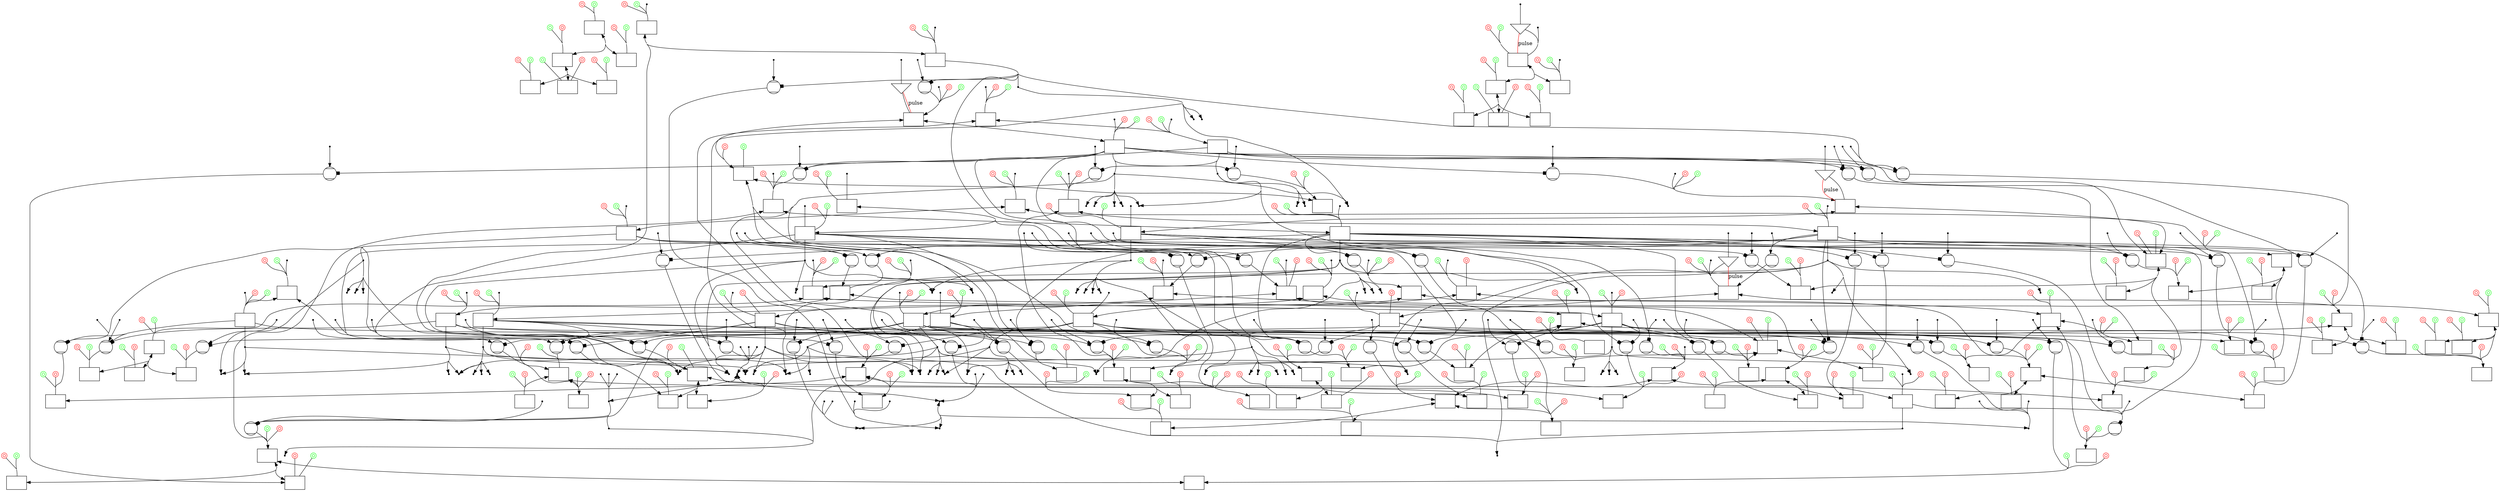 digraph mooseG{

graph[concentrate=true];

"/library[0]/SampleCell[0]/Soma_0[0]" [shape="box",label=""];
"/library[0]/SampleCell[0]/mainDend_1[0]" [shape="box",label=""];
"/library[0]/SampleCell[0]/mainDend_1[0]" [shape="box",label=""];
"/library[0]/SampleCell[0]/subDend1_2[0]" [shape="box",label=""];
"/library[0]/SampleCell[0]/mainDend_1[0]" [shape="box",label=""];
"/library[0]/SampleCell[0]/subDend2_3[0]" [shape="box",label=""];
"/library[0]/SampleCell[0]/mainDend_1[0]" [shape="box",label=""];
"/library[0]/SampleCell[0]/subDend3_4[0]" [shape="box",label=""];
"/library[0]/SampleCell[0]/Soma_0[0]" [shape="box",label=""];
"/library[0]/SampleCell[0]/mainAxon_5[0]" [shape="box",label=""];
"/library[0]/SampleCell[0]/mainDend_1[0]/KConductance[0]" [fixedsize="true",height="0.1",width="0.1",shape="doublecircle",label="",color="red"];
"/library[0]/SampleCell[0]/mainDend_1[0]" [shape="box",label=""];
"/library[0]/SampleCell[0]/Soma_0[0]/KConductance[0]" [fixedsize="true",height="0.1",width="0.1",shape="doublecircle",label="",color="red"];
"/library[0]/SampleCell[0]/Soma_0[0]" [shape="box",label=""];
"/library[0]/SampleCell[0]/subDend2_3[0]/KConductance[0]" [fixedsize="true",height="0.1",width="0.1",shape="doublecircle",label="",color="red"];
"/library[0]/SampleCell[0]/subDend2_3[0]" [shape="box",label=""];
"/library[0]/SampleCell[0]/subDend1_2[0]/KConductance[0]" [fixedsize="true",height="0.1",width="0.1",shape="doublecircle",label="",color="red"];
"/library[0]/SampleCell[0]/subDend1_2[0]" [shape="box",label=""];
"/library[0]/SampleCell[0]/mainAxon_5[0]/KConductance[0]" [fixedsize="true",height="0.1",width="0.1",shape="doublecircle",label="",color="red"];
"/library[0]/SampleCell[0]/mainAxon_5[0]" [shape="box",label=""];
"/library[0]/SampleCell[0]/subDend3_4[0]/KConductance[0]" [fixedsize="true",height="0.1",width="0.1",shape="doublecircle",label="",color="red"];
"/library[0]/SampleCell[0]/subDend3_4[0]" [shape="box",label=""];
"/library[0]/SampleCell[0]/mainDend_1[0]/NaConductance[0]" [fixedsize="true",height="0.1",width="0.1",shape="doublecircle",label="",color="green"];
"/library[0]/SampleCell[0]/mainDend_1[0]" [shape="box",label=""];
"/library[0]/SampleCell[0]/Soma_0[0]/NaConductance[0]" [fixedsize="true",height="0.1",width="0.1",shape="doublecircle",label="",color="green"];
"/library[0]/SampleCell[0]/Soma_0[0]" [shape="box",label=""];
"/library[0]/SampleCell[0]/subDend2_3[0]/NaConductance[0]" [fixedsize="true",height="0.1",width="0.1",shape="doublecircle",label="",color="green"];
"/library[0]/SampleCell[0]/subDend2_3[0]" [shape="box",label=""];
"/library[0]/SampleCell[0]/subDend1_2[0]/NaConductance[0]" [fixedsize="true",height="0.1",width="0.1",shape="doublecircle",label="",color="green"];
"/library[0]/SampleCell[0]/subDend1_2[0]" [shape="box",label=""];
"/library[0]/SampleCell[0]/mainAxon_5[0]/NaConductance[0]" [fixedsize="true",height="0.1",width="0.1",shape="doublecircle",label="",color="green"];
"/library[0]/SampleCell[0]/mainAxon_5[0]" [shape="box",label=""];
"/library[0]/SampleCell[0]/subDend3_4[0]/NaConductance[0]" [fixedsize="true",height="0.1",width="0.1",shape="doublecircle",label="",color="green"];
"/library[0]/SampleCell[0]/subDend3_4[0]" [shape="box",label=""];
"/network[0]/cell0[0]/SampleCell[0]/Soma_0[0]/KConductance[0]" [fixedsize="true",height="0.1",width="0.1",shape="doublecircle",label="",color="red"];
"/network[0]/cell0[0]/SampleCell[0]/Soma_0[0]" [shape="box",label=""];
"/network[0]/cell0[0]/SampleCell[0]/Soma_0[0]/NaConductance[0]" [fixedsize="true",height="0.1",width="0.1",shape="doublecircle",label="",color="green"];
"/network[0]/cell0[0]/SampleCell[0]/Soma_0[0]" [shape="box",label=""];
"/network[0]/cell0[0]/SampleCell[0]/Soma_0[0]" [shape="box",label=""];
"/network[0]/cell0[0]/SampleCell[0]/mainDend_1[0]" [shape="box",label=""];
"/network[0]/cell0[0]/SampleCell[0]/Soma_0[0]" [shape="box",label=""];
"/network[0]/cell0[0]/SampleCell[0]/mainAxon_5[0]" [shape="box",label=""];
"/network[0]/cell0[0]/SampleCell[0]/mainDend_1[0]/KConductance[0]" [fixedsize="true",height="0.1",width="0.1",shape="doublecircle",label="",color="red"];
"/network[0]/cell0[0]/SampleCell[0]/mainDend_1[0]" [shape="box",label=""];
"/network[0]/cell0[0]/SampleCell[0]/mainDend_1[0]/NaConductance[0]" [fixedsize="true",height="0.1",width="0.1",shape="doublecircle",label="",color="green"];
"/network[0]/cell0[0]/SampleCell[0]/mainDend_1[0]" [shape="box",label=""];
"/network[0]/cell0[0]/SampleCell[0]/mainDend_1[0]" [shape="box",label=""];
"/network[0]/cell0[0]/SampleCell[0]/subDend1_2[0]" [shape="box",label=""];
"/network[0]/cell0[0]/SampleCell[0]/mainDend_1[0]" [shape="box",label=""];
"/network[0]/cell0[0]/SampleCell[0]/subDend2_3[0]" [shape="box",label=""];
"/network[0]/cell0[0]/SampleCell[0]/mainDend_1[0]" [shape="box",label=""];
"/network[0]/cell0[0]/SampleCell[0]/subDend3_4[0]" [shape="box",label=""];
"/network[0]/cell0[0]/SampleCell[0]/Soma_0[0]" [shape="box",label=""];
"/network[0]/cell0[0]/SampleCell[0]/mainDend_1[0]" [shape="box",label=""];
"/network[0]/cell0[0]/SampleCell[0]/subDend1_2[0]/KConductance[0]" [fixedsize="true",height="0.1",width="0.1",shape="doublecircle",label="",color="red"];
"/network[0]/cell0[0]/SampleCell[0]/subDend1_2[0]" [shape="box",label=""];
"/network[0]/cell0[0]/SampleCell[0]/subDend1_2[0]/NaConductance[0]" [fixedsize="true",height="0.1",width="0.1",shape="doublecircle",label="",color="green"];
"/network[0]/cell0[0]/SampleCell[0]/subDend1_2[0]" [shape="box",label=""];
"/network[0]/cell0[0]/SampleCell[0]/mainDend_1[0]" [shape="box",label=""];
"/network[0]/cell0[0]/SampleCell[0]/subDend1_2[0]" [shape="box",label=""];
"/network[0]/cell0[0]/SampleCell[0]/subDend2_3[0]/KConductance[0]" [fixedsize="true",height="0.1",width="0.1",shape="doublecircle",label="",color="red"];
"/network[0]/cell0[0]/SampleCell[0]/subDend2_3[0]" [shape="box",label=""];
"/network[0]/cell0[0]/SampleCell[0]/subDend2_3[0]/NaConductance[0]" [fixedsize="true",height="0.1",width="0.1",shape="doublecircle",label="",color="green"];
"/network[0]/cell0[0]/SampleCell[0]/subDend2_3[0]" [shape="box",label=""];
"/network[0]/cell0[0]/SampleCell[0]/mainDend_1[0]" [shape="box",label=""];
"/network[0]/cell0[0]/SampleCell[0]/subDend2_3[0]" [shape="box",label=""];
"/network[0]/cell0[0]/SampleCell[0]/subDend3_4[0]/KConductance[0]" [fixedsize="true",height="0.1",width="0.1",shape="doublecircle",label="",color="red"];
"/network[0]/cell0[0]/SampleCell[0]/subDend3_4[0]" [shape="box",label=""];
"/network[0]/cell0[0]/SampleCell[0]/subDend3_4[0]/NaConductance[0]" [fixedsize="true",height="0.1",width="0.1",shape="doublecircle",label="",color="green"];
"/network[0]/cell0[0]/SampleCell[0]/subDend3_4[0]" [shape="box",label=""];
"/network[0]/cell0[0]/SampleCell[0]/mainDend_1[0]" [shape="box",label=""];
"/network[0]/cell0[0]/SampleCell[0]/subDend3_4[0]" [shape="box",label=""];
"/network[0]/cell0[0]/SampleCell[0]/mainAxon_5[0]/KConductance[0]" [fixedsize="true",height="0.1",width="0.1",shape="doublecircle",label="",color="red"];
"/network[0]/cell0[0]/SampleCell[0]/mainAxon_5[0]" [shape="box",label=""];
"/network[0]/cell0[0]/SampleCell[0]/mainAxon_5[0]/NaConductance[0]" [fixedsize="true",height="0.1",width="0.1",shape="doublecircle",label="",color="green"];
"/network[0]/cell0[0]/SampleCell[0]/mainAxon_5[0]" [shape="box",label=""];
"/network[0]/cell0[0]/SampleCell[0]/Soma_0[0]" [shape="box",label=""];
"/network[0]/cell0[0]/SampleCell[0]/mainAxon_5[0]" [shape="box",label=""];
"/network[0]/cell0[0]/SampleCell[0]/mainDend_1[0]/KConductance[0]" [fixedsize="true",height="0.1",width="0.1",shape="doublecircle",label="",color="red"];
"/network[0]/cell0[0]/SampleCell[0]/mainDend_1[0]" [shape="box",label=""];
"/network[0]/cell0[0]/SampleCell[0]/Soma_0[0]/KConductance[0]" [fixedsize="true",height="0.1",width="0.1",shape="doublecircle",label="",color="red"];
"/network[0]/cell0[0]/SampleCell[0]/Soma_0[0]" [shape="box",label=""];
"/network[0]/cell0[0]/SampleCell[0]/subDend2_3[0]/KConductance[0]" [fixedsize="true",height="0.1",width="0.1",shape="doublecircle",label="",color="red"];
"/network[0]/cell0[0]/SampleCell[0]/subDend2_3[0]" [shape="box",label=""];
"/network[0]/cell0[0]/SampleCell[0]/subDend1_2[0]/KConductance[0]" [fixedsize="true",height="0.1",width="0.1",shape="doublecircle",label="",color="red"];
"/network[0]/cell0[0]/SampleCell[0]/subDend1_2[0]" [shape="box",label=""];
"/network[0]/cell0[0]/SampleCell[0]/mainAxon_5[0]/KConductance[0]" [fixedsize="true",height="0.1",width="0.1",shape="doublecircle",label="",color="red"];
"/network[0]/cell0[0]/SampleCell[0]/mainAxon_5[0]" [shape="box",label=""];
"/network[0]/cell0[0]/SampleCell[0]/subDend3_4[0]/KConductance[0]" [fixedsize="true",height="0.1",width="0.1",shape="doublecircle",label="",color="red"];
"/network[0]/cell0[0]/SampleCell[0]/subDend3_4[0]" [shape="box",label=""];
"/network[0]/cell0[0]/SampleCell[0]/mainDend_1[0]/NaConductance[0]" [fixedsize="true",height="0.1",width="0.1",shape="doublecircle",label="",color="green"];
"/network[0]/cell0[0]/SampleCell[0]/mainDend_1[0]" [shape="box",label=""];
"/network[0]/cell0[0]/SampleCell[0]/Soma_0[0]/NaConductance[0]" [fixedsize="true",height="0.1",width="0.1",shape="doublecircle",label="",color="green"];
"/network[0]/cell0[0]/SampleCell[0]/Soma_0[0]" [shape="box",label=""];
"/network[0]/cell0[0]/SampleCell[0]/subDend2_3[0]/NaConductance[0]" [fixedsize="true",height="0.1",width="0.1",shape="doublecircle",label="",color="green"];
"/network[0]/cell0[0]/SampleCell[0]/subDend2_3[0]" [shape="box",label=""];
"/network[0]/cell0[0]/SampleCell[0]/subDend1_2[0]/NaConductance[0]" [fixedsize="true",height="0.1",width="0.1",shape="doublecircle",label="",color="green"];
"/network[0]/cell0[0]/SampleCell[0]/subDend1_2[0]" [shape="box",label=""];
"/network[0]/cell0[0]/SampleCell[0]/mainAxon_5[0]/NaConductance[0]" [fixedsize="true",height="0.1",width="0.1",shape="doublecircle",label="",color="green"];
"/network[0]/cell0[0]/SampleCell[0]/mainAxon_5[0]" [shape="box",label=""];
"/network[0]/cell0[0]/SampleCell[0]/subDend3_4[0]/NaConductance[0]" [fixedsize="true",height="0.1",width="0.1",shape="doublecircle",label="",color="green"];
"/network[0]/cell0[0]/SampleCell[0]/subDend3_4[0]" [shape="box",label=""];
"/network[0]/cell1[0]/SampleCell[0]/Soma_0[0]/KConductance[0]" [fixedsize="true",height="0.1",width="0.1",shape="doublecircle",label="",color="red"];
"/network[0]/cell1[0]/SampleCell[0]/Soma_0[0]" [shape="box",label=""];
"/network[0]/cell1[0]/SampleCell[0]/Soma_0[0]/NaConductance[0]" [fixedsize="true",height="0.1",width="0.1",shape="doublecircle",label="",color="green"];
"/network[0]/cell1[0]/SampleCell[0]/Soma_0[0]" [shape="box",label=""];
"/network[0]/cell1[0]/SampleCell[0]/Soma_0[0]" [shape="box",label=""];
"/network[0]/cell1[0]/SampleCell[0]/mainDend_1[0]" [shape="box",label=""];
"/network[0]/cell1[0]/SampleCell[0]/Soma_0[0]" [shape="box",label=""];
"/network[0]/cell1[0]/SampleCell[0]/mainAxon_5[0]" [shape="box",label=""];
"/network[0]/cell1[0]/SampleCell[0]/mainDend_1[0]/KConductance[0]" [fixedsize="true",height="0.1",width="0.1",shape="doublecircle",label="",color="red"];
"/network[0]/cell1[0]/SampleCell[0]/mainDend_1[0]" [shape="box",label=""];
"/network[0]/cell1[0]/SampleCell[0]/mainDend_1[0]/NaConductance[0]" [fixedsize="true",height="0.1",width="0.1",shape="doublecircle",label="",color="green"];
"/network[0]/cell1[0]/SampleCell[0]/mainDend_1[0]" [shape="box",label=""];
"/network[0]/cell1[0]/SampleCell[0]/mainDend_1[0]" [shape="box",label=""];
"/network[0]/cell1[0]/SampleCell[0]/subDend1_2[0]" [shape="box",label=""];
"/network[0]/cell1[0]/SampleCell[0]/mainDend_1[0]" [shape="box",label=""];
"/network[0]/cell1[0]/SampleCell[0]/subDend2_3[0]" [shape="box",label=""];
"/network[0]/cell1[0]/SampleCell[0]/mainDend_1[0]" [shape="box",label=""];
"/network[0]/cell1[0]/SampleCell[0]/subDend3_4[0]" [shape="box",label=""];
"/network[0]/cell1[0]/SampleCell[0]/Soma_0[0]" [shape="box",label=""];
"/network[0]/cell1[0]/SampleCell[0]/mainDend_1[0]" [shape="box",label=""];
"/network[0]/cell1[0]/SampleCell[0]/subDend1_2[0]/KConductance[0]" [fixedsize="true",height="0.1",width="0.1",shape="doublecircle",label="",color="red"];
"/network[0]/cell1[0]/SampleCell[0]/subDend1_2[0]" [shape="box",label=""];
"/network[0]/cell1[0]/SampleCell[0]/subDend1_2[0]/NaConductance[0]" [fixedsize="true",height="0.1",width="0.1",shape="doublecircle",label="",color="green"];
"/network[0]/cell1[0]/SampleCell[0]/subDend1_2[0]" [shape="box",label=""];
"/network[0]/cell1[0]/SampleCell[0]/mainDend_1[0]" [shape="box",label=""];
"/network[0]/cell1[0]/SampleCell[0]/subDend1_2[0]" [shape="box",label=""];
"/network[0]/cell1[0]/SampleCell[0]/subDend2_3[0]/KConductance[0]" [fixedsize="true",height="0.1",width="0.1",shape="doublecircle",label="",color="red"];
"/network[0]/cell1[0]/SampleCell[0]/subDend2_3[0]" [shape="box",label=""];
"/network[0]/cell1[0]/SampleCell[0]/subDend2_3[0]/NaConductance[0]" [fixedsize="true",height="0.1",width="0.1",shape="doublecircle",label="",color="green"];
"/network[0]/cell1[0]/SampleCell[0]/subDend2_3[0]" [shape="box",label=""];
"/network[0]/cell1[0]/SampleCell[0]/mainDend_1[0]" [shape="box",label=""];
"/network[0]/cell1[0]/SampleCell[0]/subDend2_3[0]" [shape="box",label=""];
"/network[0]/cell1[0]/SampleCell[0]/subDend3_4[0]/KConductance[0]" [fixedsize="true",height="0.1",width="0.1",shape="doublecircle",label="",color="red"];
"/network[0]/cell1[0]/SampleCell[0]/subDend3_4[0]" [shape="box",label=""];
"/network[0]/cell1[0]/SampleCell[0]/subDend3_4[0]/NaConductance[0]" [fixedsize="true",height="0.1",width="0.1",shape="doublecircle",label="",color="green"];
"/network[0]/cell1[0]/SampleCell[0]/subDend3_4[0]" [shape="box",label=""];
"/network[0]/cell1[0]/SampleCell[0]/mainDend_1[0]" [shape="box",label=""];
"/network[0]/cell1[0]/SampleCell[0]/subDend3_4[0]" [shape="box",label=""];
"/network[0]/cell1[0]/SampleCell[0]/mainAxon_5[0]/KConductance[0]" [fixedsize="true",height="0.1",width="0.1",shape="doublecircle",label="",color="red"];
"/network[0]/cell1[0]/SampleCell[0]/mainAxon_5[0]" [shape="box",label=""];
"/network[0]/cell1[0]/SampleCell[0]/mainAxon_5[0]/NaConductance[0]" [fixedsize="true",height="0.1",width="0.1",shape="doublecircle",label="",color="green"];
"/network[0]/cell1[0]/SampleCell[0]/mainAxon_5[0]" [shape="box",label=""];
"/network[0]/cell1[0]/SampleCell[0]/Soma_0[0]" [shape="box",label=""];
"/network[0]/cell1[0]/SampleCell[0]/mainAxon_5[0]" [shape="box",label=""];
"/network[0]/cell1[0]/SampleCell[0]/mainDend_1[0]/KConductance[0]" [fixedsize="true",height="0.1",width="0.1",shape="doublecircle",label="",color="red"];
"/network[0]/cell1[0]/SampleCell[0]/mainDend_1[0]" [shape="box",label=""];
"/network[0]/cell1[0]/SampleCell[0]/Soma_0[0]/KConductance[0]" [fixedsize="true",height="0.1",width="0.1",shape="doublecircle",label="",color="red"];
"/network[0]/cell1[0]/SampleCell[0]/Soma_0[0]" [shape="box",label=""];
"/network[0]/cell1[0]/SampleCell[0]/subDend2_3[0]/KConductance[0]" [fixedsize="true",height="0.1",width="0.1",shape="doublecircle",label="",color="red"];
"/network[0]/cell1[0]/SampleCell[0]/subDend2_3[0]" [shape="box",label=""];
"/network[0]/cell1[0]/SampleCell[0]/subDend1_2[0]/KConductance[0]" [fixedsize="true",height="0.1",width="0.1",shape="doublecircle",label="",color="red"];
"/network[0]/cell1[0]/SampleCell[0]/subDend1_2[0]" [shape="box",label=""];
"/network[0]/cell1[0]/SampleCell[0]/mainAxon_5[0]/KConductance[0]" [fixedsize="true",height="0.1",width="0.1",shape="doublecircle",label="",color="red"];
"/network[0]/cell1[0]/SampleCell[0]/mainAxon_5[0]" [shape="box",label=""];
"/network[0]/cell1[0]/SampleCell[0]/subDend3_4[0]/KConductance[0]" [fixedsize="true",height="0.1",width="0.1",shape="doublecircle",label="",color="red"];
"/network[0]/cell1[0]/SampleCell[0]/subDend3_4[0]" [shape="box",label=""];
"/network[0]/cell1[0]/SampleCell[0]/mainDend_1[0]/NaConductance[0]" [fixedsize="true",height="0.1",width="0.1",shape="doublecircle",label="",color="green"];
"/network[0]/cell1[0]/SampleCell[0]/mainDend_1[0]" [shape="box",label=""];
"/network[0]/cell1[0]/SampleCell[0]/Soma_0[0]/NaConductance[0]" [fixedsize="true",height="0.1",width="0.1",shape="doublecircle",label="",color="green"];
"/network[0]/cell1[0]/SampleCell[0]/Soma_0[0]" [shape="box",label=""];
"/network[0]/cell1[0]/SampleCell[0]/subDend2_3[0]/NaConductance[0]" [fixedsize="true",height="0.1",width="0.1",shape="doublecircle",label="",color="green"];
"/network[0]/cell1[0]/SampleCell[0]/subDend2_3[0]" [shape="box",label=""];
"/network[0]/cell1[0]/SampleCell[0]/subDend1_2[0]/NaConductance[0]" [fixedsize="true",height="0.1",width="0.1",shape="doublecircle",label="",color="green"];
"/network[0]/cell1[0]/SampleCell[0]/subDend1_2[0]" [shape="box",label=""];
"/network[0]/cell1[0]/SampleCell[0]/mainAxon_5[0]/NaConductance[0]" [fixedsize="true",height="0.1",width="0.1",shape="doublecircle",label="",color="green"];
"/network[0]/cell1[0]/SampleCell[0]/mainAxon_5[0]" [shape="box",label=""];
"/network[0]/cell1[0]/SampleCell[0]/subDend3_4[0]/NaConductance[0]" [fixedsize="true",height="0.1",width="0.1",shape="doublecircle",label="",color="green"];
"/network[0]/cell1[0]/SampleCell[0]/subDend3_4[0]" [shape="box",label=""];
"/network[0]/cell2[0]/SampleCell[0]/Soma_0[0]/KConductance[0]" [fixedsize="true",height="0.1",width="0.1",shape="doublecircle",label="",color="red"];
"/network[0]/cell2[0]/SampleCell[0]/Soma_0[0]" [shape="box",label=""];
"/network[0]/cell2[0]/SampleCell[0]/Soma_0[0]/NaConductance[0]" [fixedsize="true",height="0.1",width="0.1",shape="doublecircle",label="",color="green"];
"/network[0]/cell2[0]/SampleCell[0]/Soma_0[0]" [shape="box",label=""];
"/network[0]/cell2[0]/SampleCell[0]/Soma_0[0]" [shape="box",label=""];
"/network[0]/cell2[0]/SampleCell[0]/mainDend_1[0]" [shape="box",label=""];
"/network[0]/cell2[0]/SampleCell[0]/Soma_0[0]" [shape="box",label=""];
"/network[0]/cell2[0]/SampleCell[0]/mainAxon_5[0]" [shape="box",label=""];
"/network[0]/cell2[0]/SampleCell[0]/mainDend_1[0]/KConductance[0]" [fixedsize="true",height="0.1",width="0.1",shape="doublecircle",label="",color="red"];
"/network[0]/cell2[0]/SampleCell[0]/mainDend_1[0]" [shape="box",label=""];
"/network[0]/cell2[0]/SampleCell[0]/mainDend_1[0]/NaConductance[0]" [fixedsize="true",height="0.1",width="0.1",shape="doublecircle",label="",color="green"];
"/network[0]/cell2[0]/SampleCell[0]/mainDend_1[0]" [shape="box",label=""];
"/network[0]/cell2[0]/SampleCell[0]/mainDend_1[0]" [shape="box",label=""];
"/network[0]/cell2[0]/SampleCell[0]/subDend1_2[0]" [shape="box",label=""];
"/network[0]/cell2[0]/SampleCell[0]/mainDend_1[0]" [shape="box",label=""];
"/network[0]/cell2[0]/SampleCell[0]/subDend2_3[0]" [shape="box",label=""];
"/network[0]/cell2[0]/SampleCell[0]/mainDend_1[0]" [shape="box",label=""];
"/network[0]/cell2[0]/SampleCell[0]/subDend3_4[0]" [shape="box",label=""];
"/network[0]/cell2[0]/SampleCell[0]/Soma_0[0]" [shape="box",label=""];
"/network[0]/cell2[0]/SampleCell[0]/mainDend_1[0]" [shape="box",label=""];
"/network[0]/cell2[0]/SampleCell[0]/subDend1_2[0]/KConductance[0]" [fixedsize="true",height="0.1",width="0.1",shape="doublecircle",label="",color="red"];
"/network[0]/cell2[0]/SampleCell[0]/subDend1_2[0]" [shape="box",label=""];
"/network[0]/cell2[0]/SampleCell[0]/subDend1_2[0]/NaConductance[0]" [fixedsize="true",height="0.1",width="0.1",shape="doublecircle",label="",color="green"];
"/network[0]/cell2[0]/SampleCell[0]/subDend1_2[0]" [shape="box",label=""];
"/network[0]/cell2[0]/SampleCell[0]/mainDend_1[0]" [shape="box",label=""];
"/network[0]/cell2[0]/SampleCell[0]/subDend1_2[0]" [shape="box",label=""];
"/network[0]/cell2[0]/SampleCell[0]/subDend2_3[0]/KConductance[0]" [fixedsize="true",height="0.1",width="0.1",shape="doublecircle",label="",color="red"];
"/network[0]/cell2[0]/SampleCell[0]/subDend2_3[0]" [shape="box",label=""];
"/network[0]/cell2[0]/SampleCell[0]/subDend2_3[0]/NaConductance[0]" [fixedsize="true",height="0.1",width="0.1",shape="doublecircle",label="",color="green"];
"/network[0]/cell2[0]/SampleCell[0]/subDend2_3[0]" [shape="box",label=""];
"/network[0]/cell2[0]/SampleCell[0]/mainDend_1[0]" [shape="box",label=""];
"/network[0]/cell2[0]/SampleCell[0]/subDend2_3[0]" [shape="box",label=""];
"/network[0]/cell2[0]/SampleCell[0]/subDend3_4[0]/KConductance[0]" [fixedsize="true",height="0.1",width="0.1",shape="doublecircle",label="",color="red"];
"/network[0]/cell2[0]/SampleCell[0]/subDend3_4[0]" [shape="box",label=""];
"/network[0]/cell2[0]/SampleCell[0]/subDend3_4[0]/NaConductance[0]" [fixedsize="true",height="0.1",width="0.1",shape="doublecircle",label="",color="green"];
"/network[0]/cell2[0]/SampleCell[0]/subDend3_4[0]" [shape="box",label=""];
"/network[0]/cell2[0]/SampleCell[0]/mainDend_1[0]" [shape="box",label=""];
"/network[0]/cell2[0]/SampleCell[0]/subDend3_4[0]" [shape="box",label=""];
"/network[0]/cell2[0]/SampleCell[0]/mainAxon_5[0]/KConductance[0]" [fixedsize="true",height="0.1",width="0.1",shape="doublecircle",label="",color="red"];
"/network[0]/cell2[0]/SampleCell[0]/mainAxon_5[0]" [shape="box",label=""];
"/network[0]/cell2[0]/SampleCell[0]/mainAxon_5[0]/NaConductance[0]" [fixedsize="true",height="0.1",width="0.1",shape="doublecircle",label="",color="green"];
"/network[0]/cell2[0]/SampleCell[0]/mainAxon_5[0]" [shape="box",label=""];
"/network[0]/cell2[0]/SampleCell[0]/Soma_0[0]" [shape="box",label=""];
"/network[0]/cell2[0]/SampleCell[0]/mainAxon_5[0]" [shape="box",label=""];
"/network[0]/cell2[0]/SampleCell[0]/mainDend_1[0]/KConductance[0]" [fixedsize="true",height="0.1",width="0.1",shape="doublecircle",label="",color="red"];
"/network[0]/cell2[0]/SampleCell[0]/mainDend_1[0]" [shape="box",label=""];
"/network[0]/cell2[0]/SampleCell[0]/Soma_0[0]/KConductance[0]" [fixedsize="true",height="0.1",width="0.1",shape="doublecircle",label="",color="red"];
"/network[0]/cell2[0]/SampleCell[0]/Soma_0[0]" [shape="box",label=""];
"/network[0]/cell2[0]/SampleCell[0]/subDend2_3[0]/KConductance[0]" [fixedsize="true",height="0.1",width="0.1",shape="doublecircle",label="",color="red"];
"/network[0]/cell2[0]/SampleCell[0]/subDend2_3[0]" [shape="box",label=""];
"/network[0]/cell2[0]/SampleCell[0]/subDend1_2[0]/KConductance[0]" [fixedsize="true",height="0.1",width="0.1",shape="doublecircle",label="",color="red"];
"/network[0]/cell2[0]/SampleCell[0]/subDend1_2[0]" [shape="box",label=""];
"/network[0]/cell2[0]/SampleCell[0]/mainAxon_5[0]/KConductance[0]" [fixedsize="true",height="0.1",width="0.1",shape="doublecircle",label="",color="red"];
"/network[0]/cell2[0]/SampleCell[0]/mainAxon_5[0]" [shape="box",label=""];
"/network[0]/cell2[0]/SampleCell[0]/subDend3_4[0]/KConductance[0]" [fixedsize="true",height="0.1",width="0.1",shape="doublecircle",label="",color="red"];
"/network[0]/cell2[0]/SampleCell[0]/subDend3_4[0]" [shape="box",label=""];
"/network[0]/cell2[0]/SampleCell[0]/mainDend_1[0]/NaConductance[0]" [fixedsize="true",height="0.1",width="0.1",shape="doublecircle",label="",color="green"];
"/network[0]/cell2[0]/SampleCell[0]/mainDend_1[0]" [shape="box",label=""];
"/network[0]/cell2[0]/SampleCell[0]/Soma_0[0]/NaConductance[0]" [fixedsize="true",height="0.1",width="0.1",shape="doublecircle",label="",color="green"];
"/network[0]/cell2[0]/SampleCell[0]/Soma_0[0]" [shape="box",label=""];
"/network[0]/cell2[0]/SampleCell[0]/subDend2_3[0]/NaConductance[0]" [fixedsize="true",height="0.1",width="0.1",shape="doublecircle",label="",color="green"];
"/network[0]/cell2[0]/SampleCell[0]/subDend2_3[0]" [shape="box",label=""];
"/network[0]/cell2[0]/SampleCell[0]/subDend1_2[0]/NaConductance[0]" [fixedsize="true",height="0.1",width="0.1",shape="doublecircle",label="",color="green"];
"/network[0]/cell2[0]/SampleCell[0]/subDend1_2[0]" [shape="box",label=""];
"/network[0]/cell2[0]/SampleCell[0]/mainAxon_5[0]/NaConductance[0]" [fixedsize="true",height="0.1",width="0.1",shape="doublecircle",label="",color="green"];
"/network[0]/cell2[0]/SampleCell[0]/mainAxon_5[0]" [shape="box",label=""];
"/network[0]/cell2[0]/SampleCell[0]/subDend3_4[0]/NaConductance[0]" [fixedsize="true",height="0.1",width="0.1",shape="doublecircle",label="",color="green"];
"/network[0]/cell2[0]/SampleCell[0]/subDend3_4[0]" [shape="box",label=""];
"/network[0]/cell3[0]/SampleCell[0]/Soma_0[0]/KConductance[0]" [fixedsize="true",height="0.1",width="0.1",shape="doublecircle",label="",color="red"];
"/network[0]/cell3[0]/SampleCell[0]/Soma_0[0]" [shape="box",label=""];
"/network[0]/cell3[0]/SampleCell[0]/Soma_0[0]/NaConductance[0]" [fixedsize="true",height="0.1",width="0.1",shape="doublecircle",label="",color="green"];
"/network[0]/cell3[0]/SampleCell[0]/Soma_0[0]" [shape="box",label=""];
"/network[0]/cell3[0]/SampleCell[0]/Soma_0[0]" [shape="box",label=""];
"/network[0]/cell3[0]/SampleCell[0]/mainDend_1[0]" [shape="box",label=""];
"/network[0]/cell3[0]/SampleCell[0]/Soma_0[0]" [shape="box",label=""];
"/network[0]/cell3[0]/SampleCell[0]/mainAxon_5[0]" [shape="box",label=""];
"/network[0]/cell3[0]/SampleCell[0]/mainDend_1[0]/KConductance[0]" [fixedsize="true",height="0.1",width="0.1",shape="doublecircle",label="",color="red"];
"/network[0]/cell3[0]/SampleCell[0]/mainDend_1[0]" [shape="box",label=""];
"/network[0]/cell3[0]/SampleCell[0]/mainDend_1[0]/NaConductance[0]" [fixedsize="true",height="0.1",width="0.1",shape="doublecircle",label="",color="green"];
"/network[0]/cell3[0]/SampleCell[0]/mainDend_1[0]" [shape="box",label=""];
"/network[0]/cell3[0]/SampleCell[0]/mainDend_1[0]" [shape="box",label=""];
"/network[0]/cell3[0]/SampleCell[0]/subDend1_2[0]" [shape="box",label=""];
"/network[0]/cell3[0]/SampleCell[0]/mainDend_1[0]" [shape="box",label=""];
"/network[0]/cell3[0]/SampleCell[0]/subDend2_3[0]" [shape="box",label=""];
"/network[0]/cell3[0]/SampleCell[0]/mainDend_1[0]" [shape="box",label=""];
"/network[0]/cell3[0]/SampleCell[0]/subDend3_4[0]" [shape="box",label=""];
"/network[0]/cell3[0]/SampleCell[0]/Soma_0[0]" [shape="box",label=""];
"/network[0]/cell3[0]/SampleCell[0]/mainDend_1[0]" [shape="box",label=""];
"/network[0]/cell3[0]/SampleCell[0]/subDend1_2[0]/KConductance[0]" [fixedsize="true",height="0.1",width="0.1",shape="doublecircle",label="",color="red"];
"/network[0]/cell3[0]/SampleCell[0]/subDend1_2[0]" [shape="box",label=""];
"/network[0]/cell3[0]/SampleCell[0]/subDend1_2[0]/NaConductance[0]" [fixedsize="true",height="0.1",width="0.1",shape="doublecircle",label="",color="green"];
"/network[0]/cell3[0]/SampleCell[0]/subDend1_2[0]" [shape="box",label=""];
"/network[0]/cell3[0]/SampleCell[0]/mainDend_1[0]" [shape="box",label=""];
"/network[0]/cell3[0]/SampleCell[0]/subDend1_2[0]" [shape="box",label=""];
"/network[0]/cell3[0]/SampleCell[0]/subDend2_3[0]/KConductance[0]" [fixedsize="true",height="0.1",width="0.1",shape="doublecircle",label="",color="red"];
"/network[0]/cell3[0]/SampleCell[0]/subDend2_3[0]" [shape="box",label=""];
"/network[0]/cell3[0]/SampleCell[0]/subDend2_3[0]/NaConductance[0]" [fixedsize="true",height="0.1",width="0.1",shape="doublecircle",label="",color="green"];
"/network[0]/cell3[0]/SampleCell[0]/subDend2_3[0]" [shape="box",label=""];
"/network[0]/cell3[0]/SampleCell[0]/mainDend_1[0]" [shape="box",label=""];
"/network[0]/cell3[0]/SampleCell[0]/subDend2_3[0]" [shape="box",label=""];
"/network[0]/cell3[0]/SampleCell[0]/subDend3_4[0]/KConductance[0]" [fixedsize="true",height="0.1",width="0.1",shape="doublecircle",label="",color="red"];
"/network[0]/cell3[0]/SampleCell[0]/subDend3_4[0]" [shape="box",label=""];
"/network[0]/cell3[0]/SampleCell[0]/subDend3_4[0]/NaConductance[0]" [fixedsize="true",height="0.1",width="0.1",shape="doublecircle",label="",color="green"];
"/network[0]/cell3[0]/SampleCell[0]/subDend3_4[0]" [shape="box",label=""];
"/network[0]/cell3[0]/SampleCell[0]/mainDend_1[0]" [shape="box",label=""];
"/network[0]/cell3[0]/SampleCell[0]/subDend3_4[0]" [shape="box",label=""];
"/network[0]/cell3[0]/SampleCell[0]/mainAxon_5[0]/KConductance[0]" [fixedsize="true",height="0.1",width="0.1",shape="doublecircle",label="",color="red"];
"/network[0]/cell3[0]/SampleCell[0]/mainAxon_5[0]" [shape="box",label=""];
"/network[0]/cell3[0]/SampleCell[0]/mainAxon_5[0]/NaConductance[0]" [fixedsize="true",height="0.1",width="0.1",shape="doublecircle",label="",color="green"];
"/network[0]/cell3[0]/SampleCell[0]/mainAxon_5[0]" [shape="box",label=""];
"/network[0]/cell3[0]/SampleCell[0]/Soma_0[0]" [shape="box",label=""];
"/network[0]/cell3[0]/SampleCell[0]/mainAxon_5[0]" [shape="box",label=""];
"/network[0]/cell3[0]/SampleCell[0]/mainDend_1[0]/KConductance[0]" [fixedsize="true",height="0.1",width="0.1",shape="doublecircle",label="",color="red"];
"/network[0]/cell3[0]/SampleCell[0]/mainDend_1[0]" [shape="box",label=""];
"/network[0]/cell3[0]/SampleCell[0]/Soma_0[0]/KConductance[0]" [fixedsize="true",height="0.1",width="0.1",shape="doublecircle",label="",color="red"];
"/network[0]/cell3[0]/SampleCell[0]/Soma_0[0]" [shape="box",label=""];
"/network[0]/cell3[0]/SampleCell[0]/subDend2_3[0]/KConductance[0]" [fixedsize="true",height="0.1",width="0.1",shape="doublecircle",label="",color="red"];
"/network[0]/cell3[0]/SampleCell[0]/subDend2_3[0]" [shape="box",label=""];
"/network[0]/cell3[0]/SampleCell[0]/subDend1_2[0]/KConductance[0]" [fixedsize="true",height="0.1",width="0.1",shape="doublecircle",label="",color="red"];
"/network[0]/cell3[0]/SampleCell[0]/subDend1_2[0]" [shape="box",label=""];
"/network[0]/cell3[0]/SampleCell[0]/mainAxon_5[0]/KConductance[0]" [fixedsize="true",height="0.1",width="0.1",shape="doublecircle",label="",color="red"];
"/network[0]/cell3[0]/SampleCell[0]/mainAxon_5[0]" [shape="box",label=""];
"/network[0]/cell3[0]/SampleCell[0]/subDend3_4[0]/KConductance[0]" [fixedsize="true",height="0.1",width="0.1",shape="doublecircle",label="",color="red"];
"/network[0]/cell3[0]/SampleCell[0]/subDend3_4[0]" [shape="box",label=""];
"/network[0]/cell3[0]/SampleCell[0]/mainDend_1[0]/NaConductance[0]" [fixedsize="true",height="0.1",width="0.1",shape="doublecircle",label="",color="green"];
"/network[0]/cell3[0]/SampleCell[0]/mainDend_1[0]" [shape="box",label=""];
"/network[0]/cell3[0]/SampleCell[0]/Soma_0[0]/NaConductance[0]" [fixedsize="true",height="0.1",width="0.1",shape="doublecircle",label="",color="green"];
"/network[0]/cell3[0]/SampleCell[0]/Soma_0[0]" [shape="box",label=""];
"/network[0]/cell3[0]/SampleCell[0]/subDend2_3[0]/NaConductance[0]" [fixedsize="true",height="0.1",width="0.1",shape="doublecircle",label="",color="green"];
"/network[0]/cell3[0]/SampleCell[0]/subDend2_3[0]" [shape="box",label=""];
"/network[0]/cell3[0]/SampleCell[0]/subDend1_2[0]/NaConductance[0]" [fixedsize="true",height="0.1",width="0.1",shape="doublecircle",label="",color="green"];
"/network[0]/cell3[0]/SampleCell[0]/subDend1_2[0]" [shape="box",label=""];
"/network[0]/cell3[0]/SampleCell[0]/mainAxon_5[0]/NaConductance[0]" [fixedsize="true",height="0.1",width="0.1",shape="doublecircle",label="",color="green"];
"/network[0]/cell3[0]/SampleCell[0]/mainAxon_5[0]" [shape="box",label=""];
"/network[0]/cell3[0]/SampleCell[0]/subDend3_4[0]/NaConductance[0]" [fixedsize="true",height="0.1",width="0.1",shape="doublecircle",label="",color="green"];
"/network[0]/cell3[0]/SampleCell[0]/subDend3_4[0]" [shape="box",label=""];
"/network[0]/cell4[0]/SampleCell[0]/Soma_0[0]/KConductance[0]" [fixedsize="true",height="0.1",width="0.1",shape="doublecircle",label="",color="red"];
"/network[0]/cell4[0]/SampleCell[0]/Soma_0[0]" [shape="box",label=""];
"/network[0]/cell4[0]/SampleCell[0]/Soma_0[0]/NaConductance[0]" [fixedsize="true",height="0.1",width="0.1",shape="doublecircle",label="",color="green"];
"/network[0]/cell4[0]/SampleCell[0]/Soma_0[0]" [shape="box",label=""];
"/network[0]/cell4[0]/SampleCell[0]/Soma_0[0]" [shape="box",label=""];
"/network[0]/cell4[0]/SampleCell[0]/mainDend_1[0]" [shape="box",label=""];
"/network[0]/cell4[0]/SampleCell[0]/Soma_0[0]" [shape="box",label=""];
"/network[0]/cell4[0]/SampleCell[0]/mainAxon_5[0]" [shape="box",label=""];
"/network[0]/cell4[0]/SampleCell[0]/mainDend_1[0]/KConductance[0]" [fixedsize="true",height="0.1",width="0.1",shape="doublecircle",label="",color="red"];
"/network[0]/cell4[0]/SampleCell[0]/mainDend_1[0]" [shape="box",label=""];
"/network[0]/cell4[0]/SampleCell[0]/mainDend_1[0]/NaConductance[0]" [fixedsize="true",height="0.1",width="0.1",shape="doublecircle",label="",color="green"];
"/network[0]/cell4[0]/SampleCell[0]/mainDend_1[0]" [shape="box",label=""];
"/network[0]/cell4[0]/SampleCell[0]/mainDend_1[0]" [shape="box",label=""];
"/network[0]/cell4[0]/SampleCell[0]/subDend1_2[0]" [shape="box",label=""];
"/network[0]/cell4[0]/SampleCell[0]/mainDend_1[0]" [shape="box",label=""];
"/network[0]/cell4[0]/SampleCell[0]/subDend2_3[0]" [shape="box",label=""];
"/network[0]/cell4[0]/SampleCell[0]/mainDend_1[0]" [shape="box",label=""];
"/network[0]/cell4[0]/SampleCell[0]/subDend3_4[0]" [shape="box",label=""];
"/network[0]/cell4[0]/SampleCell[0]/Soma_0[0]" [shape="box",label=""];
"/network[0]/cell4[0]/SampleCell[0]/mainDend_1[0]" [shape="box",label=""];
"/network[0]/cell4[0]/SampleCell[0]/subDend1_2[0]/KConductance[0]" [fixedsize="true",height="0.1",width="0.1",shape="doublecircle",label="",color="red"];
"/network[0]/cell4[0]/SampleCell[0]/subDend1_2[0]" [shape="box",label=""];
"/network[0]/cell4[0]/SampleCell[0]/subDend1_2[0]/NaConductance[0]" [fixedsize="true",height="0.1",width="0.1",shape="doublecircle",label="",color="green"];
"/network[0]/cell4[0]/SampleCell[0]/subDend1_2[0]" [shape="box",label=""];
"/network[0]/cell4[0]/SampleCell[0]/mainDend_1[0]" [shape="box",label=""];
"/network[0]/cell4[0]/SampleCell[0]/subDend1_2[0]" [shape="box",label=""];
"/network[0]/cell4[0]/SampleCell[0]/subDend2_3[0]/KConductance[0]" [fixedsize="true",height="0.1",width="0.1",shape="doublecircle",label="",color="red"];
"/network[0]/cell4[0]/SampleCell[0]/subDend2_3[0]" [shape="box",label=""];
"/network[0]/cell4[0]/SampleCell[0]/subDend2_3[0]/NaConductance[0]" [fixedsize="true",height="0.1",width="0.1",shape="doublecircle",label="",color="green"];
"/network[0]/cell4[0]/SampleCell[0]/subDend2_3[0]" [shape="box",label=""];
"/network[0]/cell4[0]/SampleCell[0]/mainDend_1[0]" [shape="box",label=""];
"/network[0]/cell4[0]/SampleCell[0]/subDend2_3[0]" [shape="box",label=""];
"/network[0]/cell4[0]/SampleCell[0]/subDend3_4[0]/KConductance[0]" [fixedsize="true",height="0.1",width="0.1",shape="doublecircle",label="",color="red"];
"/network[0]/cell4[0]/SampleCell[0]/subDend3_4[0]" [shape="box",label=""];
"/network[0]/cell4[0]/SampleCell[0]/subDend3_4[0]/NaConductance[0]" [fixedsize="true",height="0.1",width="0.1",shape="doublecircle",label="",color="green"];
"/network[0]/cell4[0]/SampleCell[0]/subDend3_4[0]" [shape="box",label=""];
"/network[0]/cell4[0]/SampleCell[0]/mainDend_1[0]" [shape="box",label=""];
"/network[0]/cell4[0]/SampleCell[0]/subDend3_4[0]" [shape="box",label=""];
"/network[0]/cell4[0]/SampleCell[0]/mainAxon_5[0]/KConductance[0]" [fixedsize="true",height="0.1",width="0.1",shape="doublecircle",label="",color="red"];
"/network[0]/cell4[0]/SampleCell[0]/mainAxon_5[0]" [shape="box",label=""];
"/network[0]/cell4[0]/SampleCell[0]/mainAxon_5[0]/NaConductance[0]" [fixedsize="true",height="0.1",width="0.1",shape="doublecircle",label="",color="green"];
"/network[0]/cell4[0]/SampleCell[0]/mainAxon_5[0]" [shape="box",label=""];
"/network[0]/cell4[0]/SampleCell[0]/Soma_0[0]" [shape="box",label=""];
"/network[0]/cell4[0]/SampleCell[0]/mainAxon_5[0]" [shape="box",label=""];
"/network[0]/cell4[0]/SampleCell[0]/mainDend_1[0]/KConductance[0]" [fixedsize="true",height="0.1",width="0.1",shape="doublecircle",label="",color="red"];
"/network[0]/cell4[0]/SampleCell[0]/mainDend_1[0]" [shape="box",label=""];
"/network[0]/cell4[0]/SampleCell[0]/Soma_0[0]/KConductance[0]" [fixedsize="true",height="0.1",width="0.1",shape="doublecircle",label="",color="red"];
"/network[0]/cell4[0]/SampleCell[0]/Soma_0[0]" [shape="box",label=""];
"/network[0]/cell4[0]/SampleCell[0]/subDend2_3[0]/KConductance[0]" [fixedsize="true",height="0.1",width="0.1",shape="doublecircle",label="",color="red"];
"/network[0]/cell4[0]/SampleCell[0]/subDend2_3[0]" [shape="box",label=""];
"/network[0]/cell4[0]/SampleCell[0]/subDend1_2[0]/KConductance[0]" [fixedsize="true",height="0.1",width="0.1",shape="doublecircle",label="",color="red"];
"/network[0]/cell4[0]/SampleCell[0]/subDend1_2[0]" [shape="box",label=""];
"/network[0]/cell4[0]/SampleCell[0]/mainAxon_5[0]/KConductance[0]" [fixedsize="true",height="0.1",width="0.1",shape="doublecircle",label="",color="red"];
"/network[0]/cell4[0]/SampleCell[0]/mainAxon_5[0]" [shape="box",label=""];
"/network[0]/cell4[0]/SampleCell[0]/subDend3_4[0]/KConductance[0]" [fixedsize="true",height="0.1",width="0.1",shape="doublecircle",label="",color="red"];
"/network[0]/cell4[0]/SampleCell[0]/subDend3_4[0]" [shape="box",label=""];
"/network[0]/cell4[0]/SampleCell[0]/mainDend_1[0]/NaConductance[0]" [fixedsize="true",height="0.1",width="0.1",shape="doublecircle",label="",color="green"];
"/network[0]/cell4[0]/SampleCell[0]/mainDend_1[0]" [shape="box",label=""];
"/network[0]/cell4[0]/SampleCell[0]/Soma_0[0]/NaConductance[0]" [fixedsize="true",height="0.1",width="0.1",shape="doublecircle",label="",color="green"];
"/network[0]/cell4[0]/SampleCell[0]/Soma_0[0]" [shape="box",label=""];
"/network[0]/cell4[0]/SampleCell[0]/subDend2_3[0]/NaConductance[0]" [fixedsize="true",height="0.1",width="0.1",shape="doublecircle",label="",color="green"];
"/network[0]/cell4[0]/SampleCell[0]/subDend2_3[0]" [shape="box",label=""];
"/network[0]/cell4[0]/SampleCell[0]/subDend1_2[0]/NaConductance[0]" [fixedsize="true",height="0.1",width="0.1",shape="doublecircle",label="",color="green"];
"/network[0]/cell4[0]/SampleCell[0]/subDend1_2[0]" [shape="box",label=""];
"/network[0]/cell4[0]/SampleCell[0]/mainAxon_5[0]/NaConductance[0]" [fixedsize="true",height="0.1",width="0.1",shape="doublecircle",label="",color="green"];
"/network[0]/cell4[0]/SampleCell[0]/mainAxon_5[0]" [shape="box",label=""];
"/network[0]/cell4[0]/SampleCell[0]/subDend3_4[0]/NaConductance[0]" [fixedsize="true",height="0.1",width="0.1",shape="doublecircle",label="",color="green"];
"/network[0]/cell4[0]/SampleCell[0]/subDend3_4[0]" [shape="box",label=""];
"/network[0]/cell5[0]/SampleCell[0]/Soma_0[0]/KConductance[0]" [fixedsize="true",height="0.1",width="0.1",shape="doublecircle",label="",color="red"];
"/network[0]/cell5[0]/SampleCell[0]/Soma_0[0]" [shape="box",label=""];
"/network[0]/cell5[0]/SampleCell[0]/Soma_0[0]/NaConductance[0]" [fixedsize="true",height="0.1",width="0.1",shape="doublecircle",label="",color="green"];
"/network[0]/cell5[0]/SampleCell[0]/Soma_0[0]" [shape="box",label=""];
"/network[0]/cell5[0]/SampleCell[0]/Soma_0[0]" [shape="box",label=""];
"/network[0]/cell5[0]/SampleCell[0]/mainDend_1[0]" [shape="box",label=""];
"/network[0]/cell5[0]/SampleCell[0]/Soma_0[0]" [shape="box",label=""];
"/network[0]/cell5[0]/SampleCell[0]/mainAxon_5[0]" [shape="box",label=""];
"/network[0]/cell5[0]/SampleCell[0]/mainDend_1[0]/KConductance[0]" [fixedsize="true",height="0.1",width="0.1",shape="doublecircle",label="",color="red"];
"/network[0]/cell5[0]/SampleCell[0]/mainDend_1[0]" [shape="box",label=""];
"/network[0]/cell5[0]/SampleCell[0]/mainDend_1[0]/NaConductance[0]" [fixedsize="true",height="0.1",width="0.1",shape="doublecircle",label="",color="green"];
"/network[0]/cell5[0]/SampleCell[0]/mainDend_1[0]" [shape="box",label=""];
"/network[0]/cell5[0]/SampleCell[0]/mainDend_1[0]" [shape="box",label=""];
"/network[0]/cell5[0]/SampleCell[0]/subDend1_2[0]" [shape="box",label=""];
"/network[0]/cell5[0]/SampleCell[0]/mainDend_1[0]" [shape="box",label=""];
"/network[0]/cell5[0]/SampleCell[0]/subDend2_3[0]" [shape="box",label=""];
"/network[0]/cell5[0]/SampleCell[0]/mainDend_1[0]" [shape="box",label=""];
"/network[0]/cell5[0]/SampleCell[0]/subDend3_4[0]" [shape="box",label=""];
"/network[0]/cell5[0]/SampleCell[0]/Soma_0[0]" [shape="box",label=""];
"/network[0]/cell5[0]/SampleCell[0]/mainDend_1[0]" [shape="box",label=""];
"/network[0]/cell5[0]/SampleCell[0]/subDend1_2[0]/KConductance[0]" [fixedsize="true",height="0.1",width="0.1",shape="doublecircle",label="",color="red"];
"/network[0]/cell5[0]/SampleCell[0]/subDend1_2[0]" [shape="box",label=""];
"/network[0]/cell5[0]/SampleCell[0]/subDend1_2[0]/NaConductance[0]" [fixedsize="true",height="0.1",width="0.1",shape="doublecircle",label="",color="green"];
"/network[0]/cell5[0]/SampleCell[0]/subDend1_2[0]" [shape="box",label=""];
"/network[0]/cell5[0]/SampleCell[0]/mainDend_1[0]" [shape="box",label=""];
"/network[0]/cell5[0]/SampleCell[0]/subDend1_2[0]" [shape="box",label=""];
"/network[0]/cell5[0]/SampleCell[0]/subDend2_3[0]/KConductance[0]" [fixedsize="true",height="0.1",width="0.1",shape="doublecircle",label="",color="red"];
"/network[0]/cell5[0]/SampleCell[0]/subDend2_3[0]" [shape="box",label=""];
"/network[0]/cell5[0]/SampleCell[0]/subDend2_3[0]/NaConductance[0]" [fixedsize="true",height="0.1",width="0.1",shape="doublecircle",label="",color="green"];
"/network[0]/cell5[0]/SampleCell[0]/subDend2_3[0]" [shape="box",label=""];
"/network[0]/cell5[0]/SampleCell[0]/mainDend_1[0]" [shape="box",label=""];
"/network[0]/cell5[0]/SampleCell[0]/subDend2_3[0]" [shape="box",label=""];
"/network[0]/cell5[0]/SampleCell[0]/subDend3_4[0]/KConductance[0]" [fixedsize="true",height="0.1",width="0.1",shape="doublecircle",label="",color="red"];
"/network[0]/cell5[0]/SampleCell[0]/subDend3_4[0]" [shape="box",label=""];
"/network[0]/cell5[0]/SampleCell[0]/subDend3_4[0]/NaConductance[0]" [fixedsize="true",height="0.1",width="0.1",shape="doublecircle",label="",color="green"];
"/network[0]/cell5[0]/SampleCell[0]/subDend3_4[0]" [shape="box",label=""];
"/network[0]/cell5[0]/SampleCell[0]/mainDend_1[0]" [shape="box",label=""];
"/network[0]/cell5[0]/SampleCell[0]/subDend3_4[0]" [shape="box",label=""];
"/network[0]/cell5[0]/SampleCell[0]/mainAxon_5[0]/KConductance[0]" [fixedsize="true",height="0.1",width="0.1",shape="doublecircle",label="",color="red"];
"/network[0]/cell5[0]/SampleCell[0]/mainAxon_5[0]" [shape="box",label=""];
"/network[0]/cell5[0]/SampleCell[0]/mainAxon_5[0]/NaConductance[0]" [fixedsize="true",height="0.1",width="0.1",shape="doublecircle",label="",color="green"];
"/network[0]/cell5[0]/SampleCell[0]/mainAxon_5[0]" [shape="box",label=""];
"/network[0]/cell5[0]/SampleCell[0]/Soma_0[0]" [shape="box",label=""];
"/network[0]/cell5[0]/SampleCell[0]/mainAxon_5[0]" [shape="box",label=""];
"/network[0]/cell5[0]/SampleCell[0]/mainDend_1[0]/KConductance[0]" [fixedsize="true",height="0.1",width="0.1",shape="doublecircle",label="",color="red"];
"/network[0]/cell5[0]/SampleCell[0]/mainDend_1[0]" [shape="box",label=""];
"/network[0]/cell5[0]/SampleCell[0]/Soma_0[0]/KConductance[0]" [fixedsize="true",height="0.1",width="0.1",shape="doublecircle",label="",color="red"];
"/network[0]/cell5[0]/SampleCell[0]/Soma_0[0]" [shape="box",label=""];
"/network[0]/cell5[0]/SampleCell[0]/subDend2_3[0]/KConductance[0]" [fixedsize="true",height="0.1",width="0.1",shape="doublecircle",label="",color="red"];
"/network[0]/cell5[0]/SampleCell[0]/subDend2_3[0]" [shape="box",label=""];
"/network[0]/cell5[0]/SampleCell[0]/subDend1_2[0]/KConductance[0]" [fixedsize="true",height="0.1",width="0.1",shape="doublecircle",label="",color="red"];
"/network[0]/cell5[0]/SampleCell[0]/subDend1_2[0]" [shape="box",label=""];
"/network[0]/cell5[0]/SampleCell[0]/mainAxon_5[0]/KConductance[0]" [fixedsize="true",height="0.1",width="0.1",shape="doublecircle",label="",color="red"];
"/network[0]/cell5[0]/SampleCell[0]/mainAxon_5[0]" [shape="box",label=""];
"/network[0]/cell5[0]/SampleCell[0]/subDend3_4[0]/KConductance[0]" [fixedsize="true",height="0.1",width="0.1",shape="doublecircle",label="",color="red"];
"/network[0]/cell5[0]/SampleCell[0]/subDend3_4[0]" [shape="box",label=""];
"/network[0]/cell5[0]/SampleCell[0]/mainDend_1[0]/NaConductance[0]" [fixedsize="true",height="0.1",width="0.1",shape="doublecircle",label="",color="green"];
"/network[0]/cell5[0]/SampleCell[0]/mainDend_1[0]" [shape="box",label=""];
"/network[0]/cell5[0]/SampleCell[0]/Soma_0[0]/NaConductance[0]" [fixedsize="true",height="0.1",width="0.1",shape="doublecircle",label="",color="green"];
"/network[0]/cell5[0]/SampleCell[0]/Soma_0[0]" [shape="box",label=""];
"/network[0]/cell5[0]/SampleCell[0]/subDend2_3[0]/NaConductance[0]" [fixedsize="true",height="0.1",width="0.1",shape="doublecircle",label="",color="green"];
"/network[0]/cell5[0]/SampleCell[0]/subDend2_3[0]" [shape="box",label=""];
"/network[0]/cell5[0]/SampleCell[0]/subDend1_2[0]/NaConductance[0]" [fixedsize="true",height="0.1",width="0.1",shape="doublecircle",label="",color="green"];
"/network[0]/cell5[0]/SampleCell[0]/subDend1_2[0]" [shape="box",label=""];
"/network[0]/cell5[0]/SampleCell[0]/mainAxon_5[0]/NaConductance[0]" [fixedsize="true",height="0.1",width="0.1",shape="doublecircle",label="",color="green"];
"/network[0]/cell5[0]/SampleCell[0]/mainAxon_5[0]" [shape="box",label=""];
"/network[0]/cell5[0]/SampleCell[0]/subDend3_4[0]/NaConductance[0]" [fixedsize="true",height="0.1",width="0.1",shape="doublecircle",label="",color="green"];
"/network[0]/cell5[0]/SampleCell[0]/subDend3_4[0]" [shape="box",label=""];
"/network[0]/cell6[0]/SampleCell[0]/Soma_0[0]/KConductance[0]" [fixedsize="true",height="0.1",width="0.1",shape="doublecircle",label="",color="red"];
"/network[0]/cell6[0]/SampleCell[0]/Soma_0[0]" [shape="box",label=""];
"/network[0]/cell6[0]/SampleCell[0]/Soma_0[0]/NaConductance[0]" [fixedsize="true",height="0.1",width="0.1",shape="doublecircle",label="",color="green"];
"/network[0]/cell6[0]/SampleCell[0]/Soma_0[0]" [shape="box",label=""];
"/network[0]/cell6[0]/SampleCell[0]/Soma_0[0]" [shape="box",label=""];
"/network[0]/cell6[0]/SampleCell[0]/mainDend_1[0]" [shape="box",label=""];
"/network[0]/cell6[0]/SampleCell[0]/Soma_0[0]" [shape="box",label=""];
"/network[0]/cell6[0]/SampleCell[0]/mainAxon_5[0]" [shape="box",label=""];
"/network[0]/cell6[0]/SampleCell[0]/mainDend_1[0]/KConductance[0]" [fixedsize="true",height="0.1",width="0.1",shape="doublecircle",label="",color="red"];
"/network[0]/cell6[0]/SampleCell[0]/mainDend_1[0]" [shape="box",label=""];
"/network[0]/cell6[0]/SampleCell[0]/mainDend_1[0]/NaConductance[0]" [fixedsize="true",height="0.1",width="0.1",shape="doublecircle",label="",color="green"];
"/network[0]/cell6[0]/SampleCell[0]/mainDend_1[0]" [shape="box",label=""];
"/network[0]/cell6[0]/SampleCell[0]/mainDend_1[0]" [shape="box",label=""];
"/network[0]/cell6[0]/SampleCell[0]/subDend1_2[0]" [shape="box",label=""];
"/network[0]/cell6[0]/SampleCell[0]/mainDend_1[0]" [shape="box",label=""];
"/network[0]/cell6[0]/SampleCell[0]/subDend2_3[0]" [shape="box",label=""];
"/network[0]/cell6[0]/SampleCell[0]/mainDend_1[0]" [shape="box",label=""];
"/network[0]/cell6[0]/SampleCell[0]/subDend3_4[0]" [shape="box",label=""];
"/network[0]/cell6[0]/SampleCell[0]/Soma_0[0]" [shape="box",label=""];
"/network[0]/cell6[0]/SampleCell[0]/mainDend_1[0]" [shape="box",label=""];
"/network[0]/cell6[0]/SampleCell[0]/subDend1_2[0]/KConductance[0]" [fixedsize="true",height="0.1",width="0.1",shape="doublecircle",label="",color="red"];
"/network[0]/cell6[0]/SampleCell[0]/subDend1_2[0]" [shape="box",label=""];
"/network[0]/cell6[0]/SampleCell[0]/subDend1_2[0]/NaConductance[0]" [fixedsize="true",height="0.1",width="0.1",shape="doublecircle",label="",color="green"];
"/network[0]/cell6[0]/SampleCell[0]/subDend1_2[0]" [shape="box",label=""];
"/network[0]/cell6[0]/SampleCell[0]/mainDend_1[0]" [shape="box",label=""];
"/network[0]/cell6[0]/SampleCell[0]/subDend1_2[0]" [shape="box",label=""];
"/network[0]/cell6[0]/SampleCell[0]/subDend2_3[0]/KConductance[0]" [fixedsize="true",height="0.1",width="0.1",shape="doublecircle",label="",color="red"];
"/network[0]/cell6[0]/SampleCell[0]/subDend2_3[0]" [shape="box",label=""];
"/network[0]/cell6[0]/SampleCell[0]/subDend2_3[0]/NaConductance[0]" [fixedsize="true",height="0.1",width="0.1",shape="doublecircle",label="",color="green"];
"/network[0]/cell6[0]/SampleCell[0]/subDend2_3[0]" [shape="box",label=""];
"/network[0]/cell6[0]/SampleCell[0]/mainDend_1[0]" [shape="box",label=""];
"/network[0]/cell6[0]/SampleCell[0]/subDend2_3[0]" [shape="box",label=""];
"/network[0]/cell6[0]/SampleCell[0]/subDend3_4[0]/KConductance[0]" [fixedsize="true",height="0.1",width="0.1",shape="doublecircle",label="",color="red"];
"/network[0]/cell6[0]/SampleCell[0]/subDend3_4[0]" [shape="box",label=""];
"/network[0]/cell6[0]/SampleCell[0]/subDend3_4[0]/NaConductance[0]" [fixedsize="true",height="0.1",width="0.1",shape="doublecircle",label="",color="green"];
"/network[0]/cell6[0]/SampleCell[0]/subDend3_4[0]" [shape="box",label=""];
"/network[0]/cell6[0]/SampleCell[0]/mainDend_1[0]" [shape="box",label=""];
"/network[0]/cell6[0]/SampleCell[0]/subDend3_4[0]" [shape="box",label=""];
"/network[0]/cell6[0]/SampleCell[0]/mainAxon_5[0]/KConductance[0]" [fixedsize="true",height="0.1",width="0.1",shape="doublecircle",label="",color="red"];
"/network[0]/cell6[0]/SampleCell[0]/mainAxon_5[0]" [shape="box",label=""];
"/network[0]/cell6[0]/SampleCell[0]/mainAxon_5[0]/NaConductance[0]" [fixedsize="true",height="0.1",width="0.1",shape="doublecircle",label="",color="green"];
"/network[0]/cell6[0]/SampleCell[0]/mainAxon_5[0]" [shape="box",label=""];
"/network[0]/cell6[0]/SampleCell[0]/Soma_0[0]" [shape="box",label=""];
"/network[0]/cell6[0]/SampleCell[0]/mainAxon_5[0]" [shape="box",label=""];
"/network[0]/cell6[0]/SampleCell[0]/mainDend_1[0]/KConductance[0]" [fixedsize="true",height="0.1",width="0.1",shape="doublecircle",label="",color="red"];
"/network[0]/cell6[0]/SampleCell[0]/mainDend_1[0]" [shape="box",label=""];
"/network[0]/cell6[0]/SampleCell[0]/Soma_0[0]/KConductance[0]" [fixedsize="true",height="0.1",width="0.1",shape="doublecircle",label="",color="red"];
"/network[0]/cell6[0]/SampleCell[0]/Soma_0[0]" [shape="box",label=""];
"/network[0]/cell6[0]/SampleCell[0]/subDend2_3[0]/KConductance[0]" [fixedsize="true",height="0.1",width="0.1",shape="doublecircle",label="",color="red"];
"/network[0]/cell6[0]/SampleCell[0]/subDend2_3[0]" [shape="box",label=""];
"/network[0]/cell6[0]/SampleCell[0]/subDend1_2[0]/KConductance[0]" [fixedsize="true",height="0.1",width="0.1",shape="doublecircle",label="",color="red"];
"/network[0]/cell6[0]/SampleCell[0]/subDend1_2[0]" [shape="box",label=""];
"/network[0]/cell6[0]/SampleCell[0]/mainAxon_5[0]/KConductance[0]" [fixedsize="true",height="0.1",width="0.1",shape="doublecircle",label="",color="red"];
"/network[0]/cell6[0]/SampleCell[0]/mainAxon_5[0]" [shape="box",label=""];
"/network[0]/cell6[0]/SampleCell[0]/subDend3_4[0]/KConductance[0]" [fixedsize="true",height="0.1",width="0.1",shape="doublecircle",label="",color="red"];
"/network[0]/cell6[0]/SampleCell[0]/subDend3_4[0]" [shape="box",label=""];
"/network[0]/cell6[0]/SampleCell[0]/mainDend_1[0]/NaConductance[0]" [fixedsize="true",height="0.1",width="0.1",shape="doublecircle",label="",color="green"];
"/network[0]/cell6[0]/SampleCell[0]/mainDend_1[0]" [shape="box",label=""];
"/network[0]/cell6[0]/SampleCell[0]/Soma_0[0]/NaConductance[0]" [fixedsize="true",height="0.1",width="0.1",shape="doublecircle",label="",color="green"];
"/network[0]/cell6[0]/SampleCell[0]/Soma_0[0]" [shape="box",label=""];
"/network[0]/cell6[0]/SampleCell[0]/subDend2_3[0]/NaConductance[0]" [fixedsize="true",height="0.1",width="0.1",shape="doublecircle",label="",color="green"];
"/network[0]/cell6[0]/SampleCell[0]/subDend2_3[0]" [shape="box",label=""];
"/network[0]/cell6[0]/SampleCell[0]/subDend1_2[0]/NaConductance[0]" [fixedsize="true",height="0.1",width="0.1",shape="doublecircle",label="",color="green"];
"/network[0]/cell6[0]/SampleCell[0]/subDend1_2[0]" [shape="box",label=""];
"/network[0]/cell6[0]/SampleCell[0]/mainAxon_5[0]/NaConductance[0]" [fixedsize="true",height="0.1",width="0.1",shape="doublecircle",label="",color="green"];
"/network[0]/cell6[0]/SampleCell[0]/mainAxon_5[0]" [shape="box",label=""];
"/network[0]/cell6[0]/SampleCell[0]/subDend3_4[0]/NaConductance[0]" [fixedsize="true",height="0.1",width="0.1",shape="doublecircle",label="",color="green"];
"/network[0]/cell6[0]/SampleCell[0]/subDend3_4[0]" [shape="box",label=""];
"/network[0]/cell7[0]/SampleCell[0]/Soma_0[0]/KConductance[0]" [fixedsize="true",height="0.1",width="0.1",shape="doublecircle",label="",color="red"];
"/network[0]/cell7[0]/SampleCell[0]/Soma_0[0]" [shape="box",label=""];
"/network[0]/cell7[0]/SampleCell[0]/Soma_0[0]/NaConductance[0]" [fixedsize="true",height="0.1",width="0.1",shape="doublecircle",label="",color="green"];
"/network[0]/cell7[0]/SampleCell[0]/Soma_0[0]" [shape="box",label=""];
"/network[0]/cell7[0]/SampleCell[0]/Soma_0[0]" [shape="box",label=""];
"/network[0]/cell7[0]/SampleCell[0]/mainDend_1[0]" [shape="box",label=""];
"/network[0]/cell7[0]/SampleCell[0]/Soma_0[0]" [shape="box",label=""];
"/network[0]/cell7[0]/SampleCell[0]/mainAxon_5[0]" [shape="box",label=""];
"/network[0]/cell7[0]/SampleCell[0]/mainDend_1[0]/KConductance[0]" [fixedsize="true",height="0.1",width="0.1",shape="doublecircle",label="",color="red"];
"/network[0]/cell7[0]/SampleCell[0]/mainDend_1[0]" [shape="box",label=""];
"/network[0]/cell7[0]/SampleCell[0]/mainDend_1[0]/NaConductance[0]" [fixedsize="true",height="0.1",width="0.1",shape="doublecircle",label="",color="green"];
"/network[0]/cell7[0]/SampleCell[0]/mainDend_1[0]" [shape="box",label=""];
"/network[0]/cell7[0]/SampleCell[0]/mainDend_1[0]" [shape="box",label=""];
"/network[0]/cell7[0]/SampleCell[0]/subDend1_2[0]" [shape="box",label=""];
"/network[0]/cell7[0]/SampleCell[0]/mainDend_1[0]" [shape="box",label=""];
"/network[0]/cell7[0]/SampleCell[0]/subDend2_3[0]" [shape="box",label=""];
"/network[0]/cell7[0]/SampleCell[0]/mainDend_1[0]" [shape="box",label=""];
"/network[0]/cell7[0]/SampleCell[0]/subDend3_4[0]" [shape="box",label=""];
"/network[0]/cell7[0]/SampleCell[0]/Soma_0[0]" [shape="box",label=""];
"/network[0]/cell7[0]/SampleCell[0]/mainDend_1[0]" [shape="box",label=""];
"/network[0]/cell7[0]/SampleCell[0]/subDend1_2[0]/KConductance[0]" [fixedsize="true",height="0.1",width="0.1",shape="doublecircle",label="",color="red"];
"/network[0]/cell7[0]/SampleCell[0]/subDend1_2[0]" [shape="box",label=""];
"/network[0]/cell7[0]/SampleCell[0]/subDend1_2[0]/NaConductance[0]" [fixedsize="true",height="0.1",width="0.1",shape="doublecircle",label="",color="green"];
"/network[0]/cell7[0]/SampleCell[0]/subDend1_2[0]" [shape="box",label=""];
"/network[0]/cell7[0]/SampleCell[0]/mainDend_1[0]" [shape="box",label=""];
"/network[0]/cell7[0]/SampleCell[0]/subDend1_2[0]" [shape="box",label=""];
"/network[0]/cell7[0]/SampleCell[0]/subDend2_3[0]/KConductance[0]" [fixedsize="true",height="0.1",width="0.1",shape="doublecircle",label="",color="red"];
"/network[0]/cell7[0]/SampleCell[0]/subDend2_3[0]" [shape="box",label=""];
"/network[0]/cell7[0]/SampleCell[0]/subDend2_3[0]/NaConductance[0]" [fixedsize="true",height="0.1",width="0.1",shape="doublecircle",label="",color="green"];
"/network[0]/cell7[0]/SampleCell[0]/subDend2_3[0]" [shape="box",label=""];
"/network[0]/cell7[0]/SampleCell[0]/mainDend_1[0]" [shape="box",label=""];
"/network[0]/cell7[0]/SampleCell[0]/subDend2_3[0]" [shape="box",label=""];
"/network[0]/cell7[0]/SampleCell[0]/subDend3_4[0]/KConductance[0]" [fixedsize="true",height="0.1",width="0.1",shape="doublecircle",label="",color="red"];
"/network[0]/cell7[0]/SampleCell[0]/subDend3_4[0]" [shape="box",label=""];
"/network[0]/cell7[0]/SampleCell[0]/subDend3_4[0]/NaConductance[0]" [fixedsize="true",height="0.1",width="0.1",shape="doublecircle",label="",color="green"];
"/network[0]/cell7[0]/SampleCell[0]/subDend3_4[0]" [shape="box",label=""];
"/network[0]/cell7[0]/SampleCell[0]/mainDend_1[0]" [shape="box",label=""];
"/network[0]/cell7[0]/SampleCell[0]/subDend3_4[0]" [shape="box",label=""];
"/network[0]/cell7[0]/SampleCell[0]/mainAxon_5[0]/KConductance[0]" [fixedsize="true",height="0.1",width="0.1",shape="doublecircle",label="",color="red"];
"/network[0]/cell7[0]/SampleCell[0]/mainAxon_5[0]" [shape="box",label=""];
"/network[0]/cell7[0]/SampleCell[0]/mainAxon_5[0]/NaConductance[0]" [fixedsize="true",height="0.1",width="0.1",shape="doublecircle",label="",color="green"];
"/network[0]/cell7[0]/SampleCell[0]/mainAxon_5[0]" [shape="box",label=""];
"/network[0]/cell7[0]/SampleCell[0]/Soma_0[0]" [shape="box",label=""];
"/network[0]/cell7[0]/SampleCell[0]/mainAxon_5[0]" [shape="box",label=""];
"/network[0]/cell7[0]/SampleCell[0]/mainDend_1[0]/KConductance[0]" [fixedsize="true",height="0.1",width="0.1",shape="doublecircle",label="",color="red"];
"/network[0]/cell7[0]/SampleCell[0]/mainDend_1[0]" [shape="box",label=""];
"/network[0]/cell7[0]/SampleCell[0]/Soma_0[0]/KConductance[0]" [fixedsize="true",height="0.1",width="0.1",shape="doublecircle",label="",color="red"];
"/network[0]/cell7[0]/SampleCell[0]/Soma_0[0]" [shape="box",label=""];
"/network[0]/cell7[0]/SampleCell[0]/subDend2_3[0]/KConductance[0]" [fixedsize="true",height="0.1",width="0.1",shape="doublecircle",label="",color="red"];
"/network[0]/cell7[0]/SampleCell[0]/subDend2_3[0]" [shape="box",label=""];
"/network[0]/cell7[0]/SampleCell[0]/subDend1_2[0]/KConductance[0]" [fixedsize="true",height="0.1",width="0.1",shape="doublecircle",label="",color="red"];
"/network[0]/cell7[0]/SampleCell[0]/subDend1_2[0]" [shape="box",label=""];
"/network[0]/cell7[0]/SampleCell[0]/mainAxon_5[0]/KConductance[0]" [fixedsize="true",height="0.1",width="0.1",shape="doublecircle",label="",color="red"];
"/network[0]/cell7[0]/SampleCell[0]/mainAxon_5[0]" [shape="box",label=""];
"/network[0]/cell7[0]/SampleCell[0]/subDend3_4[0]/KConductance[0]" [fixedsize="true",height="0.1",width="0.1",shape="doublecircle",label="",color="red"];
"/network[0]/cell7[0]/SampleCell[0]/subDend3_4[0]" [shape="box",label=""];
"/network[0]/cell7[0]/SampleCell[0]/mainDend_1[0]/NaConductance[0]" [fixedsize="true",height="0.1",width="0.1",shape="doublecircle",label="",color="green"];
"/network[0]/cell7[0]/SampleCell[0]/mainDend_1[0]" [shape="box",label=""];
"/network[0]/cell7[0]/SampleCell[0]/Soma_0[0]/NaConductance[0]" [fixedsize="true",height="0.1",width="0.1",shape="doublecircle",label="",color="green"];
"/network[0]/cell7[0]/SampleCell[0]/Soma_0[0]" [shape="box",label=""];
"/network[0]/cell7[0]/SampleCell[0]/subDend2_3[0]/NaConductance[0]" [fixedsize="true",height="0.1",width="0.1",shape="doublecircle",label="",color="green"];
"/network[0]/cell7[0]/SampleCell[0]/subDend2_3[0]" [shape="box",label=""];
"/network[0]/cell7[0]/SampleCell[0]/subDend1_2[0]/NaConductance[0]" [fixedsize="true",height="0.1",width="0.1",shape="doublecircle",label="",color="green"];
"/network[0]/cell7[0]/SampleCell[0]/subDend1_2[0]" [shape="box",label=""];
"/network[0]/cell7[0]/SampleCell[0]/mainAxon_5[0]/NaConductance[0]" [fixedsize="true",height="0.1",width="0.1",shape="doublecircle",label="",color="green"];
"/network[0]/cell7[0]/SampleCell[0]/mainAxon_5[0]" [shape="box",label=""];
"/network[0]/cell7[0]/SampleCell[0]/subDend3_4[0]/NaConductance[0]" [fixedsize="true",height="0.1",width="0.1",shape="doublecircle",label="",color="green"];
"/network[0]/cell7[0]/SampleCell[0]/subDend3_4[0]" [shape="box",label=""];
"/network[0]/cell8[0]/SampleCell[0]/Soma_0[0]/KConductance[0]" [fixedsize="true",height="0.1",width="0.1",shape="doublecircle",label="",color="red"];
"/network[0]/cell8[0]/SampleCell[0]/Soma_0[0]" [shape="box",label=""];
"/network[0]/cell8[0]/SampleCell[0]/Soma_0[0]/NaConductance[0]" [fixedsize="true",height="0.1",width="0.1",shape="doublecircle",label="",color="green"];
"/network[0]/cell8[0]/SampleCell[0]/Soma_0[0]" [shape="box",label=""];
"/network[0]/cell8[0]/SampleCell[0]/Soma_0[0]" [shape="box",label=""];
"/network[0]/cell8[0]/SampleCell[0]/mainDend_1[0]" [shape="box",label=""];
"/network[0]/cell8[0]/SampleCell[0]/Soma_0[0]" [shape="box",label=""];
"/network[0]/cell8[0]/SampleCell[0]/mainAxon_5[0]" [shape="box",label=""];
"/network[0]/cell8[0]/SampleCell[0]/mainDend_1[0]/KConductance[0]" [fixedsize="true",height="0.1",width="0.1",shape="doublecircle",label="",color="red"];
"/network[0]/cell8[0]/SampleCell[0]/mainDend_1[0]" [shape="box",label=""];
"/network[0]/cell8[0]/SampleCell[0]/mainDend_1[0]/NaConductance[0]" [fixedsize="true",height="0.1",width="0.1",shape="doublecircle",label="",color="green"];
"/network[0]/cell8[0]/SampleCell[0]/mainDend_1[0]" [shape="box",label=""];
"/network[0]/cell8[0]/SampleCell[0]/mainDend_1[0]" [shape="box",label=""];
"/network[0]/cell8[0]/SampleCell[0]/subDend1_2[0]" [shape="box",label=""];
"/network[0]/cell8[0]/SampleCell[0]/mainDend_1[0]" [shape="box",label=""];
"/network[0]/cell8[0]/SampleCell[0]/subDend2_3[0]" [shape="box",label=""];
"/network[0]/cell8[0]/SampleCell[0]/mainDend_1[0]" [shape="box",label=""];
"/network[0]/cell8[0]/SampleCell[0]/subDend3_4[0]" [shape="box",label=""];
"/network[0]/cell8[0]/SampleCell[0]/Soma_0[0]" [shape="box",label=""];
"/network[0]/cell8[0]/SampleCell[0]/mainDend_1[0]" [shape="box",label=""];
"/network[0]/cell8[0]/SampleCell[0]/subDend1_2[0]/KConductance[0]" [fixedsize="true",height="0.1",width="0.1",shape="doublecircle",label="",color="red"];
"/network[0]/cell8[0]/SampleCell[0]/subDend1_2[0]" [shape="box",label=""];
"/network[0]/cell8[0]/SampleCell[0]/subDend1_2[0]/NaConductance[0]" [fixedsize="true",height="0.1",width="0.1",shape="doublecircle",label="",color="green"];
"/network[0]/cell8[0]/SampleCell[0]/subDend1_2[0]" [shape="box",label=""];
"/network[0]/cell8[0]/SampleCell[0]/mainDend_1[0]" [shape="box",label=""];
"/network[0]/cell8[0]/SampleCell[0]/subDend1_2[0]" [shape="box",label=""];
"/network[0]/cell8[0]/SampleCell[0]/subDend2_3[0]/KConductance[0]" [fixedsize="true",height="0.1",width="0.1",shape="doublecircle",label="",color="red"];
"/network[0]/cell8[0]/SampleCell[0]/subDend2_3[0]" [shape="box",label=""];
"/network[0]/cell8[0]/SampleCell[0]/subDend2_3[0]/NaConductance[0]" [fixedsize="true",height="0.1",width="0.1",shape="doublecircle",label="",color="green"];
"/network[0]/cell8[0]/SampleCell[0]/subDend2_3[0]" [shape="box",label=""];
"/network[0]/cell8[0]/SampleCell[0]/mainDend_1[0]" [shape="box",label=""];
"/network[0]/cell8[0]/SampleCell[0]/subDend2_3[0]" [shape="box",label=""];
"/network[0]/cell8[0]/SampleCell[0]/subDend3_4[0]/KConductance[0]" [fixedsize="true",height="0.1",width="0.1",shape="doublecircle",label="",color="red"];
"/network[0]/cell8[0]/SampleCell[0]/subDend3_4[0]" [shape="box",label=""];
"/network[0]/cell8[0]/SampleCell[0]/subDend3_4[0]/NaConductance[0]" [fixedsize="true",height="0.1",width="0.1",shape="doublecircle",label="",color="green"];
"/network[0]/cell8[0]/SampleCell[0]/subDend3_4[0]" [shape="box",label=""];
"/network[0]/cell8[0]/SampleCell[0]/mainDend_1[0]" [shape="box",label=""];
"/network[0]/cell8[0]/SampleCell[0]/subDend3_4[0]" [shape="box",label=""];
"/network[0]/cell8[0]/SampleCell[0]/mainAxon_5[0]/KConductance[0]" [fixedsize="true",height="0.1",width="0.1",shape="doublecircle",label="",color="red"];
"/network[0]/cell8[0]/SampleCell[0]/mainAxon_5[0]" [shape="box",label=""];
"/network[0]/cell8[0]/SampleCell[0]/mainAxon_5[0]/NaConductance[0]" [fixedsize="true",height="0.1",width="0.1",shape="doublecircle",label="",color="green"];
"/network[0]/cell8[0]/SampleCell[0]/mainAxon_5[0]" [shape="box",label=""];
"/network[0]/cell8[0]/SampleCell[0]/Soma_0[0]" [shape="box",label=""];
"/network[0]/cell8[0]/SampleCell[0]/mainAxon_5[0]" [shape="box",label=""];
"/network[0]/cell8[0]/SampleCell[0]/mainDend_1[0]/KConductance[0]" [fixedsize="true",height="0.1",width="0.1",shape="doublecircle",label="",color="red"];
"/network[0]/cell8[0]/SampleCell[0]/mainDend_1[0]" [shape="box",label=""];
"/network[0]/cell8[0]/SampleCell[0]/Soma_0[0]/KConductance[0]" [fixedsize="true",height="0.1",width="0.1",shape="doublecircle",label="",color="red"];
"/network[0]/cell8[0]/SampleCell[0]/Soma_0[0]" [shape="box",label=""];
"/network[0]/cell8[0]/SampleCell[0]/subDend2_3[0]/KConductance[0]" [fixedsize="true",height="0.1",width="0.1",shape="doublecircle",label="",color="red"];
"/network[0]/cell8[0]/SampleCell[0]/subDend2_3[0]" [shape="box",label=""];
"/network[0]/cell8[0]/SampleCell[0]/subDend1_2[0]/KConductance[0]" [fixedsize="true",height="0.1",width="0.1",shape="doublecircle",label="",color="red"];
"/network[0]/cell8[0]/SampleCell[0]/subDend1_2[0]" [shape="box",label=""];
"/network[0]/cell8[0]/SampleCell[0]/mainAxon_5[0]/KConductance[0]" [fixedsize="true",height="0.1",width="0.1",shape="doublecircle",label="",color="red"];
"/network[0]/cell8[0]/SampleCell[0]/mainAxon_5[0]" [shape="box",label=""];
"/network[0]/cell8[0]/SampleCell[0]/subDend3_4[0]/KConductance[0]" [fixedsize="true",height="0.1",width="0.1",shape="doublecircle",label="",color="red"];
"/network[0]/cell8[0]/SampleCell[0]/subDend3_4[0]" [shape="box",label=""];
"/network[0]/cell8[0]/SampleCell[0]/mainDend_1[0]/NaConductance[0]" [fixedsize="true",height="0.1",width="0.1",shape="doublecircle",label="",color="green"];
"/network[0]/cell8[0]/SampleCell[0]/mainDend_1[0]" [shape="box",label=""];
"/network[0]/cell8[0]/SampleCell[0]/Soma_0[0]/NaConductance[0]" [fixedsize="true",height="0.1",width="0.1",shape="doublecircle",label="",color="green"];
"/network[0]/cell8[0]/SampleCell[0]/Soma_0[0]" [shape="box",label=""];
"/network[0]/cell8[0]/SampleCell[0]/subDend2_3[0]/NaConductance[0]" [fixedsize="true",height="0.1",width="0.1",shape="doublecircle",label="",color="green"];
"/network[0]/cell8[0]/SampleCell[0]/subDend2_3[0]" [shape="box",label=""];
"/network[0]/cell8[0]/SampleCell[0]/subDend1_2[0]/NaConductance[0]" [fixedsize="true",height="0.1",width="0.1",shape="doublecircle",label="",color="green"];
"/network[0]/cell8[0]/SampleCell[0]/subDend1_2[0]" [shape="box",label=""];
"/network[0]/cell8[0]/SampleCell[0]/mainAxon_5[0]/NaConductance[0]" [fixedsize="true",height="0.1",width="0.1",shape="doublecircle",label="",color="green"];
"/network[0]/cell8[0]/SampleCell[0]/mainAxon_5[0]" [shape="box",label=""];
"/network[0]/cell8[0]/SampleCell[0]/subDend3_4[0]/NaConductance[0]" [fixedsize="true",height="0.1",width="0.1",shape="doublecircle",label="",color="green"];
"/network[0]/cell8[0]/SampleCell[0]/subDend3_4[0]" [shape="box",label=""];
"/network[0]/cell9[0]/SampleCell[0]/Soma_0[0]/KConductance[0]" [fixedsize="true",height="0.1",width="0.1",shape="doublecircle",label="",color="red"];
"/network[0]/cell9[0]/SampleCell[0]/Soma_0[0]" [shape="box",label=""];
"/network[0]/cell9[0]/SampleCell[0]/Soma_0[0]/NaConductance[0]" [fixedsize="true",height="0.1",width="0.1",shape="doublecircle",label="",color="green"];
"/network[0]/cell9[0]/SampleCell[0]/Soma_0[0]" [shape="box",label=""];
"/network[0]/cell9[0]/SampleCell[0]/Soma_0[0]" [shape="box",label=""];
"/network[0]/cell9[0]/SampleCell[0]/mainDend_1[0]" [shape="box",label=""];
"/network[0]/cell9[0]/SampleCell[0]/Soma_0[0]" [shape="box",label=""];
"/network[0]/cell9[0]/SampleCell[0]/mainAxon_5[0]" [shape="box",label=""];
"/network[0]/cell9[0]/SampleCell[0]/mainDend_1[0]/KConductance[0]" [fixedsize="true",height="0.1",width="0.1",shape="doublecircle",label="",color="red"];
"/network[0]/cell9[0]/SampleCell[0]/mainDend_1[0]" [shape="box",label=""];
"/network[0]/cell9[0]/SampleCell[0]/mainDend_1[0]/NaConductance[0]" [fixedsize="true",height="0.1",width="0.1",shape="doublecircle",label="",color="green"];
"/network[0]/cell9[0]/SampleCell[0]/mainDend_1[0]" [shape="box",label=""];
"/network[0]/cell9[0]/SampleCell[0]/mainDend_1[0]" [shape="box",label=""];
"/network[0]/cell9[0]/SampleCell[0]/subDend1_2[0]" [shape="box",label=""];
"/network[0]/cell9[0]/SampleCell[0]/mainDend_1[0]" [shape="box",label=""];
"/network[0]/cell9[0]/SampleCell[0]/subDend2_3[0]" [shape="box",label=""];
"/network[0]/cell9[0]/SampleCell[0]/mainDend_1[0]" [shape="box",label=""];
"/network[0]/cell9[0]/SampleCell[0]/subDend3_4[0]" [shape="box",label=""];
"/network[0]/cell9[0]/SampleCell[0]/Soma_0[0]" [shape="box",label=""];
"/network[0]/cell9[0]/SampleCell[0]/mainDend_1[0]" [shape="box",label=""];
"/network[0]/cell9[0]/SampleCell[0]/subDend1_2[0]/KConductance[0]" [fixedsize="true",height="0.1",width="0.1",shape="doublecircle",label="",color="red"];
"/network[0]/cell9[0]/SampleCell[0]/subDend1_2[0]" [shape="box",label=""];
"/network[0]/cell9[0]/SampleCell[0]/subDend1_2[0]/NaConductance[0]" [fixedsize="true",height="0.1",width="0.1",shape="doublecircle",label="",color="green"];
"/network[0]/cell9[0]/SampleCell[0]/subDend1_2[0]" [shape="box",label=""];
"/network[0]/cell9[0]/SampleCell[0]/mainDend_1[0]" [shape="box",label=""];
"/network[0]/cell9[0]/SampleCell[0]/subDend1_2[0]" [shape="box",label=""];
"/network[0]/cell9[0]/SampleCell[0]/subDend2_3[0]/KConductance[0]" [fixedsize="true",height="0.1",width="0.1",shape="doublecircle",label="",color="red"];
"/network[0]/cell9[0]/SampleCell[0]/subDend2_3[0]" [shape="box",label=""];
"/network[0]/cell9[0]/SampleCell[0]/subDend2_3[0]/NaConductance[0]" [fixedsize="true",height="0.1",width="0.1",shape="doublecircle",label="",color="green"];
"/network[0]/cell9[0]/SampleCell[0]/subDend2_3[0]" [shape="box",label=""];
"/network[0]/cell9[0]/SampleCell[0]/mainDend_1[0]" [shape="box",label=""];
"/network[0]/cell9[0]/SampleCell[0]/subDend2_3[0]" [shape="box",label=""];
"/network[0]/cell9[0]/SampleCell[0]/subDend3_4[0]/KConductance[0]" [fixedsize="true",height="0.1",width="0.1",shape="doublecircle",label="",color="red"];
"/network[0]/cell9[0]/SampleCell[0]/subDend3_4[0]" [shape="box",label=""];
"/network[0]/cell9[0]/SampleCell[0]/subDend3_4[0]/NaConductance[0]" [fixedsize="true",height="0.1",width="0.1",shape="doublecircle",label="",color="green"];
"/network[0]/cell9[0]/SampleCell[0]/subDend3_4[0]" [shape="box",label=""];
"/network[0]/cell9[0]/SampleCell[0]/mainDend_1[0]" [shape="box",label=""];
"/network[0]/cell9[0]/SampleCell[0]/subDend3_4[0]" [shape="box",label=""];
"/network[0]/cell9[0]/SampleCell[0]/mainAxon_5[0]/KConductance[0]" [fixedsize="true",height="0.1",width="0.1",shape="doublecircle",label="",color="red"];
"/network[0]/cell9[0]/SampleCell[0]/mainAxon_5[0]" [shape="box",label=""];
"/network[0]/cell9[0]/SampleCell[0]/mainAxon_5[0]/NaConductance[0]" [fixedsize="true",height="0.1",width="0.1",shape="doublecircle",label="",color="green"];
"/network[0]/cell9[0]/SampleCell[0]/mainAxon_5[0]" [shape="box",label=""];
"/network[0]/cell9[0]/SampleCell[0]/Soma_0[0]" [shape="box",label=""];
"/network[0]/cell9[0]/SampleCell[0]/mainAxon_5[0]" [shape="box",label=""];
"/network[0]/cell9[0]/SampleCell[0]/mainDend_1[0]/KConductance[0]" [fixedsize="true",height="0.1",width="0.1",shape="doublecircle",label="",color="red"];
"/network[0]/cell9[0]/SampleCell[0]/mainDend_1[0]" [shape="box",label=""];
"/network[0]/cell9[0]/SampleCell[0]/Soma_0[0]/KConductance[0]" [fixedsize="true",height="0.1",width="0.1",shape="doublecircle",label="",color="red"];
"/network[0]/cell9[0]/SampleCell[0]/Soma_0[0]" [shape="box",label=""];
"/network[0]/cell9[0]/SampleCell[0]/subDend2_3[0]/KConductance[0]" [fixedsize="true",height="0.1",width="0.1",shape="doublecircle",label="",color="red"];
"/network[0]/cell9[0]/SampleCell[0]/subDend2_3[0]" [shape="box",label=""];
"/network[0]/cell9[0]/SampleCell[0]/subDend1_2[0]/KConductance[0]" [fixedsize="true",height="0.1",width="0.1",shape="doublecircle",label="",color="red"];
"/network[0]/cell9[0]/SampleCell[0]/subDend1_2[0]" [shape="box",label=""];
"/network[0]/cell9[0]/SampleCell[0]/mainAxon_5[0]/KConductance[0]" [fixedsize="true",height="0.1",width="0.1",shape="doublecircle",label="",color="red"];
"/network[0]/cell9[0]/SampleCell[0]/mainAxon_5[0]" [shape="box",label=""];
"/network[0]/cell9[0]/SampleCell[0]/subDend3_4[0]/KConductance[0]" [fixedsize="true",height="0.1",width="0.1",shape="doublecircle",label="",color="red"];
"/network[0]/cell9[0]/SampleCell[0]/subDend3_4[0]" [shape="box",label=""];
"/network[0]/cell9[0]/SampleCell[0]/mainDend_1[0]/NaConductance[0]" [fixedsize="true",height="0.1",width="0.1",shape="doublecircle",label="",color="green"];
"/network[0]/cell9[0]/SampleCell[0]/mainDend_1[0]" [shape="box",label=""];
"/network[0]/cell9[0]/SampleCell[0]/Soma_0[0]/NaConductance[0]" [fixedsize="true",height="0.1",width="0.1",shape="doublecircle",label="",color="green"];
"/network[0]/cell9[0]/SampleCell[0]/Soma_0[0]" [shape="box",label=""];
"/network[0]/cell9[0]/SampleCell[0]/subDend2_3[0]/NaConductance[0]" [fixedsize="true",height="0.1",width="0.1",shape="doublecircle",label="",color="green"];
"/network[0]/cell9[0]/SampleCell[0]/subDend2_3[0]" [shape="box",label=""];
"/network[0]/cell9[0]/SampleCell[0]/subDend1_2[0]/NaConductance[0]" [fixedsize="true",height="0.1",width="0.1",shape="doublecircle",label="",color="green"];
"/network[0]/cell9[0]/SampleCell[0]/subDend1_2[0]" [shape="box",label=""];
"/network[0]/cell9[0]/SampleCell[0]/mainAxon_5[0]/NaConductance[0]" [fixedsize="true",height="0.1",width="0.1",shape="doublecircle",label="",color="green"];
"/network[0]/cell9[0]/SampleCell[0]/mainAxon_5[0]" [shape="box",label=""];
"/network[0]/cell9[0]/SampleCell[0]/subDend3_4[0]/NaConductance[0]" [fixedsize="true",height="0.1",width="0.1",shape="doublecircle",label="",color="green"];
"/network[0]/cell9[0]/SampleCell[0]/subDend3_4[0]" [shape="box",label=""];
"/network[0]/cell10[0]/SampleCell[0]/Soma_0[0]/KConductance[0]" [fixedsize="true",height="0.1",width="0.1",shape="doublecircle",label="",color="red"];
"/network[0]/cell10[0]/SampleCell[0]/Soma_0[0]" [shape="box",label=""];
"/network[0]/cell10[0]/SampleCell[0]/Soma_0[0]/NaConductance[0]" [fixedsize="true",height="0.1",width="0.1",shape="doublecircle",label="",color="green"];
"/network[0]/cell10[0]/SampleCell[0]/Soma_0[0]" [shape="box",label=""];
"/network[0]/cell10[0]/SampleCell[0]/Soma_0[0]" [shape="box",label=""];
"/network[0]/cell10[0]/SampleCell[0]/mainDend_1[0]" [shape="box",label=""];
"/network[0]/cell10[0]/SampleCell[0]/Soma_0[0]" [shape="box",label=""];
"/network[0]/cell10[0]/SampleCell[0]/mainAxon_5[0]" [shape="box",label=""];
"/network[0]/cell10[0]/SampleCell[0]/mainDend_1[0]/KConductance[0]" [fixedsize="true",height="0.1",width="0.1",shape="doublecircle",label="",color="red"];
"/network[0]/cell10[0]/SampleCell[0]/mainDend_1[0]" [shape="box",label=""];
"/network[0]/cell10[0]/SampleCell[0]/mainDend_1[0]/NaConductance[0]" [fixedsize="true",height="0.1",width="0.1",shape="doublecircle",label="",color="green"];
"/network[0]/cell10[0]/SampleCell[0]/mainDend_1[0]" [shape="box",label=""];
"/network[0]/cell10[0]/SampleCell[0]/mainDend_1[0]" [shape="box",label=""];
"/network[0]/cell10[0]/SampleCell[0]/subDend1_2[0]" [shape="box",label=""];
"/network[0]/cell10[0]/SampleCell[0]/mainDend_1[0]" [shape="box",label=""];
"/network[0]/cell10[0]/SampleCell[0]/subDend2_3[0]" [shape="box",label=""];
"/network[0]/cell10[0]/SampleCell[0]/mainDend_1[0]" [shape="box",label=""];
"/network[0]/cell10[0]/SampleCell[0]/subDend3_4[0]" [shape="box",label=""];
"/network[0]/cell10[0]/SampleCell[0]/Soma_0[0]" [shape="box",label=""];
"/network[0]/cell10[0]/SampleCell[0]/mainDend_1[0]" [shape="box",label=""];
"/network[0]/cell10[0]/SampleCell[0]/subDend1_2[0]/KConductance[0]" [fixedsize="true",height="0.1",width="0.1",shape="doublecircle",label="",color="red"];
"/network[0]/cell10[0]/SampleCell[0]/subDend1_2[0]" [shape="box",label=""];
"/network[0]/cell10[0]/SampleCell[0]/subDend1_2[0]/NaConductance[0]" [fixedsize="true",height="0.1",width="0.1",shape="doublecircle",label="",color="green"];
"/network[0]/cell10[0]/SampleCell[0]/subDend1_2[0]" [shape="box",label=""];
"/network[0]/cell10[0]/SampleCell[0]/mainDend_1[0]" [shape="box",label=""];
"/network[0]/cell10[0]/SampleCell[0]/subDend1_2[0]" [shape="box",label=""];
"/network[0]/cell10[0]/SampleCell[0]/subDend2_3[0]/KConductance[0]" [fixedsize="true",height="0.1",width="0.1",shape="doublecircle",label="",color="red"];
"/network[0]/cell10[0]/SampleCell[0]/subDend2_3[0]" [shape="box",label=""];
"/network[0]/cell10[0]/SampleCell[0]/subDend2_3[0]/NaConductance[0]" [fixedsize="true",height="0.1",width="0.1",shape="doublecircle",label="",color="green"];
"/network[0]/cell10[0]/SampleCell[0]/subDend2_3[0]" [shape="box",label=""];
"/network[0]/cell10[0]/SampleCell[0]/mainDend_1[0]" [shape="box",label=""];
"/network[0]/cell10[0]/SampleCell[0]/subDend2_3[0]" [shape="box",label=""];
"/network[0]/cell10[0]/SampleCell[0]/subDend3_4[0]/KConductance[0]" [fixedsize="true",height="0.1",width="0.1",shape="doublecircle",label="",color="red"];
"/network[0]/cell10[0]/SampleCell[0]/subDend3_4[0]" [shape="box",label=""];
"/network[0]/cell10[0]/SampleCell[0]/subDend3_4[0]/NaConductance[0]" [fixedsize="true",height="0.1",width="0.1",shape="doublecircle",label="",color="green"];
"/network[0]/cell10[0]/SampleCell[0]/subDend3_4[0]" [shape="box",label=""];
"/network[0]/cell10[0]/SampleCell[0]/mainDend_1[0]" [shape="box",label=""];
"/network[0]/cell10[0]/SampleCell[0]/subDend3_4[0]" [shape="box",label=""];
"/network[0]/cell10[0]/SampleCell[0]/mainAxon_5[0]/KConductance[0]" [fixedsize="true",height="0.1",width="0.1",shape="doublecircle",label="",color="red"];
"/network[0]/cell10[0]/SampleCell[0]/mainAxon_5[0]" [shape="box",label=""];
"/network[0]/cell10[0]/SampleCell[0]/mainAxon_5[0]/NaConductance[0]" [fixedsize="true",height="0.1",width="0.1",shape="doublecircle",label="",color="green"];
"/network[0]/cell10[0]/SampleCell[0]/mainAxon_5[0]" [shape="box",label=""];
"/network[0]/cell10[0]/SampleCell[0]/Soma_0[0]" [shape="box",label=""];
"/network[0]/cell10[0]/SampleCell[0]/mainAxon_5[0]" [shape="box",label=""];
"/network[0]/cell10[0]/SampleCell[0]/mainDend_1[0]/KConductance[0]" [fixedsize="true",height="0.1",width="0.1",shape="doublecircle",label="",color="red"];
"/network[0]/cell10[0]/SampleCell[0]/mainDend_1[0]" [shape="box",label=""];
"/network[0]/cell10[0]/SampleCell[0]/Soma_0[0]/KConductance[0]" [fixedsize="true",height="0.1",width="0.1",shape="doublecircle",label="",color="red"];
"/network[0]/cell10[0]/SampleCell[0]/Soma_0[0]" [shape="box",label=""];
"/network[0]/cell10[0]/SampleCell[0]/subDend2_3[0]/KConductance[0]" [fixedsize="true",height="0.1",width="0.1",shape="doublecircle",label="",color="red"];
"/network[0]/cell10[0]/SampleCell[0]/subDend2_3[0]" [shape="box",label=""];
"/network[0]/cell10[0]/SampleCell[0]/subDend1_2[0]/KConductance[0]" [fixedsize="true",height="0.1",width="0.1",shape="doublecircle",label="",color="red"];
"/network[0]/cell10[0]/SampleCell[0]/subDend1_2[0]" [shape="box",label=""];
"/network[0]/cell10[0]/SampleCell[0]/mainAxon_5[0]/KConductance[0]" [fixedsize="true",height="0.1",width="0.1",shape="doublecircle",label="",color="red"];
"/network[0]/cell10[0]/SampleCell[0]/mainAxon_5[0]" [shape="box",label=""];
"/network[0]/cell10[0]/SampleCell[0]/subDend3_4[0]/KConductance[0]" [fixedsize="true",height="0.1",width="0.1",shape="doublecircle",label="",color="red"];
"/network[0]/cell10[0]/SampleCell[0]/subDend3_4[0]" [shape="box",label=""];
"/network[0]/cell10[0]/SampleCell[0]/mainDend_1[0]/NaConductance[0]" [fixedsize="true",height="0.1",width="0.1",shape="doublecircle",label="",color="green"];
"/network[0]/cell10[0]/SampleCell[0]/mainDend_1[0]" [shape="box",label=""];
"/network[0]/cell10[0]/SampleCell[0]/Soma_0[0]/NaConductance[0]" [fixedsize="true",height="0.1",width="0.1",shape="doublecircle",label="",color="green"];
"/network[0]/cell10[0]/SampleCell[0]/Soma_0[0]" [shape="box",label=""];
"/network[0]/cell10[0]/SampleCell[0]/subDend2_3[0]/NaConductance[0]" [fixedsize="true",height="0.1",width="0.1",shape="doublecircle",label="",color="green"];
"/network[0]/cell10[0]/SampleCell[0]/subDend2_3[0]" [shape="box",label=""];
"/network[0]/cell10[0]/SampleCell[0]/subDend1_2[0]/NaConductance[0]" [fixedsize="true",height="0.1",width="0.1",shape="doublecircle",label="",color="green"];
"/network[0]/cell10[0]/SampleCell[0]/subDend1_2[0]" [shape="box",label=""];
"/network[0]/cell10[0]/SampleCell[0]/mainAxon_5[0]/NaConductance[0]" [fixedsize="true",height="0.1",width="0.1",shape="doublecircle",label="",color="green"];
"/network[0]/cell10[0]/SampleCell[0]/mainAxon_5[0]" [shape="box",label=""];
"/network[0]/cell10[0]/SampleCell[0]/subDend3_4[0]/NaConductance[0]" [fixedsize="true",height="0.1",width="0.1",shape="doublecircle",label="",color="green"];
"/network[0]/cell10[0]/SampleCell[0]/subDend3_4[0]" [shape="box",label=""];
"/network[0]/cell11[0]/SampleCell[0]/Soma_0[0]/KConductance[0]" [fixedsize="true",height="0.1",width="0.1",shape="doublecircle",label="",color="red"];
"/network[0]/cell11[0]/SampleCell[0]/Soma_0[0]" [shape="box",label=""];
"/network[0]/cell11[0]/SampleCell[0]/Soma_0[0]/NaConductance[0]" [fixedsize="true",height="0.1",width="0.1",shape="doublecircle",label="",color="green"];
"/network[0]/cell11[0]/SampleCell[0]/Soma_0[0]" [shape="box",label=""];
"/network[0]/cell11[0]/SampleCell[0]/Soma_0[0]" [shape="box",label=""];
"/network[0]/cell11[0]/SampleCell[0]/mainDend_1[0]" [shape="box",label=""];
"/network[0]/cell11[0]/SampleCell[0]/Soma_0[0]" [shape="box",label=""];
"/network[0]/cell11[0]/SampleCell[0]/mainAxon_5[0]" [shape="box",label=""];
"/network[0]/cell11[0]/SampleCell[0]/mainDend_1[0]/KConductance[0]" [fixedsize="true",height="0.1",width="0.1",shape="doublecircle",label="",color="red"];
"/network[0]/cell11[0]/SampleCell[0]/mainDend_1[0]" [shape="box",label=""];
"/network[0]/cell11[0]/SampleCell[0]/mainDend_1[0]/NaConductance[0]" [fixedsize="true",height="0.1",width="0.1",shape="doublecircle",label="",color="green"];
"/network[0]/cell11[0]/SampleCell[0]/mainDend_1[0]" [shape="box",label=""];
"/network[0]/cell11[0]/SampleCell[0]/mainDend_1[0]" [shape="box",label=""];
"/network[0]/cell11[0]/SampleCell[0]/subDend1_2[0]" [shape="box",label=""];
"/network[0]/cell11[0]/SampleCell[0]/mainDend_1[0]" [shape="box",label=""];
"/network[0]/cell11[0]/SampleCell[0]/subDend2_3[0]" [shape="box",label=""];
"/network[0]/cell11[0]/SampleCell[0]/mainDend_1[0]" [shape="box",label=""];
"/network[0]/cell11[0]/SampleCell[0]/subDend3_4[0]" [shape="box",label=""];
"/network[0]/cell11[0]/SampleCell[0]/Soma_0[0]" [shape="box",label=""];
"/network[0]/cell11[0]/SampleCell[0]/mainDend_1[0]" [shape="box",label=""];
"/network[0]/cell11[0]/SampleCell[0]/subDend1_2[0]/KConductance[0]" [fixedsize="true",height="0.1",width="0.1",shape="doublecircle",label="",color="red"];
"/network[0]/cell11[0]/SampleCell[0]/subDend1_2[0]" [shape="box",label=""];
"/network[0]/cell11[0]/SampleCell[0]/subDend1_2[0]/NaConductance[0]" [fixedsize="true",height="0.1",width="0.1",shape="doublecircle",label="",color="green"];
"/network[0]/cell11[0]/SampleCell[0]/subDend1_2[0]" [shape="box",label=""];
"/network[0]/cell11[0]/SampleCell[0]/mainDend_1[0]" [shape="box",label=""];
"/network[0]/cell11[0]/SampleCell[0]/subDend1_2[0]" [shape="box",label=""];
"/network[0]/cell11[0]/SampleCell[0]/subDend2_3[0]/KConductance[0]" [fixedsize="true",height="0.1",width="0.1",shape="doublecircle",label="",color="red"];
"/network[0]/cell11[0]/SampleCell[0]/subDend2_3[0]" [shape="box",label=""];
"/network[0]/cell11[0]/SampleCell[0]/subDend2_3[0]/NaConductance[0]" [fixedsize="true",height="0.1",width="0.1",shape="doublecircle",label="",color="green"];
"/network[0]/cell11[0]/SampleCell[0]/subDend2_3[0]" [shape="box",label=""];
"/network[0]/cell11[0]/SampleCell[0]/mainDend_1[0]" [shape="box",label=""];
"/network[0]/cell11[0]/SampleCell[0]/subDend2_3[0]" [shape="box",label=""];
"/network[0]/cell11[0]/SampleCell[0]/subDend3_4[0]/KConductance[0]" [fixedsize="true",height="0.1",width="0.1",shape="doublecircle",label="",color="red"];
"/network[0]/cell11[0]/SampleCell[0]/subDend3_4[0]" [shape="box",label=""];
"/network[0]/cell11[0]/SampleCell[0]/subDend3_4[0]/NaConductance[0]" [fixedsize="true",height="0.1",width="0.1",shape="doublecircle",label="",color="green"];
"/network[0]/cell11[0]/SampleCell[0]/subDend3_4[0]" [shape="box",label=""];
"/network[0]/cell11[0]/SampleCell[0]/mainDend_1[0]" [shape="box",label=""];
"/network[0]/cell11[0]/SampleCell[0]/subDend3_4[0]" [shape="box",label=""];
"/network[0]/cell11[0]/SampleCell[0]/mainAxon_5[0]/KConductance[0]" [fixedsize="true",height="0.1",width="0.1",shape="doublecircle",label="",color="red"];
"/network[0]/cell11[0]/SampleCell[0]/mainAxon_5[0]" [shape="box",label=""];
"/network[0]/cell11[0]/SampleCell[0]/mainAxon_5[0]/NaConductance[0]" [fixedsize="true",height="0.1",width="0.1",shape="doublecircle",label="",color="green"];
"/network[0]/cell11[0]/SampleCell[0]/mainAxon_5[0]" [shape="box",label=""];
"/network[0]/cell11[0]/SampleCell[0]/Soma_0[0]" [shape="box",label=""];
"/network[0]/cell11[0]/SampleCell[0]/mainAxon_5[0]" [shape="box",label=""];
"/network[0]/cell11[0]/SampleCell[0]/mainDend_1[0]/KConductance[0]" [fixedsize="true",height="0.1",width="0.1",shape="doublecircle",label="",color="red"];
"/network[0]/cell11[0]/SampleCell[0]/mainDend_1[0]" [shape="box",label=""];
"/network[0]/cell11[0]/SampleCell[0]/Soma_0[0]/KConductance[0]" [fixedsize="true",height="0.1",width="0.1",shape="doublecircle",label="",color="red"];
"/network[0]/cell11[0]/SampleCell[0]/Soma_0[0]" [shape="box",label=""];
"/network[0]/cell11[0]/SampleCell[0]/subDend2_3[0]/KConductance[0]" [fixedsize="true",height="0.1",width="0.1",shape="doublecircle",label="",color="red"];
"/network[0]/cell11[0]/SampleCell[0]/subDend2_3[0]" [shape="box",label=""];
"/network[0]/cell11[0]/SampleCell[0]/subDend1_2[0]/KConductance[0]" [fixedsize="true",height="0.1",width="0.1",shape="doublecircle",label="",color="red"];
"/network[0]/cell11[0]/SampleCell[0]/subDend1_2[0]" [shape="box",label=""];
"/network[0]/cell11[0]/SampleCell[0]/mainAxon_5[0]/KConductance[0]" [fixedsize="true",height="0.1",width="0.1",shape="doublecircle",label="",color="red"];
"/network[0]/cell11[0]/SampleCell[0]/mainAxon_5[0]" [shape="box",label=""];
"/network[0]/cell11[0]/SampleCell[0]/subDend3_4[0]/KConductance[0]" [fixedsize="true",height="0.1",width="0.1",shape="doublecircle",label="",color="red"];
"/network[0]/cell11[0]/SampleCell[0]/subDend3_4[0]" [shape="box",label=""];
"/network[0]/cell11[0]/SampleCell[0]/mainDend_1[0]/NaConductance[0]" [fixedsize="true",height="0.1",width="0.1",shape="doublecircle",label="",color="green"];
"/network[0]/cell11[0]/SampleCell[0]/mainDend_1[0]" [shape="box",label=""];
"/network[0]/cell11[0]/SampleCell[0]/Soma_0[0]/NaConductance[0]" [fixedsize="true",height="0.1",width="0.1",shape="doublecircle",label="",color="green"];
"/network[0]/cell11[0]/SampleCell[0]/Soma_0[0]" [shape="box",label=""];
"/network[0]/cell11[0]/SampleCell[0]/subDend2_3[0]/NaConductance[0]" [fixedsize="true",height="0.1",width="0.1",shape="doublecircle",label="",color="green"];
"/network[0]/cell11[0]/SampleCell[0]/subDend2_3[0]" [shape="box",label=""];
"/network[0]/cell11[0]/SampleCell[0]/subDend1_2[0]/NaConductance[0]" [fixedsize="true",height="0.1",width="0.1",shape="doublecircle",label="",color="green"];
"/network[0]/cell11[0]/SampleCell[0]/subDend1_2[0]" [shape="box",label=""];
"/network[0]/cell11[0]/SampleCell[0]/mainAxon_5[0]/NaConductance[0]" [fixedsize="true",height="0.1",width="0.1",shape="doublecircle",label="",color="green"];
"/network[0]/cell11[0]/SampleCell[0]/mainAxon_5[0]" [shape="box",label=""];
"/network[0]/cell11[0]/SampleCell[0]/subDend3_4[0]/NaConductance[0]" [fixedsize="true",height="0.1",width="0.1",shape="doublecircle",label="",color="green"];
"/network[0]/cell11[0]/SampleCell[0]/subDend3_4[0]" [shape="box",label=""];
"/network[0]/cell12[0]/SampleCell[0]/Soma_0[0]/KConductance[0]" [fixedsize="true",height="0.1",width="0.1",shape="doublecircle",label="",color="red"];
"/network[0]/cell12[0]/SampleCell[0]/Soma_0[0]" [shape="box",label=""];
"/network[0]/cell12[0]/SampleCell[0]/Soma_0[0]/NaConductance[0]" [fixedsize="true",height="0.1",width="0.1",shape="doublecircle",label="",color="green"];
"/network[0]/cell12[0]/SampleCell[0]/Soma_0[0]" [shape="box",label=""];
"/network[0]/cell12[0]/SampleCell[0]/Soma_0[0]" [shape="box",label=""];
"/network[0]/cell12[0]/SampleCell[0]/mainDend_1[0]" [shape="box",label=""];
"/network[0]/cell12[0]/SampleCell[0]/Soma_0[0]" [shape="box",label=""];
"/network[0]/cell12[0]/SampleCell[0]/mainAxon_5[0]" [shape="box",label=""];
"/network[0]/cell12[0]/SampleCell[0]/mainDend_1[0]/KConductance[0]" [fixedsize="true",height="0.1",width="0.1",shape="doublecircle",label="",color="red"];
"/network[0]/cell12[0]/SampleCell[0]/mainDend_1[0]" [shape="box",label=""];
"/network[0]/cell12[0]/SampleCell[0]/mainDend_1[0]/NaConductance[0]" [fixedsize="true",height="0.1",width="0.1",shape="doublecircle",label="",color="green"];
"/network[0]/cell12[0]/SampleCell[0]/mainDend_1[0]" [shape="box",label=""];
"/network[0]/cell12[0]/SampleCell[0]/mainDend_1[0]" [shape="box",label=""];
"/network[0]/cell12[0]/SampleCell[0]/subDend1_2[0]" [shape="box",label=""];
"/network[0]/cell12[0]/SampleCell[0]/mainDend_1[0]" [shape="box",label=""];
"/network[0]/cell12[0]/SampleCell[0]/subDend2_3[0]" [shape="box",label=""];
"/network[0]/cell12[0]/SampleCell[0]/mainDend_1[0]" [shape="box",label=""];
"/network[0]/cell12[0]/SampleCell[0]/subDend3_4[0]" [shape="box",label=""];
"/network[0]/cell12[0]/SampleCell[0]/Soma_0[0]" [shape="box",label=""];
"/network[0]/cell12[0]/SampleCell[0]/mainDend_1[0]" [shape="box",label=""];
"/network[0]/cell12[0]/SampleCell[0]/subDend1_2[0]/KConductance[0]" [fixedsize="true",height="0.1",width="0.1",shape="doublecircle",label="",color="red"];
"/network[0]/cell12[0]/SampleCell[0]/subDend1_2[0]" [shape="box",label=""];
"/network[0]/cell12[0]/SampleCell[0]/subDend1_2[0]/NaConductance[0]" [fixedsize="true",height="0.1",width="0.1",shape="doublecircle",label="",color="green"];
"/network[0]/cell12[0]/SampleCell[0]/subDend1_2[0]" [shape="box",label=""];
"/network[0]/cell12[0]/SampleCell[0]/mainDend_1[0]" [shape="box",label=""];
"/network[0]/cell12[0]/SampleCell[0]/subDend1_2[0]" [shape="box",label=""];
"/network[0]/cell12[0]/SampleCell[0]/subDend2_3[0]/KConductance[0]" [fixedsize="true",height="0.1",width="0.1",shape="doublecircle",label="",color="red"];
"/network[0]/cell12[0]/SampleCell[0]/subDend2_3[0]" [shape="box",label=""];
"/network[0]/cell12[0]/SampleCell[0]/subDend2_3[0]/NaConductance[0]" [fixedsize="true",height="0.1",width="0.1",shape="doublecircle",label="",color="green"];
"/network[0]/cell12[0]/SampleCell[0]/subDend2_3[0]" [shape="box",label=""];
"/network[0]/cell12[0]/SampleCell[0]/mainDend_1[0]" [shape="box",label=""];
"/network[0]/cell12[0]/SampleCell[0]/subDend2_3[0]" [shape="box",label=""];
"/network[0]/cell12[0]/SampleCell[0]/subDend3_4[0]/KConductance[0]" [fixedsize="true",height="0.1",width="0.1",shape="doublecircle",label="",color="red"];
"/network[0]/cell12[0]/SampleCell[0]/subDend3_4[0]" [shape="box",label=""];
"/network[0]/cell12[0]/SampleCell[0]/subDend3_4[0]/NaConductance[0]" [fixedsize="true",height="0.1",width="0.1",shape="doublecircle",label="",color="green"];
"/network[0]/cell12[0]/SampleCell[0]/subDend3_4[0]" [shape="box",label=""];
"/network[0]/cell12[0]/SampleCell[0]/mainDend_1[0]" [shape="box",label=""];
"/network[0]/cell12[0]/SampleCell[0]/subDend3_4[0]" [shape="box",label=""];
"/network[0]/cell12[0]/SampleCell[0]/mainAxon_5[0]/KConductance[0]" [fixedsize="true",height="0.1",width="0.1",shape="doublecircle",label="",color="red"];
"/network[0]/cell12[0]/SampleCell[0]/mainAxon_5[0]" [shape="box",label=""];
"/network[0]/cell12[0]/SampleCell[0]/mainAxon_5[0]/NaConductance[0]" [fixedsize="true",height="0.1",width="0.1",shape="doublecircle",label="",color="green"];
"/network[0]/cell12[0]/SampleCell[0]/mainAxon_5[0]" [shape="box",label=""];
"/network[0]/cell12[0]/SampleCell[0]/Soma_0[0]" [shape="box",label=""];
"/network[0]/cell12[0]/SampleCell[0]/mainAxon_5[0]" [shape="box",label=""];
"/network[0]/cell12[0]/SampleCell[0]/mainDend_1[0]/KConductance[0]" [fixedsize="true",height="0.1",width="0.1",shape="doublecircle",label="",color="red"];
"/network[0]/cell12[0]/SampleCell[0]/mainDend_1[0]" [shape="box",label=""];
"/network[0]/cell12[0]/SampleCell[0]/Soma_0[0]/KConductance[0]" [fixedsize="true",height="0.1",width="0.1",shape="doublecircle",label="",color="red"];
"/network[0]/cell12[0]/SampleCell[0]/Soma_0[0]" [shape="box",label=""];
"/network[0]/cell12[0]/SampleCell[0]/subDend2_3[0]/KConductance[0]" [fixedsize="true",height="0.1",width="0.1",shape="doublecircle",label="",color="red"];
"/network[0]/cell12[0]/SampleCell[0]/subDend2_3[0]" [shape="box",label=""];
"/network[0]/cell12[0]/SampleCell[0]/subDend1_2[0]/KConductance[0]" [fixedsize="true",height="0.1",width="0.1",shape="doublecircle",label="",color="red"];
"/network[0]/cell12[0]/SampleCell[0]/subDend1_2[0]" [shape="box",label=""];
"/network[0]/cell12[0]/SampleCell[0]/mainAxon_5[0]/KConductance[0]" [fixedsize="true",height="0.1",width="0.1",shape="doublecircle",label="",color="red"];
"/network[0]/cell12[0]/SampleCell[0]/mainAxon_5[0]" [shape="box",label=""];
"/network[0]/cell12[0]/SampleCell[0]/subDend3_4[0]/KConductance[0]" [fixedsize="true",height="0.1",width="0.1",shape="doublecircle",label="",color="red"];
"/network[0]/cell12[0]/SampleCell[0]/subDend3_4[0]" [shape="box",label=""];
"/network[0]/cell12[0]/SampleCell[0]/mainDend_1[0]/NaConductance[0]" [fixedsize="true",height="0.1",width="0.1",shape="doublecircle",label="",color="green"];
"/network[0]/cell12[0]/SampleCell[0]/mainDend_1[0]" [shape="box",label=""];
"/network[0]/cell12[0]/SampleCell[0]/Soma_0[0]/NaConductance[0]" [fixedsize="true",height="0.1",width="0.1",shape="doublecircle",label="",color="green"];
"/network[0]/cell12[0]/SampleCell[0]/Soma_0[0]" [shape="box",label=""];
"/network[0]/cell12[0]/SampleCell[0]/subDend2_3[0]/NaConductance[0]" [fixedsize="true",height="0.1",width="0.1",shape="doublecircle",label="",color="green"];
"/network[0]/cell12[0]/SampleCell[0]/subDend2_3[0]" [shape="box",label=""];
"/network[0]/cell12[0]/SampleCell[0]/subDend1_2[0]/NaConductance[0]" [fixedsize="true",height="0.1",width="0.1",shape="doublecircle",label="",color="green"];
"/network[0]/cell12[0]/SampleCell[0]/subDend1_2[0]" [shape="box",label=""];
"/network[0]/cell12[0]/SampleCell[0]/mainAxon_5[0]/NaConductance[0]" [fixedsize="true",height="0.1",width="0.1",shape="doublecircle",label="",color="green"];
"/network[0]/cell12[0]/SampleCell[0]/mainAxon_5[0]" [shape="box",label=""];
"/network[0]/cell12[0]/SampleCell[0]/subDend3_4[0]/NaConductance[0]" [fixedsize="true",height="0.1",width="0.1",shape="doublecircle",label="",color="green"];
"/network[0]/cell12[0]/SampleCell[0]/subDend3_4[0]" [shape="box",label=""];
"/network[0]/cell13[0]/SampleCell[0]/Soma_0[0]/KConductance[0]" [fixedsize="true",height="0.1",width="0.1",shape="doublecircle",label="",color="red"];
"/network[0]/cell13[0]/SampleCell[0]/Soma_0[0]" [shape="box",label=""];
"/network[0]/cell13[0]/SampleCell[0]/Soma_0[0]/NaConductance[0]" [fixedsize="true",height="0.1",width="0.1",shape="doublecircle",label="",color="green"];
"/network[0]/cell13[0]/SampleCell[0]/Soma_0[0]" [shape="box",label=""];
"/network[0]/cell13[0]/SampleCell[0]/Soma_0[0]" [shape="box",label=""];
"/network[0]/cell13[0]/SampleCell[0]/mainDend_1[0]" [shape="box",label=""];
"/network[0]/cell13[0]/SampleCell[0]/Soma_0[0]" [shape="box",label=""];
"/network[0]/cell13[0]/SampleCell[0]/mainAxon_5[0]" [shape="box",label=""];
"/network[0]/cell13[0]/SampleCell[0]/mainDend_1[0]/KConductance[0]" [fixedsize="true",height="0.1",width="0.1",shape="doublecircle",label="",color="red"];
"/network[0]/cell13[0]/SampleCell[0]/mainDend_1[0]" [shape="box",label=""];
"/network[0]/cell13[0]/SampleCell[0]/mainDend_1[0]/NaConductance[0]" [fixedsize="true",height="0.1",width="0.1",shape="doublecircle",label="",color="green"];
"/network[0]/cell13[0]/SampleCell[0]/mainDend_1[0]" [shape="box",label=""];
"/network[0]/cell13[0]/SampleCell[0]/mainDend_1[0]" [shape="box",label=""];
"/network[0]/cell13[0]/SampleCell[0]/subDend1_2[0]" [shape="box",label=""];
"/network[0]/cell13[0]/SampleCell[0]/mainDend_1[0]" [shape="box",label=""];
"/network[0]/cell13[0]/SampleCell[0]/subDend2_3[0]" [shape="box",label=""];
"/network[0]/cell13[0]/SampleCell[0]/mainDend_1[0]" [shape="box",label=""];
"/network[0]/cell13[0]/SampleCell[0]/subDend3_4[0]" [shape="box",label=""];
"/network[0]/cell13[0]/SampleCell[0]/Soma_0[0]" [shape="box",label=""];
"/network[0]/cell13[0]/SampleCell[0]/mainDend_1[0]" [shape="box",label=""];
"/network[0]/cell13[0]/SampleCell[0]/subDend1_2[0]/KConductance[0]" [fixedsize="true",height="0.1",width="0.1",shape="doublecircle",label="",color="red"];
"/network[0]/cell13[0]/SampleCell[0]/subDend1_2[0]" [shape="box",label=""];
"/network[0]/cell13[0]/SampleCell[0]/subDend1_2[0]/NaConductance[0]" [fixedsize="true",height="0.1",width="0.1",shape="doublecircle",label="",color="green"];
"/network[0]/cell13[0]/SampleCell[0]/subDend1_2[0]" [shape="box",label=""];
"/network[0]/cell13[0]/SampleCell[0]/mainDend_1[0]" [shape="box",label=""];
"/network[0]/cell13[0]/SampleCell[0]/subDend1_2[0]" [shape="box",label=""];
"/network[0]/cell13[0]/SampleCell[0]/subDend2_3[0]/KConductance[0]" [fixedsize="true",height="0.1",width="0.1",shape="doublecircle",label="",color="red"];
"/network[0]/cell13[0]/SampleCell[0]/subDend2_3[0]" [shape="box",label=""];
"/network[0]/cell13[0]/SampleCell[0]/subDend2_3[0]/NaConductance[0]" [fixedsize="true",height="0.1",width="0.1",shape="doublecircle",label="",color="green"];
"/network[0]/cell13[0]/SampleCell[0]/subDend2_3[0]" [shape="box",label=""];
"/network[0]/cell13[0]/SampleCell[0]/mainDend_1[0]" [shape="box",label=""];
"/network[0]/cell13[0]/SampleCell[0]/subDend2_3[0]" [shape="box",label=""];
"/network[0]/cell13[0]/SampleCell[0]/subDend3_4[0]/KConductance[0]" [fixedsize="true",height="0.1",width="0.1",shape="doublecircle",label="",color="red"];
"/network[0]/cell13[0]/SampleCell[0]/subDend3_4[0]" [shape="box",label=""];
"/network[0]/cell13[0]/SampleCell[0]/subDend3_4[0]/NaConductance[0]" [fixedsize="true",height="0.1",width="0.1",shape="doublecircle",label="",color="green"];
"/network[0]/cell13[0]/SampleCell[0]/subDend3_4[0]" [shape="box",label=""];
"/network[0]/cell13[0]/SampleCell[0]/mainDend_1[0]" [shape="box",label=""];
"/network[0]/cell13[0]/SampleCell[0]/subDend3_4[0]" [shape="box",label=""];
"/network[0]/cell13[0]/SampleCell[0]/mainAxon_5[0]/KConductance[0]" [fixedsize="true",height="0.1",width="0.1",shape="doublecircle",label="",color="red"];
"/network[0]/cell13[0]/SampleCell[0]/mainAxon_5[0]" [shape="box",label=""];
"/network[0]/cell13[0]/SampleCell[0]/mainAxon_5[0]/NaConductance[0]" [fixedsize="true",height="0.1",width="0.1",shape="doublecircle",label="",color="green"];
"/network[0]/cell13[0]/SampleCell[0]/mainAxon_5[0]" [shape="box",label=""];
"/network[0]/cell13[0]/SampleCell[0]/Soma_0[0]" [shape="box",label=""];
"/network[0]/cell13[0]/SampleCell[0]/mainAxon_5[0]" [shape="box",label=""];
"/network[0]/cell13[0]/SampleCell[0]/mainDend_1[0]/KConductance[0]" [fixedsize="true",height="0.1",width="0.1",shape="doublecircle",label="",color="red"];
"/network[0]/cell13[0]/SampleCell[0]/mainDend_1[0]" [shape="box",label=""];
"/network[0]/cell13[0]/SampleCell[0]/Soma_0[0]/KConductance[0]" [fixedsize="true",height="0.1",width="0.1",shape="doublecircle",label="",color="red"];
"/network[0]/cell13[0]/SampleCell[0]/Soma_0[0]" [shape="box",label=""];
"/network[0]/cell13[0]/SampleCell[0]/subDend2_3[0]/KConductance[0]" [fixedsize="true",height="0.1",width="0.1",shape="doublecircle",label="",color="red"];
"/network[0]/cell13[0]/SampleCell[0]/subDend2_3[0]" [shape="box",label=""];
"/network[0]/cell13[0]/SampleCell[0]/subDend1_2[0]/KConductance[0]" [fixedsize="true",height="0.1",width="0.1",shape="doublecircle",label="",color="red"];
"/network[0]/cell13[0]/SampleCell[0]/subDend1_2[0]" [shape="box",label=""];
"/network[0]/cell13[0]/SampleCell[0]/mainAxon_5[0]/KConductance[0]" [fixedsize="true",height="0.1",width="0.1",shape="doublecircle",label="",color="red"];
"/network[0]/cell13[0]/SampleCell[0]/mainAxon_5[0]" [shape="box",label=""];
"/network[0]/cell13[0]/SampleCell[0]/subDend3_4[0]/KConductance[0]" [fixedsize="true",height="0.1",width="0.1",shape="doublecircle",label="",color="red"];
"/network[0]/cell13[0]/SampleCell[0]/subDend3_4[0]" [shape="box",label=""];
"/network[0]/cell13[0]/SampleCell[0]/mainDend_1[0]/NaConductance[0]" [fixedsize="true",height="0.1",width="0.1",shape="doublecircle",label="",color="green"];
"/network[0]/cell13[0]/SampleCell[0]/mainDend_1[0]" [shape="box",label=""];
"/network[0]/cell13[0]/SampleCell[0]/Soma_0[0]/NaConductance[0]" [fixedsize="true",height="0.1",width="0.1",shape="doublecircle",label="",color="green"];
"/network[0]/cell13[0]/SampleCell[0]/Soma_0[0]" [shape="box",label=""];
"/network[0]/cell13[0]/SampleCell[0]/subDend2_3[0]/NaConductance[0]" [fixedsize="true",height="0.1",width="0.1",shape="doublecircle",label="",color="green"];
"/network[0]/cell13[0]/SampleCell[0]/subDend2_3[0]" [shape="box",label=""];
"/network[0]/cell13[0]/SampleCell[0]/subDend1_2[0]/NaConductance[0]" [fixedsize="true",height="0.1",width="0.1",shape="doublecircle",label="",color="green"];
"/network[0]/cell13[0]/SampleCell[0]/subDend1_2[0]" [shape="box",label=""];
"/network[0]/cell13[0]/SampleCell[0]/mainAxon_5[0]/NaConductance[0]" [fixedsize="true",height="0.1",width="0.1",shape="doublecircle",label="",color="green"];
"/network[0]/cell13[0]/SampleCell[0]/mainAxon_5[0]" [shape="box",label=""];
"/network[0]/cell13[0]/SampleCell[0]/subDend3_4[0]/NaConductance[0]" [fixedsize="true",height="0.1",width="0.1",shape="doublecircle",label="",color="green"];
"/network[0]/cell13[0]/SampleCell[0]/subDend3_4[0]" [shape="box",label=""];
"/network[0]/cell14[0]/SampleCell[0]/Soma_0[0]/KConductance[0]" [fixedsize="true",height="0.1",width="0.1",shape="doublecircle",label="",color="red"];
"/network[0]/cell14[0]/SampleCell[0]/Soma_0[0]" [shape="box",label=""];
"/network[0]/cell14[0]/SampleCell[0]/Soma_0[0]/NaConductance[0]" [fixedsize="true",height="0.1",width="0.1",shape="doublecircle",label="",color="green"];
"/network[0]/cell14[0]/SampleCell[0]/Soma_0[0]" [shape="box",label=""];
"/network[0]/cell14[0]/SampleCell[0]/Soma_0[0]" [shape="box",label=""];
"/network[0]/cell14[0]/SampleCell[0]/mainDend_1[0]" [shape="box",label=""];
"/network[0]/cell14[0]/SampleCell[0]/Soma_0[0]" [shape="box",label=""];
"/network[0]/cell14[0]/SampleCell[0]/mainAxon_5[0]" [shape="box",label=""];
"/network[0]/cell14[0]/SampleCell[0]/mainDend_1[0]/KConductance[0]" [fixedsize="true",height="0.1",width="0.1",shape="doublecircle",label="",color="red"];
"/network[0]/cell14[0]/SampleCell[0]/mainDend_1[0]" [shape="box",label=""];
"/network[0]/cell14[0]/SampleCell[0]/mainDend_1[0]/NaConductance[0]" [fixedsize="true",height="0.1",width="0.1",shape="doublecircle",label="",color="green"];
"/network[0]/cell14[0]/SampleCell[0]/mainDend_1[0]" [shape="box",label=""];
"/network[0]/cell14[0]/SampleCell[0]/mainDend_1[0]" [shape="box",label=""];
"/network[0]/cell14[0]/SampleCell[0]/subDend1_2[0]" [shape="box",label=""];
"/network[0]/cell14[0]/SampleCell[0]/mainDend_1[0]" [shape="box",label=""];
"/network[0]/cell14[0]/SampleCell[0]/subDend2_3[0]" [shape="box",label=""];
"/network[0]/cell14[0]/SampleCell[0]/mainDend_1[0]" [shape="box",label=""];
"/network[0]/cell14[0]/SampleCell[0]/subDend3_4[0]" [shape="box",label=""];
"/network[0]/cell14[0]/SampleCell[0]/Soma_0[0]" [shape="box",label=""];
"/network[0]/cell14[0]/SampleCell[0]/mainDend_1[0]" [shape="box",label=""];
"/network[0]/cell14[0]/SampleCell[0]/subDend1_2[0]/KConductance[0]" [fixedsize="true",height="0.1",width="0.1",shape="doublecircle",label="",color="red"];
"/network[0]/cell14[0]/SampleCell[0]/subDend1_2[0]" [shape="box",label=""];
"/network[0]/cell14[0]/SampleCell[0]/subDend1_2[0]/NaConductance[0]" [fixedsize="true",height="0.1",width="0.1",shape="doublecircle",label="",color="green"];
"/network[0]/cell14[0]/SampleCell[0]/subDend1_2[0]" [shape="box",label=""];
"/network[0]/cell14[0]/SampleCell[0]/mainDend_1[0]" [shape="box",label=""];
"/network[0]/cell14[0]/SampleCell[0]/subDend1_2[0]" [shape="box",label=""];
"/network[0]/cell14[0]/SampleCell[0]/subDend2_3[0]/KConductance[0]" [fixedsize="true",height="0.1",width="0.1",shape="doublecircle",label="",color="red"];
"/network[0]/cell14[0]/SampleCell[0]/subDend2_3[0]" [shape="box",label=""];
"/network[0]/cell14[0]/SampleCell[0]/subDend2_3[0]/NaConductance[0]" [fixedsize="true",height="0.1",width="0.1",shape="doublecircle",label="",color="green"];
"/network[0]/cell14[0]/SampleCell[0]/subDend2_3[0]" [shape="box",label=""];
"/network[0]/cell14[0]/SampleCell[0]/mainDend_1[0]" [shape="box",label=""];
"/network[0]/cell14[0]/SampleCell[0]/subDend2_3[0]" [shape="box",label=""];
"/network[0]/cell14[0]/SampleCell[0]/subDend3_4[0]/KConductance[0]" [fixedsize="true",height="0.1",width="0.1",shape="doublecircle",label="",color="red"];
"/network[0]/cell14[0]/SampleCell[0]/subDend3_4[0]" [shape="box",label=""];
"/network[0]/cell14[0]/SampleCell[0]/subDend3_4[0]/NaConductance[0]" [fixedsize="true",height="0.1",width="0.1",shape="doublecircle",label="",color="green"];
"/network[0]/cell14[0]/SampleCell[0]/subDend3_4[0]" [shape="box",label=""];
"/network[0]/cell14[0]/SampleCell[0]/mainDend_1[0]" [shape="box",label=""];
"/network[0]/cell14[0]/SampleCell[0]/subDend3_4[0]" [shape="box",label=""];
"/network[0]/cell14[0]/SampleCell[0]/mainAxon_5[0]/KConductance[0]" [fixedsize="true",height="0.1",width="0.1",shape="doublecircle",label="",color="red"];
"/network[0]/cell14[0]/SampleCell[0]/mainAxon_5[0]" [shape="box",label=""];
"/network[0]/cell14[0]/SampleCell[0]/mainAxon_5[0]/NaConductance[0]" [fixedsize="true",height="0.1",width="0.1",shape="doublecircle",label="",color="green"];
"/network[0]/cell14[0]/SampleCell[0]/mainAxon_5[0]" [shape="box",label=""];
"/network[0]/cell14[0]/SampleCell[0]/Soma_0[0]" [shape="box",label=""];
"/network[0]/cell14[0]/SampleCell[0]/mainAxon_5[0]" [shape="box",label=""];
"/network[0]/cell14[0]/SampleCell[0]/mainDend_1[0]/KConductance[0]" [fixedsize="true",height="0.1",width="0.1",shape="doublecircle",label="",color="red"];
"/network[0]/cell14[0]/SampleCell[0]/mainDend_1[0]" [shape="box",label=""];
"/network[0]/cell14[0]/SampleCell[0]/Soma_0[0]/KConductance[0]" [fixedsize="true",height="0.1",width="0.1",shape="doublecircle",label="",color="red"];
"/network[0]/cell14[0]/SampleCell[0]/Soma_0[0]" [shape="box",label=""];
"/network[0]/cell14[0]/SampleCell[0]/subDend2_3[0]/KConductance[0]" [fixedsize="true",height="0.1",width="0.1",shape="doublecircle",label="",color="red"];
"/network[0]/cell14[0]/SampleCell[0]/subDend2_3[0]" [shape="box",label=""];
"/network[0]/cell14[0]/SampleCell[0]/subDend1_2[0]/KConductance[0]" [fixedsize="true",height="0.1",width="0.1",shape="doublecircle",label="",color="red"];
"/network[0]/cell14[0]/SampleCell[0]/subDend1_2[0]" [shape="box",label=""];
"/network[0]/cell14[0]/SampleCell[0]/mainAxon_5[0]/KConductance[0]" [fixedsize="true",height="0.1",width="0.1",shape="doublecircle",label="",color="red"];
"/network[0]/cell14[0]/SampleCell[0]/mainAxon_5[0]" [shape="box",label=""];
"/network[0]/cell14[0]/SampleCell[0]/subDend3_4[0]/KConductance[0]" [fixedsize="true",height="0.1",width="0.1",shape="doublecircle",label="",color="red"];
"/network[0]/cell14[0]/SampleCell[0]/subDend3_4[0]" [shape="box",label=""];
"/network[0]/cell14[0]/SampleCell[0]/mainDend_1[0]/NaConductance[0]" [fixedsize="true",height="0.1",width="0.1",shape="doublecircle",label="",color="green"];
"/network[0]/cell14[0]/SampleCell[0]/mainDend_1[0]" [shape="box",label=""];
"/network[0]/cell14[0]/SampleCell[0]/Soma_0[0]/NaConductance[0]" [fixedsize="true",height="0.1",width="0.1",shape="doublecircle",label="",color="green"];
"/network[0]/cell14[0]/SampleCell[0]/Soma_0[0]" [shape="box",label=""];
"/network[0]/cell14[0]/SampleCell[0]/subDend2_3[0]/NaConductance[0]" [fixedsize="true",height="0.1",width="0.1",shape="doublecircle",label="",color="green"];
"/network[0]/cell14[0]/SampleCell[0]/subDend2_3[0]" [shape="box",label=""];
"/network[0]/cell14[0]/SampleCell[0]/subDend1_2[0]/NaConductance[0]" [fixedsize="true",height="0.1",width="0.1",shape="doublecircle",label="",color="green"];
"/network[0]/cell14[0]/SampleCell[0]/subDend1_2[0]" [shape="box",label=""];
"/network[0]/cell14[0]/SampleCell[0]/mainAxon_5[0]/NaConductance[0]" [fixedsize="true",height="0.1",width="0.1",shape="doublecircle",label="",color="green"];
"/network[0]/cell14[0]/SampleCell[0]/mainAxon_5[0]" [shape="box",label=""];
"/network[0]/cell14[0]/SampleCell[0]/subDend3_4[0]/NaConductance[0]" [fixedsize="true",height="0.1",width="0.1",shape="doublecircle",label="",color="green"];
"/network[0]/cell14[0]/SampleCell[0]/subDend3_4[0]" [shape="box",label=""];
"/network[0]/cell15[0]/SampleCell[0]/Soma_0[0]/KConductance[0]" [fixedsize="true",height="0.1",width="0.1",shape="doublecircle",label="",color="red"];
"/network[0]/cell15[0]/SampleCell[0]/Soma_0[0]" [shape="box",label=""];
"/network[0]/cell15[0]/SampleCell[0]/Soma_0[0]/NaConductance[0]" [fixedsize="true",height="0.1",width="0.1",shape="doublecircle",label="",color="green"];
"/network[0]/cell15[0]/SampleCell[0]/Soma_0[0]" [shape="box",label=""];
"/network[0]/cell15[0]/SampleCell[0]/Soma_0[0]" [shape="box",label=""];
"/network[0]/cell15[0]/SampleCell[0]/mainDend_1[0]" [shape="box",label=""];
"/network[0]/cell15[0]/SampleCell[0]/Soma_0[0]" [shape="box",label=""];
"/network[0]/cell15[0]/SampleCell[0]/mainAxon_5[0]" [shape="box",label=""];
"/network[0]/cell15[0]/SampleCell[0]/mainDend_1[0]/KConductance[0]" [fixedsize="true",height="0.1",width="0.1",shape="doublecircle",label="",color="red"];
"/network[0]/cell15[0]/SampleCell[0]/mainDend_1[0]" [shape="box",label=""];
"/network[0]/cell15[0]/SampleCell[0]/mainDend_1[0]/NaConductance[0]" [fixedsize="true",height="0.1",width="0.1",shape="doublecircle",label="",color="green"];
"/network[0]/cell15[0]/SampleCell[0]/mainDend_1[0]" [shape="box",label=""];
"/network[0]/cell15[0]/SampleCell[0]/mainDend_1[0]" [shape="box",label=""];
"/network[0]/cell15[0]/SampleCell[0]/subDend1_2[0]" [shape="box",label=""];
"/network[0]/cell15[0]/SampleCell[0]/mainDend_1[0]" [shape="box",label=""];
"/network[0]/cell15[0]/SampleCell[0]/subDend2_3[0]" [shape="box",label=""];
"/network[0]/cell15[0]/SampleCell[0]/mainDend_1[0]" [shape="box",label=""];
"/network[0]/cell15[0]/SampleCell[0]/subDend3_4[0]" [shape="box",label=""];
"/network[0]/cell15[0]/SampleCell[0]/Soma_0[0]" [shape="box",label=""];
"/network[0]/cell15[0]/SampleCell[0]/mainDend_1[0]" [shape="box",label=""];
"/network[0]/cell15[0]/SampleCell[0]/subDend1_2[0]/KConductance[0]" [fixedsize="true",height="0.1",width="0.1",shape="doublecircle",label="",color="red"];
"/network[0]/cell15[0]/SampleCell[0]/subDend1_2[0]" [shape="box",label=""];
"/network[0]/cell15[0]/SampleCell[0]/subDend1_2[0]/NaConductance[0]" [fixedsize="true",height="0.1",width="0.1",shape="doublecircle",label="",color="green"];
"/network[0]/cell15[0]/SampleCell[0]/subDend1_2[0]" [shape="box",label=""];
"/network[0]/cell15[0]/SampleCell[0]/mainDend_1[0]" [shape="box",label=""];
"/network[0]/cell15[0]/SampleCell[0]/subDend1_2[0]" [shape="box",label=""];
"/network[0]/cell15[0]/SampleCell[0]/subDend2_3[0]/KConductance[0]" [fixedsize="true",height="0.1",width="0.1",shape="doublecircle",label="",color="red"];
"/network[0]/cell15[0]/SampleCell[0]/subDend2_3[0]" [shape="box",label=""];
"/network[0]/cell15[0]/SampleCell[0]/subDend2_3[0]/NaConductance[0]" [fixedsize="true",height="0.1",width="0.1",shape="doublecircle",label="",color="green"];
"/network[0]/cell15[0]/SampleCell[0]/subDend2_3[0]" [shape="box",label=""];
"/network[0]/cell15[0]/SampleCell[0]/mainDend_1[0]" [shape="box",label=""];
"/network[0]/cell15[0]/SampleCell[0]/subDend2_3[0]" [shape="box",label=""];
"/network[0]/cell15[0]/SampleCell[0]/subDend3_4[0]/KConductance[0]" [fixedsize="true",height="0.1",width="0.1",shape="doublecircle",label="",color="red"];
"/network[0]/cell15[0]/SampleCell[0]/subDend3_4[0]" [shape="box",label=""];
"/network[0]/cell15[0]/SampleCell[0]/subDend3_4[0]/NaConductance[0]" [fixedsize="true",height="0.1",width="0.1",shape="doublecircle",label="",color="green"];
"/network[0]/cell15[0]/SampleCell[0]/subDend3_4[0]" [shape="box",label=""];
"/network[0]/cell15[0]/SampleCell[0]/mainDend_1[0]" [shape="box",label=""];
"/network[0]/cell15[0]/SampleCell[0]/subDend3_4[0]" [shape="box",label=""];
"/network[0]/cell15[0]/SampleCell[0]/mainAxon_5[0]/KConductance[0]" [fixedsize="true",height="0.1",width="0.1",shape="doublecircle",label="",color="red"];
"/network[0]/cell15[0]/SampleCell[0]/mainAxon_5[0]" [shape="box",label=""];
"/network[0]/cell15[0]/SampleCell[0]/mainAxon_5[0]/NaConductance[0]" [fixedsize="true",height="0.1",width="0.1",shape="doublecircle",label="",color="green"];
"/network[0]/cell15[0]/SampleCell[0]/mainAxon_5[0]" [shape="box",label=""];
"/network[0]/cell15[0]/SampleCell[0]/Soma_0[0]" [shape="box",label=""];
"/network[0]/cell15[0]/SampleCell[0]/mainAxon_5[0]" [shape="box",label=""];
"/network[0]/cell15[0]/SampleCell[0]/mainDend_1[0]/KConductance[0]" [fixedsize="true",height="0.1",width="0.1",shape="doublecircle",label="",color="red"];
"/network[0]/cell15[0]/SampleCell[0]/mainDend_1[0]" [shape="box",label=""];
"/network[0]/cell15[0]/SampleCell[0]/Soma_0[0]/KConductance[0]" [fixedsize="true",height="0.1",width="0.1",shape="doublecircle",label="",color="red"];
"/network[0]/cell15[0]/SampleCell[0]/Soma_0[0]" [shape="box",label=""];
"/network[0]/cell15[0]/SampleCell[0]/subDend2_3[0]/KConductance[0]" [fixedsize="true",height="0.1",width="0.1",shape="doublecircle",label="",color="red"];
"/network[0]/cell15[0]/SampleCell[0]/subDend2_3[0]" [shape="box",label=""];
"/network[0]/cell15[0]/SampleCell[0]/subDend1_2[0]/KConductance[0]" [fixedsize="true",height="0.1",width="0.1",shape="doublecircle",label="",color="red"];
"/network[0]/cell15[0]/SampleCell[0]/subDend1_2[0]" [shape="box",label=""];
"/network[0]/cell15[0]/SampleCell[0]/mainAxon_5[0]/KConductance[0]" [fixedsize="true",height="0.1",width="0.1",shape="doublecircle",label="",color="red"];
"/network[0]/cell15[0]/SampleCell[0]/mainAxon_5[0]" [shape="box",label=""];
"/network[0]/cell15[0]/SampleCell[0]/subDend3_4[0]/KConductance[0]" [fixedsize="true",height="0.1",width="0.1",shape="doublecircle",label="",color="red"];
"/network[0]/cell15[0]/SampleCell[0]/subDend3_4[0]" [shape="box",label=""];
"/network[0]/cell15[0]/SampleCell[0]/mainDend_1[0]/NaConductance[0]" [fixedsize="true",height="0.1",width="0.1",shape="doublecircle",label="",color="green"];
"/network[0]/cell15[0]/SampleCell[0]/mainDend_1[0]" [shape="box",label=""];
"/network[0]/cell15[0]/SampleCell[0]/Soma_0[0]/NaConductance[0]" [fixedsize="true",height="0.1",width="0.1",shape="doublecircle",label="",color="green"];
"/network[0]/cell15[0]/SampleCell[0]/Soma_0[0]" [shape="box",label=""];
"/network[0]/cell15[0]/SampleCell[0]/subDend2_3[0]/NaConductance[0]" [fixedsize="true",height="0.1",width="0.1",shape="doublecircle",label="",color="green"];
"/network[0]/cell15[0]/SampleCell[0]/subDend2_3[0]" [shape="box",label=""];
"/network[0]/cell15[0]/SampleCell[0]/subDend1_2[0]/NaConductance[0]" [fixedsize="true",height="0.1",width="0.1",shape="doublecircle",label="",color="green"];
"/network[0]/cell15[0]/SampleCell[0]/subDend1_2[0]" [shape="box",label=""];
"/network[0]/cell15[0]/SampleCell[0]/mainAxon_5[0]/NaConductance[0]" [fixedsize="true",height="0.1",width="0.1",shape="doublecircle",label="",color="green"];
"/network[0]/cell15[0]/SampleCell[0]/mainAxon_5[0]" [shape="box",label=""];
"/network[0]/cell15[0]/SampleCell[0]/subDend3_4[0]/NaConductance[0]" [fixedsize="true",height="0.1",width="0.1",shape="doublecircle",label="",color="green"];
"/network[0]/cell15[0]/SampleCell[0]/subDend3_4[0]" [shape="box",label=""];
"/network[0]/cell16[0]/SampleCell[0]/Soma_0[0]/KConductance[0]" [fixedsize="true",height="0.1",width="0.1",shape="doublecircle",label="",color="red"];
"/network[0]/cell16[0]/SampleCell[0]/Soma_0[0]" [shape="box",label=""];
"/network[0]/cell16[0]/SampleCell[0]/Soma_0[0]/NaConductance[0]" [fixedsize="true",height="0.1",width="0.1",shape="doublecircle",label="",color="green"];
"/network[0]/cell16[0]/SampleCell[0]/Soma_0[0]" [shape="box",label=""];
"/network[0]/cell16[0]/SampleCell[0]/Soma_0[0]" [shape="box",label=""];
"/network[0]/cell16[0]/SampleCell[0]/mainDend_1[0]" [shape="box",label=""];
"/network[0]/cell16[0]/SampleCell[0]/Soma_0[0]" [shape="box",label=""];
"/network[0]/cell16[0]/SampleCell[0]/mainAxon_5[0]" [shape="box",label=""];
"/network[0]/cell16[0]/SampleCell[0]/mainDend_1[0]/KConductance[0]" [fixedsize="true",height="0.1",width="0.1",shape="doublecircle",label="",color="red"];
"/network[0]/cell16[0]/SampleCell[0]/mainDend_1[0]" [shape="box",label=""];
"/network[0]/cell16[0]/SampleCell[0]/mainDend_1[0]/NaConductance[0]" [fixedsize="true",height="0.1",width="0.1",shape="doublecircle",label="",color="green"];
"/network[0]/cell16[0]/SampleCell[0]/mainDend_1[0]" [shape="box",label=""];
"/network[0]/cell16[0]/SampleCell[0]/mainDend_1[0]" [shape="box",label=""];
"/network[0]/cell16[0]/SampleCell[0]/subDend1_2[0]" [shape="box",label=""];
"/network[0]/cell16[0]/SampleCell[0]/mainDend_1[0]" [shape="box",label=""];
"/network[0]/cell16[0]/SampleCell[0]/subDend2_3[0]" [shape="box",label=""];
"/network[0]/cell16[0]/SampleCell[0]/mainDend_1[0]" [shape="box",label=""];
"/network[0]/cell16[0]/SampleCell[0]/subDend3_4[0]" [shape="box",label=""];
"/network[0]/cell16[0]/SampleCell[0]/Soma_0[0]" [shape="box",label=""];
"/network[0]/cell16[0]/SampleCell[0]/mainDend_1[0]" [shape="box",label=""];
"/network[0]/cell16[0]/SampleCell[0]/subDend1_2[0]/KConductance[0]" [fixedsize="true",height="0.1",width="0.1",shape="doublecircle",label="",color="red"];
"/network[0]/cell16[0]/SampleCell[0]/subDend1_2[0]" [shape="box",label=""];
"/network[0]/cell16[0]/SampleCell[0]/subDend1_2[0]/NaConductance[0]" [fixedsize="true",height="0.1",width="0.1",shape="doublecircle",label="",color="green"];
"/network[0]/cell16[0]/SampleCell[0]/subDend1_2[0]" [shape="box",label=""];
"/network[0]/cell16[0]/SampleCell[0]/mainDend_1[0]" [shape="box",label=""];
"/network[0]/cell16[0]/SampleCell[0]/subDend1_2[0]" [shape="box",label=""];
"/network[0]/cell16[0]/SampleCell[0]/subDend2_3[0]/KConductance[0]" [fixedsize="true",height="0.1",width="0.1",shape="doublecircle",label="",color="red"];
"/network[0]/cell16[0]/SampleCell[0]/subDend2_3[0]" [shape="box",label=""];
"/network[0]/cell16[0]/SampleCell[0]/subDend2_3[0]/NaConductance[0]" [fixedsize="true",height="0.1",width="0.1",shape="doublecircle",label="",color="green"];
"/network[0]/cell16[0]/SampleCell[0]/subDend2_3[0]" [shape="box",label=""];
"/network[0]/cell16[0]/SampleCell[0]/mainDend_1[0]" [shape="box",label=""];
"/network[0]/cell16[0]/SampleCell[0]/subDend2_3[0]" [shape="box",label=""];
"/network[0]/cell16[0]/SampleCell[0]/subDend3_4[0]/KConductance[0]" [fixedsize="true",height="0.1",width="0.1",shape="doublecircle",label="",color="red"];
"/network[0]/cell16[0]/SampleCell[0]/subDend3_4[0]" [shape="box",label=""];
"/network[0]/cell16[0]/SampleCell[0]/subDend3_4[0]/NaConductance[0]" [fixedsize="true",height="0.1",width="0.1",shape="doublecircle",label="",color="green"];
"/network[0]/cell16[0]/SampleCell[0]/subDend3_4[0]" [shape="box",label=""];
"/network[0]/cell16[0]/SampleCell[0]/mainDend_1[0]" [shape="box",label=""];
"/network[0]/cell16[0]/SampleCell[0]/subDend3_4[0]" [shape="box",label=""];
"/network[0]/cell16[0]/SampleCell[0]/mainAxon_5[0]/KConductance[0]" [fixedsize="true",height="0.1",width="0.1",shape="doublecircle",label="",color="red"];
"/network[0]/cell16[0]/SampleCell[0]/mainAxon_5[0]" [shape="box",label=""];
"/network[0]/cell16[0]/SampleCell[0]/mainAxon_5[0]/NaConductance[0]" [fixedsize="true",height="0.1",width="0.1",shape="doublecircle",label="",color="green"];
"/network[0]/cell16[0]/SampleCell[0]/mainAxon_5[0]" [shape="box",label=""];
"/network[0]/cell16[0]/SampleCell[0]/Soma_0[0]" [shape="box",label=""];
"/network[0]/cell16[0]/SampleCell[0]/mainAxon_5[0]" [shape="box",label=""];
"/network[0]/cell16[0]/SampleCell[0]/mainDend_1[0]/KConductance[0]" [fixedsize="true",height="0.1",width="0.1",shape="doublecircle",label="",color="red"];
"/network[0]/cell16[0]/SampleCell[0]/mainDend_1[0]" [shape="box",label=""];
"/network[0]/cell16[0]/SampleCell[0]/Soma_0[0]/KConductance[0]" [fixedsize="true",height="0.1",width="0.1",shape="doublecircle",label="",color="red"];
"/network[0]/cell16[0]/SampleCell[0]/Soma_0[0]" [shape="box",label=""];
"/network[0]/cell16[0]/SampleCell[0]/subDend2_3[0]/KConductance[0]" [fixedsize="true",height="0.1",width="0.1",shape="doublecircle",label="",color="red"];
"/network[0]/cell16[0]/SampleCell[0]/subDend2_3[0]" [shape="box",label=""];
"/network[0]/cell16[0]/SampleCell[0]/subDend1_2[0]/KConductance[0]" [fixedsize="true",height="0.1",width="0.1",shape="doublecircle",label="",color="red"];
"/network[0]/cell16[0]/SampleCell[0]/subDend1_2[0]" [shape="box",label=""];
"/network[0]/cell16[0]/SampleCell[0]/mainAxon_5[0]/KConductance[0]" [fixedsize="true",height="0.1",width="0.1",shape="doublecircle",label="",color="red"];
"/network[0]/cell16[0]/SampleCell[0]/mainAxon_5[0]" [shape="box",label=""];
"/network[0]/cell16[0]/SampleCell[0]/subDend3_4[0]/KConductance[0]" [fixedsize="true",height="0.1",width="0.1",shape="doublecircle",label="",color="red"];
"/network[0]/cell16[0]/SampleCell[0]/subDend3_4[0]" [shape="box",label=""];
"/network[0]/cell16[0]/SampleCell[0]/mainDend_1[0]/NaConductance[0]" [fixedsize="true",height="0.1",width="0.1",shape="doublecircle",label="",color="green"];
"/network[0]/cell16[0]/SampleCell[0]/mainDend_1[0]" [shape="box",label=""];
"/network[0]/cell16[0]/SampleCell[0]/Soma_0[0]/NaConductance[0]" [fixedsize="true",height="0.1",width="0.1",shape="doublecircle",label="",color="green"];
"/network[0]/cell16[0]/SampleCell[0]/Soma_0[0]" [shape="box",label=""];
"/network[0]/cell16[0]/SampleCell[0]/subDend2_3[0]/NaConductance[0]" [fixedsize="true",height="0.1",width="0.1",shape="doublecircle",label="",color="green"];
"/network[0]/cell16[0]/SampleCell[0]/subDend2_3[0]" [shape="box",label=""];
"/network[0]/cell16[0]/SampleCell[0]/subDend1_2[0]/NaConductance[0]" [fixedsize="true",height="0.1",width="0.1",shape="doublecircle",label="",color="green"];
"/network[0]/cell16[0]/SampleCell[0]/subDend1_2[0]" [shape="box",label=""];
"/network[0]/cell16[0]/SampleCell[0]/mainAxon_5[0]/NaConductance[0]" [fixedsize="true",height="0.1",width="0.1",shape="doublecircle",label="",color="green"];
"/network[0]/cell16[0]/SampleCell[0]/mainAxon_5[0]" [shape="box",label=""];
"/network[0]/cell16[0]/SampleCell[0]/subDend3_4[0]/NaConductance[0]" [fixedsize="true",height="0.1",width="0.1",shape="doublecircle",label="",color="green"];
"/network[0]/cell16[0]/SampleCell[0]/subDend3_4[0]" [shape="box",label=""];
"/network[0]/cell17[0]/SampleCell[0]/Soma_0[0]/KConductance[0]" [fixedsize="true",height="0.1",width="0.1",shape="doublecircle",label="",color="red"];
"/network[0]/cell17[0]/SampleCell[0]/Soma_0[0]" [shape="box",label=""];
"/network[0]/cell17[0]/SampleCell[0]/Soma_0[0]/NaConductance[0]" [fixedsize="true",height="0.1",width="0.1",shape="doublecircle",label="",color="green"];
"/network[0]/cell17[0]/SampleCell[0]/Soma_0[0]" [shape="box",label=""];
"/network[0]/cell17[0]/SampleCell[0]/Soma_0[0]" [shape="box",label=""];
"/network[0]/cell17[0]/SampleCell[0]/mainDend_1[0]" [shape="box",label=""];
"/network[0]/cell17[0]/SampleCell[0]/Soma_0[0]" [shape="box",label=""];
"/network[0]/cell17[0]/SampleCell[0]/mainAxon_5[0]" [shape="box",label=""];
"/network[0]/cell17[0]/SampleCell[0]/mainDend_1[0]/KConductance[0]" [fixedsize="true",height="0.1",width="0.1",shape="doublecircle",label="",color="red"];
"/network[0]/cell17[0]/SampleCell[0]/mainDend_1[0]" [shape="box",label=""];
"/network[0]/cell17[0]/SampleCell[0]/mainDend_1[0]/NaConductance[0]" [fixedsize="true",height="0.1",width="0.1",shape="doublecircle",label="",color="green"];
"/network[0]/cell17[0]/SampleCell[0]/mainDend_1[0]" [shape="box",label=""];
"/network[0]/cell17[0]/SampleCell[0]/mainDend_1[0]" [shape="box",label=""];
"/network[0]/cell17[0]/SampleCell[0]/subDend1_2[0]" [shape="box",label=""];
"/network[0]/cell17[0]/SampleCell[0]/mainDend_1[0]" [shape="box",label=""];
"/network[0]/cell17[0]/SampleCell[0]/subDend2_3[0]" [shape="box",label=""];
"/network[0]/cell17[0]/SampleCell[0]/mainDend_1[0]" [shape="box",label=""];
"/network[0]/cell17[0]/SampleCell[0]/subDend3_4[0]" [shape="box",label=""];
"/network[0]/cell17[0]/SampleCell[0]/Soma_0[0]" [shape="box",label=""];
"/network[0]/cell17[0]/SampleCell[0]/mainDend_1[0]" [shape="box",label=""];
"/network[0]/cell17[0]/SampleCell[0]/subDend1_2[0]/KConductance[0]" [fixedsize="true",height="0.1",width="0.1",shape="doublecircle",label="",color="red"];
"/network[0]/cell17[0]/SampleCell[0]/subDend1_2[0]" [shape="box",label=""];
"/network[0]/cell17[0]/SampleCell[0]/subDend1_2[0]/NaConductance[0]" [fixedsize="true",height="0.1",width="0.1",shape="doublecircle",label="",color="green"];
"/network[0]/cell17[0]/SampleCell[0]/subDend1_2[0]" [shape="box",label=""];
"/network[0]/cell17[0]/SampleCell[0]/mainDend_1[0]" [shape="box",label=""];
"/network[0]/cell17[0]/SampleCell[0]/subDend1_2[0]" [shape="box",label=""];
"/network[0]/cell17[0]/SampleCell[0]/subDend2_3[0]/KConductance[0]" [fixedsize="true",height="0.1",width="0.1",shape="doublecircle",label="",color="red"];
"/network[0]/cell17[0]/SampleCell[0]/subDend2_3[0]" [shape="box",label=""];
"/network[0]/cell17[0]/SampleCell[0]/subDend2_3[0]/NaConductance[0]" [fixedsize="true",height="0.1",width="0.1",shape="doublecircle",label="",color="green"];
"/network[0]/cell17[0]/SampleCell[0]/subDend2_3[0]" [shape="box",label=""];
"/network[0]/cell17[0]/SampleCell[0]/mainDend_1[0]" [shape="box",label=""];
"/network[0]/cell17[0]/SampleCell[0]/subDend2_3[0]" [shape="box",label=""];
"/network[0]/cell17[0]/SampleCell[0]/subDend3_4[0]/KConductance[0]" [fixedsize="true",height="0.1",width="0.1",shape="doublecircle",label="",color="red"];
"/network[0]/cell17[0]/SampleCell[0]/subDend3_4[0]" [shape="box",label=""];
"/network[0]/cell17[0]/SampleCell[0]/subDend3_4[0]/NaConductance[0]" [fixedsize="true",height="0.1",width="0.1",shape="doublecircle",label="",color="green"];
"/network[0]/cell17[0]/SampleCell[0]/subDend3_4[0]" [shape="box",label=""];
"/network[0]/cell17[0]/SampleCell[0]/mainDend_1[0]" [shape="box",label=""];
"/network[0]/cell17[0]/SampleCell[0]/subDend3_4[0]" [shape="box",label=""];
"/network[0]/cell17[0]/SampleCell[0]/mainAxon_5[0]/KConductance[0]" [fixedsize="true",height="0.1",width="0.1",shape="doublecircle",label="",color="red"];
"/network[0]/cell17[0]/SampleCell[0]/mainAxon_5[0]" [shape="box",label=""];
"/network[0]/cell17[0]/SampleCell[0]/mainAxon_5[0]/NaConductance[0]" [fixedsize="true",height="0.1",width="0.1",shape="doublecircle",label="",color="green"];
"/network[0]/cell17[0]/SampleCell[0]/mainAxon_5[0]" [shape="box",label=""];
"/network[0]/cell17[0]/SampleCell[0]/Soma_0[0]" [shape="box",label=""];
"/network[0]/cell17[0]/SampleCell[0]/mainAxon_5[0]" [shape="box",label=""];
"/network[0]/cell17[0]/SampleCell[0]/mainDend_1[0]/KConductance[0]" [fixedsize="true",height="0.1",width="0.1",shape="doublecircle",label="",color="red"];
"/network[0]/cell17[0]/SampleCell[0]/mainDend_1[0]" [shape="box",label=""];
"/network[0]/cell17[0]/SampleCell[0]/Soma_0[0]/KConductance[0]" [fixedsize="true",height="0.1",width="0.1",shape="doublecircle",label="",color="red"];
"/network[0]/cell17[0]/SampleCell[0]/Soma_0[0]" [shape="box",label=""];
"/network[0]/cell17[0]/SampleCell[0]/subDend2_3[0]/KConductance[0]" [fixedsize="true",height="0.1",width="0.1",shape="doublecircle",label="",color="red"];
"/network[0]/cell17[0]/SampleCell[0]/subDend2_3[0]" [shape="box",label=""];
"/network[0]/cell17[0]/SampleCell[0]/subDend1_2[0]/KConductance[0]" [fixedsize="true",height="0.1",width="0.1",shape="doublecircle",label="",color="red"];
"/network[0]/cell17[0]/SampleCell[0]/subDend1_2[0]" [shape="box",label=""];
"/network[0]/cell17[0]/SampleCell[0]/mainAxon_5[0]/KConductance[0]" [fixedsize="true",height="0.1",width="0.1",shape="doublecircle",label="",color="red"];
"/network[0]/cell17[0]/SampleCell[0]/mainAxon_5[0]" [shape="box",label=""];
"/network[0]/cell17[0]/SampleCell[0]/subDend3_4[0]/KConductance[0]" [fixedsize="true",height="0.1",width="0.1",shape="doublecircle",label="",color="red"];
"/network[0]/cell17[0]/SampleCell[0]/subDend3_4[0]" [shape="box",label=""];
"/network[0]/cell17[0]/SampleCell[0]/mainDend_1[0]/NaConductance[0]" [fixedsize="true",height="0.1",width="0.1",shape="doublecircle",label="",color="green"];
"/network[0]/cell17[0]/SampleCell[0]/mainDend_1[0]" [shape="box",label=""];
"/network[0]/cell17[0]/SampleCell[0]/Soma_0[0]/NaConductance[0]" [fixedsize="true",height="0.1",width="0.1",shape="doublecircle",label="",color="green"];
"/network[0]/cell17[0]/SampleCell[0]/Soma_0[0]" [shape="box",label=""];
"/network[0]/cell17[0]/SampleCell[0]/subDend2_3[0]/NaConductance[0]" [fixedsize="true",height="0.1",width="0.1",shape="doublecircle",label="",color="green"];
"/network[0]/cell17[0]/SampleCell[0]/subDend2_3[0]" [shape="box",label=""];
"/network[0]/cell17[0]/SampleCell[0]/subDend1_2[0]/NaConductance[0]" [fixedsize="true",height="0.1",width="0.1",shape="doublecircle",label="",color="green"];
"/network[0]/cell17[0]/SampleCell[0]/subDend1_2[0]" [shape="box",label=""];
"/network[0]/cell17[0]/SampleCell[0]/mainAxon_5[0]/NaConductance[0]" [fixedsize="true",height="0.1",width="0.1",shape="doublecircle",label="",color="green"];
"/network[0]/cell17[0]/SampleCell[0]/mainAxon_5[0]" [shape="box",label=""];
"/network[0]/cell17[0]/SampleCell[0]/subDend3_4[0]/NaConductance[0]" [fixedsize="true",height="0.1",width="0.1",shape="doublecircle",label="",color="green"];
"/network[0]/cell17[0]/SampleCell[0]/subDend3_4[0]" [shape="box",label=""];
"/network[0]/cell18[0]/SampleCell[0]/Soma_0[0]/KConductance[0]" [fixedsize="true",height="0.1",width="0.1",shape="doublecircle",label="",color="red"];
"/network[0]/cell18[0]/SampleCell[0]/Soma_0[0]" [shape="box",label=""];
"/network[0]/cell18[0]/SampleCell[0]/Soma_0[0]/NaConductance[0]" [fixedsize="true",height="0.1",width="0.1",shape="doublecircle",label="",color="green"];
"/network[0]/cell18[0]/SampleCell[0]/Soma_0[0]" [shape="box",label=""];
"/network[0]/cell18[0]/SampleCell[0]/Soma_0[0]" [shape="box",label=""];
"/network[0]/cell18[0]/SampleCell[0]/mainDend_1[0]" [shape="box",label=""];
"/network[0]/cell18[0]/SampleCell[0]/Soma_0[0]" [shape="box",label=""];
"/network[0]/cell18[0]/SampleCell[0]/mainAxon_5[0]" [shape="box",label=""];
"/network[0]/cell18[0]/SampleCell[0]/mainDend_1[0]/KConductance[0]" [fixedsize="true",height="0.1",width="0.1",shape="doublecircle",label="",color="red"];
"/network[0]/cell18[0]/SampleCell[0]/mainDend_1[0]" [shape="box",label=""];
"/network[0]/cell18[0]/SampleCell[0]/mainDend_1[0]/NaConductance[0]" [fixedsize="true",height="0.1",width="0.1",shape="doublecircle",label="",color="green"];
"/network[0]/cell18[0]/SampleCell[0]/mainDend_1[0]" [shape="box",label=""];
"/network[0]/cell18[0]/SampleCell[0]/mainDend_1[0]" [shape="box",label=""];
"/network[0]/cell18[0]/SampleCell[0]/subDend1_2[0]" [shape="box",label=""];
"/network[0]/cell18[0]/SampleCell[0]/mainDend_1[0]" [shape="box",label=""];
"/network[0]/cell18[0]/SampleCell[0]/subDend2_3[0]" [shape="box",label=""];
"/network[0]/cell18[0]/SampleCell[0]/mainDend_1[0]" [shape="box",label=""];
"/network[0]/cell18[0]/SampleCell[0]/subDend3_4[0]" [shape="box",label=""];
"/network[0]/cell18[0]/SampleCell[0]/Soma_0[0]" [shape="box",label=""];
"/network[0]/cell18[0]/SampleCell[0]/mainDend_1[0]" [shape="box",label=""];
"/network[0]/cell18[0]/SampleCell[0]/subDend1_2[0]/KConductance[0]" [fixedsize="true",height="0.1",width="0.1",shape="doublecircle",label="",color="red"];
"/network[0]/cell18[0]/SampleCell[0]/subDend1_2[0]" [shape="box",label=""];
"/network[0]/cell18[0]/SampleCell[0]/subDend1_2[0]/NaConductance[0]" [fixedsize="true",height="0.1",width="0.1",shape="doublecircle",label="",color="green"];
"/network[0]/cell18[0]/SampleCell[0]/subDend1_2[0]" [shape="box",label=""];
"/network[0]/cell18[0]/SampleCell[0]/mainDend_1[0]" [shape="box",label=""];
"/network[0]/cell18[0]/SampleCell[0]/subDend1_2[0]" [shape="box",label=""];
"/network[0]/cell18[0]/SampleCell[0]/subDend2_3[0]/KConductance[0]" [fixedsize="true",height="0.1",width="0.1",shape="doublecircle",label="",color="red"];
"/network[0]/cell18[0]/SampleCell[0]/subDend2_3[0]" [shape="box",label=""];
"/network[0]/cell18[0]/SampleCell[0]/subDend2_3[0]/NaConductance[0]" [fixedsize="true",height="0.1",width="0.1",shape="doublecircle",label="",color="green"];
"/network[0]/cell18[0]/SampleCell[0]/subDend2_3[0]" [shape="box",label=""];
"/network[0]/cell18[0]/SampleCell[0]/mainDend_1[0]" [shape="box",label=""];
"/network[0]/cell18[0]/SampleCell[0]/subDend2_3[0]" [shape="box",label=""];
"/network[0]/cell18[0]/SampleCell[0]/subDend3_4[0]/KConductance[0]" [fixedsize="true",height="0.1",width="0.1",shape="doublecircle",label="",color="red"];
"/network[0]/cell18[0]/SampleCell[0]/subDend3_4[0]" [shape="box",label=""];
"/network[0]/cell18[0]/SampleCell[0]/subDend3_4[0]/NaConductance[0]" [fixedsize="true",height="0.1",width="0.1",shape="doublecircle",label="",color="green"];
"/network[0]/cell18[0]/SampleCell[0]/subDend3_4[0]" [shape="box",label=""];
"/network[0]/cell18[0]/SampleCell[0]/mainDend_1[0]" [shape="box",label=""];
"/network[0]/cell18[0]/SampleCell[0]/subDend3_4[0]" [shape="box",label=""];
"/network[0]/cell18[0]/SampleCell[0]/mainAxon_5[0]/KConductance[0]" [fixedsize="true",height="0.1",width="0.1",shape="doublecircle",label="",color="red"];
"/network[0]/cell18[0]/SampleCell[0]/mainAxon_5[0]" [shape="box",label=""];
"/network[0]/cell18[0]/SampleCell[0]/mainAxon_5[0]/NaConductance[0]" [fixedsize="true",height="0.1",width="0.1",shape="doublecircle",label="",color="green"];
"/network[0]/cell18[0]/SampleCell[0]/mainAxon_5[0]" [shape="box",label=""];
"/network[0]/cell18[0]/SampleCell[0]/Soma_0[0]" [shape="box",label=""];
"/network[0]/cell18[0]/SampleCell[0]/mainAxon_5[0]" [shape="box",label=""];
"/network[0]/cell18[0]/SampleCell[0]/mainDend_1[0]/KConductance[0]" [fixedsize="true",height="0.1",width="0.1",shape="doublecircle",label="",color="red"];
"/network[0]/cell18[0]/SampleCell[0]/mainDend_1[0]" [shape="box",label=""];
"/network[0]/cell18[0]/SampleCell[0]/Soma_0[0]/KConductance[0]" [fixedsize="true",height="0.1",width="0.1",shape="doublecircle",label="",color="red"];
"/network[0]/cell18[0]/SampleCell[0]/Soma_0[0]" [shape="box",label=""];
"/network[0]/cell18[0]/SampleCell[0]/subDend2_3[0]/KConductance[0]" [fixedsize="true",height="0.1",width="0.1",shape="doublecircle",label="",color="red"];
"/network[0]/cell18[0]/SampleCell[0]/subDend2_3[0]" [shape="box",label=""];
"/network[0]/cell18[0]/SampleCell[0]/subDend1_2[0]/KConductance[0]" [fixedsize="true",height="0.1",width="0.1",shape="doublecircle",label="",color="red"];
"/network[0]/cell18[0]/SampleCell[0]/subDend1_2[0]" [shape="box",label=""];
"/network[0]/cell18[0]/SampleCell[0]/mainAxon_5[0]/KConductance[0]" [fixedsize="true",height="0.1",width="0.1",shape="doublecircle",label="",color="red"];
"/network[0]/cell18[0]/SampleCell[0]/mainAxon_5[0]" [shape="box",label=""];
"/network[0]/cell18[0]/SampleCell[0]/subDend3_4[0]/KConductance[0]" [fixedsize="true",height="0.1",width="0.1",shape="doublecircle",label="",color="red"];
"/network[0]/cell18[0]/SampleCell[0]/subDend3_4[0]" [shape="box",label=""];
"/network[0]/cell18[0]/SampleCell[0]/mainDend_1[0]/NaConductance[0]" [fixedsize="true",height="0.1",width="0.1",shape="doublecircle",label="",color="green"];
"/network[0]/cell18[0]/SampleCell[0]/mainDend_1[0]" [shape="box",label=""];
"/network[0]/cell18[0]/SampleCell[0]/Soma_0[0]/NaConductance[0]" [fixedsize="true",height="0.1",width="0.1",shape="doublecircle",label="",color="green"];
"/network[0]/cell18[0]/SampleCell[0]/Soma_0[0]" [shape="box",label=""];
"/network[0]/cell18[0]/SampleCell[0]/subDend2_3[0]/NaConductance[0]" [fixedsize="true",height="0.1",width="0.1",shape="doublecircle",label="",color="green"];
"/network[0]/cell18[0]/SampleCell[0]/subDend2_3[0]" [shape="box",label=""];
"/network[0]/cell18[0]/SampleCell[0]/subDend1_2[0]/NaConductance[0]" [fixedsize="true",height="0.1",width="0.1",shape="doublecircle",label="",color="green"];
"/network[0]/cell18[0]/SampleCell[0]/subDend1_2[0]" [shape="box",label=""];
"/network[0]/cell18[0]/SampleCell[0]/mainAxon_5[0]/NaConductance[0]" [fixedsize="true",height="0.1",width="0.1",shape="doublecircle",label="",color="green"];
"/network[0]/cell18[0]/SampleCell[0]/mainAxon_5[0]" [shape="box",label=""];
"/network[0]/cell18[0]/SampleCell[0]/subDend3_4[0]/NaConductance[0]" [fixedsize="true",height="0.1",width="0.1",shape="doublecircle",label="",color="green"];
"/network[0]/cell18[0]/SampleCell[0]/subDend3_4[0]" [shape="box",label=""];
"/network[0]/cell19[0]/SampleCell[0]/Soma_0[0]/KConductance[0]" [shape="point",label=""];
"/network[0]/cell19[0]/SampleCell[0]/Soma_0[0]" [shape="point",label=""];
"/network[0]/cell19[0]/SampleCell[0]/Soma_0[0]/NaConductance[0]" [shape="point",label=""];
"/network[0]/cell19[0]/SampleCell[0]/Soma_0[0]" [shape="point",label=""];
"/network[0]/cell19[0]/SampleCell[0]/Soma_0[0]" [shape="point",label=""];
"/network[0]/cell19[0]/SampleCell[0]/mainDend_1[0]" [shape="point",label=""];
"/network[0]/cell19[0]/SampleCell[0]/Soma_0[0]" [shape="point",label=""];
"/network[0]/cell19[0]/SampleCell[0]/mainAxon_5[0]" [shape="point",label=""];
"/network[0]/cell19[0]/SampleCell[0]/mainDend_1[0]/KConductance[0]" [shape="point",label=""];
"/network[0]/cell19[0]/SampleCell[0]/mainDend_1[0]" [shape="point",label=""];
"/network[0]/cell19[0]/SampleCell[0]/mainDend_1[0]/NaConductance[0]" [shape="point",label=""];
"/network[0]/cell19[0]/SampleCell[0]/mainDend_1[0]" [shape="point",label=""];
"/network[0]/cell19[0]/SampleCell[0]/mainDend_1[0]" [shape="point",label=""];
"/network[0]/cell19[0]/SampleCell[0]/subDend1_2[0]" [shape="point",label=""];
"/network[0]/cell19[0]/SampleCell[0]/mainDend_1[0]" [shape="point",label=""];
"/network[0]/cell19[0]/SampleCell[0]/subDend2_3[0]" [shape="point",label=""];
"/network[0]/cell19[0]/SampleCell[0]/mainDend_1[0]" [shape="point",label=""];
"/network[0]/cell19[0]/SampleCell[0]/subDend3_4[0]" [shape="point",label=""];
"/network[0]/cell19[0]/SampleCell[0]/Soma_0[0]" [shape="point",label=""];
"/network[0]/cell19[0]/SampleCell[0]/mainDend_1[0]" [shape="point",label=""];
"/network[0]/cell19[0]/SampleCell[0]/subDend1_2[0]/KConductance[0]" [shape="point",label=""];
"/network[0]/cell19[0]/SampleCell[0]/subDend1_2[0]" [shape="point",label=""];
"/network[0]/cell19[0]/SampleCell[0]/subDend1_2[0]/NaConductance[0]" [shape="point",label=""];
"/network[0]/cell19[0]/SampleCell[0]/subDend1_2[0]" [shape="point",label=""];
"/network[0]/cell19[0]/SampleCell[0]/mainDend_1[0]" [shape="point",label=""];
"/network[0]/cell19[0]/SampleCell[0]/subDend1_2[0]" [shape="point",label=""];
"/network[0]/cell19[0]/SampleCell[0]/subDend2_3[0]/KConductance[0]" [shape="point",label=""];
"/network[0]/cell19[0]/SampleCell[0]/subDend2_3[0]" [shape="point",label=""];
"/network[0]/cell19[0]/SampleCell[0]/subDend2_3[0]/NaConductance[0]" [shape="point",label=""];
"/network[0]/cell19[0]/SampleCell[0]/subDend2_3[0]" [shape="point",label=""];
"/network[0]/cell19[0]/SampleCell[0]/mainDend_1[0]" [shape="point",label=""];
"/network[0]/cell19[0]/SampleCell[0]/subDend2_3[0]" [shape="point",label=""];
"/network[0]/cell19[0]/SampleCell[0]/subDend3_4[0]/KConductance[0]" [shape="point",label=""];
"/network[0]/cell19[0]/SampleCell[0]/subDend3_4[0]" [shape="point",label=""];
"/network[0]/cell19[0]/SampleCell[0]/subDend3_4[0]/NaConductance[0]" [shape="point",label=""];
"/network[0]/cell19[0]/SampleCell[0]/subDend3_4[0]" [shape="point",label=""];
"/network[0]/cell19[0]/SampleCell[0]/mainDend_1[0]" [shape="point",label=""];
"/network[0]/cell19[0]/SampleCell[0]/subDend3_4[0]" [shape="point",label=""];
"/network[0]/cell19[0]/SampleCell[0]/mainAxon_5[0]/KConductance[0]" [shape="point",label=""];
"/network[0]/cell19[0]/SampleCell[0]/mainAxon_5[0]" [shape="point",label=""];
"/network[0]/cell19[0]/SampleCell[0]/mainAxon_5[0]/NaConductance[0]" [shape="point",label=""];
"/network[0]/cell19[0]/SampleCell[0]/mainAxon_5[0]" [shape="point",label=""];
"/network[0]/cell19[0]/SampleCell[0]/Soma_0[0]" [shape="point",label=""];
"/network[0]/cell19[0]/SampleCell[0]/mainAxon_5[0]" [shape="point",label=""];
"/network[0]/cell19[0]/SampleCell[0]/mainDend_1[0]/KConductance[0]" [shape="point",label=""];
"/network[0]/cell19[0]/SampleCell[0]/mainDend_1[0]" [shape="point",label=""];
"/network[0]/cell19[0]/SampleCell[0]/Soma_0[0]/KConductance[0]" [shape="point",label=""];
"/network[0]/cell19[0]/SampleCell[0]/Soma_0[0]" [shape="point",label=""];
"/network[0]/cell19[0]/SampleCell[0]/subDend2_3[0]/KConductance[0]" [shape="point",label=""];
"/network[0]/cell19[0]/SampleCell[0]/subDend2_3[0]" [shape="point",label=""];
"/network[0]/cell19[0]/SampleCell[0]/subDend1_2[0]/KConductance[0]" [shape="point",label=""];
"/network[0]/cell19[0]/SampleCell[0]/subDend1_2[0]" [shape="point",label=""];
"/network[0]/cell19[0]/SampleCell[0]/mainAxon_5[0]/KConductance[0]" [shape="point",label=""];
"/network[0]/cell19[0]/SampleCell[0]/mainAxon_5[0]" [shape="point",label=""];
"/network[0]/cell19[0]/SampleCell[0]/subDend3_4[0]/KConductance[0]" [shape="point",label=""];
"/network[0]/cell19[0]/SampleCell[0]/subDend3_4[0]" [shape="point",label=""];
"/network[0]/cell19[0]/SampleCell[0]/mainDend_1[0]/NaConductance[0]" [shape="point",label=""];
"/network[0]/cell19[0]/SampleCell[0]/mainDend_1[0]" [shape="point",label=""];
"/network[0]/cell19[0]/SampleCell[0]/Soma_0[0]/NaConductance[0]" [shape="point",label=""];
"/network[0]/cell19[0]/SampleCell[0]/Soma_0[0]" [shape="point",label=""];
"/network[0]/cell19[0]/SampleCell[0]/subDend2_3[0]/NaConductance[0]" [shape="point",label=""];
"/network[0]/cell19[0]/SampleCell[0]/subDend2_3[0]" [shape="point",label=""];
"/network[0]/cell19[0]/SampleCell[0]/subDend1_2[0]/NaConductance[0]" [shape="point",label=""];
"/network[0]/cell19[0]/SampleCell[0]/subDend1_2[0]" [shape="point",label=""];
"/network[0]/cell19[0]/SampleCell[0]/mainAxon_5[0]/NaConductance[0]" [shape="point",label=""];
"/network[0]/cell19[0]/SampleCell[0]/mainAxon_5[0]" [shape="point",label=""];
"/network[0]/cell19[0]/SampleCell[0]/subDend3_4[0]/NaConductance[0]" [shape="point",label=""];
"/network[0]/cell19[0]/SampleCell[0]/subDend3_4[0]" [shape="point",label=""];
"/network[0]/cell2[0]/SampleCell[0]/mainAxon_5[0]" [shape="box",label=""];
"/network[0]/cell2[0]/SampleCell[0]/mainAxon_5[0]/spikegen[0]" [shape="point",label=""];
"/network[0]/cell2[0]/SampleCell[0]/mainAxon_5[0]/spikegen[0]" [shape="point",label=""];
"/network[0]/cell3[0]/SampleCell[0]/subDend2_3[0]/synhandler[0]/synapse[0]" [shape="point",label=""];
"/network[0]/cell3[0]/SampleCell[0]/subDend2_3[0]/synchan[0]" [shape="Mcircle",label=""];
"/network[0]/cell3[0]/SampleCell[0]/subDend2_3[0]" [shape="box",label=""];
"/network[0]/cell3[0]/SampleCell[0]/subDend2_3[0]/synchan[0]/table[0]" [shape="point",label=""];
"/network[0]/cell3[0]/SampleCell[0]/subDend2_3[0]/synchan[0]" [shape="Mcircle",label=""];
"/network[0]/cell7[0]/SampleCell[0]/mainAxon_5[0]" [shape="box",label=""];
"/network[0]/cell7[0]/SampleCell[0]/mainAxon_5[0]/spikegen[0]" [shape="point",label=""];
"/network[0]/cell7[0]/SampleCell[0]/mainAxon_5[0]/spikegen[0]" [shape="point",label=""];
"/network[0]/cell6[0]/SampleCell[0]/subDend2_3[0]/synhandler[0]/synapse[0]" [shape="point",label=""];
"/network[0]/cell6[0]/SampleCell[0]/subDend2_3[0]/synchan[0]" [shape="Mcircle",label=""];
"/network[0]/cell6[0]/SampleCell[0]/subDend2_3[0]" [shape="box",label=""];
"/network[0]/cell6[0]/SampleCell[0]/subDend2_3[0]/synchan[0]/table[0]" [shape="point",label=""];
"/network[0]/cell6[0]/SampleCell[0]/subDend2_3[0]/synchan[0]" [shape="Mcircle",label=""];
"/network[0]/cell3[0]/SampleCell[0]/mainAxon_5[0]" [shape="box",label=""];
"/network[0]/cell3[0]/SampleCell[0]/mainAxon_5[0]/spikegen[0]" [shape="point",label=""];
"/network[0]/cell3[0]/SampleCell[0]/mainAxon_5[0]/spikegen[0]" [shape="point",label=""];
"/network[0]/cell0[0]/SampleCell[0]/subDend1_2[0]/synhandler[0]/synapse[0]" [shape="point",label=""];
"/network[0]/cell0[0]/SampleCell[0]/subDend1_2[0]/synchan[0]" [shape="Mcircle",label=""];
"/network[0]/cell0[0]/SampleCell[0]/subDend1_2[0]" [shape="box",label=""];
"/network[0]/cell0[0]/SampleCell[0]/subDend1_2[0]/synchan[0]/table[0]" [shape="point",label=""];
"/network[0]/cell0[0]/SampleCell[0]/subDend1_2[0]/synchan[0]" [shape="Mcircle",label=""];
"/network[0]/cell4[0]/SampleCell[0]/mainAxon_5[0]" [shape="box",label=""];
"/network[0]/cell4[0]/SampleCell[0]/mainAxon_5[0]/spikegen[0]" [shape="point",label=""];
"/network[0]/cell4[0]/SampleCell[0]/mainAxon_5[0]/spikegen[0]" [shape="point",label=""];
"/network[0]/cell9[0]/SampleCell[0]/subDend3_4[0]/synhandler[0]/synapse[0]" [shape="point",label=""];
"/network[0]/cell9[0]/SampleCell[0]/subDend3_4[0]/synchan[0]" [shape="Mcircle",label=""];
"/network[0]/cell9[0]/SampleCell[0]/subDend3_4[0]" [shape="box",label=""];
"/network[0]/cell9[0]/SampleCell[0]/subDend3_4[0]/synchan[0]/table[0]" [shape="point",label=""];
"/network[0]/cell9[0]/SampleCell[0]/subDend3_4[0]/synchan[0]" [shape="Mcircle",label=""];
"/network[0]/cell17[0]/SampleCell[0]/mainAxon_5[0]" [shape="box",label=""];
"/network[0]/cell17[0]/SampleCell[0]/mainAxon_5[0]/spikegen[0]" [shape="point",label=""];
"/network[0]/cell17[0]/SampleCell[0]/mainAxon_5[0]/spikegen[0]" [shape="point",label=""];
"/network[0]/cell10[0]/SampleCell[0]/Soma_0[0]/synhandler[0]/synapse[0]" [shape="point",label=""];
"/network[0]/cell10[0]/SampleCell[0]/Soma_0[0]/synchan[0]" [shape="Mcircle",label=""];
"/network[0]/cell10[0]/SampleCell[0]/Soma_0[0]" [shape="box",label=""];
"/network[0]/cell10[0]/SampleCell[0]/Soma_0[0]/synchan[0]/table[0]" [shape="point",label=""];
"/network[0]/cell10[0]/SampleCell[0]/Soma_0[0]/synchan[0]" [shape="Mcircle",label=""];
"/network[0]/cell6[0]/SampleCell[0]/mainAxon_5[0]" [shape="box",label=""];
"/network[0]/cell6[0]/SampleCell[0]/mainAxon_5[0]/spikegen[0]" [shape="point",label=""];
"/network[0]/cell6[0]/SampleCell[0]/mainAxon_5[0]/spikegen[0]" [shape="point",label=""];
"/network[0]/cell8[0]/SampleCell[0]/mainDend_1[0]/synhandler[0]/synapse[0]" [shape="point",label=""];
"/network[0]/cell8[0]/SampleCell[0]/mainDend_1[0]/synchan[0]" [shape="Mcircle",label=""];
"/network[0]/cell8[0]/SampleCell[0]/mainDend_1[0]" [shape="box",label=""];
"/network[0]/cell8[0]/SampleCell[0]/mainDend_1[0]/synchan[0]/table[0]" [shape="point",label=""];
"/network[0]/cell8[0]/SampleCell[0]/mainDend_1[0]/synchan[0]" [shape="Mcircle",label=""];
"/network[0]/cell14[0]/SampleCell[0]/mainAxon_5[0]" [shape="box",label=""];
"/network[0]/cell14[0]/SampleCell[0]/mainAxon_5[0]/spikegen[0]" [shape="point",label=""];
"/network[0]/cell14[0]/SampleCell[0]/mainAxon_5[0]/spikegen[0]" [shape="point",label=""];
"/network[0]/cell5[0]/SampleCell[0]/Soma_0[0]/synhandler[0]/synapse[0]" [shape="point",label=""];
"/network[0]/cell5[0]/SampleCell[0]/Soma_0[0]/synchan[0]" [shape="Mcircle",label=""];
"/network[0]/cell5[0]/SampleCell[0]/Soma_0[0]" [shape="box",label=""];
"/network[0]/cell5[0]/SampleCell[0]/Soma_0[0]/synchan[0]/table[0]" [shape="point",label=""];
"/network[0]/cell5[0]/SampleCell[0]/Soma_0[0]/synchan[0]" [shape="Mcircle",label=""];
"/network[0]/cell5[0]/SampleCell[0]/mainAxon_5[0]" [shape="box",label=""];
"/network[0]/cell5[0]/SampleCell[0]/mainAxon_5[0]/spikegen[0]" [shape="point",label=""];
"/network[0]/cell5[0]/SampleCell[0]/mainAxon_5[0]/spikegen[0]" [shape="point",label=""];
"/network[0]/cell3[0]/SampleCell[0]/mainDend_1[0]/synhandler[0]/synapse[0]" [shape="point",label=""];
"/network[0]/cell3[0]/SampleCell[0]/mainDend_1[0]/synchan[0]" [shape="Mcircle",label=""];
"/network[0]/cell3[0]/SampleCell[0]/mainDend_1[0]" [shape="box",label=""];
"/network[0]/cell3[0]/SampleCell[0]/mainDend_1[0]/synchan[0]/table[0]" [shape="point",label=""];
"/network[0]/cell3[0]/SampleCell[0]/mainDend_1[0]/synchan[0]" [shape="Mcircle",label=""];
"/network[0]/cell6[0]/SampleCell[0]/mainAxon_5[0]" [shape="box",label=""];
"/network[0]/cell6[0]/SampleCell[0]/mainAxon_5[0]/spikegen[0]" [shape="point",label=""];
"/network[0]/cell6[0]/SampleCell[0]/mainAxon_5[0]/spikegen[0]" [shape="point",label=""];
"/network[0]/cell3[0]/SampleCell[0]/subDend3_4[0]/synhandler[0]/synapse[0]" [shape="point",label=""];
"/network[0]/cell3[0]/SampleCell[0]/subDend3_4[0]/synchan[0]" [shape="Mcircle",label=""];
"/network[0]/cell3[0]/SampleCell[0]/subDend3_4[0]" [shape="box",label=""];
"/network[0]/cell3[0]/SampleCell[0]/subDend3_4[0]/synchan[0]/table[0]" [shape="point",label=""];
"/network[0]/cell3[0]/SampleCell[0]/subDend3_4[0]/synchan[0]" [shape="Mcircle",label=""];
"/network[0]/cell0[0]/SampleCell[0]/mainAxon_5[0]" [shape="box",label=""];
"/network[0]/cell0[0]/SampleCell[0]/mainAxon_5[0]/spikegen[0]" [shape="point",label=""];
"/network[0]/cell0[0]/SampleCell[0]/mainAxon_5[0]/spikegen[0]" [shape="point",label=""];
"/network[0]/cell18[0]/SampleCell[0]/Soma_0[0]/synhandler[0]/synapse[0]" [shape="point",label=""];
"/network[0]/cell18[0]/SampleCell[0]/Soma_0[0]/synchan[0]" [shape="Mcircle",label=""];
"/network[0]/cell18[0]/SampleCell[0]/Soma_0[0]" [shape="box",label=""];
"/network[0]/cell18[0]/SampleCell[0]/Soma_0[0]/synchan[0]/table[0]" [shape="point",label=""];
"/network[0]/cell18[0]/SampleCell[0]/Soma_0[0]/synchan[0]" [shape="Mcircle",label=""];
"/network[0]/cell13[0]/SampleCell[0]/mainAxon_5[0]" [shape="box",label=""];
"/network[0]/cell13[0]/SampleCell[0]/mainAxon_5[0]/spikegen[0]" [shape="point",label=""];
"/network[0]/cell13[0]/SampleCell[0]/mainAxon_5[0]/spikegen[0]" [shape="point",label=""];
"/network[0]/cell15[0]/SampleCell[0]/subDend3_4[0]/synhandler[0]/synapse[0]" [shape="point",label=""];
"/network[0]/cell15[0]/SampleCell[0]/subDend3_4[0]/synchan[0]" [shape="Mcircle",label=""];
"/network[0]/cell15[0]/SampleCell[0]/subDend3_4[0]" [shape="box",label=""];
"/network[0]/cell15[0]/SampleCell[0]/subDend3_4[0]/synchan[0]/table[0]" [shape="point",label=""];
"/network[0]/cell15[0]/SampleCell[0]/subDend3_4[0]/synchan[0]" [shape="Mcircle",label=""];
"/network[0]/cell2[0]/SampleCell[0]/mainAxon_5[0]" [shape="box",label=""];
"/network[0]/cell2[0]/SampleCell[0]/mainAxon_5[0]/spikegen[0]" [shape="point",label=""];
"/network[0]/cell2[0]/SampleCell[0]/mainAxon_5[0]/spikegen[0]" [shape="point",label=""];
"/network[0]/cell19[0]/SampleCell[0]/Soma_0[0]/synhandler[0]/synapse[0]" [shape="point",label=""];
"/network[0]/cell19[0]/SampleCell[0]/Soma_0[0]/synchan[0]" [shape="Mcircle",label=""];
"/network[0]/cell19[0]/SampleCell[0]/Soma_0[0]" [shape="point",label=""];
"/network[0]/cell19[0]/SampleCell[0]/Soma_0[0]/synchan[0]/table[0]" [shape="point",label=""];
"/network[0]/cell19[0]/SampleCell[0]/Soma_0[0]/synchan[0]" [shape="Mcircle",label=""];
"/network[0]/cell12[0]/SampleCell[0]/mainAxon_5[0]" [shape="box",label=""];
"/network[0]/cell12[0]/SampleCell[0]/mainAxon_5[0]/spikegen[0]" [shape="point",label=""];
"/network[0]/cell12[0]/SampleCell[0]/mainAxon_5[0]/spikegen[0]" [shape="point",label=""];
"/network[0]/cell14[0]/SampleCell[0]/subDend3_4[0]/synhandler[0]/synapse[0]" [shape="point",label=""];
"/network[0]/cell14[0]/SampleCell[0]/subDend3_4[0]/synchan[0]" [shape="Mcircle",label=""];
"/network[0]/cell14[0]/SampleCell[0]/subDend3_4[0]" [shape="box",label=""];
"/network[0]/cell14[0]/SampleCell[0]/subDend3_4[0]/synchan[0]/table[0]" [shape="point",label=""];
"/network[0]/cell14[0]/SampleCell[0]/subDend3_4[0]/synchan[0]" [shape="Mcircle",label=""];
"/network[0]/cell14[0]/SampleCell[0]/mainAxon_5[0]" [shape="box",label=""];
"/network[0]/cell14[0]/SampleCell[0]/mainAxon_5[0]/spikegen[0]" [shape="point",label=""];
"/network[0]/cell14[0]/SampleCell[0]/mainAxon_5[0]/spikegen[0]" [shape="point",label=""];
"/network[0]/cell17[0]/SampleCell[0]/mainDend_1[0]/synhandler[0]/synapse[0]" [shape="point",label=""];
"/network[0]/cell17[0]/SampleCell[0]/mainDend_1[0]/synchan[0]" [shape="Mcircle",label=""];
"/network[0]/cell17[0]/SampleCell[0]/mainDend_1[0]" [shape="box",label=""];
"/network[0]/cell17[0]/SampleCell[0]/mainDend_1[0]/synchan[0]/table[0]" [shape="point",label=""];
"/network[0]/cell17[0]/SampleCell[0]/mainDend_1[0]/synchan[0]" [shape="Mcircle",label=""];
"/network[0]/cell6[0]/SampleCell[0]/mainAxon_5[0]" [shape="box",label=""];
"/network[0]/cell6[0]/SampleCell[0]/mainAxon_5[0]/spikegen[0]" [shape="point",label=""];
"/network[0]/cell6[0]/SampleCell[0]/mainAxon_5[0]/spikegen[0]" [shape="point",label=""];
"/network[0]/cell19[0]/SampleCell[0]/subDend3_4[0]/synhandler[0]/synapse[0]" [shape="point",label=""];
"/network[0]/cell19[0]/SampleCell[0]/subDend3_4[0]/synchan[0]" [shape="Mcircle",label=""];
"/network[0]/cell19[0]/SampleCell[0]/subDend3_4[0]" [shape="point",label=""];
"/network[0]/cell19[0]/SampleCell[0]/subDend3_4[0]/synchan[0]/table[0]" [shape="point",label=""];
"/network[0]/cell19[0]/SampleCell[0]/subDend3_4[0]/synchan[0]" [shape="Mcircle",label=""];
"/network[0]/cell2[0]/SampleCell[0]/mainAxon_5[0]" [shape="box",label=""];
"/network[0]/cell2[0]/SampleCell[0]/mainAxon_5[0]/spikegen[0]" [shape="point",label=""];
"/network[0]/cell2[0]/SampleCell[0]/mainAxon_5[0]/spikegen[0]" [shape="point",label=""];
"/network[0]/cell5[0]/SampleCell[0]/subDend3_4[0]/synhandler[0]/synapse[0]" [shape="point",label=""];
"/network[0]/cell5[0]/SampleCell[0]/subDend3_4[0]/synchan[0]" [shape="Mcircle",label=""];
"/network[0]/cell5[0]/SampleCell[0]/subDend3_4[0]" [shape="box",label=""];
"/network[0]/cell5[0]/SampleCell[0]/subDend3_4[0]/synchan[0]/table[0]" [shape="point",label=""];
"/network[0]/cell5[0]/SampleCell[0]/subDend3_4[0]/synchan[0]" [shape="Mcircle",label=""];
"/network[0]/cell13[0]/SampleCell[0]/mainAxon_5[0]" [shape="box",label=""];
"/network[0]/cell13[0]/SampleCell[0]/mainAxon_5[0]/spikegen[0]" [shape="point",label=""];
"/network[0]/cell13[0]/SampleCell[0]/mainAxon_5[0]/spikegen[0]" [shape="point",label=""];
"/network[0]/cell5[0]/SampleCell[0]/mainDend_1[0]/synhandler[0]/synapse[0]" [shape="point",label=""];
"/network[0]/cell5[0]/SampleCell[0]/mainDend_1[0]/synchan[0]" [shape="Mcircle",label=""];
"/network[0]/cell5[0]/SampleCell[0]/mainDend_1[0]" [shape="box",label=""];
"/network[0]/cell5[0]/SampleCell[0]/mainDend_1[0]/synchan[0]/table[0]" [shape="point",label=""];
"/network[0]/cell5[0]/SampleCell[0]/mainDend_1[0]/synchan[0]" [shape="Mcircle",label=""];
"/network[0]/cell8[0]/SampleCell[0]/mainAxon_5[0]" [shape="box",label=""];
"/network[0]/cell8[0]/SampleCell[0]/mainAxon_5[0]/spikegen[0]" [shape="point",label=""];
"/network[0]/cell8[0]/SampleCell[0]/mainAxon_5[0]/spikegen[0]" [shape="point",label=""];
"/network[0]/cell14[0]/SampleCell[0]/subDend1_2[0]/synhandler[0]/synapse[0]" [shape="point",label=""];
"/network[0]/cell14[0]/SampleCell[0]/subDend1_2[0]/synchan[0]" [shape="Mcircle",label=""];
"/network[0]/cell14[0]/SampleCell[0]/subDend1_2[0]" [shape="box",label=""];
"/network[0]/cell14[0]/SampleCell[0]/subDend1_2[0]/synchan[0]/table[0]" [shape="point",label=""];
"/network[0]/cell14[0]/SampleCell[0]/subDend1_2[0]/synchan[0]" [shape="Mcircle",label=""];
"/network[0]/cell16[0]/SampleCell[0]/mainAxon_5[0]" [shape="box",label=""];
"/network[0]/cell16[0]/SampleCell[0]/mainAxon_5[0]/spikegen[0]" [shape="point",label=""];
"/network[0]/cell16[0]/SampleCell[0]/mainAxon_5[0]/spikegen[0]" [shape="point",label=""];
"/network[0]/cell18[0]/SampleCell[0]/subDend3_4[0]/synhandler[0]/synapse[0]" [shape="point",label=""];
"/network[0]/cell18[0]/SampleCell[0]/subDend3_4[0]/synchan[0]" [shape="Mcircle",label=""];
"/network[0]/cell18[0]/SampleCell[0]/subDend3_4[0]" [shape="box",label=""];
"/network[0]/cell18[0]/SampleCell[0]/subDend3_4[0]/synchan[0]/table[0]" [shape="point",label=""];
"/network[0]/cell18[0]/SampleCell[0]/subDend3_4[0]/synchan[0]" [shape="Mcircle",label=""];
"/network[0]/cell11[0]/SampleCell[0]/mainAxon_5[0]" [shape="box",label=""];
"/network[0]/cell11[0]/SampleCell[0]/mainAxon_5[0]/spikegen[0]" [shape="point",label=""];
"/network[0]/cell11[0]/SampleCell[0]/mainAxon_5[0]/spikegen[0]" [shape="point",label=""];
"/network[0]/cell16[0]/SampleCell[0]/subDend3_4[0]/synhandler[0]/synapse[0]" [shape="point",label=""];
"/network[0]/cell16[0]/SampleCell[0]/subDend3_4[0]/synchan[0]" [shape="Mcircle",label=""];
"/network[0]/cell16[0]/SampleCell[0]/subDend3_4[0]" [shape="box",label=""];
"/network[0]/cell16[0]/SampleCell[0]/subDend3_4[0]/synchan[0]/table[0]" [shape="point",label=""];
"/network[0]/cell16[0]/SampleCell[0]/subDend3_4[0]/synchan[0]" [shape="Mcircle",label=""];
"/network[0]/cell18[0]/SampleCell[0]/mainAxon_5[0]" [shape="box",label=""];
"/network[0]/cell18[0]/SampleCell[0]/mainAxon_5[0]/spikegen[0]" [shape="point",label=""];
"/network[0]/cell18[0]/SampleCell[0]/mainAxon_5[0]/spikegen[0]" [shape="point",label=""];
"/network[0]/cell14[0]/SampleCell[0]/subDend1_2[0]/synhandler[0]/synapse[0]" [shape="point",label=""];
"/network[0]/cell14[0]/SampleCell[0]/subDend1_2[0]/synchan[0]" [shape="Mcircle",label=""];
"/network[0]/cell14[0]/SampleCell[0]/subDend1_2[0]" [shape="box",label=""];
"/network[0]/cell14[0]/SampleCell[0]/subDend1_2[0]/synchan[0]/table[0]" [shape="point",label=""];
"/network[0]/cell14[0]/SampleCell[0]/subDend1_2[0]/synchan[0]" [shape="Mcircle",label=""];
"/network[0]/cell12[0]/SampleCell[0]/mainAxon_5[0]" [shape="box",label=""];
"/network[0]/cell12[0]/SampleCell[0]/mainAxon_5[0]/spikegen[0]" [shape="point",label=""];
"/network[0]/cell12[0]/SampleCell[0]/mainAxon_5[0]/spikegen[0]" [shape="point",label=""];
"/network[0]/cell19[0]/SampleCell[0]/subDend2_3[0]/synhandler[0]/synapse[0]" [shape="point",label=""];
"/network[0]/cell19[0]/SampleCell[0]/subDend2_3[0]/synchan[0]" [shape="Mcircle",label=""];
"/network[0]/cell19[0]/SampleCell[0]/subDend2_3[0]" [shape="point",label=""];
"/network[0]/cell19[0]/SampleCell[0]/subDend2_3[0]/synchan[0]/table[0]" [shape="point",label=""];
"/network[0]/cell19[0]/SampleCell[0]/subDend2_3[0]/synchan[0]" [shape="Mcircle",label=""];
"/network[0]/cell9[0]/SampleCell[0]/mainAxon_5[0]" [shape="box",label=""];
"/network[0]/cell9[0]/SampleCell[0]/mainAxon_5[0]/spikegen[0]" [shape="point",label=""];
"/network[0]/cell9[0]/SampleCell[0]/mainAxon_5[0]/spikegen[0]" [shape="point",label=""];
"/network[0]/cell11[0]/SampleCell[0]/mainDend_1[0]/synhandler[0]/synapse[0]" [shape="point",label=""];
"/network[0]/cell11[0]/SampleCell[0]/mainDend_1[0]/synchan[0]" [shape="Mcircle",label=""];
"/network[0]/cell11[0]/SampleCell[0]/mainDend_1[0]" [shape="box",label=""];
"/network[0]/cell11[0]/SampleCell[0]/mainDend_1[0]/synchan[0]/table[0]" [shape="point",label=""];
"/network[0]/cell11[0]/SampleCell[0]/mainDend_1[0]/synchan[0]" [shape="Mcircle",label=""];
"/network[0]/cell15[0]/SampleCell[0]/mainAxon_5[0]" [shape="box",label=""];
"/network[0]/cell15[0]/SampleCell[0]/mainAxon_5[0]/spikegen[0]" [shape="point",label=""];
"/network[0]/cell15[0]/SampleCell[0]/mainAxon_5[0]/spikegen[0]" [shape="point",label=""];
"/network[0]/cell18[0]/SampleCell[0]/subDend3_4[0]/synhandler[0]/synapse[0]" [shape="point",label=""];
"/network[0]/cell18[0]/SampleCell[0]/subDend3_4[0]/synchan[0]" [shape="Mcircle",label=""];
"/network[0]/cell18[0]/SampleCell[0]/subDend3_4[0]" [shape="box",label=""];
"/network[0]/cell18[0]/SampleCell[0]/subDend3_4[0]/synchan[0]/table[0]" [shape="point",label=""];
"/network[0]/cell18[0]/SampleCell[0]/subDend3_4[0]/synchan[0]" [shape="Mcircle",label=""];
"/network[0]/cell17[0]/SampleCell[0]/mainAxon_5[0]" [shape="box",label=""];
"/network[0]/cell17[0]/SampleCell[0]/mainAxon_5[0]/spikegen[0]" [shape="point",label=""];
"/network[0]/cell17[0]/SampleCell[0]/mainAxon_5[0]/spikegen[0]" [shape="point",label=""];
"/network[0]/cell9[0]/SampleCell[0]/subDend2_3[0]/synhandler[0]/synapse[0]" [shape="point",label=""];
"/network[0]/cell9[0]/SampleCell[0]/subDend2_3[0]/synchan[0]" [shape="Mcircle",label=""];
"/network[0]/cell9[0]/SampleCell[0]/subDend2_3[0]" [shape="box",label=""];
"/network[0]/cell9[0]/SampleCell[0]/subDend2_3[0]/synchan[0]/table[0]" [shape="point",label=""];
"/network[0]/cell9[0]/SampleCell[0]/subDend2_3[0]/synchan[0]" [shape="Mcircle",label=""];
"/network[0]/cell18[0]/SampleCell[0]/mainAxon_5[0]" [shape="box",label=""];
"/network[0]/cell18[0]/SampleCell[0]/mainAxon_5[0]/spikegen[0]" [shape="point",label=""];
"/network[0]/cell18[0]/SampleCell[0]/mainAxon_5[0]/spikegen[0]" [shape="point",label=""];
"/network[0]/cell11[0]/SampleCell[0]/Soma_0[0]/synhandler[0]/synapse[0]" [shape="point",label=""];
"/network[0]/cell11[0]/SampleCell[0]/Soma_0[0]/synchan[0]" [shape="Mcircle",label=""];
"/network[0]/cell11[0]/SampleCell[0]/Soma_0[0]" [shape="box",label=""];
"/network[0]/cell11[0]/SampleCell[0]/Soma_0[0]/synchan[0]/table[0]" [shape="point",label=""];
"/network[0]/cell11[0]/SampleCell[0]/Soma_0[0]/synchan[0]" [shape="Mcircle",label=""];
"/network[0]/cell15[0]/SampleCell[0]/mainAxon_5[0]" [shape="box",label=""];
"/network[0]/cell15[0]/SampleCell[0]/mainAxon_5[0]/spikegen[0]" [shape="point",label=""];
"/network[0]/cell15[0]/SampleCell[0]/mainAxon_5[0]/spikegen[0]" [shape="point",label=""];
"/network[0]/cell13[0]/SampleCell[0]/subDend3_4[0]/synhandler[0]/synapse[0]" [shape="point",label=""];
"/network[0]/cell13[0]/SampleCell[0]/subDend3_4[0]/synchan[0]" [shape="Mcircle",label=""];
"/network[0]/cell13[0]/SampleCell[0]/subDend3_4[0]" [shape="box",label=""];
"/network[0]/cell13[0]/SampleCell[0]/subDend3_4[0]/synchan[0]/table[0]" [shape="point",label=""];
"/network[0]/cell13[0]/SampleCell[0]/subDend3_4[0]/synchan[0]" [shape="Mcircle",label=""];
"/network[0]/cell13[0]/SampleCell[0]/mainAxon_5[0]" [shape="box",label=""];
"/network[0]/cell13[0]/SampleCell[0]/mainAxon_5[0]/spikegen[0]" [shape="point",label=""];
"/network[0]/cell13[0]/SampleCell[0]/mainAxon_5[0]/spikegen[0]" [shape="point",label=""];
"/network[0]/cell7[0]/SampleCell[0]/subDend2_3[0]/synhandler[0]/synapse[0]" [shape="point",label=""];
"/network[0]/cell7[0]/SampleCell[0]/subDend2_3[0]/synchan[0]" [shape="Mcircle",label=""];
"/network[0]/cell7[0]/SampleCell[0]/subDend2_3[0]" [shape="box",label=""];
"/network[0]/cell7[0]/SampleCell[0]/subDend2_3[0]/synchan[0]/table[0]" [shape="point",label=""];
"/network[0]/cell7[0]/SampleCell[0]/subDend2_3[0]/synchan[0]" [shape="Mcircle",label=""];
"/network[0]/cell5[0]/SampleCell[0]/mainAxon_5[0]" [shape="box",label=""];
"/network[0]/cell5[0]/SampleCell[0]/mainAxon_5[0]/spikegen[0]" [shape="point",label=""];
"/network[0]/cell5[0]/SampleCell[0]/mainAxon_5[0]/spikegen[0]" [shape="point",label=""];
"/network[0]/cell12[0]/SampleCell[0]/Soma_0[0]/synhandler[0]/synapse[0]" [shape="point",label=""];
"/network[0]/cell12[0]/SampleCell[0]/Soma_0[0]/synchan[0]" [shape="Mcircle",label=""];
"/network[0]/cell12[0]/SampleCell[0]/Soma_0[0]" [shape="box",label=""];
"/network[0]/cell12[0]/SampleCell[0]/Soma_0[0]/synchan[0]/table[0]" [shape="point",label=""];
"/network[0]/cell12[0]/SampleCell[0]/Soma_0[0]/synchan[0]" [shape="Mcircle",label=""];
"/network[0]/cell12[0]/SampleCell[0]/mainAxon_5[0]" [shape="box",label=""];
"/network[0]/cell12[0]/SampleCell[0]/mainAxon_5[0]/spikegen[0]" [shape="point",label=""];
"/network[0]/cell12[0]/SampleCell[0]/mainAxon_5[0]/spikegen[0]" [shape="point",label=""];
"/network[0]/cell15[0]/SampleCell[0]/subDend1_2[0]/synhandler[0]/synapse[0]" [shape="point",label=""];
"/network[0]/cell15[0]/SampleCell[0]/subDend1_2[0]/synchan[0]" [shape="Mcircle",label=""];
"/network[0]/cell15[0]/SampleCell[0]/subDend1_2[0]" [shape="box",label=""];
"/network[0]/cell15[0]/SampleCell[0]/subDend1_2[0]/synchan[0]/table[0]" [shape="point",label=""];
"/network[0]/cell15[0]/SampleCell[0]/subDend1_2[0]/synchan[0]" [shape="Mcircle",label=""];
"/network[0]/cell10[0]/SampleCell[0]/mainAxon_5[0]" [shape="box",label=""];
"/network[0]/cell10[0]/SampleCell[0]/mainAxon_5[0]/spikegen[0]" [shape="point",label=""];
"/network[0]/cell10[0]/SampleCell[0]/mainAxon_5[0]/spikegen[0]" [shape="point",label=""];
"/network[0]/cell13[0]/SampleCell[0]/subDend3_4[0]/synhandler[0]/synapse[0]" [shape="point",label=""];
"/network[0]/cell13[0]/SampleCell[0]/subDend3_4[0]/synchan[0]" [shape="Mcircle",label=""];
"/network[0]/cell13[0]/SampleCell[0]/subDend3_4[0]" [shape="box",label=""];
"/network[0]/cell13[0]/SampleCell[0]/subDend3_4[0]/synchan[0]/table[0]" [shape="point",label=""];
"/network[0]/cell13[0]/SampleCell[0]/subDend3_4[0]/synchan[0]" [shape="Mcircle",label=""];
"/network[0]/cell17[0]/SampleCell[0]/mainAxon_5[0]" [shape="box",label=""];
"/network[0]/cell17[0]/SampleCell[0]/mainAxon_5[0]/spikegen[0]" [shape="point",label=""];
"/network[0]/cell17[0]/SampleCell[0]/mainAxon_5[0]/spikegen[0]" [shape="point",label=""];
"/network[0]/cell16[0]/SampleCell[0]/subDend1_2[0]/synhandler[0]/synapse[0]" [shape="point",label=""];
"/network[0]/cell16[0]/SampleCell[0]/subDend1_2[0]/synchan[0]" [shape="Mcircle",label=""];
"/network[0]/cell16[0]/SampleCell[0]/subDend1_2[0]" [shape="box",label=""];
"/network[0]/cell16[0]/SampleCell[0]/subDend1_2[0]/synchan[0]/table[0]" [shape="point",label=""];
"/network[0]/cell16[0]/SampleCell[0]/subDend1_2[0]/synchan[0]" [shape="Mcircle",label=""];
"/network[0]/cell17[0]/SampleCell[0]/mainAxon_5[0]" [shape="box",label=""];
"/network[0]/cell17[0]/SampleCell[0]/mainAxon_5[0]/spikegen[0]" [shape="point",label=""];
"/network[0]/cell17[0]/SampleCell[0]/mainAxon_5[0]/spikegen[0]" [shape="point",label=""];
"/network[0]/cell9[0]/SampleCell[0]/subDend1_2[0]/synhandler[0]/synapse[0]" [shape="point",label=""];
"/network[0]/cell9[0]/SampleCell[0]/subDend1_2[0]/synchan[0]" [shape="Mcircle",label=""];
"/network[0]/cell9[0]/SampleCell[0]/subDend1_2[0]" [shape="box",label=""];
"/network[0]/cell9[0]/SampleCell[0]/subDend1_2[0]/synchan[0]/table[0]" [shape="point",label=""];
"/network[0]/cell9[0]/SampleCell[0]/subDend1_2[0]/synchan[0]" [shape="Mcircle",label=""];
"/network[0]/cell9[0]/SampleCell[0]/mainAxon_5[0]" [shape="box",label=""];
"/network[0]/cell9[0]/SampleCell[0]/mainAxon_5[0]/spikegen[0]" [shape="point",label=""];
"/network[0]/cell9[0]/SampleCell[0]/mainAxon_5[0]/spikegen[0]" [shape="point",label=""];
"/network[0]/cell11[0]/SampleCell[0]/subDend1_2[0]/synhandler[0]/synapse[0]" [shape="point",label=""];
"/network[0]/cell11[0]/SampleCell[0]/subDend1_2[0]/synchan[0]" [shape="Mcircle",label=""];
"/network[0]/cell11[0]/SampleCell[0]/subDend1_2[0]" [shape="box",label=""];
"/network[0]/cell11[0]/SampleCell[0]/subDend1_2[0]/synchan[0]/table[0]" [shape="point",label=""];
"/network[0]/cell11[0]/SampleCell[0]/subDend1_2[0]/synchan[0]" [shape="Mcircle",label=""];
"/network[0]/cell7[0]/SampleCell[0]/mainAxon_5[0]" [shape="box",label=""];
"/network[0]/cell7[0]/SampleCell[0]/mainAxon_5[0]/spikegen[0]" [shape="point",label=""];
"/network[0]/cell7[0]/SampleCell[0]/mainAxon_5[0]/spikegen[0]" [shape="point",label=""];
"/network[0]/cell11[0]/SampleCell[0]/subDend1_2[0]/synhandler[0]/synapse[0]" [shape="point",label=""];
"/network[0]/cell11[0]/SampleCell[0]/subDend1_2[0]/synchan[0]" [shape="Mcircle",label=""];
"/network[0]/cell11[0]/SampleCell[0]/subDend1_2[0]" [shape="box",label=""];
"/network[0]/cell11[0]/SampleCell[0]/subDend1_2[0]/synchan[0]/table[0]" [shape="point",label=""];
"/network[0]/cell11[0]/SampleCell[0]/subDend1_2[0]/synchan[0]" [shape="Mcircle",label=""];
"/network[0]/cell2[0]/SampleCell[0]/mainAxon_5[0]" [shape="box",label=""];
"/network[0]/cell2[0]/SampleCell[0]/mainAxon_5[0]/spikegen[0]" [shape="point",label=""];
"/network[0]/cell2[0]/SampleCell[0]/mainAxon_5[0]/spikegen[0]" [shape="point",label=""];
"/network[0]/cell9[0]/SampleCell[0]/mainDend_1[0]/synhandler[0]/synapse[0]" [shape="point",label=""];
"/network[0]/cell9[0]/SampleCell[0]/mainDend_1[0]/synchan[0]" [shape="Mcircle",label=""];
"/network[0]/cell9[0]/SampleCell[0]/mainDend_1[0]" [shape="box",label=""];
"/network[0]/cell9[0]/SampleCell[0]/mainDend_1[0]/synchan[0]/table[0]" [shape="point",label=""];
"/network[0]/cell9[0]/SampleCell[0]/mainDend_1[0]/synchan[0]" [shape="Mcircle",label=""];
"/network[0]/cell9[0]/SampleCell[0]/mainAxon_5[0]" [shape="box",label=""];
"/network[0]/cell9[0]/SampleCell[0]/mainAxon_5[0]/spikegen[0]" [shape="point",label=""];
"/network[0]/cell9[0]/SampleCell[0]/mainAxon_5[0]/spikegen[0]" [shape="point",label=""];
"/network[0]/cell19[0]/SampleCell[0]/subDend1_2[0]/synhandler[0]/synapse[0]" [shape="point",label=""];
"/network[0]/cell19[0]/SampleCell[0]/subDend1_2[0]/synchan[0]" [shape="Mcircle",label=""];
"/network[0]/cell19[0]/SampleCell[0]/subDend1_2[0]" [shape="point",label=""];
"/network[0]/cell19[0]/SampleCell[0]/subDend1_2[0]/synchan[0]/table[0]" [shape="point",label=""];
"/network[0]/cell19[0]/SampleCell[0]/subDend1_2[0]/synchan[0]" [shape="Mcircle",label=""];
"/network[0]/cell13[0]/SampleCell[0]/mainAxon_5[0]" [shape="box",label=""];
"/network[0]/cell13[0]/SampleCell[0]/mainAxon_5[0]/spikegen[0]" [shape="point",label=""];
"/network[0]/cell13[0]/SampleCell[0]/mainAxon_5[0]/spikegen[0]" [shape="point",label=""];
"/network[0]/cell0[0]/SampleCell[0]/mainDend_1[0]/synhandler[0]/synapse[0]" [shape="point",label=""];
"/network[0]/cell0[0]/SampleCell[0]/mainDend_1[0]/synchan[0]" [shape="Mcircle",label=""];
"/network[0]/cell0[0]/SampleCell[0]/mainDend_1[0]" [shape="box",label=""];
"/network[0]/cell0[0]/SampleCell[0]/mainDend_1[0]/synchan[0]/table[0]" [shape="point",label=""];
"/network[0]/cell0[0]/SampleCell[0]/mainDend_1[0]/synchan[0]" [shape="Mcircle",label=""];
"/network[0]/cell14[0]/SampleCell[0]/mainAxon_5[0]" [shape="box",label=""];
"/network[0]/cell14[0]/SampleCell[0]/mainAxon_5[0]/spikegen[0]" [shape="point",label=""];
"/network[0]/cell14[0]/SampleCell[0]/mainAxon_5[0]/spikegen[0]" [shape="point",label=""];
"/network[0]/cell15[0]/SampleCell[0]/Soma_0[0]/synhandler[0]/synapse[0]" [shape="point",label=""];
"/network[0]/cell15[0]/SampleCell[0]/Soma_0[0]/synchan[0]" [shape="Mcircle",label=""];
"/network[0]/cell15[0]/SampleCell[0]/Soma_0[0]" [shape="box",label=""];
"/network[0]/cell15[0]/SampleCell[0]/Soma_0[0]/synchan[0]/table[0]" [shape="point",label=""];
"/network[0]/cell15[0]/SampleCell[0]/Soma_0[0]/synchan[0]" [shape="Mcircle",label=""];
"/network[0]/cell7[0]/SampleCell[0]/mainAxon_5[0]" [shape="box",label=""];
"/network[0]/cell7[0]/SampleCell[0]/mainAxon_5[0]/spikegen[0]" [shape="point",label=""];
"/network[0]/cell7[0]/SampleCell[0]/mainAxon_5[0]/spikegen[0]" [shape="point",label=""];
"/network[0]/cell0[0]/SampleCell[0]/subDend2_3[0]/synhandler[0]/synapse[0]" [shape="point",label=""];
"/network[0]/cell0[0]/SampleCell[0]/subDend2_3[0]/synchan[0]" [shape="Mcircle",label=""];
"/network[0]/cell0[0]/SampleCell[0]/subDend2_3[0]" [shape="box",label=""];
"/network[0]/cell0[0]/SampleCell[0]/subDend2_3[0]/synchan[0]/table[0]" [shape="point",label=""];
"/network[0]/cell0[0]/SampleCell[0]/subDend2_3[0]/synchan[0]" [shape="Mcircle",label=""];
"/network[0]/cell11[0]/SampleCell[0]/mainAxon_5[0]" [shape="box",label=""];
"/network[0]/cell11[0]/SampleCell[0]/mainAxon_5[0]/spikegen[0]" [shape="point",label=""];
"/network[0]/cell11[0]/SampleCell[0]/mainAxon_5[0]/spikegen[0]" [shape="point",label=""];
"/network[0]/cell13[0]/SampleCell[0]/subDend2_3[0]/synhandler[0]/synapse[0]" [shape="point",label=""];
"/network[0]/cell13[0]/SampleCell[0]/subDend2_3[0]/synchan[0]" [shape="Mcircle",label=""];
"/network[0]/cell13[0]/SampleCell[0]/subDend2_3[0]" [shape="box",label=""];
"/network[0]/cell13[0]/SampleCell[0]/subDend2_3[0]/synchan[0]/table[0]" [shape="point",label=""];
"/network[0]/cell13[0]/SampleCell[0]/subDend2_3[0]/synchan[0]" [shape="Mcircle",label=""];
"/network[0]/cell15[0]/SampleCell[0]/mainAxon_5[0]" [shape="box",label=""];
"/network[0]/cell15[0]/SampleCell[0]/mainAxon_5[0]/spikegen[0]" [shape="point",label=""];
"/network[0]/cell15[0]/SampleCell[0]/mainAxon_5[0]/spikegen[0]" [shape="point",label=""];
"/network[0]/cell11[0]/SampleCell[0]/subDend1_2[0]/synhandler[0]/synapse[0]" [shape="point",label=""];
"/network[0]/cell11[0]/SampleCell[0]/subDend1_2[0]/synchan[0]" [shape="Mcircle",label=""];
"/network[0]/cell11[0]/SampleCell[0]/subDend1_2[0]" [shape="box",label=""];
"/network[0]/cell11[0]/SampleCell[0]/subDend1_2[0]/synchan[0]/table[0]" [shape="point",label=""];
"/network[0]/cell11[0]/SampleCell[0]/subDend1_2[0]/synchan[0]" [shape="Mcircle",label=""];
"/network[0]/cell18[0]/SampleCell[0]/mainAxon_5[0]" [shape="box",label=""];
"/network[0]/cell18[0]/SampleCell[0]/mainAxon_5[0]/spikegen[0]" [shape="point",label=""];
"/network[0]/cell18[0]/SampleCell[0]/mainAxon_5[0]/spikegen[0]" [shape="point",label=""];
"/network[0]/cell16[0]/SampleCell[0]/Soma_0[0]/synhandler[0]/synapse[0]" [shape="point",label=""];
"/network[0]/cell16[0]/SampleCell[0]/Soma_0[0]/synchan[0]" [shape="Mcircle",label=""];
"/network[0]/cell16[0]/SampleCell[0]/Soma_0[0]" [shape="box",label=""];
"/network[0]/cell16[0]/SampleCell[0]/Soma_0[0]/synchan[0]/table[0]" [shape="point",label=""];
"/network[0]/cell16[0]/SampleCell[0]/Soma_0[0]/synchan[0]" [shape="Mcircle",label=""];
"/network[0]/cell12[0]/SampleCell[0]/mainAxon_5[0]" [shape="box",label=""];
"/network[0]/cell12[0]/SampleCell[0]/mainAxon_5[0]/spikegen[0]" [shape="point",label=""];
"/network[0]/cell12[0]/SampleCell[0]/mainAxon_5[0]/spikegen[0]" [shape="point",label=""];
"/network[0]/cell9[0]/SampleCell[0]/mainDend_1[0]/synhandler[0]/synapse[0]" [shape="point",label=""];
"/network[0]/cell9[0]/SampleCell[0]/mainDend_1[0]/synchan[0]" [shape="Mcircle",label=""];
"/network[0]/cell9[0]/SampleCell[0]/mainDend_1[0]" [shape="box",label=""];
"/network[0]/cell9[0]/SampleCell[0]/mainDend_1[0]/synchan[0]/table[0]" [shape="point",label=""];
"/network[0]/cell9[0]/SampleCell[0]/mainDend_1[0]/synchan[0]" [shape="Mcircle",label=""];
"/network[0]/cell3[0]/SampleCell[0]/mainAxon_5[0]" [shape="box",label=""];
"/network[0]/cell3[0]/SampleCell[0]/mainAxon_5[0]/spikegen[0]" [shape="point",label=""];
"/network[0]/cell3[0]/SampleCell[0]/mainAxon_5[0]/spikegen[0]" [shape="point",label=""];
"/network[0]/cell18[0]/SampleCell[0]/mainDend_1[0]/synhandler[0]/synapse[0]" [shape="point",label=""];
"/network[0]/cell18[0]/SampleCell[0]/mainDend_1[0]/synchan[0]" [shape="Mcircle",label=""];
"/network[0]/cell18[0]/SampleCell[0]/mainDend_1[0]" [shape="box",label=""];
"/network[0]/cell18[0]/SampleCell[0]/mainDend_1[0]/synchan[0]/table[0]" [shape="point",label=""];
"/network[0]/cell18[0]/SampleCell[0]/mainDend_1[0]/synchan[0]" [shape="Mcircle",label=""];
"/network[0]/cell6[0]/SampleCell[0]/mainAxon_5[0]" [shape="box",label=""];
"/network[0]/cell6[0]/SampleCell[0]/mainAxon_5[0]/spikegen[0]" [shape="point",label=""];
"/network[0]/cell6[0]/SampleCell[0]/mainAxon_5[0]/spikegen[0]" [shape="point",label=""];
"/network[0]/cell9[0]/SampleCell[0]/subDend2_3[0]/synhandler[0]/synapse[0]" [shape="point",label=""];
"/network[0]/cell9[0]/SampleCell[0]/subDend2_3[0]/synchan[0]" [shape="Mcircle",label=""];
"/network[0]/cell9[0]/SampleCell[0]/subDend2_3[0]" [shape="box",label=""];
"/network[0]/cell9[0]/SampleCell[0]/subDend2_3[0]/synchan[0]/table[0]" [shape="point",label=""];
"/network[0]/cell9[0]/SampleCell[0]/subDend2_3[0]/synchan[0]" [shape="Mcircle",label=""];
"/network[0]/cell13[0]/SampleCell[0]/mainAxon_5[0]" [shape="box",label=""];
"/network[0]/cell13[0]/SampleCell[0]/mainAxon_5[0]/spikegen[0]" [shape="point",label=""];
"/network[0]/cell13[0]/SampleCell[0]/mainAxon_5[0]/spikegen[0]" [shape="point",label=""];
"/network[0]/cell15[0]/SampleCell[0]/subDend3_4[0]/synhandler[0]/synapse[0]" [shape="point",label=""];
"/network[0]/cell15[0]/SampleCell[0]/subDend3_4[0]/synchan[0]" [shape="Mcircle",label=""];
"/network[0]/cell15[0]/SampleCell[0]/subDend3_4[0]" [shape="box",label=""];
"/network[0]/cell15[0]/SampleCell[0]/subDend3_4[0]/synchan[0]/table[0]" [shape="point",label=""];
"/network[0]/cell15[0]/SampleCell[0]/subDend3_4[0]/synchan[0]" [shape="Mcircle",label=""];
"/network[0]/cell6[0]/SampleCell[0]/mainAxon_5[0]" [shape="box",label=""];
"/network[0]/cell6[0]/SampleCell[0]/mainAxon_5[0]/spikegen[0]" [shape="point",label=""];
"/network[0]/cell6[0]/SampleCell[0]/mainAxon_5[0]/spikegen[0]" [shape="point",label=""];
"/network[0]/cell10[0]/SampleCell[0]/Soma_0[0]/synhandler[0]/synapse[0]" [shape="point",label=""];
"/network[0]/cell10[0]/SampleCell[0]/Soma_0[0]/synchan[0]" [shape="Mcircle",label=""];
"/network[0]/cell10[0]/SampleCell[0]/Soma_0[0]" [shape="box",label=""];
"/network[0]/cell10[0]/SampleCell[0]/Soma_0[0]/synchan[0]/table[0]" [shape="point",label=""];
"/network[0]/cell10[0]/SampleCell[0]/Soma_0[0]/synchan[0]" [shape="Mcircle",label=""];
"/network[0]/cell13[0]/SampleCell[0]/mainAxon_5[0]" [shape="box",label=""];
"/network[0]/cell13[0]/SampleCell[0]/mainAxon_5[0]/spikegen[0]" [shape="point",label=""];
"/network[0]/cell13[0]/SampleCell[0]/mainAxon_5[0]/spikegen[0]" [shape="point",label=""];
"/network[0]/cell17[0]/SampleCell[0]/subDend1_2[0]/synhandler[0]/synapse[0]" [shape="point",label=""];
"/network[0]/cell17[0]/SampleCell[0]/subDend1_2[0]/synchan[0]" [shape="Mcircle",label=""];
"/network[0]/cell17[0]/SampleCell[0]/subDend1_2[0]" [shape="box",label=""];
"/network[0]/cell17[0]/SampleCell[0]/subDend1_2[0]/synchan[0]/table[0]" [shape="point",label=""];
"/network[0]/cell17[0]/SampleCell[0]/subDend1_2[0]/synchan[0]" [shape="Mcircle",label=""];
"/network[0]/cell17[0]/SampleCell[0]/mainAxon_5[0]" [shape="box",label=""];
"/network[0]/cell17[0]/SampleCell[0]/mainAxon_5[0]/spikegen[0]" [shape="point",label=""];
"/network[0]/cell17[0]/SampleCell[0]/mainAxon_5[0]/spikegen[0]" [shape="point",label=""];
"/network[0]/cell6[0]/SampleCell[0]/Soma_0[0]/synhandler[0]/synapse[0]" [shape="point",label=""];
"/network[0]/cell6[0]/SampleCell[0]/Soma_0[0]/synchan[0]" [shape="Mcircle",label=""];
"/network[0]/cell6[0]/SampleCell[0]/Soma_0[0]" [shape="box",label=""];
"/network[0]/cell6[0]/SampleCell[0]/Soma_0[0]/synchan[0]/table[0]" [shape="point",label=""];
"/network[0]/cell6[0]/SampleCell[0]/Soma_0[0]/synchan[0]" [shape="Mcircle",label=""];
"/network[0]/cell17[0]/SampleCell[0]/mainAxon_5[0]" [shape="box",label=""];
"/network[0]/cell17[0]/SampleCell[0]/mainAxon_5[0]/spikegen[0]" [shape="point",label=""];
"/network[0]/cell17[0]/SampleCell[0]/mainAxon_5[0]/spikegen[0]" [shape="point",label=""];
"/network[0]/cell10[0]/SampleCell[0]/subDend3_4[0]/synhandler[0]/synapse[0]" [shape="point",label=""];
"/network[0]/cell10[0]/SampleCell[0]/subDend3_4[0]/synchan[0]" [shape="Mcircle",label=""];
"/network[0]/cell10[0]/SampleCell[0]/subDend3_4[0]" [shape="box",label=""];
"/network[0]/cell10[0]/SampleCell[0]/subDend3_4[0]/synchan[0]/table[0]" [shape="point",label=""];
"/network[0]/cell10[0]/SampleCell[0]/subDend3_4[0]/synchan[0]" [shape="Mcircle",label=""];
"/network[0]/cell4[0]/SampleCell[0]/mainAxon_5[0]" [shape="box",label=""];
"/network[0]/cell4[0]/SampleCell[0]/mainAxon_5[0]/spikegen[0]" [shape="point",label=""];
"/network[0]/cell4[0]/SampleCell[0]/mainAxon_5[0]/spikegen[0]" [shape="point",label=""];
"/network[0]/cell7[0]/SampleCell[0]/Soma_0[0]/synhandler[0]/synapse[0]" [shape="point",label=""];
"/network[0]/cell7[0]/SampleCell[0]/Soma_0[0]/synchan[0]" [shape="Mcircle",label=""];
"/network[0]/cell7[0]/SampleCell[0]/Soma_0[0]" [shape="box",label=""];
"/network[0]/cell7[0]/SampleCell[0]/Soma_0[0]/synchan[0]/table[0]" [shape="point",label=""];
"/network[0]/cell7[0]/SampleCell[0]/Soma_0[0]/synchan[0]" [shape="Mcircle",label=""];
"/network[0]/cell14[0]/SampleCell[0]/mainAxon_5[0]" [shape="box",label=""];
"/network[0]/cell14[0]/SampleCell[0]/mainAxon_5[0]/spikegen[0]" [shape="point",label=""];
"/network[0]/cell14[0]/SampleCell[0]/mainAxon_5[0]/spikegen[0]" [shape="point",label=""];
"/network[0]/cell14[0]/SampleCell[0]/subDend2_3[0]/synhandler[0]/synapse[0]" [shape="point",label=""];
"/network[0]/cell14[0]/SampleCell[0]/subDend2_3[0]/synchan[0]" [shape="Mcircle",label=""];
"/network[0]/cell14[0]/SampleCell[0]/subDend2_3[0]" [shape="box",label=""];
"/network[0]/cell14[0]/SampleCell[0]/subDend2_3[0]/synchan[0]/table[0]" [shape="point",label=""];
"/network[0]/cell14[0]/SampleCell[0]/subDend2_3[0]/synchan[0]" [shape="Mcircle",label=""];
"/network[0]/cell0[0]/SampleCell[0]/mainAxon_5[0]" [shape="box",label=""];
"/network[0]/cell0[0]/SampleCell[0]/mainAxon_5[0]/spikegen[0]" [shape="point",label=""];
"/network[0]/cell0[0]/SampleCell[0]/mainAxon_5[0]/spikegen[0]" [shape="point",label=""];
"/network[0]/cell5[0]/SampleCell[0]/Soma_0[0]/synhandler[0]/synapse[0]" [shape="point",label=""];
"/network[0]/cell5[0]/SampleCell[0]/Soma_0[0]/synchan[0]" [shape="Mcircle",label=""];
"/network[0]/cell5[0]/SampleCell[0]/Soma_0[0]" [shape="box",label=""];
"/network[0]/cell5[0]/SampleCell[0]/Soma_0[0]/synchan[0]/table[0]" [shape="point",label=""];
"/network[0]/cell5[0]/SampleCell[0]/Soma_0[0]/synchan[0]" [shape="Mcircle",label=""];
"/network[0]/cell16[0]/SampleCell[0]/mainAxon_5[0]" [shape="box",label=""];
"/network[0]/cell16[0]/SampleCell[0]/mainAxon_5[0]/spikegen[0]" [shape="point",label=""];
"/network[0]/cell16[0]/SampleCell[0]/mainAxon_5[0]/spikegen[0]" [shape="point",label=""];
"/network[0]/cell3[0]/SampleCell[0]/mainDend_1[0]/synhandler[0]/synapse[0]" [shape="point",label=""];
"/network[0]/cell3[0]/SampleCell[0]/mainDend_1[0]/synchan[0]" [shape="Mcircle",label=""];
"/network[0]/cell3[0]/SampleCell[0]/mainDend_1[0]" [shape="box",label=""];
"/network[0]/cell3[0]/SampleCell[0]/mainDend_1[0]/synchan[0]/table[0]" [shape="point",label=""];
"/network[0]/cell3[0]/SampleCell[0]/mainDend_1[0]/synchan[0]" [shape="Mcircle",label=""];
"/network[0]/cell11[0]/SampleCell[0]/mainAxon_5[0]" [shape="box",label=""];
"/network[0]/cell11[0]/SampleCell[0]/mainAxon_5[0]/spikegen[0]" [shape="point",label=""];
"/network[0]/cell11[0]/SampleCell[0]/mainAxon_5[0]/spikegen[0]" [shape="point",label=""];
"/network[0]/cell18[0]/SampleCell[0]/mainDend_1[0]/synhandler[0]/synapse[0]" [shape="point",label=""];
"/network[0]/cell18[0]/SampleCell[0]/mainDend_1[0]/synchan[0]" [shape="Mcircle",label=""];
"/network[0]/cell18[0]/SampleCell[0]/mainDend_1[0]" [shape="box",label=""];
"/network[0]/cell18[0]/SampleCell[0]/mainDend_1[0]/synchan[0]/table[0]" [shape="point",label=""];
"/network[0]/cell18[0]/SampleCell[0]/mainDend_1[0]/synchan[0]" [shape="Mcircle",label=""];
"/network[0]/cell16[0]/SampleCell[0]/mainAxon_5[0]" [shape="box",label=""];
"/network[0]/cell16[0]/SampleCell[0]/mainAxon_5[0]/spikegen[0]" [shape="point",label=""];
"/network[0]/cell16[0]/SampleCell[0]/mainAxon_5[0]/spikegen[0]" [shape="point",label=""];
"/network[0]/cell2[0]/SampleCell[0]/subDend2_3[0]/synhandler[0]/synapse[0]" [shape="point",label=""];
"/network[0]/cell2[0]/SampleCell[0]/subDend2_3[0]/synchan[0]" [shape="Mcircle",label=""];
"/network[0]/cell2[0]/SampleCell[0]/subDend2_3[0]" [shape="box",label=""];
"/network[0]/cell2[0]/SampleCell[0]/subDend2_3[0]/synchan[0]/table[0]" [shape="point",label=""];
"/network[0]/cell2[0]/SampleCell[0]/subDend2_3[0]/synchan[0]" [shape="Mcircle",label=""];
"/network[0]/cell8[0]/SampleCell[0]/mainAxon_5[0]" [shape="box",label=""];
"/network[0]/cell8[0]/SampleCell[0]/mainAxon_5[0]/spikegen[0]" [shape="point",label=""];
"/network[0]/cell8[0]/SampleCell[0]/mainAxon_5[0]/spikegen[0]" [shape="point",label=""];
"/network[0]/cell17[0]/SampleCell[0]/subDend2_3[0]/synhandler[0]/synapse[0]" [shape="point",label=""];
"/network[0]/cell17[0]/SampleCell[0]/subDend2_3[0]/synchan[0]" [shape="Mcircle",label=""];
"/network[0]/cell17[0]/SampleCell[0]/subDend2_3[0]" [shape="box",label=""];
"/network[0]/cell17[0]/SampleCell[0]/subDend2_3[0]/synchan[0]/table[0]" [shape="point",label=""];
"/network[0]/cell17[0]/SampleCell[0]/subDend2_3[0]/synchan[0]" [shape="Mcircle",label=""];
"/network[0]/cell5[0]/SampleCell[0]/mainAxon_5[0]" [shape="box",label=""];
"/network[0]/cell5[0]/SampleCell[0]/mainAxon_5[0]/spikegen[0]" [shape="point",label=""];
"/network[0]/cell5[0]/SampleCell[0]/mainAxon_5[0]/spikegen[0]" [shape="point",label=""];
"/network[0]/cell0[0]/SampleCell[0]/subDend3_4[0]/synhandler[0]/synapse[0]" [shape="point",label=""];
"/network[0]/cell0[0]/SampleCell[0]/subDend3_4[0]/synchan[0]" [shape="Mcircle",label=""];
"/network[0]/cell0[0]/SampleCell[0]/subDend3_4[0]" [shape="box",label=""];
"/network[0]/cell0[0]/SampleCell[0]/subDend3_4[0]/synchan[0]/table[0]" [shape="point",label=""];
"/network[0]/cell0[0]/SampleCell[0]/subDend3_4[0]/synchan[0]" [shape="Mcircle",label=""];
"/network[0]/cell5[0]/SampleCell[0]/mainAxon_5[0]" [shape="box",label=""];
"/network[0]/cell5[0]/SampleCell[0]/mainAxon_5[0]/spikegen[0]" [shape="point",label=""];
"/network[0]/cell5[0]/SampleCell[0]/mainAxon_5[0]/spikegen[0]" [shape="point",label=""];
"/network[0]/cell12[0]/SampleCell[0]/subDend2_3[0]/synhandler[0]/synapse[0]" [shape="point",label=""];
"/network[0]/cell12[0]/SampleCell[0]/subDend2_3[0]/synchan[0]" [shape="Mcircle",label=""];
"/network[0]/cell12[0]/SampleCell[0]/subDend2_3[0]" [shape="box",label=""];
"/network[0]/cell12[0]/SampleCell[0]/subDend2_3[0]/synchan[0]/table[0]" [shape="point",label=""];
"/network[0]/cell12[0]/SampleCell[0]/subDend2_3[0]/synchan[0]" [shape="Mcircle",label=""];
"/network[0]/cell12[0]/SampleCell[0]/mainAxon_5[0]" [shape="box",label=""];
"/network[0]/cell12[0]/SampleCell[0]/mainAxon_5[0]/spikegen[0]" [shape="point",label=""];
"/network[0]/cell12[0]/SampleCell[0]/mainAxon_5[0]/spikegen[0]" [shape="point",label=""];
"/network[0]/cell3[0]/SampleCell[0]/mainDend_1[0]/synhandler[0]/synapse[0]" [shape="point",label=""];
"/network[0]/cell3[0]/SampleCell[0]/mainDend_1[0]/synchan[0]" [shape="Mcircle",label=""];
"/network[0]/cell3[0]/SampleCell[0]/mainDend_1[0]" [shape="box",label=""];
"/network[0]/cell3[0]/SampleCell[0]/mainDend_1[0]/synchan[0]/table[0]" [shape="point",label=""];
"/network[0]/cell3[0]/SampleCell[0]/mainDend_1[0]/synchan[0]" [shape="Mcircle",label=""];
"/network[0]/cell5[0]/SampleCell[0]/mainAxon_5[0]" [shape="box",label=""];
"/network[0]/cell5[0]/SampleCell[0]/mainAxon_5[0]/spikegen[0]" [shape="point",label=""];
"/network[0]/cell5[0]/SampleCell[0]/mainAxon_5[0]/spikegen[0]" [shape="point",label=""];
"/network[0]/cell11[0]/SampleCell[0]/subDend1_2[0]/synhandler[0]/synapse[0]" [shape="point",label=""];
"/network[0]/cell11[0]/SampleCell[0]/subDend1_2[0]/synchan[0]" [shape="Mcircle",label=""];
"/network[0]/cell11[0]/SampleCell[0]/subDend1_2[0]" [shape="box",label=""];
"/network[0]/cell11[0]/SampleCell[0]/subDend1_2[0]/synchan[0]/table[0]" [shape="point",label=""];
"/network[0]/cell11[0]/SampleCell[0]/subDend1_2[0]/synchan[0]" [shape="Mcircle",label=""];
"/network[0]/cell12[0]/SampleCell[0]/mainAxon_5[0]" [shape="box",label=""];
"/network[0]/cell12[0]/SampleCell[0]/mainAxon_5[0]/spikegen[0]" [shape="point",label=""];
"/network[0]/cell12[0]/SampleCell[0]/mainAxon_5[0]/spikegen[0]" [shape="point",label=""];
"/network[0]/cell8[0]/SampleCell[0]/subDend3_4[0]/synhandler[0]/synapse[0]" [shape="point",label=""];
"/network[0]/cell8[0]/SampleCell[0]/subDend3_4[0]/synchan[0]" [shape="Mcircle",label=""];
"/network[0]/cell8[0]/SampleCell[0]/subDend3_4[0]" [shape="box",label=""];
"/network[0]/cell8[0]/SampleCell[0]/subDend3_4[0]/synchan[0]/table[0]" [shape="point",label=""];
"/network[0]/cell8[0]/SampleCell[0]/subDend3_4[0]/synchan[0]" [shape="Mcircle",label=""];
"/network[0]/cell17[0]/SampleCell[0]/mainAxon_5[0]" [shape="box",label=""];
"/network[0]/cell17[0]/SampleCell[0]/mainAxon_5[0]/spikegen[0]" [shape="point",label=""];
"/network[0]/cell17[0]/SampleCell[0]/mainAxon_5[0]/spikegen[0]" [shape="point",label=""];
"/network[0]/cell9[0]/SampleCell[0]/subDend1_2[0]/synhandler[0]/synapse[0]" [shape="point",label=""];
"/network[0]/cell9[0]/SampleCell[0]/subDend1_2[0]/synchan[0]" [shape="Mcircle",label=""];
"/network[0]/cell9[0]/SampleCell[0]/subDend1_2[0]" [shape="box",label=""];
"/network[0]/cell9[0]/SampleCell[0]/subDend1_2[0]/synchan[0]/table[0]" [shape="point",label=""];
"/network[0]/cell9[0]/SampleCell[0]/subDend1_2[0]/synchan[0]" [shape="Mcircle",label=""];
"/network[0]/cell13[0]/SampleCell[0]/mainAxon_5[0]" [shape="box",label=""];
"/network[0]/cell13[0]/SampleCell[0]/mainAxon_5[0]/spikegen[0]" [shape="point",label=""];
"/network[0]/cell13[0]/SampleCell[0]/mainAxon_5[0]/spikegen[0]" [shape="point",label=""];
"/network[0]/cell14[0]/SampleCell[0]/subDend3_4[0]/synhandler[0]/synapse[0]" [shape="point",label=""];
"/network[0]/cell14[0]/SampleCell[0]/subDend3_4[0]/synchan[0]" [shape="Mcircle",label=""];
"/network[0]/cell14[0]/SampleCell[0]/subDend3_4[0]" [shape="box",label=""];
"/network[0]/cell14[0]/SampleCell[0]/subDend3_4[0]/synchan[0]/table[0]" [shape="point",label=""];
"/network[0]/cell14[0]/SampleCell[0]/subDend3_4[0]/synchan[0]" [shape="Mcircle",label=""];
"/network[0]/cell0[0]/SampleCell[0]/mainAxon_5[0]" [shape="box",label=""];
"/network[0]/cell0[0]/SampleCell[0]/mainAxon_5[0]/spikegen[0]" [shape="point",label=""];
"/network[0]/cell0[0]/SampleCell[0]/mainAxon_5[0]/spikegen[0]" [shape="point",label=""];
"/network[0]/cell12[0]/SampleCell[0]/subDend2_3[0]/synhandler[0]/synapse[0]" [shape="point",label=""];
"/network[0]/cell12[0]/SampleCell[0]/subDend2_3[0]/synchan[0]" [shape="Mcircle",label=""];
"/network[0]/cell12[0]/SampleCell[0]/subDend2_3[0]" [shape="box",label=""];
"/network[0]/cell12[0]/SampleCell[0]/subDend2_3[0]/synchan[0]/table[0]" [shape="point",label=""];
"/network[0]/cell12[0]/SampleCell[0]/subDend2_3[0]/synchan[0]" [shape="Mcircle",label=""];
"/network[0]/cell19[0]/SampleCell[0]/mainAxon_5[0]" [shape="point",label=""];
"/network[0]/cell19[0]/SampleCell[0]/mainAxon_5[0]/spikegen[0]" [shape="point",label=""];
"/network[0]/cell19[0]/SampleCell[0]/mainAxon_5[0]/spikegen[0]" [shape="point",label=""];
"/network[0]/cell5[0]/SampleCell[0]/mainDend_1[0]/synhandler[0]/synapse[0]" [shape="point",label=""];
"/network[0]/cell5[0]/SampleCell[0]/mainDend_1[0]/synchan[0]" [shape="Mcircle",label=""];
"/network[0]/cell5[0]/SampleCell[0]/mainDend_1[0]" [shape="box",label=""];
"/network[0]/cell5[0]/SampleCell[0]/mainDend_1[0]/synchan[0]/table[0]" [shape="point",label=""];
"/network[0]/cell5[0]/SampleCell[0]/mainDend_1[0]/synchan[0]" [shape="Mcircle",label=""];
"/network[0]/cell19[0]/SampleCell[0]/mainAxon_5[0]" [shape="point",label=""];
"/network[0]/cell19[0]/SampleCell[0]/mainAxon_5[0]/spikegen[0]" [shape="point",label=""];
"/network[0]/cell19[0]/SampleCell[0]/mainAxon_5[0]/spikegen[0]" [shape="point",label=""];
"/network[0]/cell5[0]/SampleCell[0]/mainDend_1[0]/synhandler[0]/synapse[0]" [shape="point",label=""];
"/network[0]/cell5[0]/SampleCell[0]/mainDend_1[0]/synchan[0]" [shape="Mcircle",label=""];
"/network[0]/cell5[0]/SampleCell[0]/mainDend_1[0]" [shape="box",label=""];
"/network[0]/cell5[0]/SampleCell[0]/mainDend_1[0]/synchan[0]/table[0]" [shape="point",label=""];
"/network[0]/cell5[0]/SampleCell[0]/mainDend_1[0]/synchan[0]" [shape="Mcircle",label=""];
"/network[0]/cell16[0]/SampleCell[0]/mainAxon_5[0]" [shape="box",label=""];
"/network[0]/cell16[0]/SampleCell[0]/mainAxon_5[0]/spikegen[0]" [shape="point",label=""];
"/network[0]/cell16[0]/SampleCell[0]/mainAxon_5[0]/spikegen[0]" [shape="point",label=""];
"/network[0]/cell14[0]/SampleCell[0]/subDend1_2[0]/synhandler[0]/synapse[0]" [shape="point",label=""];
"/network[0]/cell14[0]/SampleCell[0]/subDend1_2[0]/synchan[0]" [shape="Mcircle",label=""];
"/network[0]/cell14[0]/SampleCell[0]/subDend1_2[0]" [shape="box",label=""];
"/network[0]/cell14[0]/SampleCell[0]/subDend1_2[0]/synchan[0]/table[0]" [shape="point",label=""];
"/network[0]/cell14[0]/SampleCell[0]/subDend1_2[0]/synchan[0]" [shape="Mcircle",label=""];
"/network[0]/cell15[0]/SampleCell[0]/mainAxon_5[0]" [shape="box",label=""];
"/network[0]/cell15[0]/SampleCell[0]/mainAxon_5[0]/spikegen[0]" [shape="point",label=""];
"/network[0]/cell15[0]/SampleCell[0]/mainAxon_5[0]/spikegen[0]" [shape="point",label=""];
"/network[0]/cell19[0]/SampleCell[0]/mainDend_1[0]/synhandler[0]/synapse[0]" [shape="point",label=""];
"/network[0]/cell19[0]/SampleCell[0]/mainDend_1[0]/synchan[0]" [shape="Mcircle",label=""];
"/network[0]/cell19[0]/SampleCell[0]/mainDend_1[0]" [shape="point",label=""];
"/network[0]/cell19[0]/SampleCell[0]/mainDend_1[0]/synchan[0]/table[0]" [shape="point",label=""];
"/network[0]/cell19[0]/SampleCell[0]/mainDend_1[0]/synchan[0]" [shape="Mcircle",label=""];
"/network[0]/cell14[0]/SampleCell[0]/mainAxon_5[0]" [shape="box",label=""];
"/network[0]/cell14[0]/SampleCell[0]/mainAxon_5[0]/spikegen[0]" [shape="point",label=""];
"/network[0]/cell14[0]/SampleCell[0]/mainAxon_5[0]/spikegen[0]" [shape="point",label=""];
"/network[0]/cell11[0]/SampleCell[0]/mainDend_1[0]/synhandler[0]/synapse[0]" [shape="point",label=""];
"/network[0]/cell11[0]/SampleCell[0]/mainDend_1[0]/synchan[0]" [shape="Mcircle",label=""];
"/network[0]/cell11[0]/SampleCell[0]/mainDend_1[0]" [shape="box",label=""];
"/network[0]/cell11[0]/SampleCell[0]/mainDend_1[0]/synchan[0]/table[0]" [shape="point",label=""];
"/network[0]/cell11[0]/SampleCell[0]/mainDend_1[0]/synchan[0]" [shape="Mcircle",label=""];
"/network[0]/cell18[0]/SampleCell[0]/mainAxon_5[0]" [shape="box",label=""];
"/network[0]/cell18[0]/SampleCell[0]/mainAxon_5[0]/spikegen[0]" [shape="point",label=""];
"/network[0]/cell18[0]/SampleCell[0]/mainAxon_5[0]/spikegen[0]" [shape="point",label=""];
"/network[0]/cell16[0]/SampleCell[0]/mainDend_1[0]/synhandler[0]/synapse[0]" [shape="point",label=""];
"/network[0]/cell16[0]/SampleCell[0]/mainDend_1[0]/synchan[0]" [shape="Mcircle",label=""];
"/network[0]/cell16[0]/SampleCell[0]/mainDend_1[0]" [shape="box",label=""];
"/network[0]/cell16[0]/SampleCell[0]/mainDend_1[0]/synchan[0]/table[0]" [shape="point",label=""];
"/network[0]/cell16[0]/SampleCell[0]/mainDend_1[0]/synchan[0]" [shape="Mcircle",label=""];
"/network[0]/cell2[0]/SampleCell[0]/mainAxon_5[0]" [shape="box",label=""];
"/network[0]/cell2[0]/SampleCell[0]/mainAxon_5[0]/spikegen[0]" [shape="point",label=""];
"/network[0]/cell2[0]/SampleCell[0]/mainAxon_5[0]/spikegen[0]" [shape="point",label=""];
"/network[0]/cell14[0]/SampleCell[0]/subDend1_2[0]/synhandler[0]/synapse[0]" [shape="point",label=""];
"/network[0]/cell14[0]/SampleCell[0]/subDend1_2[0]/synchan[0]" [shape="Mcircle",label=""];
"/network[0]/cell14[0]/SampleCell[0]/subDend1_2[0]" [shape="box",label=""];
"/network[0]/cell14[0]/SampleCell[0]/subDend1_2[0]/synchan[0]/table[0]" [shape="point",label=""];
"/network[0]/cell14[0]/SampleCell[0]/subDend1_2[0]/synchan[0]" [shape="Mcircle",label=""];
"/network[0]/cell7[0]/SampleCell[0]/mainAxon_5[0]" [shape="box",label=""];
"/network[0]/cell7[0]/SampleCell[0]/mainAxon_5[0]/spikegen[0]" [shape="point",label=""];
"/network[0]/cell7[0]/SampleCell[0]/mainAxon_5[0]/spikegen[0]" [shape="point",label=""];
"/network[0]/cell9[0]/SampleCell[0]/mainDend_1[0]/synhandler[0]/synapse[0]" [shape="point",label=""];
"/network[0]/cell9[0]/SampleCell[0]/mainDend_1[0]/synchan[0]" [shape="Mcircle",label=""];
"/network[0]/cell9[0]/SampleCell[0]/mainDend_1[0]" [shape="box",label=""];
"/network[0]/cell9[0]/SampleCell[0]/mainDend_1[0]/synchan[0]/table[0]" [shape="point",label=""];
"/network[0]/cell9[0]/SampleCell[0]/mainDend_1[0]/synchan[0]" [shape="Mcircle",label=""];
"/network[0]/cell3[0]/SampleCell[0]/mainAxon_5[0]" [shape="box",label=""];
"/network[0]/cell3[0]/SampleCell[0]/mainAxon_5[0]/spikegen[0]" [shape="point",label=""];
"/network[0]/cell3[0]/SampleCell[0]/mainAxon_5[0]/spikegen[0]" [shape="point",label=""];
"/network[0]/cell6[0]/SampleCell[0]/subDend2_3[0]/synhandler[0]/synapse[0]" [shape="point",label=""];
"/network[0]/cell6[0]/SampleCell[0]/subDend2_3[0]/synchan[0]" [shape="Mcircle",label=""];
"/network[0]/cell6[0]/SampleCell[0]/subDend2_3[0]" [shape="box",label=""];
"/network[0]/cell6[0]/SampleCell[0]/subDend2_3[0]/synchan[0]/table[0]" [shape="point",label=""];
"/network[0]/cell6[0]/SampleCell[0]/subDend2_3[0]/synchan[0]" [shape="Mcircle",label=""];
"/network[0]/cell16[0]/SampleCell[0]/mainAxon_5[0]" [shape="box",label=""];
"/network[0]/cell16[0]/SampleCell[0]/mainAxon_5[0]/spikegen[0]" [shape="point",label=""];
"/network[0]/cell16[0]/SampleCell[0]/mainAxon_5[0]/spikegen[0]" [shape="point",label=""];
"/network[0]/cell9[0]/SampleCell[0]/subDend3_4[0]/synhandler[0]/synapse[0]" [shape="point",label=""];
"/network[0]/cell9[0]/SampleCell[0]/subDend3_4[0]/synchan[0]" [shape="Mcircle",label=""];
"/network[0]/cell9[0]/SampleCell[0]/subDend3_4[0]" [shape="box",label=""];
"/network[0]/cell9[0]/SampleCell[0]/subDend3_4[0]/synchan[0]/table[0]" [shape="point",label=""];
"/network[0]/cell9[0]/SampleCell[0]/subDend3_4[0]/synchan[0]" [shape="Mcircle",label=""];
"/network[0]/cell14[0]/SampleCell[0]/mainAxon_5[0]" [shape="box",label=""];
"/network[0]/cell14[0]/SampleCell[0]/mainAxon_5[0]/spikegen[0]" [shape="point",label=""];
"/network[0]/cell14[0]/SampleCell[0]/mainAxon_5[0]/spikegen[0]" [shape="point",label=""];
"/network[0]/cell17[0]/SampleCell[0]/Soma_0[0]/synhandler[0]/synapse[0]" [shape="point",label=""];
"/network[0]/cell17[0]/SampleCell[0]/Soma_0[0]/synchan[0]" [shape="Mcircle",label=""];
"/network[0]/cell17[0]/SampleCell[0]/Soma_0[0]" [shape="box",label=""];
"/network[0]/cell17[0]/SampleCell[0]/Soma_0[0]/synchan[0]/table[0]" [shape="point",label=""];
"/network[0]/cell17[0]/SampleCell[0]/Soma_0[0]/synchan[0]" [shape="Mcircle",label=""];
"/network[0]/cell14[0]/SampleCell[0]/mainAxon_5[0]" [shape="box",label=""];
"/network[0]/cell14[0]/SampleCell[0]/mainAxon_5[0]/spikegen[0]" [shape="point",label=""];
"/network[0]/cell14[0]/SampleCell[0]/mainAxon_5[0]/spikegen[0]" [shape="point",label=""];
"/network[0]/cell17[0]/SampleCell[0]/Soma_0[0]/synhandler[0]/synapse[0]" [shape="point",label=""];
"/network[0]/cell17[0]/SampleCell[0]/Soma_0[0]/synchan[0]" [shape="Mcircle",label=""];
"/network[0]/cell17[0]/SampleCell[0]/Soma_0[0]" [shape="box",label=""];
"/network[0]/cell17[0]/SampleCell[0]/Soma_0[0]/synchan[0]/table[0]" [shape="point",label=""];
"/network[0]/cell17[0]/SampleCell[0]/Soma_0[0]/synchan[0]" [shape="Mcircle",label=""];
"/network[0]/cell11[0]/SampleCell[0]/mainAxon_5[0]" [shape="box",label=""];
"/network[0]/cell11[0]/SampleCell[0]/mainAxon_5[0]/spikegen[0]" [shape="point",label=""];
"/network[0]/cell11[0]/SampleCell[0]/mainAxon_5[0]/spikegen[0]" [shape="point",label=""];
"/network[0]/cell6[0]/SampleCell[0]/subDend3_4[0]/synhandler[0]/synapse[0]" [shape="point",label=""];
"/network[0]/cell6[0]/SampleCell[0]/subDend3_4[0]/synchan[0]" [shape="Mcircle",label=""];
"/network[0]/cell6[0]/SampleCell[0]/subDend3_4[0]" [shape="box",label=""];
"/network[0]/cell6[0]/SampleCell[0]/subDend3_4[0]/synchan[0]/table[0]" [shape="point",label=""];
"/network[0]/cell6[0]/SampleCell[0]/subDend3_4[0]/synchan[0]" [shape="Mcircle",label=""];
"/network[0]/cell14[0]/SampleCell[0]/mainAxon_5[0]" [shape="box",label=""];
"/network[0]/cell14[0]/SampleCell[0]/mainAxon_5[0]/spikegen[0]" [shape="point",label=""];
"/network[0]/cell14[0]/SampleCell[0]/mainAxon_5[0]/spikegen[0]" [shape="point",label=""];
"/network[0]/cell5[0]/SampleCell[0]/subDend2_3[0]/synhandler[0]/synapse[0]" [shape="point",label=""];
"/network[0]/cell5[0]/SampleCell[0]/subDend2_3[0]/synchan[0]" [shape="Mcircle",label=""];
"/network[0]/cell5[0]/SampleCell[0]/subDend2_3[0]" [shape="box",label=""];
"/network[0]/cell5[0]/SampleCell[0]/subDend2_3[0]/synchan[0]/table[0]" [shape="point",label=""];
"/network[0]/cell5[0]/SampleCell[0]/subDend2_3[0]/synchan[0]" [shape="Mcircle",label=""];
"/network[0]/cell11[0]/SampleCell[0]/mainAxon_5[0]" [shape="box",label=""];
"/network[0]/cell11[0]/SampleCell[0]/mainAxon_5[0]/spikegen[0]" [shape="point",label=""];
"/network[0]/cell11[0]/SampleCell[0]/mainAxon_5[0]/spikegen[0]" [shape="point",label=""];
"/network[0]/cell16[0]/SampleCell[0]/subDend3_4[0]/synhandler[0]/synapse[0]" [shape="point",label=""];
"/network[0]/cell16[0]/SampleCell[0]/subDend3_4[0]/synchan[0]" [shape="Mcircle",label=""];
"/network[0]/cell16[0]/SampleCell[0]/subDend3_4[0]" [shape="box",label=""];
"/network[0]/cell16[0]/SampleCell[0]/subDend3_4[0]/synchan[0]/table[0]" [shape="point",label=""];
"/network[0]/cell16[0]/SampleCell[0]/subDend3_4[0]/synchan[0]" [shape="Mcircle",label=""];
"/network[0]/cell4[0]/SampleCell[0]/mainAxon_5[0]" [shape="box",label=""];
"/network[0]/cell4[0]/SampleCell[0]/mainAxon_5[0]/spikegen[0]" [shape="point",label=""];
"/network[0]/cell4[0]/SampleCell[0]/mainAxon_5[0]/spikegen[0]" [shape="point",label=""];
"/network[0]/cell7[0]/SampleCell[0]/subDend3_4[0]/synhandler[0]/synapse[0]" [shape="point",label=""];
"/network[0]/cell7[0]/SampleCell[0]/subDend3_4[0]/synchan[0]" [shape="Mcircle",label=""];
"/network[0]/cell7[0]/SampleCell[0]/subDend3_4[0]" [shape="box",label=""];
"/network[0]/cell7[0]/SampleCell[0]/subDend3_4[0]/synchan[0]/table[0]" [shape="point",label=""];
"/network[0]/cell7[0]/SampleCell[0]/subDend3_4[0]/synchan[0]" [shape="Mcircle",label=""];
"/network[0]/cell9[0]/SampleCell[0]/mainAxon_5[0]" [shape="box",label=""];
"/network[0]/cell9[0]/SampleCell[0]/mainAxon_5[0]/spikegen[0]" [shape="point",label=""];
"/network[0]/cell9[0]/SampleCell[0]/mainAxon_5[0]/spikegen[0]" [shape="point",label=""];
"/network[0]/cell14[0]/SampleCell[0]/Soma_0[0]/synhandler[0]/synapse[0]" [shape="point",label=""];
"/network[0]/cell14[0]/SampleCell[0]/Soma_0[0]/synchan[0]" [shape="Mcircle",label=""];
"/network[0]/cell14[0]/SampleCell[0]/Soma_0[0]" [shape="box",label=""];
"/network[0]/cell14[0]/SampleCell[0]/Soma_0[0]/synchan[0]/table[0]" [shape="point",label=""];
"/network[0]/cell14[0]/SampleCell[0]/Soma_0[0]/synchan[0]" [shape="Mcircle",label=""];
"/network[0]/cell4[0]/SampleCell[0]/mainAxon_5[0]" [shape="box",label=""];
"/network[0]/cell4[0]/SampleCell[0]/mainAxon_5[0]/spikegen[0]" [shape="point",label=""];
"/network[0]/cell4[0]/SampleCell[0]/mainAxon_5[0]/spikegen[0]" [shape="point",label=""];
"/network[0]/cell0[0]/SampleCell[0]/subDend1_2[0]/synhandler[0]/synapse[0]" [shape="point",label=""];
"/network[0]/cell0[0]/SampleCell[0]/subDend1_2[0]/synchan[0]" [shape="Mcircle",label=""];
"/network[0]/cell0[0]/SampleCell[0]/subDend1_2[0]" [shape="box",label=""];
"/network[0]/cell0[0]/SampleCell[0]/subDend1_2[0]/synchan[0]/table[0]" [shape="point",label=""];
"/network[0]/cell0[0]/SampleCell[0]/subDend1_2[0]/synchan[0]" [shape="Mcircle",label=""];
"/network[0]/cell12[0]/SampleCell[0]/mainAxon_5[0]" [shape="box",label=""];
"/network[0]/cell12[0]/SampleCell[0]/mainAxon_5[0]/spikegen[0]" [shape="point",label=""];
"/network[0]/cell12[0]/SampleCell[0]/mainAxon_5[0]/spikegen[0]" [shape="point",label=""];
"/network[0]/cell16[0]/SampleCell[0]/mainDend_1[0]/synhandler[0]/synapse[0]" [shape="point",label=""];
"/network[0]/cell16[0]/SampleCell[0]/mainDend_1[0]/synchan[0]" [shape="Mcircle",label=""];
"/network[0]/cell16[0]/SampleCell[0]/mainDend_1[0]" [shape="box",label=""];
"/network[0]/cell16[0]/SampleCell[0]/mainDend_1[0]/synchan[0]/table[0]" [shape="point",label=""];
"/network[0]/cell16[0]/SampleCell[0]/mainDend_1[0]/synchan[0]" [shape="Mcircle",label=""];
"/network[0]/cell17[0]/SampleCell[0]/mainAxon_5[0]" [shape="box",label=""];
"/network[0]/cell17[0]/SampleCell[0]/mainAxon_5[0]/spikegen[0]" [shape="point",label=""];
"/network[0]/cell17[0]/SampleCell[0]/mainAxon_5[0]/spikegen[0]" [shape="point",label=""];
"/network[0]/cell4[0]/SampleCell[0]/subDend3_4[0]/synhandler[0]/synapse[0]" [shape="point",label=""];
"/network[0]/cell4[0]/SampleCell[0]/subDend3_4[0]/synchan[0]" [shape="Mcircle",label=""];
"/network[0]/cell4[0]/SampleCell[0]/subDend3_4[0]" [shape="box",label=""];
"/network[0]/cell4[0]/SampleCell[0]/subDend3_4[0]/synchan[0]/table[0]" [shape="point",label=""];
"/network[0]/cell4[0]/SampleCell[0]/subDend3_4[0]/synchan[0]" [shape="Mcircle",label=""];
"/network[0]/cell8[0]/SampleCell[0]/mainAxon_5[0]" [shape="box",label=""];
"/network[0]/cell8[0]/SampleCell[0]/mainAxon_5[0]/spikegen[0]" [shape="point",label=""];
"/network[0]/cell8[0]/SampleCell[0]/mainAxon_5[0]/spikegen[0]" [shape="point",label=""];
"/network[0]/cell9[0]/SampleCell[0]/subDend3_4[0]/synhandler[0]/synapse[0]" [shape="point",label=""];
"/network[0]/cell9[0]/SampleCell[0]/subDend3_4[0]/synchan[0]" [shape="Mcircle",label=""];
"/network[0]/cell9[0]/SampleCell[0]/subDend3_4[0]" [shape="box",label=""];
"/network[0]/cell9[0]/SampleCell[0]/subDend3_4[0]/synchan[0]/table[0]" [shape="point",label=""];
"/network[0]/cell9[0]/SampleCell[0]/subDend3_4[0]/synchan[0]" [shape="Mcircle",label=""];
"/network[0]/cell4[0]/SampleCell[0]/mainAxon_5[0]" [shape="box",label=""];
"/network[0]/cell4[0]/SampleCell[0]/mainAxon_5[0]/spikegen[0]" [shape="point",label=""];
"/network[0]/cell4[0]/SampleCell[0]/mainAxon_5[0]/spikegen[0]" [shape="point",label=""];
"/network[0]/cell18[0]/SampleCell[0]/subDend2_3[0]/synhandler[0]/synapse[0]" [shape="point",label=""];
"/network[0]/cell18[0]/SampleCell[0]/subDend2_3[0]/synchan[0]" [shape="Mcircle",label=""];
"/network[0]/cell18[0]/SampleCell[0]/subDend2_3[0]" [shape="box",label=""];
"/network[0]/cell18[0]/SampleCell[0]/subDend2_3[0]/synchan[0]/table[0]" [shape="point",label=""];
"/network[0]/cell18[0]/SampleCell[0]/subDend2_3[0]/synchan[0]" [shape="Mcircle",label=""];
"/network[0]/cell11[0]/SampleCell[0]/mainAxon_5[0]" [shape="box",label=""];
"/network[0]/cell11[0]/SampleCell[0]/mainAxon_5[0]/spikegen[0]" [shape="point",label=""];
"/network[0]/cell11[0]/SampleCell[0]/mainAxon_5[0]/spikegen[0]" [shape="point",label=""];
"/network[0]/cell12[0]/SampleCell[0]/mainDend_1[0]/synhandler[0]/synapse[0]" [shape="point",label=""];
"/network[0]/cell12[0]/SampleCell[0]/mainDend_1[0]/synchan[0]" [shape="Mcircle",label=""];
"/network[0]/cell12[0]/SampleCell[0]/mainDend_1[0]" [shape="box",label=""];
"/network[0]/cell12[0]/SampleCell[0]/mainDend_1[0]/synchan[0]/table[0]" [shape="point",label=""];
"/network[0]/cell12[0]/SampleCell[0]/mainDend_1[0]/synchan[0]" [shape="Mcircle",label=""];
"/network[0]/cell8[0]/SampleCell[0]/mainAxon_5[0]" [shape="box",label=""];
"/network[0]/cell8[0]/SampleCell[0]/mainAxon_5[0]/spikegen[0]" [shape="point",label=""];
"/network[0]/cell8[0]/SampleCell[0]/mainAxon_5[0]/spikegen[0]" [shape="point",label=""];
"/network[0]/cell15[0]/SampleCell[0]/Soma_0[0]/synhandler[0]/synapse[0]" [shape="point",label=""];
"/network[0]/cell15[0]/SampleCell[0]/Soma_0[0]/synchan[0]" [shape="Mcircle",label=""];
"/network[0]/cell15[0]/SampleCell[0]/Soma_0[0]" [shape="box",label=""];
"/network[0]/cell15[0]/SampleCell[0]/Soma_0[0]/synchan[0]/table[0]" [shape="point",label=""];
"/network[0]/cell15[0]/SampleCell[0]/Soma_0[0]/synchan[0]" [shape="Mcircle",label=""];
"/network[0]/cell5[0]/SampleCell[0]/mainAxon_5[0]" [shape="box",label=""];
"/network[0]/cell5[0]/SampleCell[0]/mainAxon_5[0]/spikegen[0]" [shape="point",label=""];
"/network[0]/cell5[0]/SampleCell[0]/mainAxon_5[0]/spikegen[0]" [shape="point",label=""];
"/network[0]/cell15[0]/SampleCell[0]/subDend1_2[0]/synhandler[0]/synapse[0]" [shape="point",label=""];
"/network[0]/cell15[0]/SampleCell[0]/subDend1_2[0]/synchan[0]" [shape="Mcircle",label=""];
"/network[0]/cell15[0]/SampleCell[0]/subDend1_2[0]" [shape="box",label=""];
"/network[0]/cell15[0]/SampleCell[0]/subDend1_2[0]/synchan[0]/table[0]" [shape="point",label=""];
"/network[0]/cell15[0]/SampleCell[0]/subDend1_2[0]/synchan[0]" [shape="Mcircle",label=""];
"/network[0]/cell6[0]/SampleCell[0]/mainAxon_5[0]" [shape="box",label=""];
"/network[0]/cell6[0]/SampleCell[0]/mainAxon_5[0]/spikegen[0]" [shape="point",label=""];
"/network[0]/cell6[0]/SampleCell[0]/mainAxon_5[0]/spikegen[0]" [shape="point",label=""];
"/network[0]/cell4[0]/SampleCell[0]/subDend2_3[0]/synhandler[0]/synapse[0]" [shape="point",label=""];
"/network[0]/cell4[0]/SampleCell[0]/subDend2_3[0]/synchan[0]" [shape="Mcircle",label=""];
"/network[0]/cell4[0]/SampleCell[0]/subDend2_3[0]" [shape="box",label=""];
"/network[0]/cell4[0]/SampleCell[0]/subDend2_3[0]/synchan[0]/table[0]" [shape="point",label=""];
"/network[0]/cell4[0]/SampleCell[0]/subDend2_3[0]/synchan[0]" [shape="Mcircle",label=""];
"/network[0]/cell11[0]/SampleCell[0]/mainAxon_5[0]" [shape="box",label=""];
"/network[0]/cell11[0]/SampleCell[0]/mainAxon_5[0]/spikegen[0]" [shape="point",label=""];
"/network[0]/cell11[0]/SampleCell[0]/mainAxon_5[0]/spikegen[0]" [shape="point",label=""];
"/network[0]/cell10[0]/SampleCell[0]/mainDend_1[0]/synhandler[0]/synapse[0]" [shape="point",label=""];
"/network[0]/cell10[0]/SampleCell[0]/mainDend_1[0]/synchan[0]" [shape="Mcircle",label=""];
"/network[0]/cell10[0]/SampleCell[0]/mainDend_1[0]" [shape="box",label=""];
"/network[0]/cell10[0]/SampleCell[0]/mainDend_1[0]/synchan[0]/table[0]" [shape="point",label=""];
"/network[0]/cell10[0]/SampleCell[0]/mainDend_1[0]/synchan[0]" [shape="Mcircle",label=""];
"/network[0]/cell0[0]/SampleCell[0]/mainAxon_5[0]" [shape="box",label=""];
"/network[0]/cell0[0]/SampleCell[0]/mainAxon_5[0]/spikegen[0]" [shape="point",label=""];
"/network[0]/cell0[0]/SampleCell[0]/mainAxon_5[0]/spikegen[0]" [shape="point",label=""];
"/network[0]/cell13[0]/SampleCell[0]/subDend1_2[0]/synhandler[0]/synapse[0]" [shape="point",label=""];
"/network[0]/cell13[0]/SampleCell[0]/subDend1_2[0]/synchan[0]" [shape="Mcircle",label=""];
"/network[0]/cell13[0]/SampleCell[0]/subDend1_2[0]" [shape="box",label=""];
"/network[0]/cell13[0]/SampleCell[0]/subDend1_2[0]/synchan[0]/table[0]" [shape="point",label=""];
"/network[0]/cell13[0]/SampleCell[0]/subDend1_2[0]/synchan[0]" [shape="Mcircle",label=""];
"/network[0]/cell5[0]/SampleCell[0]/mainAxon_5[0]" [shape="box",label=""];
"/network[0]/cell5[0]/SampleCell[0]/mainAxon_5[0]/spikegen[0]" [shape="point",label=""];
"/network[0]/cell5[0]/SampleCell[0]/mainAxon_5[0]/spikegen[0]" [shape="point",label=""];
"/network[0]/cell15[0]/SampleCell[0]/subDend2_3[0]/synhandler[0]/synapse[0]" [shape="point",label=""];
"/network[0]/cell15[0]/SampleCell[0]/subDend2_3[0]/synchan[0]" [shape="Mcircle",label=""];
"/network[0]/cell15[0]/SampleCell[0]/subDend2_3[0]" [shape="box",label=""];
"/network[0]/cell15[0]/SampleCell[0]/subDend2_3[0]/synchan[0]/table[0]" [shape="point",label=""];
"/network[0]/cell15[0]/SampleCell[0]/subDend2_3[0]/synchan[0]" [shape="Mcircle",label=""];
"/network[0]/cell14[0]/SampleCell[0]/mainAxon_5[0]" [shape="box",label=""];
"/network[0]/cell14[0]/SampleCell[0]/mainAxon_5[0]/spikegen[0]" [shape="point",label=""];
"/network[0]/cell14[0]/SampleCell[0]/mainAxon_5[0]/spikegen[0]" [shape="point",label=""];
"/network[0]/cell7[0]/SampleCell[0]/subDend2_3[0]/synhandler[0]/synapse[0]" [shape="point",label=""];
"/network[0]/cell7[0]/SampleCell[0]/subDend2_3[0]/synchan[0]" [shape="Mcircle",label=""];
"/network[0]/cell7[0]/SampleCell[0]/subDend2_3[0]" [shape="box",label=""];
"/network[0]/cell7[0]/SampleCell[0]/subDend2_3[0]/synchan[0]/table[0]" [shape="point",label=""];
"/network[0]/cell7[0]/SampleCell[0]/subDend2_3[0]/synchan[0]" [shape="Mcircle",label=""];
"/network[0]/cell18[0]/SampleCell[0]/mainAxon_5[0]" [shape="box",label=""];
"/network[0]/cell18[0]/SampleCell[0]/mainAxon_5[0]/spikegen[0]" [shape="point",label=""];
"/network[0]/cell18[0]/SampleCell[0]/mainAxon_5[0]/spikegen[0]" [shape="point",label=""];
"/network[0]/cell4[0]/SampleCell[0]/subDend2_3[0]/synhandler[0]/synapse[0]" [shape="point",label=""];
"/network[0]/cell4[0]/SampleCell[0]/subDend2_3[0]/synchan[0]" [shape="Mcircle",label=""];
"/network[0]/cell4[0]/SampleCell[0]/subDend2_3[0]" [shape="box",label=""];
"/network[0]/cell4[0]/SampleCell[0]/subDend2_3[0]/synchan[0]/table[0]" [shape="point",label=""];
"/network[0]/cell4[0]/SampleCell[0]/subDend2_3[0]/synchan[0]" [shape="Mcircle",label=""];
"/network[0]/cell5[0]/SampleCell[0]/mainAxon_5[0]" [shape="box",label=""];
"/network[0]/cell5[0]/SampleCell[0]/mainAxon_5[0]/spikegen[0]" [shape="point",label=""];
"/network[0]/cell5[0]/SampleCell[0]/mainAxon_5[0]/spikegen[0]" [shape="point",label=""];
"/network[0]/cell2[0]/SampleCell[0]/subDend2_3[0]/synhandler[0]/synapse[0]" [shape="point",label=""];
"/network[0]/cell2[0]/SampleCell[0]/subDend2_3[0]/synchan[0]" [shape="Mcircle",label=""];
"/network[0]/cell2[0]/SampleCell[0]/subDend2_3[0]" [shape="box",label=""];
"/network[0]/cell2[0]/SampleCell[0]/subDend2_3[0]/synchan[0]/table[0]" [shape="point",label=""];
"/network[0]/cell2[0]/SampleCell[0]/subDend2_3[0]/synchan[0]" [shape="Mcircle",label=""];
"/network[0]/cell18[0]/SampleCell[0]/mainAxon_5[0]" [shape="box",label=""];
"/network[0]/cell18[0]/SampleCell[0]/mainAxon_5[0]/spikegen[0]" [shape="point",label=""];
"/network[0]/cell18[0]/SampleCell[0]/mainAxon_5[0]/spikegen[0]" [shape="point",label=""];
"/network[0]/cell13[0]/SampleCell[0]/subDend3_4[0]/synhandler[0]/synapse[0]" [shape="point",label=""];
"/network[0]/cell13[0]/SampleCell[0]/subDend3_4[0]/synchan[0]" [shape="Mcircle",label=""];
"/network[0]/cell13[0]/SampleCell[0]/subDend3_4[0]" [shape="box",label=""];
"/network[0]/cell13[0]/SampleCell[0]/subDend3_4[0]/synchan[0]/table[0]" [shape="point",label=""];
"/network[0]/cell13[0]/SampleCell[0]/subDend3_4[0]/synchan[0]" [shape="Mcircle",label=""];
"/network[0]/cell8[0]/SampleCell[0]/mainAxon_5[0]" [shape="box",label=""];
"/network[0]/cell8[0]/SampleCell[0]/mainAxon_5[0]/spikegen[0]" [shape="point",label=""];
"/network[0]/cell8[0]/SampleCell[0]/mainAxon_5[0]/spikegen[0]" [shape="point",label=""];
"/network[0]/cell4[0]/SampleCell[0]/subDend3_4[0]/synhandler[0]/synapse[0]" [shape="point",label=""];
"/network[0]/cell4[0]/SampleCell[0]/subDend3_4[0]/synchan[0]" [shape="Mcircle",label=""];
"/network[0]/cell4[0]/SampleCell[0]/subDend3_4[0]" [shape="box",label=""];
"/network[0]/cell4[0]/SampleCell[0]/subDend3_4[0]/synchan[0]/table[0]" [shape="point",label=""];
"/network[0]/cell4[0]/SampleCell[0]/subDend3_4[0]/synchan[0]" [shape="Mcircle",label=""];
"/network[0]/cell14[0]/SampleCell[0]/Soma_0[0]/pulse[0]" [shape="point",label=""];
"/network[0]/cell14[0]/SampleCell[0]/Soma_0[0]" [shape="box",label=""];
"/network[0]/cell14[0]/SampleCell[0]/Soma_0[0]/pulse[0]/tab[0]" [shape="point",label=""];
"/network[0]/cell14[0]/SampleCell[0]/Soma_0[0]/pulse[0]" [shape="point",label=""];
"/network[0]/cell17[0]/SampleCell[0]/Soma_0[0]/pulse[0]" [shape="point",label=""];
"/network[0]/cell17[0]/SampleCell[0]/Soma_0[0]" [shape="box",label=""];
"/network[0]/cell17[0]/SampleCell[0]/Soma_0[0]/pulse[0]/tab[0]" [shape="point",label=""];
"/network[0]/cell17[0]/SampleCell[0]/Soma_0[0]/pulse[0]" [shape="point",label=""];
"/network[0]/cell1[0]/SampleCell[0]/Soma_0[0]/pulse[0]" [shape="point",label=""];
"/network[0]/cell1[0]/SampleCell[0]/Soma_0[0]" [shape="box",label=""];
"/network[0]/cell1[0]/SampleCell[0]/Soma_0[0]/pulse[0]/tab[0]" [shape="point",label=""];
"/network[0]/cell1[0]/SampleCell[0]/Soma_0[0]/pulse[0]" [shape="point",label=""];
"/network[0]/cell11[0]/SampleCell[0]/Soma_0[0]/pulse[0]" [shape="point",label=""];
"/network[0]/cell11[0]/SampleCell[0]/Soma_0[0]" [shape="box",label=""];
"/network[0]/cell11[0]/SampleCell[0]/Soma_0[0]/pulse[0]/tab[0]" [shape="point",label=""];
"/network[0]/cell11[0]/SampleCell[0]/Soma_0[0]/pulse[0]" [shape="point",label=""];
"/network[0]/cell0[0]/SampleCell[0]/Soma_0[0]/table[0]" [shape="point",label=""];
"/network[0]/cell0[0]/SampleCell[0]/Soma_0[0]" [shape="box",label=""];
"/network[0]/cell0[0]/SampleCell[0]/mainAxon_5[0]/table[0]" [shape="point",label=""];
"/network[0]/cell0[0]/SampleCell[0]/mainAxon_5[0]" [shape="box",label=""];
"/network[0]/cell1[0]/SampleCell[0]/Soma_0[0]/table[0]" [shape="point",label=""];
"/network[0]/cell1[0]/SampleCell[0]/Soma_0[0]" [shape="box",label=""];
"/network[0]/cell1[0]/SampleCell[0]/mainAxon_5[0]/table[0]" [shape="point",label=""];
"/network[0]/cell1[0]/SampleCell[0]/mainAxon_5[0]" [shape="box",label=""];
"/network[0]/cell2[0]/SampleCell[0]/Soma_0[0]/table[0]" [shape="point",label=""];
"/network[0]/cell2[0]/SampleCell[0]/Soma_0[0]" [shape="box",label=""];
"/network[0]/cell2[0]/SampleCell[0]/mainAxon_5[0]/table[0]" [shape="point",label=""];
"/network[0]/cell2[0]/SampleCell[0]/mainAxon_5[0]" [shape="box",label=""];
"/network[0]/cell3[0]/SampleCell[0]/Soma_0[0]/table[0]" [shape="point",label=""];
"/network[0]/cell3[0]/SampleCell[0]/Soma_0[0]" [shape="box",label=""];
"/network[0]/cell3[0]/SampleCell[0]/mainAxon_5[0]/table[0]" [shape="point",label=""];
"/network[0]/cell3[0]/SampleCell[0]/mainAxon_5[0]" [shape="box",label=""];
"/network[0]/cell4[0]/SampleCell[0]/Soma_0[0]/table[0]" [shape="point",label=""];
"/network[0]/cell4[0]/SampleCell[0]/Soma_0[0]" [shape="box",label=""];
"/network[0]/cell4[0]/SampleCell[0]/mainAxon_5[0]/table[0]" [shape="point",label=""];
"/network[0]/cell4[0]/SampleCell[0]/mainAxon_5[0]" [shape="box",label=""];
"/network[0]/cell5[0]/SampleCell[0]/Soma_0[0]/table[0]" [shape="point",label=""];
"/network[0]/cell5[0]/SampleCell[0]/Soma_0[0]" [shape="box",label=""];
"/network[0]/cell5[0]/SampleCell[0]/mainAxon_5[0]/table[0]" [shape="point",label=""];
"/network[0]/cell5[0]/SampleCell[0]/mainAxon_5[0]" [shape="box",label=""];
"/network[0]/cell6[0]/SampleCell[0]/Soma_0[0]/table[0]" [shape="point",label=""];
"/network[0]/cell6[0]/SampleCell[0]/Soma_0[0]" [shape="box",label=""];
"/network[0]/cell6[0]/SampleCell[0]/mainAxon_5[0]/table[0]" [shape="point",label=""];
"/network[0]/cell6[0]/SampleCell[0]/mainAxon_5[0]" [shape="box",label=""];
"/network[0]/cell7[0]/SampleCell[0]/Soma_0[0]/table[0]" [shape="point",label=""];
"/network[0]/cell7[0]/SampleCell[0]/Soma_0[0]" [shape="box",label=""];
"/network[0]/cell7[0]/SampleCell[0]/mainAxon_5[0]/table[0]" [shape="point",label=""];
"/network[0]/cell7[0]/SampleCell[0]/mainAxon_5[0]" [shape="box",label=""];
"/network[0]/cell8[0]/SampleCell[0]/Soma_0[0]/table[0]" [shape="point",label=""];
"/network[0]/cell8[0]/SampleCell[0]/Soma_0[0]" [shape="box",label=""];
"/network[0]/cell8[0]/SampleCell[0]/mainAxon_5[0]/table[0]" [shape="point",label=""];
"/network[0]/cell8[0]/SampleCell[0]/mainAxon_5[0]" [shape="box",label=""];
"/network[0]/cell9[0]/SampleCell[0]/Soma_0[0]/table[0]" [shape="point",label=""];
"/network[0]/cell9[0]/SampleCell[0]/Soma_0[0]" [shape="box",label=""];
"/network[0]/cell9[0]/SampleCell[0]/mainAxon_5[0]/table[0]" [shape="point",label=""];
"/network[0]/cell9[0]/SampleCell[0]/mainAxon_5[0]" [shape="box",label=""];
"/network[0]/cell10[0]/SampleCell[0]/Soma_0[0]/table[0]" [shape="point",label=""];
"/network[0]/cell10[0]/SampleCell[0]/Soma_0[0]" [shape="box",label=""];
"/network[0]/cell10[0]/SampleCell[0]/mainAxon_5[0]/table[0]" [shape="point",label=""];
"/network[0]/cell10[0]/SampleCell[0]/mainAxon_5[0]" [shape="box",label=""];
"/network[0]/cell11[0]/SampleCell[0]/Soma_0[0]/table[0]" [shape="point",label=""];
"/network[0]/cell11[0]/SampleCell[0]/Soma_0[0]" [shape="box",label=""];
"/network[0]/cell11[0]/SampleCell[0]/mainAxon_5[0]/table[0]" [shape="point",label=""];
"/network[0]/cell11[0]/SampleCell[0]/mainAxon_5[0]" [shape="box",label=""];
"/network[0]/cell12[0]/SampleCell[0]/Soma_0[0]/table[0]" [shape="point",label=""];
"/network[0]/cell12[0]/SampleCell[0]/Soma_0[0]" [shape="box",label=""];
"/network[0]/cell12[0]/SampleCell[0]/mainAxon_5[0]/table[0]" [shape="point",label=""];
"/network[0]/cell12[0]/SampleCell[0]/mainAxon_5[0]" [shape="box",label=""];
"/network[0]/cell13[0]/SampleCell[0]/Soma_0[0]/table[0]" [shape="point",label=""];
"/network[0]/cell13[0]/SampleCell[0]/Soma_0[0]" [shape="box",label=""];
"/network[0]/cell13[0]/SampleCell[0]/mainAxon_5[0]/table[0]" [shape="point",label=""];
"/network[0]/cell13[0]/SampleCell[0]/mainAxon_5[0]" [shape="box",label=""];
"/network[0]/cell14[0]/SampleCell[0]/Soma_0[0]/table[0]" [shape="point",label=""];
"/network[0]/cell14[0]/SampleCell[0]/Soma_0[0]" [shape="box",label=""];
"/network[0]/cell14[0]/SampleCell[0]/mainAxon_5[0]/table[0]" [shape="point",label=""];
"/network[0]/cell14[0]/SampleCell[0]/mainAxon_5[0]" [shape="box",label=""];
"/network[0]/cell15[0]/SampleCell[0]/Soma_0[0]/table[0]" [shape="point",label=""];
"/network[0]/cell15[0]/SampleCell[0]/Soma_0[0]" [shape="box",label=""];
"/network[0]/cell15[0]/SampleCell[0]/mainAxon_5[0]/table[0]" [shape="point",label=""];
"/network[0]/cell15[0]/SampleCell[0]/mainAxon_5[0]" [shape="box",label=""];
"/network[0]/cell16[0]/SampleCell[0]/Soma_0[0]/table[0]" [shape="point",label=""];
"/network[0]/cell16[0]/SampleCell[0]/Soma_0[0]" [shape="box",label=""];
"/network[0]/cell16[0]/SampleCell[0]/mainAxon_5[0]/table[0]" [shape="point",label=""];
"/network[0]/cell16[0]/SampleCell[0]/mainAxon_5[0]" [shape="box",label=""];
"/network[0]/cell17[0]/SampleCell[0]/Soma_0[0]/table[0]" [shape="point",label=""];
"/network[0]/cell17[0]/SampleCell[0]/Soma_0[0]" [shape="box",label=""];
"/network[0]/cell17[0]/SampleCell[0]/mainAxon_5[0]/table[0]" [shape="point",label=""];
"/network[0]/cell17[0]/SampleCell[0]/mainAxon_5[0]" [shape="box",label=""];
"/network[0]/cell18[0]/SampleCell[0]/Soma_0[0]/table[0]" [shape="point",label=""];
"/network[0]/cell18[0]/SampleCell[0]/Soma_0[0]" [shape="box",label=""];
"/network[0]/cell18[0]/SampleCell[0]/mainAxon_5[0]/table[0]" [shape="point",label=""];
"/network[0]/cell18[0]/SampleCell[0]/mainAxon_5[0]" [shape="box",label=""];
"/network[0]/cell19[0]/SampleCell[0]/Soma_0[0]/table[0]" [shape="point",label=""];
"/network[0]/cell19[0]/SampleCell[0]/Soma_0[0]" [shape="point",label=""];
"/network[0]/cell19[0]/SampleCell[0]/mainAxon_5[0]/table[0]" [shape="point",label=""];
"/network[0]/cell19[0]/SampleCell[0]/mainAxon_5[0]" [shape="point",label=""];
"/network[0]/cell14[0]/SampleCell[0]/Soma_0[0]/pulse[0]" [shape="invtriangle",label=""];
"/network[0]/cell17[0]/SampleCell[0]/Soma_0[0]/pulse[0]" [shape="invtriangle",label=""];
"/network[0]/cell1[0]/SampleCell[0]/Soma_0[0]/pulse[0]" [shape="invtriangle",label=""];
"/network[0]/cell11[0]/SampleCell[0]/Soma_0[0]/pulse[0]" [shape="invtriangle",label=""];"/library[0]/SampleCell[0]/Soma_0[0]" -> "/library[0]/SampleCell[0]/mainDend_1[0]" [dir="both"];
"/library[0]/SampleCell[0]/mainDend_1[0]" -> "/library[0]/SampleCell[0]/subDend1_2[0]" [dir="both"];
"/library[0]/SampleCell[0]/mainDend_1[0]" -> "/library[0]/SampleCell[0]/subDend2_3[0]" [dir="both"];
"/library[0]/SampleCell[0]/mainDend_1[0]" -> "/library[0]/SampleCell[0]/subDend3_4[0]" [dir="both"];
"/library[0]/SampleCell[0]/Soma_0[0]" -> "/library[0]/SampleCell[0]/mainAxon_5[0]" [dir="both"];
"/library[0]/SampleCell[0]/mainDend_1[0]/KConductance[0]" -> "/library[0]/SampleCell[0]/mainDend_1[0]" [dir="none",weight="10",len="0.1"];
"/library[0]/SampleCell[0]/Soma_0[0]/KConductance[0]" -> "/library[0]/SampleCell[0]/Soma_0[0]" [dir="none",weight="10",len="0.1"];
"/library[0]/SampleCell[0]/subDend2_3[0]/KConductance[0]" -> "/library[0]/SampleCell[0]/subDend2_3[0]" [dir="none",weight="10",len="0.1"];
"/library[0]/SampleCell[0]/subDend1_2[0]/KConductance[0]" -> "/library[0]/SampleCell[0]/subDend1_2[0]" [dir="none",weight="10",len="0.1"];
"/library[0]/SampleCell[0]/mainAxon_5[0]/KConductance[0]" -> "/library[0]/SampleCell[0]/mainAxon_5[0]" [dir="none",weight="10",len="0.1"];
"/library[0]/SampleCell[0]/subDend3_4[0]/KConductance[0]" -> "/library[0]/SampleCell[0]/subDend3_4[0]" [dir="none",weight="10",len="0.1"];
"/library[0]/SampleCell[0]/mainDend_1[0]/NaConductance[0]" -> "/library[0]/SampleCell[0]/mainDend_1[0]" [dir="none",weight="10",len="0.1"];
"/library[0]/SampleCell[0]/Soma_0[0]/NaConductance[0]" -> "/library[0]/SampleCell[0]/Soma_0[0]" [dir="none",weight="10",len="0.1"];
"/library[0]/SampleCell[0]/subDend2_3[0]/NaConductance[0]" -> "/library[0]/SampleCell[0]/subDend2_3[0]" [dir="none",weight="10",len="0.1"];
"/library[0]/SampleCell[0]/subDend1_2[0]/NaConductance[0]" -> "/library[0]/SampleCell[0]/subDend1_2[0]" [dir="none",weight="10",len="0.1"];
"/library[0]/SampleCell[0]/mainAxon_5[0]/NaConductance[0]" -> "/library[0]/SampleCell[0]/mainAxon_5[0]" [dir="none",weight="10",len="0.1"];
"/library[0]/SampleCell[0]/subDend3_4[0]/NaConductance[0]" -> "/library[0]/SampleCell[0]/subDend3_4[0]" [dir="none",weight="10",len="0.1"];
"/network[0]/cell0[0]/SampleCell[0]/Soma_0[0]/KConductance[0]" -> "/network[0]/cell0[0]/SampleCell[0]/Soma_0[0]" [dir="none",weight="10",len="0.1"];
"/network[0]/cell0[0]/SampleCell[0]/Soma_0[0]/NaConductance[0]" -> "/network[0]/cell0[0]/SampleCell[0]/Soma_0[0]" [dir="none",weight="10",len="0.1"];
"/network[0]/cell0[0]/SampleCell[0]/Soma_0[0]" -> "/network[0]/cell0[0]/SampleCell[0]/mainDend_1[0]" [dir="both"];
"/network[0]/cell0[0]/SampleCell[0]/Soma_0[0]" -> "/network[0]/cell0[0]/SampleCell[0]/mainAxon_5[0]" [dir="both"];
"/network[0]/cell0[0]/SampleCell[0]/mainDend_1[0]/KConductance[0]" -> "/network[0]/cell0[0]/SampleCell[0]/mainDend_1[0]" [dir="none",weight="10",len="0.1"];
"/network[0]/cell0[0]/SampleCell[0]/mainDend_1[0]/NaConductance[0]" -> "/network[0]/cell0[0]/SampleCell[0]/mainDend_1[0]" [dir="none",weight="10",len="0.1"];
"/network[0]/cell0[0]/SampleCell[0]/mainDend_1[0]" -> "/network[0]/cell0[0]/SampleCell[0]/subDend1_2[0]" [dir="both"];
"/network[0]/cell0[0]/SampleCell[0]/mainDend_1[0]" -> "/network[0]/cell0[0]/SampleCell[0]/subDend2_3[0]" [dir="both"];
"/network[0]/cell0[0]/SampleCell[0]/mainDend_1[0]" -> "/network[0]/cell0[0]/SampleCell[0]/subDend3_4[0]" [dir="both"];
"/network[0]/cell0[0]/SampleCell[0]/subDend1_2[0]/KConductance[0]" -> "/network[0]/cell0[0]/SampleCell[0]/subDend1_2[0]" [dir="none",weight="10",len="0.1"];
"/network[0]/cell0[0]/SampleCell[0]/subDend1_2[0]/NaConductance[0]" -> "/network[0]/cell0[0]/SampleCell[0]/subDend1_2[0]" [dir="none",weight="10",len="0.1"];
"/network[0]/cell0[0]/SampleCell[0]/subDend2_3[0]/KConductance[0]" -> "/network[0]/cell0[0]/SampleCell[0]/subDend2_3[0]" [dir="none",weight="10",len="0.1"];
"/network[0]/cell0[0]/SampleCell[0]/subDend2_3[0]/NaConductance[0]" -> "/network[0]/cell0[0]/SampleCell[0]/subDend2_3[0]" [dir="none",weight="10",len="0.1"];
"/network[0]/cell0[0]/SampleCell[0]/subDend3_4[0]/KConductance[0]" -> "/network[0]/cell0[0]/SampleCell[0]/subDend3_4[0]" [dir="none",weight="10",len="0.1"];
"/network[0]/cell0[0]/SampleCell[0]/subDend3_4[0]/NaConductance[0]" -> "/network[0]/cell0[0]/SampleCell[0]/subDend3_4[0]" [dir="none",weight="10",len="0.1"];
"/network[0]/cell0[0]/SampleCell[0]/mainAxon_5[0]/KConductance[0]" -> "/network[0]/cell0[0]/SampleCell[0]/mainAxon_5[0]" [dir="none",weight="10",len="0.1"];
"/network[0]/cell0[0]/SampleCell[0]/mainAxon_5[0]/NaConductance[0]" -> "/network[0]/cell0[0]/SampleCell[0]/mainAxon_5[0]" [dir="none",weight="10",len="0.1"];
"/network[0]/cell0[0]/SampleCell[0]/mainDend_1[0]/KConductance[0]" -> "/network[0]/cell0[0]/SampleCell[0]/mainDend_1[0]" [dir="none",weight="10",len="0.1"];
"/network[0]/cell0[0]/SampleCell[0]/Soma_0[0]/KConductance[0]" -> "/network[0]/cell0[0]/SampleCell[0]/Soma_0[0]" [dir="none",weight="10",len="0.1"];
"/network[0]/cell0[0]/SampleCell[0]/subDend2_3[0]/KConductance[0]" -> "/network[0]/cell0[0]/SampleCell[0]/subDend2_3[0]" [dir="none",weight="10",len="0.1"];
"/network[0]/cell0[0]/SampleCell[0]/subDend1_2[0]/KConductance[0]" -> "/network[0]/cell0[0]/SampleCell[0]/subDend1_2[0]" [dir="none",weight="10",len="0.1"];
"/network[0]/cell0[0]/SampleCell[0]/mainAxon_5[0]/KConductance[0]" -> "/network[0]/cell0[0]/SampleCell[0]/mainAxon_5[0]" [dir="none",weight="10",len="0.1"];
"/network[0]/cell0[0]/SampleCell[0]/subDend3_4[0]/KConductance[0]" -> "/network[0]/cell0[0]/SampleCell[0]/subDend3_4[0]" [dir="none",weight="10",len="0.1"];
"/network[0]/cell0[0]/SampleCell[0]/mainDend_1[0]/NaConductance[0]" -> "/network[0]/cell0[0]/SampleCell[0]/mainDend_1[0]" [dir="none",weight="10",len="0.1"];
"/network[0]/cell0[0]/SampleCell[0]/Soma_0[0]/NaConductance[0]" -> "/network[0]/cell0[0]/SampleCell[0]/Soma_0[0]" [dir="none",weight="10",len="0.1"];
"/network[0]/cell0[0]/SampleCell[0]/subDend2_3[0]/NaConductance[0]" -> "/network[0]/cell0[0]/SampleCell[0]/subDend2_3[0]" [dir="none",weight="10",len="0.1"];
"/network[0]/cell0[0]/SampleCell[0]/subDend1_2[0]/NaConductance[0]" -> "/network[0]/cell0[0]/SampleCell[0]/subDend1_2[0]" [dir="none",weight="10",len="0.1"];
"/network[0]/cell0[0]/SampleCell[0]/mainAxon_5[0]/NaConductance[0]" -> "/network[0]/cell0[0]/SampleCell[0]/mainAxon_5[0]" [dir="none",weight="10",len="0.1"];
"/network[0]/cell0[0]/SampleCell[0]/subDend3_4[0]/NaConductance[0]" -> "/network[0]/cell0[0]/SampleCell[0]/subDend3_4[0]" [dir="none",weight="10",len="0.1"];
"/network[0]/cell1[0]/SampleCell[0]/Soma_0[0]/KConductance[0]" -> "/network[0]/cell1[0]/SampleCell[0]/Soma_0[0]" [dir="none",weight="10",len="0.1"];
"/network[0]/cell1[0]/SampleCell[0]/Soma_0[0]/NaConductance[0]" -> "/network[0]/cell1[0]/SampleCell[0]/Soma_0[0]" [dir="none",weight="10",len="0.1"];
"/network[0]/cell1[0]/SampleCell[0]/Soma_0[0]" -> "/network[0]/cell1[0]/SampleCell[0]/mainDend_1[0]" [dir="both"];
"/network[0]/cell1[0]/SampleCell[0]/Soma_0[0]" -> "/network[0]/cell1[0]/SampleCell[0]/mainAxon_5[0]" [dir="both"];
"/network[0]/cell1[0]/SampleCell[0]/mainDend_1[0]/KConductance[0]" -> "/network[0]/cell1[0]/SampleCell[0]/mainDend_1[0]" [dir="none",weight="10",len="0.1"];
"/network[0]/cell1[0]/SampleCell[0]/mainDend_1[0]/NaConductance[0]" -> "/network[0]/cell1[0]/SampleCell[0]/mainDend_1[0]" [dir="none",weight="10",len="0.1"];
"/network[0]/cell1[0]/SampleCell[0]/mainDend_1[0]" -> "/network[0]/cell1[0]/SampleCell[0]/subDend1_2[0]" [dir="both"];
"/network[0]/cell1[0]/SampleCell[0]/mainDend_1[0]" -> "/network[0]/cell1[0]/SampleCell[0]/subDend2_3[0]" [dir="both"];
"/network[0]/cell1[0]/SampleCell[0]/mainDend_1[0]" -> "/network[0]/cell1[0]/SampleCell[0]/subDend3_4[0]" [dir="both"];
"/network[0]/cell1[0]/SampleCell[0]/subDend1_2[0]/KConductance[0]" -> "/network[0]/cell1[0]/SampleCell[0]/subDend1_2[0]" [dir="none",weight="10",len="0.1"];
"/network[0]/cell1[0]/SampleCell[0]/subDend1_2[0]/NaConductance[0]" -> "/network[0]/cell1[0]/SampleCell[0]/subDend1_2[0]" [dir="none",weight="10",len="0.1"];
"/network[0]/cell1[0]/SampleCell[0]/subDend2_3[0]/KConductance[0]" -> "/network[0]/cell1[0]/SampleCell[0]/subDend2_3[0]" [dir="none",weight="10",len="0.1"];
"/network[0]/cell1[0]/SampleCell[0]/subDend2_3[0]/NaConductance[0]" -> "/network[0]/cell1[0]/SampleCell[0]/subDend2_3[0]" [dir="none",weight="10",len="0.1"];
"/network[0]/cell1[0]/SampleCell[0]/subDend3_4[0]/KConductance[0]" -> "/network[0]/cell1[0]/SampleCell[0]/subDend3_4[0]" [dir="none",weight="10",len="0.1"];
"/network[0]/cell1[0]/SampleCell[0]/subDend3_4[0]/NaConductance[0]" -> "/network[0]/cell1[0]/SampleCell[0]/subDend3_4[0]" [dir="none",weight="10",len="0.1"];
"/network[0]/cell1[0]/SampleCell[0]/mainAxon_5[0]/KConductance[0]" -> "/network[0]/cell1[0]/SampleCell[0]/mainAxon_5[0]" [dir="none",weight="10",len="0.1"];
"/network[0]/cell1[0]/SampleCell[0]/mainAxon_5[0]/NaConductance[0]" -> "/network[0]/cell1[0]/SampleCell[0]/mainAxon_5[0]" [dir="none",weight="10",len="0.1"];
"/network[0]/cell1[0]/SampleCell[0]/mainDend_1[0]/KConductance[0]" -> "/network[0]/cell1[0]/SampleCell[0]/mainDend_1[0]" [dir="none",weight="10",len="0.1"];
"/network[0]/cell1[0]/SampleCell[0]/Soma_0[0]/KConductance[0]" -> "/network[0]/cell1[0]/SampleCell[0]/Soma_0[0]" [dir="none",weight="10",len="0.1"];
"/network[0]/cell1[0]/SampleCell[0]/subDend2_3[0]/KConductance[0]" -> "/network[0]/cell1[0]/SampleCell[0]/subDend2_3[0]" [dir="none",weight="10",len="0.1"];
"/network[0]/cell1[0]/SampleCell[0]/subDend1_2[0]/KConductance[0]" -> "/network[0]/cell1[0]/SampleCell[0]/subDend1_2[0]" [dir="none",weight="10",len="0.1"];
"/network[0]/cell1[0]/SampleCell[0]/mainAxon_5[0]/KConductance[0]" -> "/network[0]/cell1[0]/SampleCell[0]/mainAxon_5[0]" [dir="none",weight="10",len="0.1"];
"/network[0]/cell1[0]/SampleCell[0]/subDend3_4[0]/KConductance[0]" -> "/network[0]/cell1[0]/SampleCell[0]/subDend3_4[0]" [dir="none",weight="10",len="0.1"];
"/network[0]/cell1[0]/SampleCell[0]/mainDend_1[0]/NaConductance[0]" -> "/network[0]/cell1[0]/SampleCell[0]/mainDend_1[0]" [dir="none",weight="10",len="0.1"];
"/network[0]/cell1[0]/SampleCell[0]/Soma_0[0]/NaConductance[0]" -> "/network[0]/cell1[0]/SampleCell[0]/Soma_0[0]" [dir="none",weight="10",len="0.1"];
"/network[0]/cell1[0]/SampleCell[0]/subDend2_3[0]/NaConductance[0]" -> "/network[0]/cell1[0]/SampleCell[0]/subDend2_3[0]" [dir="none",weight="10",len="0.1"];
"/network[0]/cell1[0]/SampleCell[0]/subDend1_2[0]/NaConductance[0]" -> "/network[0]/cell1[0]/SampleCell[0]/subDend1_2[0]" [dir="none",weight="10",len="0.1"];
"/network[0]/cell1[0]/SampleCell[0]/mainAxon_5[0]/NaConductance[0]" -> "/network[0]/cell1[0]/SampleCell[0]/mainAxon_5[0]" [dir="none",weight="10",len="0.1"];
"/network[0]/cell1[0]/SampleCell[0]/subDend3_4[0]/NaConductance[0]" -> "/network[0]/cell1[0]/SampleCell[0]/subDend3_4[0]" [dir="none",weight="10",len="0.1"];
"/network[0]/cell2[0]/SampleCell[0]/Soma_0[0]/KConductance[0]" -> "/network[0]/cell2[0]/SampleCell[0]/Soma_0[0]" [dir="none",weight="10",len="0.1"];
"/network[0]/cell2[0]/SampleCell[0]/Soma_0[0]/NaConductance[0]" -> "/network[0]/cell2[0]/SampleCell[0]/Soma_0[0]" [dir="none",weight="10",len="0.1"];
"/network[0]/cell2[0]/SampleCell[0]/Soma_0[0]" -> "/network[0]/cell2[0]/SampleCell[0]/mainDend_1[0]" [dir="both"];
"/network[0]/cell2[0]/SampleCell[0]/Soma_0[0]" -> "/network[0]/cell2[0]/SampleCell[0]/mainAxon_5[0]" [dir="both"];
"/network[0]/cell2[0]/SampleCell[0]/mainDend_1[0]/KConductance[0]" -> "/network[0]/cell2[0]/SampleCell[0]/mainDend_1[0]" [dir="none",weight="10",len="0.1"];
"/network[0]/cell2[0]/SampleCell[0]/mainDend_1[0]/NaConductance[0]" -> "/network[0]/cell2[0]/SampleCell[0]/mainDend_1[0]" [dir="none",weight="10",len="0.1"];
"/network[0]/cell2[0]/SampleCell[0]/mainDend_1[0]" -> "/network[0]/cell2[0]/SampleCell[0]/subDend1_2[0]" [dir="both"];
"/network[0]/cell2[0]/SampleCell[0]/mainDend_1[0]" -> "/network[0]/cell2[0]/SampleCell[0]/subDend2_3[0]" [dir="both"];
"/network[0]/cell2[0]/SampleCell[0]/mainDend_1[0]" -> "/network[0]/cell2[0]/SampleCell[0]/subDend3_4[0]" [dir="both"];
"/network[0]/cell2[0]/SampleCell[0]/subDend1_2[0]/KConductance[0]" -> "/network[0]/cell2[0]/SampleCell[0]/subDend1_2[0]" [dir="none",weight="10",len="0.1"];
"/network[0]/cell2[0]/SampleCell[0]/subDend1_2[0]/NaConductance[0]" -> "/network[0]/cell2[0]/SampleCell[0]/subDend1_2[0]" [dir="none",weight="10",len="0.1"];
"/network[0]/cell2[0]/SampleCell[0]/subDend2_3[0]/KConductance[0]" -> "/network[0]/cell2[0]/SampleCell[0]/subDend2_3[0]" [dir="none",weight="10",len="0.1"];
"/network[0]/cell2[0]/SampleCell[0]/subDend2_3[0]/NaConductance[0]" -> "/network[0]/cell2[0]/SampleCell[0]/subDend2_3[0]" [dir="none",weight="10",len="0.1"];
"/network[0]/cell2[0]/SampleCell[0]/subDend3_4[0]/KConductance[0]" -> "/network[0]/cell2[0]/SampleCell[0]/subDend3_4[0]" [dir="none",weight="10",len="0.1"];
"/network[0]/cell2[0]/SampleCell[0]/subDend3_4[0]/NaConductance[0]" -> "/network[0]/cell2[0]/SampleCell[0]/subDend3_4[0]" [dir="none",weight="10",len="0.1"];
"/network[0]/cell2[0]/SampleCell[0]/mainAxon_5[0]/KConductance[0]" -> "/network[0]/cell2[0]/SampleCell[0]/mainAxon_5[0]" [dir="none",weight="10",len="0.1"];
"/network[0]/cell2[0]/SampleCell[0]/mainAxon_5[0]/NaConductance[0]" -> "/network[0]/cell2[0]/SampleCell[0]/mainAxon_5[0]" [dir="none",weight="10",len="0.1"];
"/network[0]/cell2[0]/SampleCell[0]/mainDend_1[0]/KConductance[0]" -> "/network[0]/cell2[0]/SampleCell[0]/mainDend_1[0]" [dir="none",weight="10",len="0.1"];
"/network[0]/cell2[0]/SampleCell[0]/Soma_0[0]/KConductance[0]" -> "/network[0]/cell2[0]/SampleCell[0]/Soma_0[0]" [dir="none",weight="10",len="0.1"];
"/network[0]/cell2[0]/SampleCell[0]/subDend2_3[0]/KConductance[0]" -> "/network[0]/cell2[0]/SampleCell[0]/subDend2_3[0]" [dir="none",weight="10",len="0.1"];
"/network[0]/cell2[0]/SampleCell[0]/subDend1_2[0]/KConductance[0]" -> "/network[0]/cell2[0]/SampleCell[0]/subDend1_2[0]" [dir="none",weight="10",len="0.1"];
"/network[0]/cell2[0]/SampleCell[0]/mainAxon_5[0]/KConductance[0]" -> "/network[0]/cell2[0]/SampleCell[0]/mainAxon_5[0]" [dir="none",weight="10",len="0.1"];
"/network[0]/cell2[0]/SampleCell[0]/subDend3_4[0]/KConductance[0]" -> "/network[0]/cell2[0]/SampleCell[0]/subDend3_4[0]" [dir="none",weight="10",len="0.1"];
"/network[0]/cell2[0]/SampleCell[0]/mainDend_1[0]/NaConductance[0]" -> "/network[0]/cell2[0]/SampleCell[0]/mainDend_1[0]" [dir="none",weight="10",len="0.1"];
"/network[0]/cell2[0]/SampleCell[0]/Soma_0[0]/NaConductance[0]" -> "/network[0]/cell2[0]/SampleCell[0]/Soma_0[0]" [dir="none",weight="10",len="0.1"];
"/network[0]/cell2[0]/SampleCell[0]/subDend2_3[0]/NaConductance[0]" -> "/network[0]/cell2[0]/SampleCell[0]/subDend2_3[0]" [dir="none",weight="10",len="0.1"];
"/network[0]/cell2[0]/SampleCell[0]/subDend1_2[0]/NaConductance[0]" -> "/network[0]/cell2[0]/SampleCell[0]/subDend1_2[0]" [dir="none",weight="10",len="0.1"];
"/network[0]/cell2[0]/SampleCell[0]/mainAxon_5[0]/NaConductance[0]" -> "/network[0]/cell2[0]/SampleCell[0]/mainAxon_5[0]" [dir="none",weight="10",len="0.1"];
"/network[0]/cell2[0]/SampleCell[0]/subDend3_4[0]/NaConductance[0]" -> "/network[0]/cell2[0]/SampleCell[0]/subDend3_4[0]" [dir="none",weight="10",len="0.1"];
"/network[0]/cell3[0]/SampleCell[0]/Soma_0[0]/KConductance[0]" -> "/network[0]/cell3[0]/SampleCell[0]/Soma_0[0]" [dir="none",weight="10",len="0.1"];
"/network[0]/cell3[0]/SampleCell[0]/Soma_0[0]/NaConductance[0]" -> "/network[0]/cell3[0]/SampleCell[0]/Soma_0[0]" [dir="none",weight="10",len="0.1"];
"/network[0]/cell3[0]/SampleCell[0]/Soma_0[0]" -> "/network[0]/cell3[0]/SampleCell[0]/mainDend_1[0]" [dir="both"];
"/network[0]/cell3[0]/SampleCell[0]/Soma_0[0]" -> "/network[0]/cell3[0]/SampleCell[0]/mainAxon_5[0]" [dir="both"];
"/network[0]/cell3[0]/SampleCell[0]/mainDend_1[0]/KConductance[0]" -> "/network[0]/cell3[0]/SampleCell[0]/mainDend_1[0]" [dir="none",weight="10",len="0.1"];
"/network[0]/cell3[0]/SampleCell[0]/mainDend_1[0]/NaConductance[0]" -> "/network[0]/cell3[0]/SampleCell[0]/mainDend_1[0]" [dir="none",weight="10",len="0.1"];
"/network[0]/cell3[0]/SampleCell[0]/mainDend_1[0]" -> "/network[0]/cell3[0]/SampleCell[0]/subDend1_2[0]" [dir="both"];
"/network[0]/cell3[0]/SampleCell[0]/mainDend_1[0]" -> "/network[0]/cell3[0]/SampleCell[0]/subDend2_3[0]" [dir="both"];
"/network[0]/cell3[0]/SampleCell[0]/mainDend_1[0]" -> "/network[0]/cell3[0]/SampleCell[0]/subDend3_4[0]" [dir="both"];
"/network[0]/cell3[0]/SampleCell[0]/subDend1_2[0]/KConductance[0]" -> "/network[0]/cell3[0]/SampleCell[0]/subDend1_2[0]" [dir="none",weight="10",len="0.1"];
"/network[0]/cell3[0]/SampleCell[0]/subDend1_2[0]/NaConductance[0]" -> "/network[0]/cell3[0]/SampleCell[0]/subDend1_2[0]" [dir="none",weight="10",len="0.1"];
"/network[0]/cell3[0]/SampleCell[0]/subDend2_3[0]/KConductance[0]" -> "/network[0]/cell3[0]/SampleCell[0]/subDend2_3[0]" [dir="none",weight="10",len="0.1"];
"/network[0]/cell3[0]/SampleCell[0]/subDend2_3[0]/NaConductance[0]" -> "/network[0]/cell3[0]/SampleCell[0]/subDend2_3[0]" [dir="none",weight="10",len="0.1"];
"/network[0]/cell3[0]/SampleCell[0]/subDend3_4[0]/KConductance[0]" -> "/network[0]/cell3[0]/SampleCell[0]/subDend3_4[0]" [dir="none",weight="10",len="0.1"];
"/network[0]/cell3[0]/SampleCell[0]/subDend3_4[0]/NaConductance[0]" -> "/network[0]/cell3[0]/SampleCell[0]/subDend3_4[0]" [dir="none",weight="10",len="0.1"];
"/network[0]/cell3[0]/SampleCell[0]/mainAxon_5[0]/KConductance[0]" -> "/network[0]/cell3[0]/SampleCell[0]/mainAxon_5[0]" [dir="none",weight="10",len="0.1"];
"/network[0]/cell3[0]/SampleCell[0]/mainAxon_5[0]/NaConductance[0]" -> "/network[0]/cell3[0]/SampleCell[0]/mainAxon_5[0]" [dir="none",weight="10",len="0.1"];
"/network[0]/cell3[0]/SampleCell[0]/mainDend_1[0]/KConductance[0]" -> "/network[0]/cell3[0]/SampleCell[0]/mainDend_1[0]" [dir="none",weight="10",len="0.1"];
"/network[0]/cell3[0]/SampleCell[0]/Soma_0[0]/KConductance[0]" -> "/network[0]/cell3[0]/SampleCell[0]/Soma_0[0]" [dir="none",weight="10",len="0.1"];
"/network[0]/cell3[0]/SampleCell[0]/subDend2_3[0]/KConductance[0]" -> "/network[0]/cell3[0]/SampleCell[0]/subDend2_3[0]" [dir="none",weight="10",len="0.1"];
"/network[0]/cell3[0]/SampleCell[0]/subDend1_2[0]/KConductance[0]" -> "/network[0]/cell3[0]/SampleCell[0]/subDend1_2[0]" [dir="none",weight="10",len="0.1"];
"/network[0]/cell3[0]/SampleCell[0]/mainAxon_5[0]/KConductance[0]" -> "/network[0]/cell3[0]/SampleCell[0]/mainAxon_5[0]" [dir="none",weight="10",len="0.1"];
"/network[0]/cell3[0]/SampleCell[0]/subDend3_4[0]/KConductance[0]" -> "/network[0]/cell3[0]/SampleCell[0]/subDend3_4[0]" [dir="none",weight="10",len="0.1"];
"/network[0]/cell3[0]/SampleCell[0]/mainDend_1[0]/NaConductance[0]" -> "/network[0]/cell3[0]/SampleCell[0]/mainDend_1[0]" [dir="none",weight="10",len="0.1"];
"/network[0]/cell3[0]/SampleCell[0]/Soma_0[0]/NaConductance[0]" -> "/network[0]/cell3[0]/SampleCell[0]/Soma_0[0]" [dir="none",weight="10",len="0.1"];
"/network[0]/cell3[0]/SampleCell[0]/subDend2_3[0]/NaConductance[0]" -> "/network[0]/cell3[0]/SampleCell[0]/subDend2_3[0]" [dir="none",weight="10",len="0.1"];
"/network[0]/cell3[0]/SampleCell[0]/subDend1_2[0]/NaConductance[0]" -> "/network[0]/cell3[0]/SampleCell[0]/subDend1_2[0]" [dir="none",weight="10",len="0.1"];
"/network[0]/cell3[0]/SampleCell[0]/mainAxon_5[0]/NaConductance[0]" -> "/network[0]/cell3[0]/SampleCell[0]/mainAxon_5[0]" [dir="none",weight="10",len="0.1"];
"/network[0]/cell3[0]/SampleCell[0]/subDend3_4[0]/NaConductance[0]" -> "/network[0]/cell3[0]/SampleCell[0]/subDend3_4[0]" [dir="none",weight="10",len="0.1"];
"/network[0]/cell4[0]/SampleCell[0]/Soma_0[0]/KConductance[0]" -> "/network[0]/cell4[0]/SampleCell[0]/Soma_0[0]" [dir="none",weight="10",len="0.1"];
"/network[0]/cell4[0]/SampleCell[0]/Soma_0[0]/NaConductance[0]" -> "/network[0]/cell4[0]/SampleCell[0]/Soma_0[0]" [dir="none",weight="10",len="0.1"];
"/network[0]/cell4[0]/SampleCell[0]/Soma_0[0]" -> "/network[0]/cell4[0]/SampleCell[0]/mainDend_1[0]" [dir="both"];
"/network[0]/cell4[0]/SampleCell[0]/Soma_0[0]" -> "/network[0]/cell4[0]/SampleCell[0]/mainAxon_5[0]" [dir="both"];
"/network[0]/cell4[0]/SampleCell[0]/mainDend_1[0]/KConductance[0]" -> "/network[0]/cell4[0]/SampleCell[0]/mainDend_1[0]" [dir="none",weight="10",len="0.1"];
"/network[0]/cell4[0]/SampleCell[0]/mainDend_1[0]/NaConductance[0]" -> "/network[0]/cell4[0]/SampleCell[0]/mainDend_1[0]" [dir="none",weight="10",len="0.1"];
"/network[0]/cell4[0]/SampleCell[0]/mainDend_1[0]" -> "/network[0]/cell4[0]/SampleCell[0]/subDend1_2[0]" [dir="both"];
"/network[0]/cell4[0]/SampleCell[0]/mainDend_1[0]" -> "/network[0]/cell4[0]/SampleCell[0]/subDend2_3[0]" [dir="both"];
"/network[0]/cell4[0]/SampleCell[0]/mainDend_1[0]" -> "/network[0]/cell4[0]/SampleCell[0]/subDend3_4[0]" [dir="both"];
"/network[0]/cell4[0]/SampleCell[0]/subDend1_2[0]/KConductance[0]" -> "/network[0]/cell4[0]/SampleCell[0]/subDend1_2[0]" [dir="none",weight="10",len="0.1"];
"/network[0]/cell4[0]/SampleCell[0]/subDend1_2[0]/NaConductance[0]" -> "/network[0]/cell4[0]/SampleCell[0]/subDend1_2[0]" [dir="none",weight="10",len="0.1"];
"/network[0]/cell4[0]/SampleCell[0]/subDend2_3[0]/KConductance[0]" -> "/network[0]/cell4[0]/SampleCell[0]/subDend2_3[0]" [dir="none",weight="10",len="0.1"];
"/network[0]/cell4[0]/SampleCell[0]/subDend2_3[0]/NaConductance[0]" -> "/network[0]/cell4[0]/SampleCell[0]/subDend2_3[0]" [dir="none",weight="10",len="0.1"];
"/network[0]/cell4[0]/SampleCell[0]/subDend3_4[0]/KConductance[0]" -> "/network[0]/cell4[0]/SampleCell[0]/subDend3_4[0]" [dir="none",weight="10",len="0.1"];
"/network[0]/cell4[0]/SampleCell[0]/subDend3_4[0]/NaConductance[0]" -> "/network[0]/cell4[0]/SampleCell[0]/subDend3_4[0]" [dir="none",weight="10",len="0.1"];
"/network[0]/cell4[0]/SampleCell[0]/mainAxon_5[0]/KConductance[0]" -> "/network[0]/cell4[0]/SampleCell[0]/mainAxon_5[0]" [dir="none",weight="10",len="0.1"];
"/network[0]/cell4[0]/SampleCell[0]/mainAxon_5[0]/NaConductance[0]" -> "/network[0]/cell4[0]/SampleCell[0]/mainAxon_5[0]" [dir="none",weight="10",len="0.1"];
"/network[0]/cell4[0]/SampleCell[0]/mainDend_1[0]/KConductance[0]" -> "/network[0]/cell4[0]/SampleCell[0]/mainDend_1[0]" [dir="none",weight="10",len="0.1"];
"/network[0]/cell4[0]/SampleCell[0]/Soma_0[0]/KConductance[0]" -> "/network[0]/cell4[0]/SampleCell[0]/Soma_0[0]" [dir="none",weight="10",len="0.1"];
"/network[0]/cell4[0]/SampleCell[0]/subDend2_3[0]/KConductance[0]" -> "/network[0]/cell4[0]/SampleCell[0]/subDend2_3[0]" [dir="none",weight="10",len="0.1"];
"/network[0]/cell4[0]/SampleCell[0]/subDend1_2[0]/KConductance[0]" -> "/network[0]/cell4[0]/SampleCell[0]/subDend1_2[0]" [dir="none",weight="10",len="0.1"];
"/network[0]/cell4[0]/SampleCell[0]/mainAxon_5[0]/KConductance[0]" -> "/network[0]/cell4[0]/SampleCell[0]/mainAxon_5[0]" [dir="none",weight="10",len="0.1"];
"/network[0]/cell4[0]/SampleCell[0]/subDend3_4[0]/KConductance[0]" -> "/network[0]/cell4[0]/SampleCell[0]/subDend3_4[0]" [dir="none",weight="10",len="0.1"];
"/network[0]/cell4[0]/SampleCell[0]/mainDend_1[0]/NaConductance[0]" -> "/network[0]/cell4[0]/SampleCell[0]/mainDend_1[0]" [dir="none",weight="10",len="0.1"];
"/network[0]/cell4[0]/SampleCell[0]/Soma_0[0]/NaConductance[0]" -> "/network[0]/cell4[0]/SampleCell[0]/Soma_0[0]" [dir="none",weight="10",len="0.1"];
"/network[0]/cell4[0]/SampleCell[0]/subDend2_3[0]/NaConductance[0]" -> "/network[0]/cell4[0]/SampleCell[0]/subDend2_3[0]" [dir="none",weight="10",len="0.1"];
"/network[0]/cell4[0]/SampleCell[0]/subDend1_2[0]/NaConductance[0]" -> "/network[0]/cell4[0]/SampleCell[0]/subDend1_2[0]" [dir="none",weight="10",len="0.1"];
"/network[0]/cell4[0]/SampleCell[0]/mainAxon_5[0]/NaConductance[0]" -> "/network[0]/cell4[0]/SampleCell[0]/mainAxon_5[0]" [dir="none",weight="10",len="0.1"];
"/network[0]/cell4[0]/SampleCell[0]/subDend3_4[0]/NaConductance[0]" -> "/network[0]/cell4[0]/SampleCell[0]/subDend3_4[0]" [dir="none",weight="10",len="0.1"];
"/network[0]/cell5[0]/SampleCell[0]/Soma_0[0]/KConductance[0]" -> "/network[0]/cell5[0]/SampleCell[0]/Soma_0[0]" [dir="none",weight="10",len="0.1"];
"/network[0]/cell5[0]/SampleCell[0]/Soma_0[0]/NaConductance[0]" -> "/network[0]/cell5[0]/SampleCell[0]/Soma_0[0]" [dir="none",weight="10",len="0.1"];
"/network[0]/cell5[0]/SampleCell[0]/Soma_0[0]" -> "/network[0]/cell5[0]/SampleCell[0]/mainDend_1[0]" [dir="both"];
"/network[0]/cell5[0]/SampleCell[0]/Soma_0[0]" -> "/network[0]/cell5[0]/SampleCell[0]/mainAxon_5[0]" [dir="both"];
"/network[0]/cell5[0]/SampleCell[0]/mainDend_1[0]/KConductance[0]" -> "/network[0]/cell5[0]/SampleCell[0]/mainDend_1[0]" [dir="none",weight="10",len="0.1"];
"/network[0]/cell5[0]/SampleCell[0]/mainDend_1[0]/NaConductance[0]" -> "/network[0]/cell5[0]/SampleCell[0]/mainDend_1[0]" [dir="none",weight="10",len="0.1"];
"/network[0]/cell5[0]/SampleCell[0]/mainDend_1[0]" -> "/network[0]/cell5[0]/SampleCell[0]/subDend1_2[0]" [dir="both"];
"/network[0]/cell5[0]/SampleCell[0]/mainDend_1[0]" -> "/network[0]/cell5[0]/SampleCell[0]/subDend2_3[0]" [dir="both"];
"/network[0]/cell5[0]/SampleCell[0]/mainDend_1[0]" -> "/network[0]/cell5[0]/SampleCell[0]/subDend3_4[0]" [dir="both"];
"/network[0]/cell5[0]/SampleCell[0]/subDend1_2[0]/KConductance[0]" -> "/network[0]/cell5[0]/SampleCell[0]/subDend1_2[0]" [dir="none",weight="10",len="0.1"];
"/network[0]/cell5[0]/SampleCell[0]/subDend1_2[0]/NaConductance[0]" -> "/network[0]/cell5[0]/SampleCell[0]/subDend1_2[0]" [dir="none",weight="10",len="0.1"];
"/network[0]/cell5[0]/SampleCell[0]/subDend2_3[0]/KConductance[0]" -> "/network[0]/cell5[0]/SampleCell[0]/subDend2_3[0]" [dir="none",weight="10",len="0.1"];
"/network[0]/cell5[0]/SampleCell[0]/subDend2_3[0]/NaConductance[0]" -> "/network[0]/cell5[0]/SampleCell[0]/subDend2_3[0]" [dir="none",weight="10",len="0.1"];
"/network[0]/cell5[0]/SampleCell[0]/subDend3_4[0]/KConductance[0]" -> "/network[0]/cell5[0]/SampleCell[0]/subDend3_4[0]" [dir="none",weight="10",len="0.1"];
"/network[0]/cell5[0]/SampleCell[0]/subDend3_4[0]/NaConductance[0]" -> "/network[0]/cell5[0]/SampleCell[0]/subDend3_4[0]" [dir="none",weight="10",len="0.1"];
"/network[0]/cell5[0]/SampleCell[0]/mainAxon_5[0]/KConductance[0]" -> "/network[0]/cell5[0]/SampleCell[0]/mainAxon_5[0]" [dir="none",weight="10",len="0.1"];
"/network[0]/cell5[0]/SampleCell[0]/mainAxon_5[0]/NaConductance[0]" -> "/network[0]/cell5[0]/SampleCell[0]/mainAxon_5[0]" [dir="none",weight="10",len="0.1"];
"/network[0]/cell5[0]/SampleCell[0]/mainDend_1[0]/KConductance[0]" -> "/network[0]/cell5[0]/SampleCell[0]/mainDend_1[0]" [dir="none",weight="10",len="0.1"];
"/network[0]/cell5[0]/SampleCell[0]/Soma_0[0]/KConductance[0]" -> "/network[0]/cell5[0]/SampleCell[0]/Soma_0[0]" [dir="none",weight="10",len="0.1"];
"/network[0]/cell5[0]/SampleCell[0]/subDend2_3[0]/KConductance[0]" -> "/network[0]/cell5[0]/SampleCell[0]/subDend2_3[0]" [dir="none",weight="10",len="0.1"];
"/network[0]/cell5[0]/SampleCell[0]/subDend1_2[0]/KConductance[0]" -> "/network[0]/cell5[0]/SampleCell[0]/subDend1_2[0]" [dir="none",weight="10",len="0.1"];
"/network[0]/cell5[0]/SampleCell[0]/mainAxon_5[0]/KConductance[0]" -> "/network[0]/cell5[0]/SampleCell[0]/mainAxon_5[0]" [dir="none",weight="10",len="0.1"];
"/network[0]/cell5[0]/SampleCell[0]/subDend3_4[0]/KConductance[0]" -> "/network[0]/cell5[0]/SampleCell[0]/subDend3_4[0]" [dir="none",weight="10",len="0.1"];
"/network[0]/cell5[0]/SampleCell[0]/mainDend_1[0]/NaConductance[0]" -> "/network[0]/cell5[0]/SampleCell[0]/mainDend_1[0]" [dir="none",weight="10",len="0.1"];
"/network[0]/cell5[0]/SampleCell[0]/Soma_0[0]/NaConductance[0]" -> "/network[0]/cell5[0]/SampleCell[0]/Soma_0[0]" [dir="none",weight="10",len="0.1"];
"/network[0]/cell5[0]/SampleCell[0]/subDend2_3[0]/NaConductance[0]" -> "/network[0]/cell5[0]/SampleCell[0]/subDend2_3[0]" [dir="none",weight="10",len="0.1"];
"/network[0]/cell5[0]/SampleCell[0]/subDend1_2[0]/NaConductance[0]" -> "/network[0]/cell5[0]/SampleCell[0]/subDend1_2[0]" [dir="none",weight="10",len="0.1"];
"/network[0]/cell5[0]/SampleCell[0]/mainAxon_5[0]/NaConductance[0]" -> "/network[0]/cell5[0]/SampleCell[0]/mainAxon_5[0]" [dir="none",weight="10",len="0.1"];
"/network[0]/cell5[0]/SampleCell[0]/subDend3_4[0]/NaConductance[0]" -> "/network[0]/cell5[0]/SampleCell[0]/subDend3_4[0]" [dir="none",weight="10",len="0.1"];
"/network[0]/cell6[0]/SampleCell[0]/Soma_0[0]/KConductance[0]" -> "/network[0]/cell6[0]/SampleCell[0]/Soma_0[0]" [dir="none",weight="10",len="0.1"];
"/network[0]/cell6[0]/SampleCell[0]/Soma_0[0]/NaConductance[0]" -> "/network[0]/cell6[0]/SampleCell[0]/Soma_0[0]" [dir="none",weight="10",len="0.1"];
"/network[0]/cell6[0]/SampleCell[0]/Soma_0[0]" -> "/network[0]/cell6[0]/SampleCell[0]/mainDend_1[0]" [dir="both"];
"/network[0]/cell6[0]/SampleCell[0]/Soma_0[0]" -> "/network[0]/cell6[0]/SampleCell[0]/mainAxon_5[0]" [dir="both"];
"/network[0]/cell6[0]/SampleCell[0]/mainDend_1[0]/KConductance[0]" -> "/network[0]/cell6[0]/SampleCell[0]/mainDend_1[0]" [dir="none",weight="10",len="0.1"];
"/network[0]/cell6[0]/SampleCell[0]/mainDend_1[0]/NaConductance[0]" -> "/network[0]/cell6[0]/SampleCell[0]/mainDend_1[0]" [dir="none",weight="10",len="0.1"];
"/network[0]/cell6[0]/SampleCell[0]/mainDend_1[0]" -> "/network[0]/cell6[0]/SampleCell[0]/subDend1_2[0]" [dir="both"];
"/network[0]/cell6[0]/SampleCell[0]/mainDend_1[0]" -> "/network[0]/cell6[0]/SampleCell[0]/subDend2_3[0]" [dir="both"];
"/network[0]/cell6[0]/SampleCell[0]/mainDend_1[0]" -> "/network[0]/cell6[0]/SampleCell[0]/subDend3_4[0]" [dir="both"];
"/network[0]/cell6[0]/SampleCell[0]/subDend1_2[0]/KConductance[0]" -> "/network[0]/cell6[0]/SampleCell[0]/subDend1_2[0]" [dir="none",weight="10",len="0.1"];
"/network[0]/cell6[0]/SampleCell[0]/subDend1_2[0]/NaConductance[0]" -> "/network[0]/cell6[0]/SampleCell[0]/subDend1_2[0]" [dir="none",weight="10",len="0.1"];
"/network[0]/cell6[0]/SampleCell[0]/subDend2_3[0]/KConductance[0]" -> "/network[0]/cell6[0]/SampleCell[0]/subDend2_3[0]" [dir="none",weight="10",len="0.1"];
"/network[0]/cell6[0]/SampleCell[0]/subDend2_3[0]/NaConductance[0]" -> "/network[0]/cell6[0]/SampleCell[0]/subDend2_3[0]" [dir="none",weight="10",len="0.1"];
"/network[0]/cell6[0]/SampleCell[0]/subDend3_4[0]/KConductance[0]" -> "/network[0]/cell6[0]/SampleCell[0]/subDend3_4[0]" [dir="none",weight="10",len="0.1"];
"/network[0]/cell6[0]/SampleCell[0]/subDend3_4[0]/NaConductance[0]" -> "/network[0]/cell6[0]/SampleCell[0]/subDend3_4[0]" [dir="none",weight="10",len="0.1"];
"/network[0]/cell6[0]/SampleCell[0]/mainAxon_5[0]/KConductance[0]" -> "/network[0]/cell6[0]/SampleCell[0]/mainAxon_5[0]" [dir="none",weight="10",len="0.1"];
"/network[0]/cell6[0]/SampleCell[0]/mainAxon_5[0]/NaConductance[0]" -> "/network[0]/cell6[0]/SampleCell[0]/mainAxon_5[0]" [dir="none",weight="10",len="0.1"];
"/network[0]/cell6[0]/SampleCell[0]/mainDend_1[0]/KConductance[0]" -> "/network[0]/cell6[0]/SampleCell[0]/mainDend_1[0]" [dir="none",weight="10",len="0.1"];
"/network[0]/cell6[0]/SampleCell[0]/Soma_0[0]/KConductance[0]" -> "/network[0]/cell6[0]/SampleCell[0]/Soma_0[0]" [dir="none",weight="10",len="0.1"];
"/network[0]/cell6[0]/SampleCell[0]/subDend2_3[0]/KConductance[0]" -> "/network[0]/cell6[0]/SampleCell[0]/subDend2_3[0]" [dir="none",weight="10",len="0.1"];
"/network[0]/cell6[0]/SampleCell[0]/subDend1_2[0]/KConductance[0]" -> "/network[0]/cell6[0]/SampleCell[0]/subDend1_2[0]" [dir="none",weight="10",len="0.1"];
"/network[0]/cell6[0]/SampleCell[0]/mainAxon_5[0]/KConductance[0]" -> "/network[0]/cell6[0]/SampleCell[0]/mainAxon_5[0]" [dir="none",weight="10",len="0.1"];
"/network[0]/cell6[0]/SampleCell[0]/subDend3_4[0]/KConductance[0]" -> "/network[0]/cell6[0]/SampleCell[0]/subDend3_4[0]" [dir="none",weight="10",len="0.1"];
"/network[0]/cell6[0]/SampleCell[0]/mainDend_1[0]/NaConductance[0]" -> "/network[0]/cell6[0]/SampleCell[0]/mainDend_1[0]" [dir="none",weight="10",len="0.1"];
"/network[0]/cell6[0]/SampleCell[0]/Soma_0[0]/NaConductance[0]" -> "/network[0]/cell6[0]/SampleCell[0]/Soma_0[0]" [dir="none",weight="10",len="0.1"];
"/network[0]/cell6[0]/SampleCell[0]/subDend2_3[0]/NaConductance[0]" -> "/network[0]/cell6[0]/SampleCell[0]/subDend2_3[0]" [dir="none",weight="10",len="0.1"];
"/network[0]/cell6[0]/SampleCell[0]/subDend1_2[0]/NaConductance[0]" -> "/network[0]/cell6[0]/SampleCell[0]/subDend1_2[0]" [dir="none",weight="10",len="0.1"];
"/network[0]/cell6[0]/SampleCell[0]/mainAxon_5[0]/NaConductance[0]" -> "/network[0]/cell6[0]/SampleCell[0]/mainAxon_5[0]" [dir="none",weight="10",len="0.1"];
"/network[0]/cell6[0]/SampleCell[0]/subDend3_4[0]/NaConductance[0]" -> "/network[0]/cell6[0]/SampleCell[0]/subDend3_4[0]" [dir="none",weight="10",len="0.1"];
"/network[0]/cell7[0]/SampleCell[0]/Soma_0[0]/KConductance[0]" -> "/network[0]/cell7[0]/SampleCell[0]/Soma_0[0]" [dir="none",weight="10",len="0.1"];
"/network[0]/cell7[0]/SampleCell[0]/Soma_0[0]/NaConductance[0]" -> "/network[0]/cell7[0]/SampleCell[0]/Soma_0[0]" [dir="none",weight="10",len="0.1"];
"/network[0]/cell7[0]/SampleCell[0]/Soma_0[0]" -> "/network[0]/cell7[0]/SampleCell[0]/mainDend_1[0]" [dir="both"];
"/network[0]/cell7[0]/SampleCell[0]/Soma_0[0]" -> "/network[0]/cell7[0]/SampleCell[0]/mainAxon_5[0]" [dir="both"];
"/network[0]/cell7[0]/SampleCell[0]/mainDend_1[0]/KConductance[0]" -> "/network[0]/cell7[0]/SampleCell[0]/mainDend_1[0]" [dir="none",weight="10",len="0.1"];
"/network[0]/cell7[0]/SampleCell[0]/mainDend_1[0]/NaConductance[0]" -> "/network[0]/cell7[0]/SampleCell[0]/mainDend_1[0]" [dir="none",weight="10",len="0.1"];
"/network[0]/cell7[0]/SampleCell[0]/mainDend_1[0]" -> "/network[0]/cell7[0]/SampleCell[0]/subDend1_2[0]" [dir="both"];
"/network[0]/cell7[0]/SampleCell[0]/mainDend_1[0]" -> "/network[0]/cell7[0]/SampleCell[0]/subDend2_3[0]" [dir="both"];
"/network[0]/cell7[0]/SampleCell[0]/mainDend_1[0]" -> "/network[0]/cell7[0]/SampleCell[0]/subDend3_4[0]" [dir="both"];
"/network[0]/cell7[0]/SampleCell[0]/subDend1_2[0]/KConductance[0]" -> "/network[0]/cell7[0]/SampleCell[0]/subDend1_2[0]" [dir="none",weight="10",len="0.1"];
"/network[0]/cell7[0]/SampleCell[0]/subDend1_2[0]/NaConductance[0]" -> "/network[0]/cell7[0]/SampleCell[0]/subDend1_2[0]" [dir="none",weight="10",len="0.1"];
"/network[0]/cell7[0]/SampleCell[0]/subDend2_3[0]/KConductance[0]" -> "/network[0]/cell7[0]/SampleCell[0]/subDend2_3[0]" [dir="none",weight="10",len="0.1"];
"/network[0]/cell7[0]/SampleCell[0]/subDend2_3[0]/NaConductance[0]" -> "/network[0]/cell7[0]/SampleCell[0]/subDend2_3[0]" [dir="none",weight="10",len="0.1"];
"/network[0]/cell7[0]/SampleCell[0]/subDend3_4[0]/KConductance[0]" -> "/network[0]/cell7[0]/SampleCell[0]/subDend3_4[0]" [dir="none",weight="10",len="0.1"];
"/network[0]/cell7[0]/SampleCell[0]/subDend3_4[0]/NaConductance[0]" -> "/network[0]/cell7[0]/SampleCell[0]/subDend3_4[0]" [dir="none",weight="10",len="0.1"];
"/network[0]/cell7[0]/SampleCell[0]/mainAxon_5[0]/KConductance[0]" -> "/network[0]/cell7[0]/SampleCell[0]/mainAxon_5[0]" [dir="none",weight="10",len="0.1"];
"/network[0]/cell7[0]/SampleCell[0]/mainAxon_5[0]/NaConductance[0]" -> "/network[0]/cell7[0]/SampleCell[0]/mainAxon_5[0]" [dir="none",weight="10",len="0.1"];
"/network[0]/cell7[0]/SampleCell[0]/mainDend_1[0]/KConductance[0]" -> "/network[0]/cell7[0]/SampleCell[0]/mainDend_1[0]" [dir="none",weight="10",len="0.1"];
"/network[0]/cell7[0]/SampleCell[0]/Soma_0[0]/KConductance[0]" -> "/network[0]/cell7[0]/SampleCell[0]/Soma_0[0]" [dir="none",weight="10",len="0.1"];
"/network[0]/cell7[0]/SampleCell[0]/subDend2_3[0]/KConductance[0]" -> "/network[0]/cell7[0]/SampleCell[0]/subDend2_3[0]" [dir="none",weight="10",len="0.1"];
"/network[0]/cell7[0]/SampleCell[0]/subDend1_2[0]/KConductance[0]" -> "/network[0]/cell7[0]/SampleCell[0]/subDend1_2[0]" [dir="none",weight="10",len="0.1"];
"/network[0]/cell7[0]/SampleCell[0]/mainAxon_5[0]/KConductance[0]" -> "/network[0]/cell7[0]/SampleCell[0]/mainAxon_5[0]" [dir="none",weight="10",len="0.1"];
"/network[0]/cell7[0]/SampleCell[0]/subDend3_4[0]/KConductance[0]" -> "/network[0]/cell7[0]/SampleCell[0]/subDend3_4[0]" [dir="none",weight="10",len="0.1"];
"/network[0]/cell7[0]/SampleCell[0]/mainDend_1[0]/NaConductance[0]" -> "/network[0]/cell7[0]/SampleCell[0]/mainDend_1[0]" [dir="none",weight="10",len="0.1"];
"/network[0]/cell7[0]/SampleCell[0]/Soma_0[0]/NaConductance[0]" -> "/network[0]/cell7[0]/SampleCell[0]/Soma_0[0]" [dir="none",weight="10",len="0.1"];
"/network[0]/cell7[0]/SampleCell[0]/subDend2_3[0]/NaConductance[0]" -> "/network[0]/cell7[0]/SampleCell[0]/subDend2_3[0]" [dir="none",weight="10",len="0.1"];
"/network[0]/cell7[0]/SampleCell[0]/subDend1_2[0]/NaConductance[0]" -> "/network[0]/cell7[0]/SampleCell[0]/subDend1_2[0]" [dir="none",weight="10",len="0.1"];
"/network[0]/cell7[0]/SampleCell[0]/mainAxon_5[0]/NaConductance[0]" -> "/network[0]/cell7[0]/SampleCell[0]/mainAxon_5[0]" [dir="none",weight="10",len="0.1"];
"/network[0]/cell7[0]/SampleCell[0]/subDend3_4[0]/NaConductance[0]" -> "/network[0]/cell7[0]/SampleCell[0]/subDend3_4[0]" [dir="none",weight="10",len="0.1"];
"/network[0]/cell8[0]/SampleCell[0]/Soma_0[0]/KConductance[0]" -> "/network[0]/cell8[0]/SampleCell[0]/Soma_0[0]" [dir="none",weight="10",len="0.1"];
"/network[0]/cell8[0]/SampleCell[0]/Soma_0[0]/NaConductance[0]" -> "/network[0]/cell8[0]/SampleCell[0]/Soma_0[0]" [dir="none",weight="10",len="0.1"];
"/network[0]/cell8[0]/SampleCell[0]/Soma_0[0]" -> "/network[0]/cell8[0]/SampleCell[0]/mainDend_1[0]" [dir="both"];
"/network[0]/cell8[0]/SampleCell[0]/Soma_0[0]" -> "/network[0]/cell8[0]/SampleCell[0]/mainAxon_5[0]" [dir="both"];
"/network[0]/cell8[0]/SampleCell[0]/mainDend_1[0]/KConductance[0]" -> "/network[0]/cell8[0]/SampleCell[0]/mainDend_1[0]" [dir="none",weight="10",len="0.1"];
"/network[0]/cell8[0]/SampleCell[0]/mainDend_1[0]/NaConductance[0]" -> "/network[0]/cell8[0]/SampleCell[0]/mainDend_1[0]" [dir="none",weight="10",len="0.1"];
"/network[0]/cell8[0]/SampleCell[0]/mainDend_1[0]" -> "/network[0]/cell8[0]/SampleCell[0]/subDend1_2[0]" [dir="both"];
"/network[0]/cell8[0]/SampleCell[0]/mainDend_1[0]" -> "/network[0]/cell8[0]/SampleCell[0]/subDend2_3[0]" [dir="both"];
"/network[0]/cell8[0]/SampleCell[0]/mainDend_1[0]" -> "/network[0]/cell8[0]/SampleCell[0]/subDend3_4[0]" [dir="both"];
"/network[0]/cell8[0]/SampleCell[0]/subDend1_2[0]/KConductance[0]" -> "/network[0]/cell8[0]/SampleCell[0]/subDend1_2[0]" [dir="none",weight="10",len="0.1"];
"/network[0]/cell8[0]/SampleCell[0]/subDend1_2[0]/NaConductance[0]" -> "/network[0]/cell8[0]/SampleCell[0]/subDend1_2[0]" [dir="none",weight="10",len="0.1"];
"/network[0]/cell8[0]/SampleCell[0]/subDend2_3[0]/KConductance[0]" -> "/network[0]/cell8[0]/SampleCell[0]/subDend2_3[0]" [dir="none",weight="10",len="0.1"];
"/network[0]/cell8[0]/SampleCell[0]/subDend2_3[0]/NaConductance[0]" -> "/network[0]/cell8[0]/SampleCell[0]/subDend2_3[0]" [dir="none",weight="10",len="0.1"];
"/network[0]/cell8[0]/SampleCell[0]/subDend3_4[0]/KConductance[0]" -> "/network[0]/cell8[0]/SampleCell[0]/subDend3_4[0]" [dir="none",weight="10",len="0.1"];
"/network[0]/cell8[0]/SampleCell[0]/subDend3_4[0]/NaConductance[0]" -> "/network[0]/cell8[0]/SampleCell[0]/subDend3_4[0]" [dir="none",weight="10",len="0.1"];
"/network[0]/cell8[0]/SampleCell[0]/mainAxon_5[0]/KConductance[0]" -> "/network[0]/cell8[0]/SampleCell[0]/mainAxon_5[0]" [dir="none",weight="10",len="0.1"];
"/network[0]/cell8[0]/SampleCell[0]/mainAxon_5[0]/NaConductance[0]" -> "/network[0]/cell8[0]/SampleCell[0]/mainAxon_5[0]" [dir="none",weight="10",len="0.1"];
"/network[0]/cell8[0]/SampleCell[0]/mainDend_1[0]/KConductance[0]" -> "/network[0]/cell8[0]/SampleCell[0]/mainDend_1[0]" [dir="none",weight="10",len="0.1"];
"/network[0]/cell8[0]/SampleCell[0]/Soma_0[0]/KConductance[0]" -> "/network[0]/cell8[0]/SampleCell[0]/Soma_0[0]" [dir="none",weight="10",len="0.1"];
"/network[0]/cell8[0]/SampleCell[0]/subDend2_3[0]/KConductance[0]" -> "/network[0]/cell8[0]/SampleCell[0]/subDend2_3[0]" [dir="none",weight="10",len="0.1"];
"/network[0]/cell8[0]/SampleCell[0]/subDend1_2[0]/KConductance[0]" -> "/network[0]/cell8[0]/SampleCell[0]/subDend1_2[0]" [dir="none",weight="10",len="0.1"];
"/network[0]/cell8[0]/SampleCell[0]/mainAxon_5[0]/KConductance[0]" -> "/network[0]/cell8[0]/SampleCell[0]/mainAxon_5[0]" [dir="none",weight="10",len="0.1"];
"/network[0]/cell8[0]/SampleCell[0]/subDend3_4[0]/KConductance[0]" -> "/network[0]/cell8[0]/SampleCell[0]/subDend3_4[0]" [dir="none",weight="10",len="0.1"];
"/network[0]/cell8[0]/SampleCell[0]/mainDend_1[0]/NaConductance[0]" -> "/network[0]/cell8[0]/SampleCell[0]/mainDend_1[0]" [dir="none",weight="10",len="0.1"];
"/network[0]/cell8[0]/SampleCell[0]/Soma_0[0]/NaConductance[0]" -> "/network[0]/cell8[0]/SampleCell[0]/Soma_0[0]" [dir="none",weight="10",len="0.1"];
"/network[0]/cell8[0]/SampleCell[0]/subDend2_3[0]/NaConductance[0]" -> "/network[0]/cell8[0]/SampleCell[0]/subDend2_3[0]" [dir="none",weight="10",len="0.1"];
"/network[0]/cell8[0]/SampleCell[0]/subDend1_2[0]/NaConductance[0]" -> "/network[0]/cell8[0]/SampleCell[0]/subDend1_2[0]" [dir="none",weight="10",len="0.1"];
"/network[0]/cell8[0]/SampleCell[0]/mainAxon_5[0]/NaConductance[0]" -> "/network[0]/cell8[0]/SampleCell[0]/mainAxon_5[0]" [dir="none",weight="10",len="0.1"];
"/network[0]/cell8[0]/SampleCell[0]/subDend3_4[0]/NaConductance[0]" -> "/network[0]/cell8[0]/SampleCell[0]/subDend3_4[0]" [dir="none",weight="10",len="0.1"];
"/network[0]/cell9[0]/SampleCell[0]/Soma_0[0]/KConductance[0]" -> "/network[0]/cell9[0]/SampleCell[0]/Soma_0[0]" [dir="none",weight="10",len="0.1"];
"/network[0]/cell9[0]/SampleCell[0]/Soma_0[0]/NaConductance[0]" -> "/network[0]/cell9[0]/SampleCell[0]/Soma_0[0]" [dir="none",weight="10",len="0.1"];
"/network[0]/cell9[0]/SampleCell[0]/Soma_0[0]" -> "/network[0]/cell9[0]/SampleCell[0]/mainDend_1[0]" [dir="both"];
"/network[0]/cell9[0]/SampleCell[0]/Soma_0[0]" -> "/network[0]/cell9[0]/SampleCell[0]/mainAxon_5[0]" [dir="both"];
"/network[0]/cell9[0]/SampleCell[0]/mainDend_1[0]/KConductance[0]" -> "/network[0]/cell9[0]/SampleCell[0]/mainDend_1[0]" [dir="none",weight="10",len="0.1"];
"/network[0]/cell9[0]/SampleCell[0]/mainDend_1[0]/NaConductance[0]" -> "/network[0]/cell9[0]/SampleCell[0]/mainDend_1[0]" [dir="none",weight="10",len="0.1"];
"/network[0]/cell9[0]/SampleCell[0]/mainDend_1[0]" -> "/network[0]/cell9[0]/SampleCell[0]/subDend1_2[0]" [dir="both"];
"/network[0]/cell9[0]/SampleCell[0]/mainDend_1[0]" -> "/network[0]/cell9[0]/SampleCell[0]/subDend2_3[0]" [dir="both"];
"/network[0]/cell9[0]/SampleCell[0]/mainDend_1[0]" -> "/network[0]/cell9[0]/SampleCell[0]/subDend3_4[0]" [dir="both"];
"/network[0]/cell9[0]/SampleCell[0]/subDend1_2[0]/KConductance[0]" -> "/network[0]/cell9[0]/SampleCell[0]/subDend1_2[0]" [dir="none",weight="10",len="0.1"];
"/network[0]/cell9[0]/SampleCell[0]/subDend1_2[0]/NaConductance[0]" -> "/network[0]/cell9[0]/SampleCell[0]/subDend1_2[0]" [dir="none",weight="10",len="0.1"];
"/network[0]/cell9[0]/SampleCell[0]/subDend2_3[0]/KConductance[0]" -> "/network[0]/cell9[0]/SampleCell[0]/subDend2_3[0]" [dir="none",weight="10",len="0.1"];
"/network[0]/cell9[0]/SampleCell[0]/subDend2_3[0]/NaConductance[0]" -> "/network[0]/cell9[0]/SampleCell[0]/subDend2_3[0]" [dir="none",weight="10",len="0.1"];
"/network[0]/cell9[0]/SampleCell[0]/subDend3_4[0]/KConductance[0]" -> "/network[0]/cell9[0]/SampleCell[0]/subDend3_4[0]" [dir="none",weight="10",len="0.1"];
"/network[0]/cell9[0]/SampleCell[0]/subDend3_4[0]/NaConductance[0]" -> "/network[0]/cell9[0]/SampleCell[0]/subDend3_4[0]" [dir="none",weight="10",len="0.1"];
"/network[0]/cell9[0]/SampleCell[0]/mainAxon_5[0]/KConductance[0]" -> "/network[0]/cell9[0]/SampleCell[0]/mainAxon_5[0]" [dir="none",weight="10",len="0.1"];
"/network[0]/cell9[0]/SampleCell[0]/mainAxon_5[0]/NaConductance[0]" -> "/network[0]/cell9[0]/SampleCell[0]/mainAxon_5[0]" [dir="none",weight="10",len="0.1"];
"/network[0]/cell9[0]/SampleCell[0]/mainDend_1[0]/KConductance[0]" -> "/network[0]/cell9[0]/SampleCell[0]/mainDend_1[0]" [dir="none",weight="10",len="0.1"];
"/network[0]/cell9[0]/SampleCell[0]/Soma_0[0]/KConductance[0]" -> "/network[0]/cell9[0]/SampleCell[0]/Soma_0[0]" [dir="none",weight="10",len="0.1"];
"/network[0]/cell9[0]/SampleCell[0]/subDend2_3[0]/KConductance[0]" -> "/network[0]/cell9[0]/SampleCell[0]/subDend2_3[0]" [dir="none",weight="10",len="0.1"];
"/network[0]/cell9[0]/SampleCell[0]/subDend1_2[0]/KConductance[0]" -> "/network[0]/cell9[0]/SampleCell[0]/subDend1_2[0]" [dir="none",weight="10",len="0.1"];
"/network[0]/cell9[0]/SampleCell[0]/mainAxon_5[0]/KConductance[0]" -> "/network[0]/cell9[0]/SampleCell[0]/mainAxon_5[0]" [dir="none",weight="10",len="0.1"];
"/network[0]/cell9[0]/SampleCell[0]/subDend3_4[0]/KConductance[0]" -> "/network[0]/cell9[0]/SampleCell[0]/subDend3_4[0]" [dir="none",weight="10",len="0.1"];
"/network[0]/cell9[0]/SampleCell[0]/mainDend_1[0]/NaConductance[0]" -> "/network[0]/cell9[0]/SampleCell[0]/mainDend_1[0]" [dir="none",weight="10",len="0.1"];
"/network[0]/cell9[0]/SampleCell[0]/Soma_0[0]/NaConductance[0]" -> "/network[0]/cell9[0]/SampleCell[0]/Soma_0[0]" [dir="none",weight="10",len="0.1"];
"/network[0]/cell9[0]/SampleCell[0]/subDend2_3[0]/NaConductance[0]" -> "/network[0]/cell9[0]/SampleCell[0]/subDend2_3[0]" [dir="none",weight="10",len="0.1"];
"/network[0]/cell9[0]/SampleCell[0]/subDend1_2[0]/NaConductance[0]" -> "/network[0]/cell9[0]/SampleCell[0]/subDend1_2[0]" [dir="none",weight="10",len="0.1"];
"/network[0]/cell9[0]/SampleCell[0]/mainAxon_5[0]/NaConductance[0]" -> "/network[0]/cell9[0]/SampleCell[0]/mainAxon_5[0]" [dir="none",weight="10",len="0.1"];
"/network[0]/cell9[0]/SampleCell[0]/subDend3_4[0]/NaConductance[0]" -> "/network[0]/cell9[0]/SampleCell[0]/subDend3_4[0]" [dir="none",weight="10",len="0.1"];
"/network[0]/cell10[0]/SampleCell[0]/Soma_0[0]/KConductance[0]" -> "/network[0]/cell10[0]/SampleCell[0]/Soma_0[0]" [dir="none",weight="10",len="0.1"];
"/network[0]/cell10[0]/SampleCell[0]/Soma_0[0]/NaConductance[0]" -> "/network[0]/cell10[0]/SampleCell[0]/Soma_0[0]" [dir="none",weight="10",len="0.1"];
"/network[0]/cell10[0]/SampleCell[0]/Soma_0[0]" -> "/network[0]/cell10[0]/SampleCell[0]/mainDend_1[0]" [dir="both"];
"/network[0]/cell10[0]/SampleCell[0]/Soma_0[0]" -> "/network[0]/cell10[0]/SampleCell[0]/mainAxon_5[0]" [dir="both"];
"/network[0]/cell10[0]/SampleCell[0]/mainDend_1[0]/KConductance[0]" -> "/network[0]/cell10[0]/SampleCell[0]/mainDend_1[0]" [dir="none",weight="10",len="0.1"];
"/network[0]/cell10[0]/SampleCell[0]/mainDend_1[0]/NaConductance[0]" -> "/network[0]/cell10[0]/SampleCell[0]/mainDend_1[0]" [dir="none",weight="10",len="0.1"];
"/network[0]/cell10[0]/SampleCell[0]/mainDend_1[0]" -> "/network[0]/cell10[0]/SampleCell[0]/subDend1_2[0]" [dir="both"];
"/network[0]/cell10[0]/SampleCell[0]/mainDend_1[0]" -> "/network[0]/cell10[0]/SampleCell[0]/subDend2_3[0]" [dir="both"];
"/network[0]/cell10[0]/SampleCell[0]/mainDend_1[0]" -> "/network[0]/cell10[0]/SampleCell[0]/subDend3_4[0]" [dir="both"];
"/network[0]/cell10[0]/SampleCell[0]/subDend1_2[0]/KConductance[0]" -> "/network[0]/cell10[0]/SampleCell[0]/subDend1_2[0]" [dir="none",weight="10",len="0.1"];
"/network[0]/cell10[0]/SampleCell[0]/subDend1_2[0]/NaConductance[0]" -> "/network[0]/cell10[0]/SampleCell[0]/subDend1_2[0]" [dir="none",weight="10",len="0.1"];
"/network[0]/cell10[0]/SampleCell[0]/subDend2_3[0]/KConductance[0]" -> "/network[0]/cell10[0]/SampleCell[0]/subDend2_3[0]" [dir="none",weight="10",len="0.1"];
"/network[0]/cell10[0]/SampleCell[0]/subDend2_3[0]/NaConductance[0]" -> "/network[0]/cell10[0]/SampleCell[0]/subDend2_3[0]" [dir="none",weight="10",len="0.1"];
"/network[0]/cell10[0]/SampleCell[0]/subDend3_4[0]/KConductance[0]" -> "/network[0]/cell10[0]/SampleCell[0]/subDend3_4[0]" [dir="none",weight="10",len="0.1"];
"/network[0]/cell10[0]/SampleCell[0]/subDend3_4[0]/NaConductance[0]" -> "/network[0]/cell10[0]/SampleCell[0]/subDend3_4[0]" [dir="none",weight="10",len="0.1"];
"/network[0]/cell10[0]/SampleCell[0]/mainAxon_5[0]/KConductance[0]" -> "/network[0]/cell10[0]/SampleCell[0]/mainAxon_5[0]" [dir="none",weight="10",len="0.1"];
"/network[0]/cell10[0]/SampleCell[0]/mainAxon_5[0]/NaConductance[0]" -> "/network[0]/cell10[0]/SampleCell[0]/mainAxon_5[0]" [dir="none",weight="10",len="0.1"];
"/network[0]/cell10[0]/SampleCell[0]/mainDend_1[0]/KConductance[0]" -> "/network[0]/cell10[0]/SampleCell[0]/mainDend_1[0]" [dir="none",weight="10",len="0.1"];
"/network[0]/cell10[0]/SampleCell[0]/Soma_0[0]/KConductance[0]" -> "/network[0]/cell10[0]/SampleCell[0]/Soma_0[0]" [dir="none",weight="10",len="0.1"];
"/network[0]/cell10[0]/SampleCell[0]/subDend2_3[0]/KConductance[0]" -> "/network[0]/cell10[0]/SampleCell[0]/subDend2_3[0]" [dir="none",weight="10",len="0.1"];
"/network[0]/cell10[0]/SampleCell[0]/subDend1_2[0]/KConductance[0]" -> "/network[0]/cell10[0]/SampleCell[0]/subDend1_2[0]" [dir="none",weight="10",len="0.1"];
"/network[0]/cell10[0]/SampleCell[0]/mainAxon_5[0]/KConductance[0]" -> "/network[0]/cell10[0]/SampleCell[0]/mainAxon_5[0]" [dir="none",weight="10",len="0.1"];
"/network[0]/cell10[0]/SampleCell[0]/subDend3_4[0]/KConductance[0]" -> "/network[0]/cell10[0]/SampleCell[0]/subDend3_4[0]" [dir="none",weight="10",len="0.1"];
"/network[0]/cell10[0]/SampleCell[0]/mainDend_1[0]/NaConductance[0]" -> "/network[0]/cell10[0]/SampleCell[0]/mainDend_1[0]" [dir="none",weight="10",len="0.1"];
"/network[0]/cell10[0]/SampleCell[0]/Soma_0[0]/NaConductance[0]" -> "/network[0]/cell10[0]/SampleCell[0]/Soma_0[0]" [dir="none",weight="10",len="0.1"];
"/network[0]/cell10[0]/SampleCell[0]/subDend2_3[0]/NaConductance[0]" -> "/network[0]/cell10[0]/SampleCell[0]/subDend2_3[0]" [dir="none",weight="10",len="0.1"];
"/network[0]/cell10[0]/SampleCell[0]/subDend1_2[0]/NaConductance[0]" -> "/network[0]/cell10[0]/SampleCell[0]/subDend1_2[0]" [dir="none",weight="10",len="0.1"];
"/network[0]/cell10[0]/SampleCell[0]/mainAxon_5[0]/NaConductance[0]" -> "/network[0]/cell10[0]/SampleCell[0]/mainAxon_5[0]" [dir="none",weight="10",len="0.1"];
"/network[0]/cell10[0]/SampleCell[0]/subDend3_4[0]/NaConductance[0]" -> "/network[0]/cell10[0]/SampleCell[0]/subDend3_4[0]" [dir="none",weight="10",len="0.1"];
"/network[0]/cell11[0]/SampleCell[0]/Soma_0[0]/KConductance[0]" -> "/network[0]/cell11[0]/SampleCell[0]/Soma_0[0]" [dir="none",weight="10",len="0.1"];
"/network[0]/cell11[0]/SampleCell[0]/Soma_0[0]/NaConductance[0]" -> "/network[0]/cell11[0]/SampleCell[0]/Soma_0[0]" [dir="none",weight="10",len="0.1"];
"/network[0]/cell11[0]/SampleCell[0]/Soma_0[0]" -> "/network[0]/cell11[0]/SampleCell[0]/mainDend_1[0]" [dir="both"];
"/network[0]/cell11[0]/SampleCell[0]/Soma_0[0]" -> "/network[0]/cell11[0]/SampleCell[0]/mainAxon_5[0]" [dir="both"];
"/network[0]/cell11[0]/SampleCell[0]/mainDend_1[0]/KConductance[0]" -> "/network[0]/cell11[0]/SampleCell[0]/mainDend_1[0]" [dir="none",weight="10",len="0.1"];
"/network[0]/cell11[0]/SampleCell[0]/mainDend_1[0]/NaConductance[0]" -> "/network[0]/cell11[0]/SampleCell[0]/mainDend_1[0]" [dir="none",weight="10",len="0.1"];
"/network[0]/cell11[0]/SampleCell[0]/mainDend_1[0]" -> "/network[0]/cell11[0]/SampleCell[0]/subDend1_2[0]" [dir="both"];
"/network[0]/cell11[0]/SampleCell[0]/mainDend_1[0]" -> "/network[0]/cell11[0]/SampleCell[0]/subDend2_3[0]" [dir="both"];
"/network[0]/cell11[0]/SampleCell[0]/mainDend_1[0]" -> "/network[0]/cell11[0]/SampleCell[0]/subDend3_4[0]" [dir="both"];
"/network[0]/cell11[0]/SampleCell[0]/subDend1_2[0]/KConductance[0]" -> "/network[0]/cell11[0]/SampleCell[0]/subDend1_2[0]" [dir="none",weight="10",len="0.1"];
"/network[0]/cell11[0]/SampleCell[0]/subDend1_2[0]/NaConductance[0]" -> "/network[0]/cell11[0]/SampleCell[0]/subDend1_2[0]" [dir="none",weight="10",len="0.1"];
"/network[0]/cell11[0]/SampleCell[0]/subDend2_3[0]/KConductance[0]" -> "/network[0]/cell11[0]/SampleCell[0]/subDend2_3[0]" [dir="none",weight="10",len="0.1"];
"/network[0]/cell11[0]/SampleCell[0]/subDend2_3[0]/NaConductance[0]" -> "/network[0]/cell11[0]/SampleCell[0]/subDend2_3[0]" [dir="none",weight="10",len="0.1"];
"/network[0]/cell11[0]/SampleCell[0]/subDend3_4[0]/KConductance[0]" -> "/network[0]/cell11[0]/SampleCell[0]/subDend3_4[0]" [dir="none",weight="10",len="0.1"];
"/network[0]/cell11[0]/SampleCell[0]/subDend3_4[0]/NaConductance[0]" -> "/network[0]/cell11[0]/SampleCell[0]/subDend3_4[0]" [dir="none",weight="10",len="0.1"];
"/network[0]/cell11[0]/SampleCell[0]/mainAxon_5[0]/KConductance[0]" -> "/network[0]/cell11[0]/SampleCell[0]/mainAxon_5[0]" [dir="none",weight="10",len="0.1"];
"/network[0]/cell11[0]/SampleCell[0]/mainAxon_5[0]/NaConductance[0]" -> "/network[0]/cell11[0]/SampleCell[0]/mainAxon_5[0]" [dir="none",weight="10",len="0.1"];
"/network[0]/cell11[0]/SampleCell[0]/mainDend_1[0]/KConductance[0]" -> "/network[0]/cell11[0]/SampleCell[0]/mainDend_1[0]" [dir="none",weight="10",len="0.1"];
"/network[0]/cell11[0]/SampleCell[0]/Soma_0[0]/KConductance[0]" -> "/network[0]/cell11[0]/SampleCell[0]/Soma_0[0]" [dir="none",weight="10",len="0.1"];
"/network[0]/cell11[0]/SampleCell[0]/subDend2_3[0]/KConductance[0]" -> "/network[0]/cell11[0]/SampleCell[0]/subDend2_3[0]" [dir="none",weight="10",len="0.1"];
"/network[0]/cell11[0]/SampleCell[0]/subDend1_2[0]/KConductance[0]" -> "/network[0]/cell11[0]/SampleCell[0]/subDend1_2[0]" [dir="none",weight="10",len="0.1"];
"/network[0]/cell11[0]/SampleCell[0]/mainAxon_5[0]/KConductance[0]" -> "/network[0]/cell11[0]/SampleCell[0]/mainAxon_5[0]" [dir="none",weight="10",len="0.1"];
"/network[0]/cell11[0]/SampleCell[0]/subDend3_4[0]/KConductance[0]" -> "/network[0]/cell11[0]/SampleCell[0]/subDend3_4[0]" [dir="none",weight="10",len="0.1"];
"/network[0]/cell11[0]/SampleCell[0]/mainDend_1[0]/NaConductance[0]" -> "/network[0]/cell11[0]/SampleCell[0]/mainDend_1[0]" [dir="none",weight="10",len="0.1"];
"/network[0]/cell11[0]/SampleCell[0]/Soma_0[0]/NaConductance[0]" -> "/network[0]/cell11[0]/SampleCell[0]/Soma_0[0]" [dir="none",weight="10",len="0.1"];
"/network[0]/cell11[0]/SampleCell[0]/subDend2_3[0]/NaConductance[0]" -> "/network[0]/cell11[0]/SampleCell[0]/subDend2_3[0]" [dir="none",weight="10",len="0.1"];
"/network[0]/cell11[0]/SampleCell[0]/subDend1_2[0]/NaConductance[0]" -> "/network[0]/cell11[0]/SampleCell[0]/subDend1_2[0]" [dir="none",weight="10",len="0.1"];
"/network[0]/cell11[0]/SampleCell[0]/mainAxon_5[0]/NaConductance[0]" -> "/network[0]/cell11[0]/SampleCell[0]/mainAxon_5[0]" [dir="none",weight="10",len="0.1"];
"/network[0]/cell11[0]/SampleCell[0]/subDend3_4[0]/NaConductance[0]" -> "/network[0]/cell11[0]/SampleCell[0]/subDend3_4[0]" [dir="none",weight="10",len="0.1"];
"/network[0]/cell12[0]/SampleCell[0]/Soma_0[0]/KConductance[0]" -> "/network[0]/cell12[0]/SampleCell[0]/Soma_0[0]" [dir="none",weight="10",len="0.1"];
"/network[0]/cell12[0]/SampleCell[0]/Soma_0[0]/NaConductance[0]" -> "/network[0]/cell12[0]/SampleCell[0]/Soma_0[0]" [dir="none",weight="10",len="0.1"];
"/network[0]/cell12[0]/SampleCell[0]/Soma_0[0]" -> "/network[0]/cell12[0]/SampleCell[0]/mainDend_1[0]" [dir="both"];
"/network[0]/cell12[0]/SampleCell[0]/Soma_0[0]" -> "/network[0]/cell12[0]/SampleCell[0]/mainAxon_5[0]" [dir="both"];
"/network[0]/cell12[0]/SampleCell[0]/mainDend_1[0]/KConductance[0]" -> "/network[0]/cell12[0]/SampleCell[0]/mainDend_1[0]" [dir="none",weight="10",len="0.1"];
"/network[0]/cell12[0]/SampleCell[0]/mainDend_1[0]/NaConductance[0]" -> "/network[0]/cell12[0]/SampleCell[0]/mainDend_1[0]" [dir="none",weight="10",len="0.1"];
"/network[0]/cell12[0]/SampleCell[0]/mainDend_1[0]" -> "/network[0]/cell12[0]/SampleCell[0]/subDend1_2[0]" [dir="both"];
"/network[0]/cell12[0]/SampleCell[0]/mainDend_1[0]" -> "/network[0]/cell12[0]/SampleCell[0]/subDend2_3[0]" [dir="both"];
"/network[0]/cell12[0]/SampleCell[0]/mainDend_1[0]" -> "/network[0]/cell12[0]/SampleCell[0]/subDend3_4[0]" [dir="both"];
"/network[0]/cell12[0]/SampleCell[0]/subDend1_2[0]/KConductance[0]" -> "/network[0]/cell12[0]/SampleCell[0]/subDend1_2[0]" [dir="none",weight="10",len="0.1"];
"/network[0]/cell12[0]/SampleCell[0]/subDend1_2[0]/NaConductance[0]" -> "/network[0]/cell12[0]/SampleCell[0]/subDend1_2[0]" [dir="none",weight="10",len="0.1"];
"/network[0]/cell12[0]/SampleCell[0]/subDend2_3[0]/KConductance[0]" -> "/network[0]/cell12[0]/SampleCell[0]/subDend2_3[0]" [dir="none",weight="10",len="0.1"];
"/network[0]/cell12[0]/SampleCell[0]/subDend2_3[0]/NaConductance[0]" -> "/network[0]/cell12[0]/SampleCell[0]/subDend2_3[0]" [dir="none",weight="10",len="0.1"];
"/network[0]/cell12[0]/SampleCell[0]/subDend3_4[0]/KConductance[0]" -> "/network[0]/cell12[0]/SampleCell[0]/subDend3_4[0]" [dir="none",weight="10",len="0.1"];
"/network[0]/cell12[0]/SampleCell[0]/subDend3_4[0]/NaConductance[0]" -> "/network[0]/cell12[0]/SampleCell[0]/subDend3_4[0]" [dir="none",weight="10",len="0.1"];
"/network[0]/cell12[0]/SampleCell[0]/mainAxon_5[0]/KConductance[0]" -> "/network[0]/cell12[0]/SampleCell[0]/mainAxon_5[0]" [dir="none",weight="10",len="0.1"];
"/network[0]/cell12[0]/SampleCell[0]/mainAxon_5[0]/NaConductance[0]" -> "/network[0]/cell12[0]/SampleCell[0]/mainAxon_5[0]" [dir="none",weight="10",len="0.1"];
"/network[0]/cell12[0]/SampleCell[0]/mainDend_1[0]/KConductance[0]" -> "/network[0]/cell12[0]/SampleCell[0]/mainDend_1[0]" [dir="none",weight="10",len="0.1"];
"/network[0]/cell12[0]/SampleCell[0]/Soma_0[0]/KConductance[0]" -> "/network[0]/cell12[0]/SampleCell[0]/Soma_0[0]" [dir="none",weight="10",len="0.1"];
"/network[0]/cell12[0]/SampleCell[0]/subDend2_3[0]/KConductance[0]" -> "/network[0]/cell12[0]/SampleCell[0]/subDend2_3[0]" [dir="none",weight="10",len="0.1"];
"/network[0]/cell12[0]/SampleCell[0]/subDend1_2[0]/KConductance[0]" -> "/network[0]/cell12[0]/SampleCell[0]/subDend1_2[0]" [dir="none",weight="10",len="0.1"];
"/network[0]/cell12[0]/SampleCell[0]/mainAxon_5[0]/KConductance[0]" -> "/network[0]/cell12[0]/SampleCell[0]/mainAxon_5[0]" [dir="none",weight="10",len="0.1"];
"/network[0]/cell12[0]/SampleCell[0]/subDend3_4[0]/KConductance[0]" -> "/network[0]/cell12[0]/SampleCell[0]/subDend3_4[0]" [dir="none",weight="10",len="0.1"];
"/network[0]/cell12[0]/SampleCell[0]/mainDend_1[0]/NaConductance[0]" -> "/network[0]/cell12[0]/SampleCell[0]/mainDend_1[0]" [dir="none",weight="10",len="0.1"];
"/network[0]/cell12[0]/SampleCell[0]/Soma_0[0]/NaConductance[0]" -> "/network[0]/cell12[0]/SampleCell[0]/Soma_0[0]" [dir="none",weight="10",len="0.1"];
"/network[0]/cell12[0]/SampleCell[0]/subDend2_3[0]/NaConductance[0]" -> "/network[0]/cell12[0]/SampleCell[0]/subDend2_3[0]" [dir="none",weight="10",len="0.1"];
"/network[0]/cell12[0]/SampleCell[0]/subDend1_2[0]/NaConductance[0]" -> "/network[0]/cell12[0]/SampleCell[0]/subDend1_2[0]" [dir="none",weight="10",len="0.1"];
"/network[0]/cell12[0]/SampleCell[0]/mainAxon_5[0]/NaConductance[0]" -> "/network[0]/cell12[0]/SampleCell[0]/mainAxon_5[0]" [dir="none",weight="10",len="0.1"];
"/network[0]/cell12[0]/SampleCell[0]/subDend3_4[0]/NaConductance[0]" -> "/network[0]/cell12[0]/SampleCell[0]/subDend3_4[0]" [dir="none",weight="10",len="0.1"];
"/network[0]/cell13[0]/SampleCell[0]/Soma_0[0]/KConductance[0]" -> "/network[0]/cell13[0]/SampleCell[0]/Soma_0[0]" [dir="none",weight="10",len="0.1"];
"/network[0]/cell13[0]/SampleCell[0]/Soma_0[0]/NaConductance[0]" -> "/network[0]/cell13[0]/SampleCell[0]/Soma_0[0]" [dir="none",weight="10",len="0.1"];
"/network[0]/cell13[0]/SampleCell[0]/Soma_0[0]" -> "/network[0]/cell13[0]/SampleCell[0]/mainDend_1[0]" [dir="both"];
"/network[0]/cell13[0]/SampleCell[0]/Soma_0[0]" -> "/network[0]/cell13[0]/SampleCell[0]/mainAxon_5[0]" [dir="both"];
"/network[0]/cell13[0]/SampleCell[0]/mainDend_1[0]/KConductance[0]" -> "/network[0]/cell13[0]/SampleCell[0]/mainDend_1[0]" [dir="none",weight="10",len="0.1"];
"/network[0]/cell13[0]/SampleCell[0]/mainDend_1[0]/NaConductance[0]" -> "/network[0]/cell13[0]/SampleCell[0]/mainDend_1[0]" [dir="none",weight="10",len="0.1"];
"/network[0]/cell13[0]/SampleCell[0]/mainDend_1[0]" -> "/network[0]/cell13[0]/SampleCell[0]/subDend1_2[0]" [dir="both"];
"/network[0]/cell13[0]/SampleCell[0]/mainDend_1[0]" -> "/network[0]/cell13[0]/SampleCell[0]/subDend2_3[0]" [dir="both"];
"/network[0]/cell13[0]/SampleCell[0]/mainDend_1[0]" -> "/network[0]/cell13[0]/SampleCell[0]/subDend3_4[0]" [dir="both"];
"/network[0]/cell13[0]/SampleCell[0]/subDend1_2[0]/KConductance[0]" -> "/network[0]/cell13[0]/SampleCell[0]/subDend1_2[0]" [dir="none",weight="10",len="0.1"];
"/network[0]/cell13[0]/SampleCell[0]/subDend1_2[0]/NaConductance[0]" -> "/network[0]/cell13[0]/SampleCell[0]/subDend1_2[0]" [dir="none",weight="10",len="0.1"];
"/network[0]/cell13[0]/SampleCell[0]/subDend2_3[0]/KConductance[0]" -> "/network[0]/cell13[0]/SampleCell[0]/subDend2_3[0]" [dir="none",weight="10",len="0.1"];
"/network[0]/cell13[0]/SampleCell[0]/subDend2_3[0]/NaConductance[0]" -> "/network[0]/cell13[0]/SampleCell[0]/subDend2_3[0]" [dir="none",weight="10",len="0.1"];
"/network[0]/cell13[0]/SampleCell[0]/subDend3_4[0]/KConductance[0]" -> "/network[0]/cell13[0]/SampleCell[0]/subDend3_4[0]" [dir="none",weight="10",len="0.1"];
"/network[0]/cell13[0]/SampleCell[0]/subDend3_4[0]/NaConductance[0]" -> "/network[0]/cell13[0]/SampleCell[0]/subDend3_4[0]" [dir="none",weight="10",len="0.1"];
"/network[0]/cell13[0]/SampleCell[0]/mainAxon_5[0]/KConductance[0]" -> "/network[0]/cell13[0]/SampleCell[0]/mainAxon_5[0]" [dir="none",weight="10",len="0.1"];
"/network[0]/cell13[0]/SampleCell[0]/mainAxon_5[0]/NaConductance[0]" -> "/network[0]/cell13[0]/SampleCell[0]/mainAxon_5[0]" [dir="none",weight="10",len="0.1"];
"/network[0]/cell13[0]/SampleCell[0]/mainDend_1[0]/KConductance[0]" -> "/network[0]/cell13[0]/SampleCell[0]/mainDend_1[0]" [dir="none",weight="10",len="0.1"];
"/network[0]/cell13[0]/SampleCell[0]/Soma_0[0]/KConductance[0]" -> "/network[0]/cell13[0]/SampleCell[0]/Soma_0[0]" [dir="none",weight="10",len="0.1"];
"/network[0]/cell13[0]/SampleCell[0]/subDend2_3[0]/KConductance[0]" -> "/network[0]/cell13[0]/SampleCell[0]/subDend2_3[0]" [dir="none",weight="10",len="0.1"];
"/network[0]/cell13[0]/SampleCell[0]/subDend1_2[0]/KConductance[0]" -> "/network[0]/cell13[0]/SampleCell[0]/subDend1_2[0]" [dir="none",weight="10",len="0.1"];
"/network[0]/cell13[0]/SampleCell[0]/mainAxon_5[0]/KConductance[0]" -> "/network[0]/cell13[0]/SampleCell[0]/mainAxon_5[0]" [dir="none",weight="10",len="0.1"];
"/network[0]/cell13[0]/SampleCell[0]/subDend3_4[0]/KConductance[0]" -> "/network[0]/cell13[0]/SampleCell[0]/subDend3_4[0]" [dir="none",weight="10",len="0.1"];
"/network[0]/cell13[0]/SampleCell[0]/mainDend_1[0]/NaConductance[0]" -> "/network[0]/cell13[0]/SampleCell[0]/mainDend_1[0]" [dir="none",weight="10",len="0.1"];
"/network[0]/cell13[0]/SampleCell[0]/Soma_0[0]/NaConductance[0]" -> "/network[0]/cell13[0]/SampleCell[0]/Soma_0[0]" [dir="none",weight="10",len="0.1"];
"/network[0]/cell13[0]/SampleCell[0]/subDend2_3[0]/NaConductance[0]" -> "/network[0]/cell13[0]/SampleCell[0]/subDend2_3[0]" [dir="none",weight="10",len="0.1"];
"/network[0]/cell13[0]/SampleCell[0]/subDend1_2[0]/NaConductance[0]" -> "/network[0]/cell13[0]/SampleCell[0]/subDend1_2[0]" [dir="none",weight="10",len="0.1"];
"/network[0]/cell13[0]/SampleCell[0]/mainAxon_5[0]/NaConductance[0]" -> "/network[0]/cell13[0]/SampleCell[0]/mainAxon_5[0]" [dir="none",weight="10",len="0.1"];
"/network[0]/cell13[0]/SampleCell[0]/subDend3_4[0]/NaConductance[0]" -> "/network[0]/cell13[0]/SampleCell[0]/subDend3_4[0]" [dir="none",weight="10",len="0.1"];
"/network[0]/cell14[0]/SampleCell[0]/Soma_0[0]/KConductance[0]" -> "/network[0]/cell14[0]/SampleCell[0]/Soma_0[0]" [dir="none",weight="10",len="0.1"];
"/network[0]/cell14[0]/SampleCell[0]/Soma_0[0]/NaConductance[0]" -> "/network[0]/cell14[0]/SampleCell[0]/Soma_0[0]" [dir="none",weight="10",len="0.1"];
"/network[0]/cell14[0]/SampleCell[0]/Soma_0[0]" -> "/network[0]/cell14[0]/SampleCell[0]/mainDend_1[0]" [dir="both"];
"/network[0]/cell14[0]/SampleCell[0]/Soma_0[0]" -> "/network[0]/cell14[0]/SampleCell[0]/mainAxon_5[0]" [dir="both"];
"/network[0]/cell14[0]/SampleCell[0]/mainDend_1[0]/KConductance[0]" -> "/network[0]/cell14[0]/SampleCell[0]/mainDend_1[0]" [dir="none",weight="10",len="0.1"];
"/network[0]/cell14[0]/SampleCell[0]/mainDend_1[0]/NaConductance[0]" -> "/network[0]/cell14[0]/SampleCell[0]/mainDend_1[0]" [dir="none",weight="10",len="0.1"];
"/network[0]/cell14[0]/SampleCell[0]/mainDend_1[0]" -> "/network[0]/cell14[0]/SampleCell[0]/subDend1_2[0]" [dir="both"];
"/network[0]/cell14[0]/SampleCell[0]/mainDend_1[0]" -> "/network[0]/cell14[0]/SampleCell[0]/subDend2_3[0]" [dir="both"];
"/network[0]/cell14[0]/SampleCell[0]/mainDend_1[0]" -> "/network[0]/cell14[0]/SampleCell[0]/subDend3_4[0]" [dir="both"];
"/network[0]/cell14[0]/SampleCell[0]/subDend1_2[0]/KConductance[0]" -> "/network[0]/cell14[0]/SampleCell[0]/subDend1_2[0]" [dir="none",weight="10",len="0.1"];
"/network[0]/cell14[0]/SampleCell[0]/subDend1_2[0]/NaConductance[0]" -> "/network[0]/cell14[0]/SampleCell[0]/subDend1_2[0]" [dir="none",weight="10",len="0.1"];
"/network[0]/cell14[0]/SampleCell[0]/subDend2_3[0]/KConductance[0]" -> "/network[0]/cell14[0]/SampleCell[0]/subDend2_3[0]" [dir="none",weight="10",len="0.1"];
"/network[0]/cell14[0]/SampleCell[0]/subDend2_3[0]/NaConductance[0]" -> "/network[0]/cell14[0]/SampleCell[0]/subDend2_3[0]" [dir="none",weight="10",len="0.1"];
"/network[0]/cell14[0]/SampleCell[0]/subDend3_4[0]/KConductance[0]" -> "/network[0]/cell14[0]/SampleCell[0]/subDend3_4[0]" [dir="none",weight="10",len="0.1"];
"/network[0]/cell14[0]/SampleCell[0]/subDend3_4[0]/NaConductance[0]" -> "/network[0]/cell14[0]/SampleCell[0]/subDend3_4[0]" [dir="none",weight="10",len="0.1"];
"/network[0]/cell14[0]/SampleCell[0]/mainAxon_5[0]/KConductance[0]" -> "/network[0]/cell14[0]/SampleCell[0]/mainAxon_5[0]" [dir="none",weight="10",len="0.1"];
"/network[0]/cell14[0]/SampleCell[0]/mainAxon_5[0]/NaConductance[0]" -> "/network[0]/cell14[0]/SampleCell[0]/mainAxon_5[0]" [dir="none",weight="10",len="0.1"];
"/network[0]/cell14[0]/SampleCell[0]/mainDend_1[0]/KConductance[0]" -> "/network[0]/cell14[0]/SampleCell[0]/mainDend_1[0]" [dir="none",weight="10",len="0.1"];
"/network[0]/cell14[0]/SampleCell[0]/Soma_0[0]/KConductance[0]" -> "/network[0]/cell14[0]/SampleCell[0]/Soma_0[0]" [dir="none",weight="10",len="0.1"];
"/network[0]/cell14[0]/SampleCell[0]/subDend2_3[0]/KConductance[0]" -> "/network[0]/cell14[0]/SampleCell[0]/subDend2_3[0]" [dir="none",weight="10",len="0.1"];
"/network[0]/cell14[0]/SampleCell[0]/subDend1_2[0]/KConductance[0]" -> "/network[0]/cell14[0]/SampleCell[0]/subDend1_2[0]" [dir="none",weight="10",len="0.1"];
"/network[0]/cell14[0]/SampleCell[0]/mainAxon_5[0]/KConductance[0]" -> "/network[0]/cell14[0]/SampleCell[0]/mainAxon_5[0]" [dir="none",weight="10",len="0.1"];
"/network[0]/cell14[0]/SampleCell[0]/subDend3_4[0]/KConductance[0]" -> "/network[0]/cell14[0]/SampleCell[0]/subDend3_4[0]" [dir="none",weight="10",len="0.1"];
"/network[0]/cell14[0]/SampleCell[0]/mainDend_1[0]/NaConductance[0]" -> "/network[0]/cell14[0]/SampleCell[0]/mainDend_1[0]" [dir="none",weight="10",len="0.1"];
"/network[0]/cell14[0]/SampleCell[0]/Soma_0[0]/NaConductance[0]" -> "/network[0]/cell14[0]/SampleCell[0]/Soma_0[0]" [dir="none",weight="10",len="0.1"];
"/network[0]/cell14[0]/SampleCell[0]/subDend2_3[0]/NaConductance[0]" -> "/network[0]/cell14[0]/SampleCell[0]/subDend2_3[0]" [dir="none",weight="10",len="0.1"];
"/network[0]/cell14[0]/SampleCell[0]/subDend1_2[0]/NaConductance[0]" -> "/network[0]/cell14[0]/SampleCell[0]/subDend1_2[0]" [dir="none",weight="10",len="0.1"];
"/network[0]/cell14[0]/SampleCell[0]/mainAxon_5[0]/NaConductance[0]" -> "/network[0]/cell14[0]/SampleCell[0]/mainAxon_5[0]" [dir="none",weight="10",len="0.1"];
"/network[0]/cell14[0]/SampleCell[0]/subDend3_4[0]/NaConductance[0]" -> "/network[0]/cell14[0]/SampleCell[0]/subDend3_4[0]" [dir="none",weight="10",len="0.1"];
"/network[0]/cell15[0]/SampleCell[0]/Soma_0[0]/KConductance[0]" -> "/network[0]/cell15[0]/SampleCell[0]/Soma_0[0]" [dir="none",weight="10",len="0.1"];
"/network[0]/cell15[0]/SampleCell[0]/Soma_0[0]/NaConductance[0]" -> "/network[0]/cell15[0]/SampleCell[0]/Soma_0[0]" [dir="none",weight="10",len="0.1"];
"/network[0]/cell15[0]/SampleCell[0]/Soma_0[0]" -> "/network[0]/cell15[0]/SampleCell[0]/mainDend_1[0]" [dir="both"];
"/network[0]/cell15[0]/SampleCell[0]/Soma_0[0]" -> "/network[0]/cell15[0]/SampleCell[0]/mainAxon_5[0]" [dir="both"];
"/network[0]/cell15[0]/SampleCell[0]/mainDend_1[0]/KConductance[0]" -> "/network[0]/cell15[0]/SampleCell[0]/mainDend_1[0]" [dir="none",weight="10",len="0.1"];
"/network[0]/cell15[0]/SampleCell[0]/mainDend_1[0]/NaConductance[0]" -> "/network[0]/cell15[0]/SampleCell[0]/mainDend_1[0]" [dir="none",weight="10",len="0.1"];
"/network[0]/cell15[0]/SampleCell[0]/mainDend_1[0]" -> "/network[0]/cell15[0]/SampleCell[0]/subDend1_2[0]" [dir="both"];
"/network[0]/cell15[0]/SampleCell[0]/mainDend_1[0]" -> "/network[0]/cell15[0]/SampleCell[0]/subDend2_3[0]" [dir="both"];
"/network[0]/cell15[0]/SampleCell[0]/mainDend_1[0]" -> "/network[0]/cell15[0]/SampleCell[0]/subDend3_4[0]" [dir="both"];
"/network[0]/cell15[0]/SampleCell[0]/subDend1_2[0]/KConductance[0]" -> "/network[0]/cell15[0]/SampleCell[0]/subDend1_2[0]" [dir="none",weight="10",len="0.1"];
"/network[0]/cell15[0]/SampleCell[0]/subDend1_2[0]/NaConductance[0]" -> "/network[0]/cell15[0]/SampleCell[0]/subDend1_2[0]" [dir="none",weight="10",len="0.1"];
"/network[0]/cell15[0]/SampleCell[0]/subDend2_3[0]/KConductance[0]" -> "/network[0]/cell15[0]/SampleCell[0]/subDend2_3[0]" [dir="none",weight="10",len="0.1"];
"/network[0]/cell15[0]/SampleCell[0]/subDend2_3[0]/NaConductance[0]" -> "/network[0]/cell15[0]/SampleCell[0]/subDend2_3[0]" [dir="none",weight="10",len="0.1"];
"/network[0]/cell15[0]/SampleCell[0]/subDend3_4[0]/KConductance[0]" -> "/network[0]/cell15[0]/SampleCell[0]/subDend3_4[0]" [dir="none",weight="10",len="0.1"];
"/network[0]/cell15[0]/SampleCell[0]/subDend3_4[0]/NaConductance[0]" -> "/network[0]/cell15[0]/SampleCell[0]/subDend3_4[0]" [dir="none",weight="10",len="0.1"];
"/network[0]/cell15[0]/SampleCell[0]/mainAxon_5[0]/KConductance[0]" -> "/network[0]/cell15[0]/SampleCell[0]/mainAxon_5[0]" [dir="none",weight="10",len="0.1"];
"/network[0]/cell15[0]/SampleCell[0]/mainAxon_5[0]/NaConductance[0]" -> "/network[0]/cell15[0]/SampleCell[0]/mainAxon_5[0]" [dir="none",weight="10",len="0.1"];
"/network[0]/cell15[0]/SampleCell[0]/mainDend_1[0]/KConductance[0]" -> "/network[0]/cell15[0]/SampleCell[0]/mainDend_1[0]" [dir="none",weight="10",len="0.1"];
"/network[0]/cell15[0]/SampleCell[0]/Soma_0[0]/KConductance[0]" -> "/network[0]/cell15[0]/SampleCell[0]/Soma_0[0]" [dir="none",weight="10",len="0.1"];
"/network[0]/cell15[0]/SampleCell[0]/subDend2_3[0]/KConductance[0]" -> "/network[0]/cell15[0]/SampleCell[0]/subDend2_3[0]" [dir="none",weight="10",len="0.1"];
"/network[0]/cell15[0]/SampleCell[0]/subDend1_2[0]/KConductance[0]" -> "/network[0]/cell15[0]/SampleCell[0]/subDend1_2[0]" [dir="none",weight="10",len="0.1"];
"/network[0]/cell15[0]/SampleCell[0]/mainAxon_5[0]/KConductance[0]" -> "/network[0]/cell15[0]/SampleCell[0]/mainAxon_5[0]" [dir="none",weight="10",len="0.1"];
"/network[0]/cell15[0]/SampleCell[0]/subDend3_4[0]/KConductance[0]" -> "/network[0]/cell15[0]/SampleCell[0]/subDend3_4[0]" [dir="none",weight="10",len="0.1"];
"/network[0]/cell15[0]/SampleCell[0]/mainDend_1[0]/NaConductance[0]" -> "/network[0]/cell15[0]/SampleCell[0]/mainDend_1[0]" [dir="none",weight="10",len="0.1"];
"/network[0]/cell15[0]/SampleCell[0]/Soma_0[0]/NaConductance[0]" -> "/network[0]/cell15[0]/SampleCell[0]/Soma_0[0]" [dir="none",weight="10",len="0.1"];
"/network[0]/cell15[0]/SampleCell[0]/subDend2_3[0]/NaConductance[0]" -> "/network[0]/cell15[0]/SampleCell[0]/subDend2_3[0]" [dir="none",weight="10",len="0.1"];
"/network[0]/cell15[0]/SampleCell[0]/subDend1_2[0]/NaConductance[0]" -> "/network[0]/cell15[0]/SampleCell[0]/subDend1_2[0]" [dir="none",weight="10",len="0.1"];
"/network[0]/cell15[0]/SampleCell[0]/mainAxon_5[0]/NaConductance[0]" -> "/network[0]/cell15[0]/SampleCell[0]/mainAxon_5[0]" [dir="none",weight="10",len="0.1"];
"/network[0]/cell15[0]/SampleCell[0]/subDend3_4[0]/NaConductance[0]" -> "/network[0]/cell15[0]/SampleCell[0]/subDend3_4[0]" [dir="none",weight="10",len="0.1"];
"/network[0]/cell16[0]/SampleCell[0]/Soma_0[0]/KConductance[0]" -> "/network[0]/cell16[0]/SampleCell[0]/Soma_0[0]" [dir="none",weight="10",len="0.1"];
"/network[0]/cell16[0]/SampleCell[0]/Soma_0[0]/NaConductance[0]" -> "/network[0]/cell16[0]/SampleCell[0]/Soma_0[0]" [dir="none",weight="10",len="0.1"];
"/network[0]/cell16[0]/SampleCell[0]/Soma_0[0]" -> "/network[0]/cell16[0]/SampleCell[0]/mainDend_1[0]" [dir="both"];
"/network[0]/cell16[0]/SampleCell[0]/Soma_0[0]" -> "/network[0]/cell16[0]/SampleCell[0]/mainAxon_5[0]" [dir="both"];
"/network[0]/cell16[0]/SampleCell[0]/mainDend_1[0]/KConductance[0]" -> "/network[0]/cell16[0]/SampleCell[0]/mainDend_1[0]" [dir="none",weight="10",len="0.1"];
"/network[0]/cell16[0]/SampleCell[0]/mainDend_1[0]/NaConductance[0]" -> "/network[0]/cell16[0]/SampleCell[0]/mainDend_1[0]" [dir="none",weight="10",len="0.1"];
"/network[0]/cell16[0]/SampleCell[0]/mainDend_1[0]" -> "/network[0]/cell16[0]/SampleCell[0]/subDend1_2[0]" [dir="both"];
"/network[0]/cell16[0]/SampleCell[0]/mainDend_1[0]" -> "/network[0]/cell16[0]/SampleCell[0]/subDend2_3[0]" [dir="both"];
"/network[0]/cell16[0]/SampleCell[0]/mainDend_1[0]" -> "/network[0]/cell16[0]/SampleCell[0]/subDend3_4[0]" [dir="both"];
"/network[0]/cell16[0]/SampleCell[0]/subDend1_2[0]/KConductance[0]" -> "/network[0]/cell16[0]/SampleCell[0]/subDend1_2[0]" [dir="none",weight="10",len="0.1"];
"/network[0]/cell16[0]/SampleCell[0]/subDend1_2[0]/NaConductance[0]" -> "/network[0]/cell16[0]/SampleCell[0]/subDend1_2[0]" [dir="none",weight="10",len="0.1"];
"/network[0]/cell16[0]/SampleCell[0]/subDend2_3[0]/KConductance[0]" -> "/network[0]/cell16[0]/SampleCell[0]/subDend2_3[0]" [dir="none",weight="10",len="0.1"];
"/network[0]/cell16[0]/SampleCell[0]/subDend2_3[0]/NaConductance[0]" -> "/network[0]/cell16[0]/SampleCell[0]/subDend2_3[0]" [dir="none",weight="10",len="0.1"];
"/network[0]/cell16[0]/SampleCell[0]/subDend3_4[0]/KConductance[0]" -> "/network[0]/cell16[0]/SampleCell[0]/subDend3_4[0]" [dir="none",weight="10",len="0.1"];
"/network[0]/cell16[0]/SampleCell[0]/subDend3_4[0]/NaConductance[0]" -> "/network[0]/cell16[0]/SampleCell[0]/subDend3_4[0]" [dir="none",weight="10",len="0.1"];
"/network[0]/cell16[0]/SampleCell[0]/mainAxon_5[0]/KConductance[0]" -> "/network[0]/cell16[0]/SampleCell[0]/mainAxon_5[0]" [dir="none",weight="10",len="0.1"];
"/network[0]/cell16[0]/SampleCell[0]/mainAxon_5[0]/NaConductance[0]" -> "/network[0]/cell16[0]/SampleCell[0]/mainAxon_5[0]" [dir="none",weight="10",len="0.1"];
"/network[0]/cell16[0]/SampleCell[0]/mainDend_1[0]/KConductance[0]" -> "/network[0]/cell16[0]/SampleCell[0]/mainDend_1[0]" [dir="none",weight="10",len="0.1"];
"/network[0]/cell16[0]/SampleCell[0]/Soma_0[0]/KConductance[0]" -> "/network[0]/cell16[0]/SampleCell[0]/Soma_0[0]" [dir="none",weight="10",len="0.1"];
"/network[0]/cell16[0]/SampleCell[0]/subDend2_3[0]/KConductance[0]" -> "/network[0]/cell16[0]/SampleCell[0]/subDend2_3[0]" [dir="none",weight="10",len="0.1"];
"/network[0]/cell16[0]/SampleCell[0]/subDend1_2[0]/KConductance[0]" -> "/network[0]/cell16[0]/SampleCell[0]/subDend1_2[0]" [dir="none",weight="10",len="0.1"];
"/network[0]/cell16[0]/SampleCell[0]/mainAxon_5[0]/KConductance[0]" -> "/network[0]/cell16[0]/SampleCell[0]/mainAxon_5[0]" [dir="none",weight="10",len="0.1"];
"/network[0]/cell16[0]/SampleCell[0]/subDend3_4[0]/KConductance[0]" -> "/network[0]/cell16[0]/SampleCell[0]/subDend3_4[0]" [dir="none",weight="10",len="0.1"];
"/network[0]/cell16[0]/SampleCell[0]/mainDend_1[0]/NaConductance[0]" -> "/network[0]/cell16[0]/SampleCell[0]/mainDend_1[0]" [dir="none",weight="10",len="0.1"];
"/network[0]/cell16[0]/SampleCell[0]/Soma_0[0]/NaConductance[0]" -> "/network[0]/cell16[0]/SampleCell[0]/Soma_0[0]" [dir="none",weight="10",len="0.1"];
"/network[0]/cell16[0]/SampleCell[0]/subDend2_3[0]/NaConductance[0]" -> "/network[0]/cell16[0]/SampleCell[0]/subDend2_3[0]" [dir="none",weight="10",len="0.1"];
"/network[0]/cell16[0]/SampleCell[0]/subDend1_2[0]/NaConductance[0]" -> "/network[0]/cell16[0]/SampleCell[0]/subDend1_2[0]" [dir="none",weight="10",len="0.1"];
"/network[0]/cell16[0]/SampleCell[0]/mainAxon_5[0]/NaConductance[0]" -> "/network[0]/cell16[0]/SampleCell[0]/mainAxon_5[0]" [dir="none",weight="10",len="0.1"];
"/network[0]/cell16[0]/SampleCell[0]/subDend3_4[0]/NaConductance[0]" -> "/network[0]/cell16[0]/SampleCell[0]/subDend3_4[0]" [dir="none",weight="10",len="0.1"];
"/network[0]/cell17[0]/SampleCell[0]/Soma_0[0]/KConductance[0]" -> "/network[0]/cell17[0]/SampleCell[0]/Soma_0[0]" [dir="none",weight="10",len="0.1"];
"/network[0]/cell17[0]/SampleCell[0]/Soma_0[0]/NaConductance[0]" -> "/network[0]/cell17[0]/SampleCell[0]/Soma_0[0]" [dir="none",weight="10",len="0.1"];
"/network[0]/cell17[0]/SampleCell[0]/Soma_0[0]" -> "/network[0]/cell17[0]/SampleCell[0]/mainDend_1[0]" [dir="both"];
"/network[0]/cell17[0]/SampleCell[0]/Soma_0[0]" -> "/network[0]/cell17[0]/SampleCell[0]/mainAxon_5[0]" [dir="both"];
"/network[0]/cell17[0]/SampleCell[0]/mainDend_1[0]/KConductance[0]" -> "/network[0]/cell17[0]/SampleCell[0]/mainDend_1[0]" [dir="none",weight="10",len="0.1"];
"/network[0]/cell17[0]/SampleCell[0]/mainDend_1[0]/NaConductance[0]" -> "/network[0]/cell17[0]/SampleCell[0]/mainDend_1[0]" [dir="none",weight="10",len="0.1"];
"/network[0]/cell17[0]/SampleCell[0]/mainDend_1[0]" -> "/network[0]/cell17[0]/SampleCell[0]/subDend1_2[0]" [dir="both"];
"/network[0]/cell17[0]/SampleCell[0]/mainDend_1[0]" -> "/network[0]/cell17[0]/SampleCell[0]/subDend2_3[0]" [dir="both"];
"/network[0]/cell17[0]/SampleCell[0]/mainDend_1[0]" -> "/network[0]/cell17[0]/SampleCell[0]/subDend3_4[0]" [dir="both"];
"/network[0]/cell17[0]/SampleCell[0]/subDend1_2[0]/KConductance[0]" -> "/network[0]/cell17[0]/SampleCell[0]/subDend1_2[0]" [dir="none",weight="10",len="0.1"];
"/network[0]/cell17[0]/SampleCell[0]/subDend1_2[0]/NaConductance[0]" -> "/network[0]/cell17[0]/SampleCell[0]/subDend1_2[0]" [dir="none",weight="10",len="0.1"];
"/network[0]/cell17[0]/SampleCell[0]/subDend2_3[0]/KConductance[0]" -> "/network[0]/cell17[0]/SampleCell[0]/subDend2_3[0]" [dir="none",weight="10",len="0.1"];
"/network[0]/cell17[0]/SampleCell[0]/subDend2_3[0]/NaConductance[0]" -> "/network[0]/cell17[0]/SampleCell[0]/subDend2_3[0]" [dir="none",weight="10",len="0.1"];
"/network[0]/cell17[0]/SampleCell[0]/subDend3_4[0]/KConductance[0]" -> "/network[0]/cell17[0]/SampleCell[0]/subDend3_4[0]" [dir="none",weight="10",len="0.1"];
"/network[0]/cell17[0]/SampleCell[0]/subDend3_4[0]/NaConductance[0]" -> "/network[0]/cell17[0]/SampleCell[0]/subDend3_4[0]" [dir="none",weight="10",len="0.1"];
"/network[0]/cell17[0]/SampleCell[0]/mainAxon_5[0]/KConductance[0]" -> "/network[0]/cell17[0]/SampleCell[0]/mainAxon_5[0]" [dir="none",weight="10",len="0.1"];
"/network[0]/cell17[0]/SampleCell[0]/mainAxon_5[0]/NaConductance[0]" -> "/network[0]/cell17[0]/SampleCell[0]/mainAxon_5[0]" [dir="none",weight="10",len="0.1"];
"/network[0]/cell17[0]/SampleCell[0]/mainDend_1[0]/KConductance[0]" -> "/network[0]/cell17[0]/SampleCell[0]/mainDend_1[0]" [dir="none",weight="10",len="0.1"];
"/network[0]/cell17[0]/SampleCell[0]/Soma_0[0]/KConductance[0]" -> "/network[0]/cell17[0]/SampleCell[0]/Soma_0[0]" [dir="none",weight="10",len="0.1"];
"/network[0]/cell17[0]/SampleCell[0]/subDend2_3[0]/KConductance[0]" -> "/network[0]/cell17[0]/SampleCell[0]/subDend2_3[0]" [dir="none",weight="10",len="0.1"];
"/network[0]/cell17[0]/SampleCell[0]/subDend1_2[0]/KConductance[0]" -> "/network[0]/cell17[0]/SampleCell[0]/subDend1_2[0]" [dir="none",weight="10",len="0.1"];
"/network[0]/cell17[0]/SampleCell[0]/mainAxon_5[0]/KConductance[0]" -> "/network[0]/cell17[0]/SampleCell[0]/mainAxon_5[0]" [dir="none",weight="10",len="0.1"];
"/network[0]/cell17[0]/SampleCell[0]/subDend3_4[0]/KConductance[0]" -> "/network[0]/cell17[0]/SampleCell[0]/subDend3_4[0]" [dir="none",weight="10",len="0.1"];
"/network[0]/cell17[0]/SampleCell[0]/mainDend_1[0]/NaConductance[0]" -> "/network[0]/cell17[0]/SampleCell[0]/mainDend_1[0]" [dir="none",weight="10",len="0.1"];
"/network[0]/cell17[0]/SampleCell[0]/Soma_0[0]/NaConductance[0]" -> "/network[0]/cell17[0]/SampleCell[0]/Soma_0[0]" [dir="none",weight="10",len="0.1"];
"/network[0]/cell17[0]/SampleCell[0]/subDend2_3[0]/NaConductance[0]" -> "/network[0]/cell17[0]/SampleCell[0]/subDend2_3[0]" [dir="none",weight="10",len="0.1"];
"/network[0]/cell17[0]/SampleCell[0]/subDend1_2[0]/NaConductance[0]" -> "/network[0]/cell17[0]/SampleCell[0]/subDend1_2[0]" [dir="none",weight="10",len="0.1"];
"/network[0]/cell17[0]/SampleCell[0]/mainAxon_5[0]/NaConductance[0]" -> "/network[0]/cell17[0]/SampleCell[0]/mainAxon_5[0]" [dir="none",weight="10",len="0.1"];
"/network[0]/cell17[0]/SampleCell[0]/subDend3_4[0]/NaConductance[0]" -> "/network[0]/cell17[0]/SampleCell[0]/subDend3_4[0]" [dir="none",weight="10",len="0.1"];
"/network[0]/cell18[0]/SampleCell[0]/Soma_0[0]/KConductance[0]" -> "/network[0]/cell18[0]/SampleCell[0]/Soma_0[0]" [dir="none",weight="10",len="0.1"];
"/network[0]/cell18[0]/SampleCell[0]/Soma_0[0]/NaConductance[0]" -> "/network[0]/cell18[0]/SampleCell[0]/Soma_0[0]" [dir="none",weight="10",len="0.1"];
"/network[0]/cell18[0]/SampleCell[0]/Soma_0[0]" -> "/network[0]/cell18[0]/SampleCell[0]/mainDend_1[0]" [dir="both"];
"/network[0]/cell18[0]/SampleCell[0]/Soma_0[0]" -> "/network[0]/cell18[0]/SampleCell[0]/mainAxon_5[0]" [dir="both"];
"/network[0]/cell18[0]/SampleCell[0]/mainDend_1[0]/KConductance[0]" -> "/network[0]/cell18[0]/SampleCell[0]/mainDend_1[0]" [dir="none",weight="10",len="0.1"];
"/network[0]/cell18[0]/SampleCell[0]/mainDend_1[0]/NaConductance[0]" -> "/network[0]/cell18[0]/SampleCell[0]/mainDend_1[0]" [dir="none",weight="10",len="0.1"];
"/network[0]/cell18[0]/SampleCell[0]/mainDend_1[0]" -> "/network[0]/cell18[0]/SampleCell[0]/subDend1_2[0]" [dir="both"];
"/network[0]/cell18[0]/SampleCell[0]/mainDend_1[0]" -> "/network[0]/cell18[0]/SampleCell[0]/subDend2_3[0]" [dir="both"];
"/network[0]/cell18[0]/SampleCell[0]/mainDend_1[0]" -> "/network[0]/cell18[0]/SampleCell[0]/subDend3_4[0]" [dir="both"];
"/network[0]/cell18[0]/SampleCell[0]/subDend1_2[0]/KConductance[0]" -> "/network[0]/cell18[0]/SampleCell[0]/subDend1_2[0]" [dir="none",weight="10",len="0.1"];
"/network[0]/cell18[0]/SampleCell[0]/subDend1_2[0]/NaConductance[0]" -> "/network[0]/cell18[0]/SampleCell[0]/subDend1_2[0]" [dir="none",weight="10",len="0.1"];
"/network[0]/cell18[0]/SampleCell[0]/subDend2_3[0]/KConductance[0]" -> "/network[0]/cell18[0]/SampleCell[0]/subDend2_3[0]" [dir="none",weight="10",len="0.1"];
"/network[0]/cell18[0]/SampleCell[0]/subDend2_3[0]/NaConductance[0]" -> "/network[0]/cell18[0]/SampleCell[0]/subDend2_3[0]" [dir="none",weight="10",len="0.1"];
"/network[0]/cell18[0]/SampleCell[0]/subDend3_4[0]/KConductance[0]" -> "/network[0]/cell18[0]/SampleCell[0]/subDend3_4[0]" [dir="none",weight="10",len="0.1"];
"/network[0]/cell18[0]/SampleCell[0]/subDend3_4[0]/NaConductance[0]" -> "/network[0]/cell18[0]/SampleCell[0]/subDend3_4[0]" [dir="none",weight="10",len="0.1"];
"/network[0]/cell18[0]/SampleCell[0]/mainAxon_5[0]/KConductance[0]" -> "/network[0]/cell18[0]/SampleCell[0]/mainAxon_5[0]" [dir="none",weight="10",len="0.1"];
"/network[0]/cell18[0]/SampleCell[0]/mainAxon_5[0]/NaConductance[0]" -> "/network[0]/cell18[0]/SampleCell[0]/mainAxon_5[0]" [dir="none",weight="10",len="0.1"];
"/network[0]/cell18[0]/SampleCell[0]/mainDend_1[0]/KConductance[0]" -> "/network[0]/cell18[0]/SampleCell[0]/mainDend_1[0]" [dir="none",weight="10",len="0.1"];
"/network[0]/cell18[0]/SampleCell[0]/Soma_0[0]/KConductance[0]" -> "/network[0]/cell18[0]/SampleCell[0]/Soma_0[0]" [dir="none",weight="10",len="0.1"];
"/network[0]/cell18[0]/SampleCell[0]/subDend2_3[0]/KConductance[0]" -> "/network[0]/cell18[0]/SampleCell[0]/subDend2_3[0]" [dir="none",weight="10",len="0.1"];
"/network[0]/cell18[0]/SampleCell[0]/subDend1_2[0]/KConductance[0]" -> "/network[0]/cell18[0]/SampleCell[0]/subDend1_2[0]" [dir="none",weight="10",len="0.1"];
"/network[0]/cell18[0]/SampleCell[0]/mainAxon_5[0]/KConductance[0]" -> "/network[0]/cell18[0]/SampleCell[0]/mainAxon_5[0]" [dir="none",weight="10",len="0.1"];
"/network[0]/cell18[0]/SampleCell[0]/subDend3_4[0]/KConductance[0]" -> "/network[0]/cell18[0]/SampleCell[0]/subDend3_4[0]" [dir="none",weight="10",len="0.1"];
"/network[0]/cell18[0]/SampleCell[0]/mainDend_1[0]/NaConductance[0]" -> "/network[0]/cell18[0]/SampleCell[0]/mainDend_1[0]" [dir="none",weight="10",len="0.1"];
"/network[0]/cell18[0]/SampleCell[0]/Soma_0[0]/NaConductance[0]" -> "/network[0]/cell18[0]/SampleCell[0]/Soma_0[0]" [dir="none",weight="10",len="0.1"];
"/network[0]/cell18[0]/SampleCell[0]/subDend2_3[0]/NaConductance[0]" -> "/network[0]/cell18[0]/SampleCell[0]/subDend2_3[0]" [dir="none",weight="10",len="0.1"];
"/network[0]/cell18[0]/SampleCell[0]/subDend1_2[0]/NaConductance[0]" -> "/network[0]/cell18[0]/SampleCell[0]/subDend1_2[0]" [dir="none",weight="10",len="0.1"];
"/network[0]/cell18[0]/SampleCell[0]/mainAxon_5[0]/NaConductance[0]" -> "/network[0]/cell18[0]/SampleCell[0]/mainAxon_5[0]" [dir="none",weight="10",len="0.1"];
"/network[0]/cell18[0]/SampleCell[0]/subDend3_4[0]/NaConductance[0]" -> "/network[0]/cell18[0]/SampleCell[0]/subDend3_4[0]" [dir="none",weight="10",len="0.1"];
"/network[0]/cell19[0]/SampleCell[0]/Soma_0[0]/KConductance[0]" -> "/network[0]/cell19[0]/SampleCell[0]/Soma_0[0]" [dir="none",weight="100",len="0.2"];
"/network[0]/cell19[0]/SampleCell[0]/Soma_0[0]/NaConductance[0]" -> "/network[0]/cell19[0]/SampleCell[0]/Soma_0[0]" [dir="none",weight="100",len="0.2"];
"/network[0]/cell19[0]/SampleCell[0]/Soma_0[0]" -> "/network[0]/cell19[0]/SampleCell[0]/mainDend_1[0]" [dir="both"];
"/network[0]/cell19[0]/SampleCell[0]/Soma_0[0]" -> "/network[0]/cell19[0]/SampleCell[0]/mainAxon_5[0]" [dir="both"];
"/network[0]/cell19[0]/SampleCell[0]/mainDend_1[0]/KConductance[0]" -> "/network[0]/cell19[0]/SampleCell[0]/mainDend_1[0]" [dir="none",weight="100",len="0.2"];
"/network[0]/cell19[0]/SampleCell[0]/mainDend_1[0]/NaConductance[0]" -> "/network[0]/cell19[0]/SampleCell[0]/mainDend_1[0]" [dir="none",weight="100",len="0.2"];
"/network[0]/cell19[0]/SampleCell[0]/mainDend_1[0]" -> "/network[0]/cell19[0]/SampleCell[0]/subDend1_2[0]" [dir="both"];
"/network[0]/cell19[0]/SampleCell[0]/mainDend_1[0]" -> "/network[0]/cell19[0]/SampleCell[0]/subDend2_3[0]" [dir="both"];
"/network[0]/cell19[0]/SampleCell[0]/mainDend_1[0]" -> "/network[0]/cell19[0]/SampleCell[0]/subDend3_4[0]" [dir="both"];
"/network[0]/cell19[0]/SampleCell[0]/subDend1_2[0]/KConductance[0]" -> "/network[0]/cell19[0]/SampleCell[0]/subDend1_2[0]" [dir="none",weight="100",len="0.2"];
"/network[0]/cell19[0]/SampleCell[0]/subDend1_2[0]/NaConductance[0]" -> "/network[0]/cell19[0]/SampleCell[0]/subDend1_2[0]" [dir="none",weight="100",len="0.2"];
"/network[0]/cell19[0]/SampleCell[0]/subDend2_3[0]/KConductance[0]" -> "/network[0]/cell19[0]/SampleCell[0]/subDend2_3[0]" [dir="none",weight="100",len="0.2"];
"/network[0]/cell19[0]/SampleCell[0]/subDend2_3[0]/NaConductance[0]" -> "/network[0]/cell19[0]/SampleCell[0]/subDend2_3[0]" [dir="none",weight="100",len="0.2"];
"/network[0]/cell19[0]/SampleCell[0]/subDend3_4[0]/KConductance[0]" -> "/network[0]/cell19[0]/SampleCell[0]/subDend3_4[0]" [dir="none",weight="100",len="0.2"];
"/network[0]/cell19[0]/SampleCell[0]/subDend3_4[0]/NaConductance[0]" -> "/network[0]/cell19[0]/SampleCell[0]/subDend3_4[0]" [dir="none",weight="100",len="0.2"];
"/network[0]/cell19[0]/SampleCell[0]/mainAxon_5[0]/KConductance[0]" -> "/network[0]/cell19[0]/SampleCell[0]/mainAxon_5[0]" [dir="none",weight="100",len="0.2"];
"/network[0]/cell19[0]/SampleCell[0]/mainAxon_5[0]/NaConductance[0]" -> "/network[0]/cell19[0]/SampleCell[0]/mainAxon_5[0]" [dir="none",weight="100",len="0.2"];
"/network[0]/cell19[0]/SampleCell[0]/mainDend_1[0]/KConductance[0]" -> "/network[0]/cell19[0]/SampleCell[0]/mainDend_1[0]" [dir="none",weight="100",len="0.2"];
"/network[0]/cell19[0]/SampleCell[0]/Soma_0[0]/KConductance[0]" -> "/network[0]/cell19[0]/SampleCell[0]/Soma_0[0]" [dir="none",weight="100",len="0.2"];
"/network[0]/cell19[0]/SampleCell[0]/subDend2_3[0]/KConductance[0]" -> "/network[0]/cell19[0]/SampleCell[0]/subDend2_3[0]" [dir="none",weight="100",len="0.2"];
"/network[0]/cell19[0]/SampleCell[0]/subDend1_2[0]/KConductance[0]" -> "/network[0]/cell19[0]/SampleCell[0]/subDend1_2[0]" [dir="none",weight="100",len="0.2"];
"/network[0]/cell19[0]/SampleCell[0]/mainAxon_5[0]/KConductance[0]" -> "/network[0]/cell19[0]/SampleCell[0]/mainAxon_5[0]" [dir="none",weight="100",len="0.2"];
"/network[0]/cell19[0]/SampleCell[0]/subDend3_4[0]/KConductance[0]" -> "/network[0]/cell19[0]/SampleCell[0]/subDend3_4[0]" [dir="none",weight="100",len="0.2"];
"/network[0]/cell19[0]/SampleCell[0]/mainDend_1[0]/NaConductance[0]" -> "/network[0]/cell19[0]/SampleCell[0]/mainDend_1[0]" [dir="none",weight="100",len="0.2"];
"/network[0]/cell19[0]/SampleCell[0]/Soma_0[0]/NaConductance[0]" -> "/network[0]/cell19[0]/SampleCell[0]/Soma_0[0]" [dir="none",weight="100",len="0.2"];
"/network[0]/cell19[0]/SampleCell[0]/subDend2_3[0]/NaConductance[0]" -> "/network[0]/cell19[0]/SampleCell[0]/subDend2_3[0]" [dir="none",weight="100",len="0.2"];
"/network[0]/cell19[0]/SampleCell[0]/subDend1_2[0]/NaConductance[0]" -> "/network[0]/cell19[0]/SampleCell[0]/subDend1_2[0]" [dir="none",weight="100",len="0.2"];
"/network[0]/cell19[0]/SampleCell[0]/mainAxon_5[0]/NaConductance[0]" -> "/network[0]/cell19[0]/SampleCell[0]/mainAxon_5[0]" [dir="none",weight="100",len="0.2"];
"/network[0]/cell19[0]/SampleCell[0]/subDend3_4[0]/NaConductance[0]" -> "/network[0]/cell19[0]/SampleCell[0]/subDend3_4[0]" [dir="none",weight="100",len="0.2"];
"/network[0]/cell2[0]/SampleCell[0]/mainAxon_5[0]" -> "/network[0]/cell2[0]/SampleCell[0]/mainAxon_5[0]/spikegen[0]" [dir="none",weight="100",len="0.2"];
"/network[0]/cell2[0]/SampleCell[0]/mainAxon_5[0]/spikegen[0]" -> "/network[0]/cell3[0]/SampleCell[0]/subDend2_3[0]/synhandler[0]/synapse[0]" [];
"/network[0]/cell3[0]/SampleCell[0]/subDend2_3[0]/synchan[0]" -> "/network[0]/cell3[0]/SampleCell[0]/subDend2_3[0]" [];
"/network[0]/cell3[0]/SampleCell[0]/subDend2_3[0]/synchan[0]/table[0]" -> "/network[0]/cell3[0]/SampleCell[0]/subDend2_3[0]/synchan[0]" [];
"/network[0]/cell2[0]/SampleCell[0]/mainAxon_5[0]" -> "/network[0]/cell3[0]/SampleCell[0]/subDend2_3[0]/synchan[0]" [arrowhead="box"];
"/network[0]/cell2[0]/SampleCell[0]/mainAxon_5[0]" -> "/network[0]/cell3[0]/SampleCell[0]/subDend2_3[0]/synchan[0]" [arrowhead="box"];
"/network[0]/cell2[0]/SampleCell[0]/mainAxon_5[0]" -> "/network[0]/cell3[0]/SampleCell[0]/subDend2_3[0]/synchan[0]" [arrowhead="box"];
"/network[0]/cell2[0]/SampleCell[0]/mainAxon_5[0]" -> "/network[0]/cell3[0]/SampleCell[0]/subDend2_3[0]/synchan[0]" [arrowhead="box"];
"/network[0]/cell2[0]/SampleCell[0]/mainAxon_5[0]" -> "/network[0]/cell3[0]/SampleCell[0]/subDend2_3[0]/synchan[0]" [arrowhead="box"];
"/network[0]/cell7[0]/SampleCell[0]/mainAxon_5[0]" -> "/network[0]/cell7[0]/SampleCell[0]/mainAxon_5[0]/spikegen[0]" [dir="none",weight="100",len="0.2"];
"/network[0]/cell7[0]/SampleCell[0]/mainAxon_5[0]/spikegen[0]" -> "/network[0]/cell6[0]/SampleCell[0]/subDend2_3[0]/synhandler[0]/synapse[0]" [];
"/network[0]/cell6[0]/SampleCell[0]/subDend2_3[0]/synchan[0]" -> "/network[0]/cell6[0]/SampleCell[0]/subDend2_3[0]" [];
"/network[0]/cell6[0]/SampleCell[0]/subDend2_3[0]/synchan[0]/table[0]" -> "/network[0]/cell6[0]/SampleCell[0]/subDend2_3[0]/synchan[0]" [];
"/network[0]/cell7[0]/SampleCell[0]/mainAxon_5[0]" -> "/network[0]/cell6[0]/SampleCell[0]/subDend2_3[0]/synchan[0]" [arrowhead="box"];
"/network[0]/cell7[0]/SampleCell[0]/mainAxon_5[0]" -> "/network[0]/cell6[0]/SampleCell[0]/subDend2_3[0]/synchan[0]" [arrowhead="box"];
"/network[0]/cell7[0]/SampleCell[0]/mainAxon_5[0]" -> "/network[0]/cell6[0]/SampleCell[0]/subDend2_3[0]/synchan[0]" [arrowhead="box"];
"/network[0]/cell7[0]/SampleCell[0]/mainAxon_5[0]" -> "/network[0]/cell6[0]/SampleCell[0]/subDend2_3[0]/synchan[0]" [arrowhead="box"];
"/network[0]/cell3[0]/SampleCell[0]/mainAxon_5[0]" -> "/network[0]/cell6[0]/SampleCell[0]/subDend2_3[0]/synchan[0]" [arrowhead="box"];
"/network[0]/cell3[0]/SampleCell[0]/mainAxon_5[0]" -> "/network[0]/cell6[0]/SampleCell[0]/subDend2_3[0]/synchan[0]" [arrowhead="box"];
"/network[0]/cell3[0]/SampleCell[0]/mainAxon_5[0]" -> "/network[0]/cell6[0]/SampleCell[0]/subDend2_3[0]/synchan[0]" [arrowhead="box"];
"/network[0]/cell3[0]/SampleCell[0]/mainAxon_5[0]" -> "/network[0]/cell3[0]/SampleCell[0]/mainAxon_5[0]/spikegen[0]" [dir="none",weight="100",len="0.2"];
"/network[0]/cell3[0]/SampleCell[0]/mainAxon_5[0]/spikegen[0]" -> "/network[0]/cell0[0]/SampleCell[0]/subDend1_2[0]/synhandler[0]/synapse[0]" [];
"/network[0]/cell0[0]/SampleCell[0]/subDend1_2[0]/synchan[0]" -> "/network[0]/cell0[0]/SampleCell[0]/subDend1_2[0]" [];
"/network[0]/cell0[0]/SampleCell[0]/subDend1_2[0]/synchan[0]/table[0]" -> "/network[0]/cell0[0]/SampleCell[0]/subDend1_2[0]/synchan[0]" [];
"/network[0]/cell3[0]/SampleCell[0]/mainAxon_5[0]" -> "/network[0]/cell0[0]/SampleCell[0]/subDend1_2[0]/synchan[0]" [arrowhead="box"];
"/network[0]/cell3[0]/SampleCell[0]/mainAxon_5[0]" -> "/network[0]/cell0[0]/SampleCell[0]/subDend1_2[0]/synchan[0]" [arrowhead="box"];
"/network[0]/cell3[0]/SampleCell[0]/mainAxon_5[0]" -> "/network[0]/cell0[0]/SampleCell[0]/subDend1_2[0]/synchan[0]" [arrowhead="box"];
"/network[0]/cell4[0]/SampleCell[0]/mainAxon_5[0]" -> "/network[0]/cell0[0]/SampleCell[0]/subDend1_2[0]/synchan[0]" [arrowhead="box"];
"/network[0]/cell4[0]/SampleCell[0]/mainAxon_5[0]" -> "/network[0]/cell0[0]/SampleCell[0]/subDend1_2[0]/synchan[0]" [arrowhead="box"];
"/network[0]/cell4[0]/SampleCell[0]/mainAxon_5[0]" -> "/network[0]/cell0[0]/SampleCell[0]/subDend1_2[0]/synchan[0]" [arrowhead="box"];
"/network[0]/cell4[0]/SampleCell[0]/mainAxon_5[0]" -> "/network[0]/cell0[0]/SampleCell[0]/subDend1_2[0]/synchan[0]" [arrowhead="box"];
"/network[0]/cell4[0]/SampleCell[0]/mainAxon_5[0]" -> "/network[0]/cell0[0]/SampleCell[0]/subDend1_2[0]/synchan[0]" [arrowhead="box"];
"/network[0]/cell4[0]/SampleCell[0]/mainAxon_5[0]" -> "/network[0]/cell4[0]/SampleCell[0]/mainAxon_5[0]/spikegen[0]" [dir="none",weight="100",len="0.2"];
"/network[0]/cell4[0]/SampleCell[0]/mainAxon_5[0]/spikegen[0]" -> "/network[0]/cell9[0]/SampleCell[0]/subDend3_4[0]/synhandler[0]/synapse[0]" [];
"/network[0]/cell9[0]/SampleCell[0]/subDend3_4[0]/synchan[0]" -> "/network[0]/cell9[0]/SampleCell[0]/subDend3_4[0]" [];
"/network[0]/cell9[0]/SampleCell[0]/subDend3_4[0]/synchan[0]/table[0]" -> "/network[0]/cell9[0]/SampleCell[0]/subDend3_4[0]/synchan[0]" [];
"/network[0]/cell4[0]/SampleCell[0]/mainAxon_5[0]" -> "/network[0]/cell9[0]/SampleCell[0]/subDend3_4[0]/synchan[0]" [arrowhead="box"];
"/network[0]/cell4[0]/SampleCell[0]/mainAxon_5[0]" -> "/network[0]/cell9[0]/SampleCell[0]/subDend3_4[0]/synchan[0]" [arrowhead="box"];
"/network[0]/cell4[0]/SampleCell[0]/mainAxon_5[0]" -> "/network[0]/cell9[0]/SampleCell[0]/subDend3_4[0]/synchan[0]" [arrowhead="box"];
"/network[0]/cell4[0]/SampleCell[0]/mainAxon_5[0]" -> "/network[0]/cell9[0]/SampleCell[0]/subDend3_4[0]/synchan[0]" [arrowhead="box"];
"/network[0]/cell4[0]/SampleCell[0]/mainAxon_5[0]" -> "/network[0]/cell9[0]/SampleCell[0]/subDend3_4[0]/synchan[0]" [arrowhead="box"];
"/network[0]/cell16[0]/SampleCell[0]/mainAxon_5[0]" -> "/network[0]/cell9[0]/SampleCell[0]/subDend3_4[0]/synchan[0]" [arrowhead="box"];
"/network[0]/cell16[0]/SampleCell[0]/mainAxon_5[0]" -> "/network[0]/cell9[0]/SampleCell[0]/subDend3_4[0]/synchan[0]" [arrowhead="box"];
"/network[0]/cell16[0]/SampleCell[0]/mainAxon_5[0]" -> "/network[0]/cell9[0]/SampleCell[0]/subDend3_4[0]/synchan[0]" [arrowhead="box"];
"/network[0]/cell16[0]/SampleCell[0]/mainAxon_5[0]" -> "/network[0]/cell9[0]/SampleCell[0]/subDend3_4[0]/synchan[0]" [arrowhead="box"];
"/network[0]/cell16[0]/SampleCell[0]/mainAxon_5[0]" -> "/network[0]/cell9[0]/SampleCell[0]/subDend3_4[0]/synchan[0]" [arrowhead="box"];
"/network[0]/cell8[0]/SampleCell[0]/mainAxon_5[0]" -> "/network[0]/cell9[0]/SampleCell[0]/subDend3_4[0]/synchan[0]" [arrowhead="box"];
"/network[0]/cell8[0]/SampleCell[0]/mainAxon_5[0]" -> "/network[0]/cell9[0]/SampleCell[0]/subDend3_4[0]/synchan[0]" [arrowhead="box"];
"/network[0]/cell8[0]/SampleCell[0]/mainAxon_5[0]" -> "/network[0]/cell9[0]/SampleCell[0]/subDend3_4[0]/synchan[0]" [arrowhead="box"];
"/network[0]/cell8[0]/SampleCell[0]/mainAxon_5[0]" -> "/network[0]/cell9[0]/SampleCell[0]/subDend3_4[0]/synchan[0]" [arrowhead="box"];
"/network[0]/cell8[0]/SampleCell[0]/mainAxon_5[0]" -> "/network[0]/cell9[0]/SampleCell[0]/subDend3_4[0]/synchan[0]" [arrowhead="box"];
"/network[0]/cell17[0]/SampleCell[0]/mainAxon_5[0]" -> "/network[0]/cell17[0]/SampleCell[0]/mainAxon_5[0]/spikegen[0]" [dir="none",weight="100",len="0.2"];
"/network[0]/cell17[0]/SampleCell[0]/mainAxon_5[0]/spikegen[0]" -> "/network[0]/cell10[0]/SampleCell[0]/Soma_0[0]/synhandler[0]/synapse[0]" [];
"/network[0]/cell10[0]/SampleCell[0]/Soma_0[0]/synchan[0]" -> "/network[0]/cell10[0]/SampleCell[0]/Soma_0[0]" [];
"/network[0]/cell10[0]/SampleCell[0]/Soma_0[0]/synchan[0]/table[0]" -> "/network[0]/cell10[0]/SampleCell[0]/Soma_0[0]/synchan[0]" [];
"/network[0]/cell17[0]/SampleCell[0]/mainAxon_5[0]" -> "/network[0]/cell10[0]/SampleCell[0]/Soma_0[0]/synchan[0]" [arrowhead="box"];
"/network[0]/cell17[0]/SampleCell[0]/mainAxon_5[0]" -> "/network[0]/cell10[0]/SampleCell[0]/Soma_0[0]/synchan[0]" [arrowhead="box"];
"/network[0]/cell17[0]/SampleCell[0]/mainAxon_5[0]" -> "/network[0]/cell10[0]/SampleCell[0]/Soma_0[0]/synchan[0]" [arrowhead="box"];
"/network[0]/cell17[0]/SampleCell[0]/mainAxon_5[0]" -> "/network[0]/cell10[0]/SampleCell[0]/Soma_0[0]/synchan[0]" [arrowhead="box"];
"/network[0]/cell17[0]/SampleCell[0]/mainAxon_5[0]" -> "/network[0]/cell10[0]/SampleCell[0]/Soma_0[0]/synchan[0]" [arrowhead="box"];
"/network[0]/cell17[0]/SampleCell[0]/mainAxon_5[0]" -> "/network[0]/cell10[0]/SampleCell[0]/Soma_0[0]/synchan[0]" [arrowhead="box"];
"/network[0]/cell17[0]/SampleCell[0]/mainAxon_5[0]" -> "/network[0]/cell10[0]/SampleCell[0]/Soma_0[0]/synchan[0]" [arrowhead="box"];
"/network[0]/cell17[0]/SampleCell[0]/mainAxon_5[0]" -> "/network[0]/cell10[0]/SampleCell[0]/Soma_0[0]/synchan[0]" [arrowhead="box"];
"/network[0]/cell6[0]/SampleCell[0]/mainAxon_5[0]" -> "/network[0]/cell10[0]/SampleCell[0]/Soma_0[0]/synchan[0]" [arrowhead="box"];
"/network[0]/cell6[0]/SampleCell[0]/mainAxon_5[0]" -> "/network[0]/cell10[0]/SampleCell[0]/Soma_0[0]/synchan[0]" [arrowhead="box"];
"/network[0]/cell6[0]/SampleCell[0]/mainAxon_5[0]" -> "/network[0]/cell10[0]/SampleCell[0]/Soma_0[0]/synchan[0]" [arrowhead="box"];
"/network[0]/cell6[0]/SampleCell[0]/mainAxon_5[0]" -> "/network[0]/cell10[0]/SampleCell[0]/Soma_0[0]/synchan[0]" [arrowhead="box"];
"/network[0]/cell6[0]/SampleCell[0]/mainAxon_5[0]" -> "/network[0]/cell10[0]/SampleCell[0]/Soma_0[0]/synchan[0]" [arrowhead="box"];
"/network[0]/cell6[0]/SampleCell[0]/mainAxon_5[0]" -> "/network[0]/cell10[0]/SampleCell[0]/Soma_0[0]/synchan[0]" [arrowhead="box"];
"/network[0]/cell6[0]/SampleCell[0]/mainAxon_5[0]" -> "/network[0]/cell6[0]/SampleCell[0]/mainAxon_5[0]/spikegen[0]" [dir="none",weight="100",len="0.2"];
"/network[0]/cell6[0]/SampleCell[0]/mainAxon_5[0]/spikegen[0]" -> "/network[0]/cell8[0]/SampleCell[0]/mainDend_1[0]/synhandler[0]/synapse[0]" [];
"/network[0]/cell8[0]/SampleCell[0]/mainDend_1[0]/synchan[0]" -> "/network[0]/cell8[0]/SampleCell[0]/mainDend_1[0]" [];
"/network[0]/cell8[0]/SampleCell[0]/mainDend_1[0]/synchan[0]/table[0]" -> "/network[0]/cell8[0]/SampleCell[0]/mainDend_1[0]/synchan[0]" [];
"/network[0]/cell6[0]/SampleCell[0]/mainAxon_5[0]" -> "/network[0]/cell8[0]/SampleCell[0]/mainDend_1[0]/synchan[0]" [arrowhead="box"];
"/network[0]/cell6[0]/SampleCell[0]/mainAxon_5[0]" -> "/network[0]/cell8[0]/SampleCell[0]/mainDend_1[0]/synchan[0]" [arrowhead="box"];
"/network[0]/cell6[0]/SampleCell[0]/mainAxon_5[0]" -> "/network[0]/cell8[0]/SampleCell[0]/mainDend_1[0]/synchan[0]" [arrowhead="box"];
"/network[0]/cell6[0]/SampleCell[0]/mainAxon_5[0]" -> "/network[0]/cell8[0]/SampleCell[0]/mainDend_1[0]/synchan[0]" [arrowhead="box"];
"/network[0]/cell6[0]/SampleCell[0]/mainAxon_5[0]" -> "/network[0]/cell8[0]/SampleCell[0]/mainDend_1[0]/synchan[0]" [arrowhead="box"];
"/network[0]/cell6[0]/SampleCell[0]/mainAxon_5[0]" -> "/network[0]/cell8[0]/SampleCell[0]/mainDend_1[0]/synchan[0]" [arrowhead="box"];
"/network[0]/cell14[0]/SampleCell[0]/mainAxon_5[0]" -> "/network[0]/cell14[0]/SampleCell[0]/mainAxon_5[0]/spikegen[0]" [dir="none",weight="100",len="0.2"];
"/network[0]/cell14[0]/SampleCell[0]/mainAxon_5[0]/spikegen[0]" -> "/network[0]/cell5[0]/SampleCell[0]/Soma_0[0]/synhandler[0]/synapse[0]" [];
"/network[0]/cell5[0]/SampleCell[0]/Soma_0[0]/synchan[0]" -> "/network[0]/cell5[0]/SampleCell[0]/Soma_0[0]" [];
"/network[0]/cell5[0]/SampleCell[0]/Soma_0[0]/synchan[0]/table[0]" -> "/network[0]/cell5[0]/SampleCell[0]/Soma_0[0]/synchan[0]" [];
"/network[0]/cell14[0]/SampleCell[0]/mainAxon_5[0]" -> "/network[0]/cell5[0]/SampleCell[0]/Soma_0[0]/synchan[0]" [arrowhead="box"];
"/network[0]/cell14[0]/SampleCell[0]/mainAxon_5[0]" -> "/network[0]/cell5[0]/SampleCell[0]/Soma_0[0]/synchan[0]" [arrowhead="box"];
"/network[0]/cell14[0]/SampleCell[0]/mainAxon_5[0]" -> "/network[0]/cell5[0]/SampleCell[0]/Soma_0[0]/synchan[0]" [arrowhead="box"];
"/network[0]/cell14[0]/SampleCell[0]/mainAxon_5[0]" -> "/network[0]/cell5[0]/SampleCell[0]/Soma_0[0]/synchan[0]" [arrowhead="box"];
"/network[0]/cell14[0]/SampleCell[0]/mainAxon_5[0]" -> "/network[0]/cell5[0]/SampleCell[0]/Soma_0[0]/synchan[0]" [arrowhead="box"];
"/network[0]/cell14[0]/SampleCell[0]/mainAxon_5[0]" -> "/network[0]/cell5[0]/SampleCell[0]/Soma_0[0]/synchan[0]" [arrowhead="box"];
"/network[0]/cell14[0]/SampleCell[0]/mainAxon_5[0]" -> "/network[0]/cell5[0]/SampleCell[0]/Soma_0[0]/synchan[0]" [arrowhead="box"];
"/network[0]/cell14[0]/SampleCell[0]/mainAxon_5[0]" -> "/network[0]/cell5[0]/SampleCell[0]/Soma_0[0]/synchan[0]" [arrowhead="box"];
"/network[0]/cell14[0]/SampleCell[0]/mainAxon_5[0]" -> "/network[0]/cell5[0]/SampleCell[0]/Soma_0[0]/synchan[0]" [arrowhead="box"];
"/network[0]/cell0[0]/SampleCell[0]/mainAxon_5[0]" -> "/network[0]/cell5[0]/SampleCell[0]/Soma_0[0]/synchan[0]" [arrowhead="box"];
"/network[0]/cell0[0]/SampleCell[0]/mainAxon_5[0]" -> "/network[0]/cell5[0]/SampleCell[0]/Soma_0[0]/synchan[0]" [arrowhead="box"];
"/network[0]/cell0[0]/SampleCell[0]/mainAxon_5[0]" -> "/network[0]/cell5[0]/SampleCell[0]/Soma_0[0]/synchan[0]" [arrowhead="box"];
"/network[0]/cell0[0]/SampleCell[0]/mainAxon_5[0]" -> "/network[0]/cell5[0]/SampleCell[0]/Soma_0[0]/synchan[0]" [arrowhead="box"];
"/network[0]/cell5[0]/SampleCell[0]/mainAxon_5[0]" -> "/network[0]/cell5[0]/SampleCell[0]/mainAxon_5[0]/spikegen[0]" [dir="none",weight="100",len="0.2"];
"/network[0]/cell5[0]/SampleCell[0]/mainAxon_5[0]/spikegen[0]" -> "/network[0]/cell3[0]/SampleCell[0]/mainDend_1[0]/synhandler[0]/synapse[0]" [];
"/network[0]/cell3[0]/SampleCell[0]/mainDend_1[0]/synchan[0]" -> "/network[0]/cell3[0]/SampleCell[0]/mainDend_1[0]" [];
"/network[0]/cell3[0]/SampleCell[0]/mainDend_1[0]/synchan[0]/table[0]" -> "/network[0]/cell3[0]/SampleCell[0]/mainDend_1[0]/synchan[0]" [];
"/network[0]/cell5[0]/SampleCell[0]/mainAxon_5[0]" -> "/network[0]/cell3[0]/SampleCell[0]/mainDend_1[0]/synchan[0]" [arrowhead="box"];
"/network[0]/cell5[0]/SampleCell[0]/mainAxon_5[0]" -> "/network[0]/cell3[0]/SampleCell[0]/mainDend_1[0]/synchan[0]" [arrowhead="box"];
"/network[0]/cell5[0]/SampleCell[0]/mainAxon_5[0]" -> "/network[0]/cell3[0]/SampleCell[0]/mainDend_1[0]/synchan[0]" [arrowhead="box"];
"/network[0]/cell5[0]/SampleCell[0]/mainAxon_5[0]" -> "/network[0]/cell3[0]/SampleCell[0]/mainDend_1[0]/synchan[0]" [arrowhead="box"];
"/network[0]/cell5[0]/SampleCell[0]/mainAxon_5[0]" -> "/network[0]/cell3[0]/SampleCell[0]/mainDend_1[0]/synchan[0]" [arrowhead="box"];
"/network[0]/cell5[0]/SampleCell[0]/mainAxon_5[0]" -> "/network[0]/cell3[0]/SampleCell[0]/mainDend_1[0]/synchan[0]" [arrowhead="box"];
"/network[0]/cell5[0]/SampleCell[0]/mainAxon_5[0]" -> "/network[0]/cell3[0]/SampleCell[0]/mainDend_1[0]/synchan[0]" [arrowhead="box"];
"/network[0]/cell5[0]/SampleCell[0]/mainAxon_5[0]" -> "/network[0]/cell3[0]/SampleCell[0]/mainDend_1[0]/synchan[0]" [arrowhead="box"];
"/network[0]/cell16[0]/SampleCell[0]/mainAxon_5[0]" -> "/network[0]/cell3[0]/SampleCell[0]/mainDend_1[0]/synchan[0]" [arrowhead="box"];
"/network[0]/cell16[0]/SampleCell[0]/mainAxon_5[0]" -> "/network[0]/cell3[0]/SampleCell[0]/mainDend_1[0]/synchan[0]" [arrowhead="box"];
"/network[0]/cell16[0]/SampleCell[0]/mainAxon_5[0]" -> "/network[0]/cell3[0]/SampleCell[0]/mainDend_1[0]/synchan[0]" [arrowhead="box"];
"/network[0]/cell16[0]/SampleCell[0]/mainAxon_5[0]" -> "/network[0]/cell3[0]/SampleCell[0]/mainDend_1[0]/synchan[0]" [arrowhead="box"];
"/network[0]/cell16[0]/SampleCell[0]/mainAxon_5[0]" -> "/network[0]/cell3[0]/SampleCell[0]/mainDend_1[0]/synchan[0]" [arrowhead="box"];
"/network[0]/cell12[0]/SampleCell[0]/mainAxon_5[0]" -> "/network[0]/cell3[0]/SampleCell[0]/mainDend_1[0]/synchan[0]" [arrowhead="box"];
"/network[0]/cell12[0]/SampleCell[0]/mainAxon_5[0]" -> "/network[0]/cell3[0]/SampleCell[0]/mainDend_1[0]/synchan[0]" [arrowhead="box"];
"/network[0]/cell12[0]/SampleCell[0]/mainAxon_5[0]" -> "/network[0]/cell3[0]/SampleCell[0]/mainDend_1[0]/synchan[0]" [arrowhead="box"];
"/network[0]/cell12[0]/SampleCell[0]/mainAxon_5[0]" -> "/network[0]/cell3[0]/SampleCell[0]/mainDend_1[0]/synchan[0]" [arrowhead="box"];
"/network[0]/cell12[0]/SampleCell[0]/mainAxon_5[0]" -> "/network[0]/cell3[0]/SampleCell[0]/mainDend_1[0]/synchan[0]" [arrowhead="box"];
"/network[0]/cell12[0]/SampleCell[0]/mainAxon_5[0]" -> "/network[0]/cell3[0]/SampleCell[0]/mainDend_1[0]/synchan[0]" [arrowhead="box"];
"/network[0]/cell12[0]/SampleCell[0]/mainAxon_5[0]" -> "/network[0]/cell3[0]/SampleCell[0]/mainDend_1[0]/synchan[0]" [arrowhead="box"];
"/network[0]/cell6[0]/SampleCell[0]/mainAxon_5[0]" -> "/network[0]/cell6[0]/SampleCell[0]/mainAxon_5[0]/spikegen[0]" [dir="none",weight="100",len="0.2"];
"/network[0]/cell6[0]/SampleCell[0]/mainAxon_5[0]/spikegen[0]" -> "/network[0]/cell3[0]/SampleCell[0]/subDend3_4[0]/synhandler[0]/synapse[0]" [];
"/network[0]/cell3[0]/SampleCell[0]/subDend3_4[0]/synchan[0]" -> "/network[0]/cell3[0]/SampleCell[0]/subDend3_4[0]" [];
"/network[0]/cell3[0]/SampleCell[0]/subDend3_4[0]/synchan[0]/table[0]" -> "/network[0]/cell3[0]/SampleCell[0]/subDend3_4[0]/synchan[0]" [];
"/network[0]/cell6[0]/SampleCell[0]/mainAxon_5[0]" -> "/network[0]/cell3[0]/SampleCell[0]/subDend3_4[0]/synchan[0]" [arrowhead="box"];
"/network[0]/cell6[0]/SampleCell[0]/mainAxon_5[0]" -> "/network[0]/cell3[0]/SampleCell[0]/subDend3_4[0]/synchan[0]" [arrowhead="box"];
"/network[0]/cell6[0]/SampleCell[0]/mainAxon_5[0]" -> "/network[0]/cell3[0]/SampleCell[0]/subDend3_4[0]/synchan[0]" [arrowhead="box"];
"/network[0]/cell6[0]/SampleCell[0]/mainAxon_5[0]" -> "/network[0]/cell3[0]/SampleCell[0]/subDend3_4[0]/synchan[0]" [arrowhead="box"];
"/network[0]/cell6[0]/SampleCell[0]/mainAxon_5[0]" -> "/network[0]/cell3[0]/SampleCell[0]/subDend3_4[0]/synchan[0]" [arrowhead="box"];
"/network[0]/cell6[0]/SampleCell[0]/mainAxon_5[0]" -> "/network[0]/cell3[0]/SampleCell[0]/subDend3_4[0]/synchan[0]" [arrowhead="box"];
"/network[0]/cell0[0]/SampleCell[0]/mainAxon_5[0]" -> "/network[0]/cell0[0]/SampleCell[0]/mainAxon_5[0]/spikegen[0]" [dir="none",weight="100",len="0.2"];
"/network[0]/cell0[0]/SampleCell[0]/mainAxon_5[0]/spikegen[0]" -> "/network[0]/cell18[0]/SampleCell[0]/Soma_0[0]/synhandler[0]/synapse[0]" [];
"/network[0]/cell18[0]/SampleCell[0]/Soma_0[0]/synchan[0]" -> "/network[0]/cell18[0]/SampleCell[0]/Soma_0[0]" [];
"/network[0]/cell18[0]/SampleCell[0]/Soma_0[0]/synchan[0]/table[0]" -> "/network[0]/cell18[0]/SampleCell[0]/Soma_0[0]/synchan[0]" [];
"/network[0]/cell0[0]/SampleCell[0]/mainAxon_5[0]" -> "/network[0]/cell18[0]/SampleCell[0]/Soma_0[0]/synchan[0]" [arrowhead="box"];
"/network[0]/cell0[0]/SampleCell[0]/mainAxon_5[0]" -> "/network[0]/cell18[0]/SampleCell[0]/Soma_0[0]/synchan[0]" [arrowhead="box"];
"/network[0]/cell0[0]/SampleCell[0]/mainAxon_5[0]" -> "/network[0]/cell18[0]/SampleCell[0]/Soma_0[0]/synchan[0]" [arrowhead="box"];
"/network[0]/cell0[0]/SampleCell[0]/mainAxon_5[0]" -> "/network[0]/cell18[0]/SampleCell[0]/Soma_0[0]/synchan[0]" [arrowhead="box"];
"/network[0]/cell13[0]/SampleCell[0]/mainAxon_5[0]" -> "/network[0]/cell13[0]/SampleCell[0]/mainAxon_5[0]/spikegen[0]" [dir="none",weight="100",len="0.2"];
"/network[0]/cell13[0]/SampleCell[0]/mainAxon_5[0]/spikegen[0]" -> "/network[0]/cell15[0]/SampleCell[0]/subDend3_4[0]/synhandler[0]/synapse[0]" [];
"/network[0]/cell15[0]/SampleCell[0]/subDend3_4[0]/synchan[0]" -> "/network[0]/cell15[0]/SampleCell[0]/subDend3_4[0]" [];
"/network[0]/cell15[0]/SampleCell[0]/subDend3_4[0]/synchan[0]/table[0]" -> "/network[0]/cell15[0]/SampleCell[0]/subDend3_4[0]/synchan[0]" [];
"/network[0]/cell13[0]/SampleCell[0]/mainAxon_5[0]" -> "/network[0]/cell15[0]/SampleCell[0]/subDend3_4[0]/synchan[0]" [arrowhead="box"];
"/network[0]/cell13[0]/SampleCell[0]/mainAxon_5[0]" -> "/network[0]/cell15[0]/SampleCell[0]/subDend3_4[0]/synchan[0]" [arrowhead="box"];
"/network[0]/cell13[0]/SampleCell[0]/mainAxon_5[0]" -> "/network[0]/cell15[0]/SampleCell[0]/subDend3_4[0]/synchan[0]" [arrowhead="box"];
"/network[0]/cell13[0]/SampleCell[0]/mainAxon_5[0]" -> "/network[0]/cell15[0]/SampleCell[0]/subDend3_4[0]/synchan[0]" [arrowhead="box"];
"/network[0]/cell13[0]/SampleCell[0]/mainAxon_5[0]" -> "/network[0]/cell15[0]/SampleCell[0]/subDend3_4[0]/synchan[0]" [arrowhead="box"];
"/network[0]/cell13[0]/SampleCell[0]/mainAxon_5[0]" -> "/network[0]/cell15[0]/SampleCell[0]/subDend3_4[0]/synchan[0]" [arrowhead="box"];
"/network[0]/cell13[0]/SampleCell[0]/mainAxon_5[0]" -> "/network[0]/cell15[0]/SampleCell[0]/subDend3_4[0]/synchan[0]" [arrowhead="box"];
"/network[0]/cell13[0]/SampleCell[0]/mainAxon_5[0]" -> "/network[0]/cell15[0]/SampleCell[0]/subDend3_4[0]/synchan[0]" [arrowhead="box"];
"/network[0]/cell13[0]/SampleCell[0]/mainAxon_5[0]" -> "/network[0]/cell15[0]/SampleCell[0]/subDend3_4[0]/synchan[0]" [arrowhead="box"];
"/network[0]/cell13[0]/SampleCell[0]/mainAxon_5[0]" -> "/network[0]/cell15[0]/SampleCell[0]/subDend3_4[0]/synchan[0]" [arrowhead="box"];
"/network[0]/cell13[0]/SampleCell[0]/mainAxon_5[0]" -> "/network[0]/cell15[0]/SampleCell[0]/subDend3_4[0]/synchan[0]" [arrowhead="box"];
"/network[0]/cell13[0]/SampleCell[0]/mainAxon_5[0]" -> "/network[0]/cell15[0]/SampleCell[0]/subDend3_4[0]/synchan[0]" [arrowhead="box"];
"/network[0]/cell13[0]/SampleCell[0]/mainAxon_5[0]" -> "/network[0]/cell15[0]/SampleCell[0]/subDend3_4[0]/synchan[0]" [arrowhead="box"];
"/network[0]/cell13[0]/SampleCell[0]/mainAxon_5[0]" -> "/network[0]/cell15[0]/SampleCell[0]/subDend3_4[0]/synchan[0]" [arrowhead="box"];
"/network[0]/cell2[0]/SampleCell[0]/mainAxon_5[0]" -> "/network[0]/cell2[0]/SampleCell[0]/mainAxon_5[0]/spikegen[0]" [dir="none",weight="100",len="0.2"];
"/network[0]/cell2[0]/SampleCell[0]/mainAxon_5[0]/spikegen[0]" -> "/network[0]/cell19[0]/SampleCell[0]/Soma_0[0]/synhandler[0]/synapse[0]" [];
"/network[0]/cell19[0]/SampleCell[0]/Soma_0[0]/synchan[0]" -> "/network[0]/cell19[0]/SampleCell[0]/Soma_0[0]" [];
"/network[0]/cell19[0]/SampleCell[0]/Soma_0[0]/synchan[0]/table[0]" -> "/network[0]/cell19[0]/SampleCell[0]/Soma_0[0]/synchan[0]" [];
"/network[0]/cell2[0]/SampleCell[0]/mainAxon_5[0]" -> "/network[0]/cell19[0]/SampleCell[0]/Soma_0[0]/synchan[0]" [arrowhead="box"];
"/network[0]/cell2[0]/SampleCell[0]/mainAxon_5[0]" -> "/network[0]/cell19[0]/SampleCell[0]/Soma_0[0]/synchan[0]" [arrowhead="box"];
"/network[0]/cell2[0]/SampleCell[0]/mainAxon_5[0]" -> "/network[0]/cell19[0]/SampleCell[0]/Soma_0[0]/synchan[0]" [arrowhead="box"];
"/network[0]/cell2[0]/SampleCell[0]/mainAxon_5[0]" -> "/network[0]/cell19[0]/SampleCell[0]/Soma_0[0]/synchan[0]" [arrowhead="box"];
"/network[0]/cell2[0]/SampleCell[0]/mainAxon_5[0]" -> "/network[0]/cell19[0]/SampleCell[0]/Soma_0[0]/synchan[0]" [arrowhead="box"];
"/network[0]/cell12[0]/SampleCell[0]/mainAxon_5[0]" -> "/network[0]/cell12[0]/SampleCell[0]/mainAxon_5[0]/spikegen[0]" [dir="none",weight="100",len="0.2"];
"/network[0]/cell12[0]/SampleCell[0]/mainAxon_5[0]/spikegen[0]" -> "/network[0]/cell14[0]/SampleCell[0]/subDend3_4[0]/synhandler[0]/synapse[0]" [];
"/network[0]/cell14[0]/SampleCell[0]/subDend3_4[0]/synchan[0]" -> "/network[0]/cell14[0]/SampleCell[0]/subDend3_4[0]" [];
"/network[0]/cell14[0]/SampleCell[0]/subDend3_4[0]/synchan[0]/table[0]" -> "/network[0]/cell14[0]/SampleCell[0]/subDend3_4[0]/synchan[0]" [];
"/network[0]/cell12[0]/SampleCell[0]/mainAxon_5[0]" -> "/network[0]/cell14[0]/SampleCell[0]/subDend3_4[0]/synchan[0]" [arrowhead="box"];
"/network[0]/cell12[0]/SampleCell[0]/mainAxon_5[0]" -> "/network[0]/cell14[0]/SampleCell[0]/subDend3_4[0]/synchan[0]" [arrowhead="box"];
"/network[0]/cell12[0]/SampleCell[0]/mainAxon_5[0]" -> "/network[0]/cell14[0]/SampleCell[0]/subDend3_4[0]/synchan[0]" [arrowhead="box"];
"/network[0]/cell12[0]/SampleCell[0]/mainAxon_5[0]" -> "/network[0]/cell14[0]/SampleCell[0]/subDend3_4[0]/synchan[0]" [arrowhead="box"];
"/network[0]/cell12[0]/SampleCell[0]/mainAxon_5[0]" -> "/network[0]/cell14[0]/SampleCell[0]/subDend3_4[0]/synchan[0]" [arrowhead="box"];
"/network[0]/cell12[0]/SampleCell[0]/mainAxon_5[0]" -> "/network[0]/cell14[0]/SampleCell[0]/subDend3_4[0]/synchan[0]" [arrowhead="box"];
"/network[0]/cell12[0]/SampleCell[0]/mainAxon_5[0]" -> "/network[0]/cell14[0]/SampleCell[0]/subDend3_4[0]/synchan[0]" [arrowhead="box"];
"/network[0]/cell13[0]/SampleCell[0]/mainAxon_5[0]" -> "/network[0]/cell14[0]/SampleCell[0]/subDend3_4[0]/synchan[0]" [arrowhead="box"];
"/network[0]/cell13[0]/SampleCell[0]/mainAxon_5[0]" -> "/network[0]/cell14[0]/SampleCell[0]/subDend3_4[0]/synchan[0]" [arrowhead="box"];
"/network[0]/cell13[0]/SampleCell[0]/mainAxon_5[0]" -> "/network[0]/cell14[0]/SampleCell[0]/subDend3_4[0]/synchan[0]" [arrowhead="box"];
"/network[0]/cell13[0]/SampleCell[0]/mainAxon_5[0]" -> "/network[0]/cell14[0]/SampleCell[0]/subDend3_4[0]/synchan[0]" [arrowhead="box"];
"/network[0]/cell13[0]/SampleCell[0]/mainAxon_5[0]" -> "/network[0]/cell14[0]/SampleCell[0]/subDend3_4[0]/synchan[0]" [arrowhead="box"];
"/network[0]/cell13[0]/SampleCell[0]/mainAxon_5[0]" -> "/network[0]/cell14[0]/SampleCell[0]/subDend3_4[0]/synchan[0]" [arrowhead="box"];
"/network[0]/cell13[0]/SampleCell[0]/mainAxon_5[0]" -> "/network[0]/cell14[0]/SampleCell[0]/subDend3_4[0]/synchan[0]" [arrowhead="box"];
"/network[0]/cell14[0]/SampleCell[0]/mainAxon_5[0]" -> "/network[0]/cell14[0]/SampleCell[0]/mainAxon_5[0]/spikegen[0]" [dir="none",weight="100",len="0.2"];
"/network[0]/cell14[0]/SampleCell[0]/mainAxon_5[0]/spikegen[0]" -> "/network[0]/cell17[0]/SampleCell[0]/mainDend_1[0]/synhandler[0]/synapse[0]" [];
"/network[0]/cell17[0]/SampleCell[0]/mainDend_1[0]/synchan[0]" -> "/network[0]/cell17[0]/SampleCell[0]/mainDend_1[0]" [];
"/network[0]/cell17[0]/SampleCell[0]/mainDend_1[0]/synchan[0]/table[0]" -> "/network[0]/cell17[0]/SampleCell[0]/mainDend_1[0]/synchan[0]" [];
"/network[0]/cell14[0]/SampleCell[0]/mainAxon_5[0]" -> "/network[0]/cell17[0]/SampleCell[0]/mainDend_1[0]/synchan[0]" [arrowhead="box"];
"/network[0]/cell14[0]/SampleCell[0]/mainAxon_5[0]" -> "/network[0]/cell17[0]/SampleCell[0]/mainDend_1[0]/synchan[0]" [arrowhead="box"];
"/network[0]/cell14[0]/SampleCell[0]/mainAxon_5[0]" -> "/network[0]/cell17[0]/SampleCell[0]/mainDend_1[0]/synchan[0]" [arrowhead="box"];
"/network[0]/cell14[0]/SampleCell[0]/mainAxon_5[0]" -> "/network[0]/cell17[0]/SampleCell[0]/mainDend_1[0]/synchan[0]" [arrowhead="box"];
"/network[0]/cell14[0]/SampleCell[0]/mainAxon_5[0]" -> "/network[0]/cell17[0]/SampleCell[0]/mainDend_1[0]/synchan[0]" [arrowhead="box"];
"/network[0]/cell14[0]/SampleCell[0]/mainAxon_5[0]" -> "/network[0]/cell17[0]/SampleCell[0]/mainDend_1[0]/synchan[0]" [arrowhead="box"];
"/network[0]/cell14[0]/SampleCell[0]/mainAxon_5[0]" -> "/network[0]/cell17[0]/SampleCell[0]/mainDend_1[0]/synchan[0]" [arrowhead="box"];
"/network[0]/cell14[0]/SampleCell[0]/mainAxon_5[0]" -> "/network[0]/cell17[0]/SampleCell[0]/mainDend_1[0]/synchan[0]" [arrowhead="box"];
"/network[0]/cell14[0]/SampleCell[0]/mainAxon_5[0]" -> "/network[0]/cell17[0]/SampleCell[0]/mainDend_1[0]/synchan[0]" [arrowhead="box"];
"/network[0]/cell6[0]/SampleCell[0]/mainAxon_5[0]" -> "/network[0]/cell6[0]/SampleCell[0]/mainAxon_5[0]/spikegen[0]" [dir="none",weight="100",len="0.2"];
"/network[0]/cell6[0]/SampleCell[0]/mainAxon_5[0]/spikegen[0]" -> "/network[0]/cell19[0]/SampleCell[0]/subDend3_4[0]/synhandler[0]/synapse[0]" [];
"/network[0]/cell19[0]/SampleCell[0]/subDend3_4[0]/synchan[0]" -> "/network[0]/cell19[0]/SampleCell[0]/subDend3_4[0]" [];
"/network[0]/cell19[0]/SampleCell[0]/subDend3_4[0]/synchan[0]/table[0]" -> "/network[0]/cell19[0]/SampleCell[0]/subDend3_4[0]/synchan[0]" [];
"/network[0]/cell6[0]/SampleCell[0]/mainAxon_5[0]" -> "/network[0]/cell19[0]/SampleCell[0]/subDend3_4[0]/synchan[0]" [arrowhead="box"];
"/network[0]/cell6[0]/SampleCell[0]/mainAxon_5[0]" -> "/network[0]/cell19[0]/SampleCell[0]/subDend3_4[0]/synchan[0]" [arrowhead="box"];
"/network[0]/cell6[0]/SampleCell[0]/mainAxon_5[0]" -> "/network[0]/cell19[0]/SampleCell[0]/subDend3_4[0]/synchan[0]" [arrowhead="box"];
"/network[0]/cell6[0]/SampleCell[0]/mainAxon_5[0]" -> "/network[0]/cell19[0]/SampleCell[0]/subDend3_4[0]/synchan[0]" [arrowhead="box"];
"/network[0]/cell6[0]/SampleCell[0]/mainAxon_5[0]" -> "/network[0]/cell19[0]/SampleCell[0]/subDend3_4[0]/synchan[0]" [arrowhead="box"];
"/network[0]/cell6[0]/SampleCell[0]/mainAxon_5[0]" -> "/network[0]/cell19[0]/SampleCell[0]/subDend3_4[0]/synchan[0]" [arrowhead="box"];
"/network[0]/cell2[0]/SampleCell[0]/mainAxon_5[0]" -> "/network[0]/cell2[0]/SampleCell[0]/mainAxon_5[0]/spikegen[0]" [dir="none",weight="100",len="0.2"];
"/network[0]/cell2[0]/SampleCell[0]/mainAxon_5[0]/spikegen[0]" -> "/network[0]/cell5[0]/SampleCell[0]/subDend3_4[0]/synhandler[0]/synapse[0]" [];
"/network[0]/cell5[0]/SampleCell[0]/subDend3_4[0]/synchan[0]" -> "/network[0]/cell5[0]/SampleCell[0]/subDend3_4[0]" [];
"/network[0]/cell5[0]/SampleCell[0]/subDend3_4[0]/synchan[0]/table[0]" -> "/network[0]/cell5[0]/SampleCell[0]/subDend3_4[0]/synchan[0]" [];
"/network[0]/cell2[0]/SampleCell[0]/mainAxon_5[0]" -> "/network[0]/cell5[0]/SampleCell[0]/subDend3_4[0]/synchan[0]" [arrowhead="box"];
"/network[0]/cell2[0]/SampleCell[0]/mainAxon_5[0]" -> "/network[0]/cell5[0]/SampleCell[0]/subDend3_4[0]/synchan[0]" [arrowhead="box"];
"/network[0]/cell2[0]/SampleCell[0]/mainAxon_5[0]" -> "/network[0]/cell5[0]/SampleCell[0]/subDend3_4[0]/synchan[0]" [arrowhead="box"];
"/network[0]/cell2[0]/SampleCell[0]/mainAxon_5[0]" -> "/network[0]/cell5[0]/SampleCell[0]/subDend3_4[0]/synchan[0]" [arrowhead="box"];
"/network[0]/cell2[0]/SampleCell[0]/mainAxon_5[0]" -> "/network[0]/cell5[0]/SampleCell[0]/subDend3_4[0]/synchan[0]" [arrowhead="box"];
"/network[0]/cell13[0]/SampleCell[0]/mainAxon_5[0]" -> "/network[0]/cell13[0]/SampleCell[0]/mainAxon_5[0]/spikegen[0]" [dir="none",weight="100",len="0.2"];
"/network[0]/cell13[0]/SampleCell[0]/mainAxon_5[0]/spikegen[0]" -> "/network[0]/cell5[0]/SampleCell[0]/mainDend_1[0]/synhandler[0]/synapse[0]" [];
"/network[0]/cell5[0]/SampleCell[0]/mainDend_1[0]/synchan[0]" -> "/network[0]/cell5[0]/SampleCell[0]/mainDend_1[0]" [];
"/network[0]/cell5[0]/SampleCell[0]/mainDend_1[0]/synchan[0]/table[0]" -> "/network[0]/cell5[0]/SampleCell[0]/mainDend_1[0]/synchan[0]" [];
"/network[0]/cell13[0]/SampleCell[0]/mainAxon_5[0]" -> "/network[0]/cell5[0]/SampleCell[0]/mainDend_1[0]/synchan[0]" [arrowhead="box"];
"/network[0]/cell13[0]/SampleCell[0]/mainAxon_5[0]" -> "/network[0]/cell5[0]/SampleCell[0]/mainDend_1[0]/synchan[0]" [arrowhead="box"];
"/network[0]/cell13[0]/SampleCell[0]/mainAxon_5[0]" -> "/network[0]/cell5[0]/SampleCell[0]/mainDend_1[0]/synchan[0]" [arrowhead="box"];
"/network[0]/cell13[0]/SampleCell[0]/mainAxon_5[0]" -> "/network[0]/cell5[0]/SampleCell[0]/mainDend_1[0]/synchan[0]" [arrowhead="box"];
"/network[0]/cell13[0]/SampleCell[0]/mainAxon_5[0]" -> "/network[0]/cell5[0]/SampleCell[0]/mainDend_1[0]/synchan[0]" [arrowhead="box"];
"/network[0]/cell13[0]/SampleCell[0]/mainAxon_5[0]" -> "/network[0]/cell5[0]/SampleCell[0]/mainDend_1[0]/synchan[0]" [arrowhead="box"];
"/network[0]/cell13[0]/SampleCell[0]/mainAxon_5[0]" -> "/network[0]/cell5[0]/SampleCell[0]/mainDend_1[0]/synchan[0]" [arrowhead="box"];
"/network[0]/cell19[0]/SampleCell[0]/mainAxon_5[0]" -> "/network[0]/cell5[0]/SampleCell[0]/mainDend_1[0]/synchan[0]" [arrowhead="box"];
"/network[0]/cell19[0]/SampleCell[0]/mainAxon_5[0]" -> "/network[0]/cell5[0]/SampleCell[0]/mainDend_1[0]/synchan[0]" [arrowhead="box"];
"/network[0]/cell19[0]/SampleCell[0]/mainAxon_5[0]" -> "/network[0]/cell5[0]/SampleCell[0]/mainDend_1[0]/synchan[0]" [arrowhead="box"];
"/network[0]/cell19[0]/SampleCell[0]/mainAxon_5[0]" -> "/network[0]/cell5[0]/SampleCell[0]/mainDend_1[0]/synchan[0]" [arrowhead="box"];
"/network[0]/cell8[0]/SampleCell[0]/mainAxon_5[0]" -> "/network[0]/cell8[0]/SampleCell[0]/mainAxon_5[0]/spikegen[0]" [dir="none",weight="100",len="0.2"];
"/network[0]/cell8[0]/SampleCell[0]/mainAxon_5[0]/spikegen[0]" -> "/network[0]/cell14[0]/SampleCell[0]/subDend1_2[0]/synhandler[0]/synapse[0]" [];
"/network[0]/cell14[0]/SampleCell[0]/subDend1_2[0]/synchan[0]" -> "/network[0]/cell14[0]/SampleCell[0]/subDend1_2[0]" [];
"/network[0]/cell14[0]/SampleCell[0]/subDend1_2[0]/synchan[0]/table[0]" -> "/network[0]/cell14[0]/SampleCell[0]/subDend1_2[0]/synchan[0]" [];
"/network[0]/cell8[0]/SampleCell[0]/mainAxon_5[0]" -> "/network[0]/cell14[0]/SampleCell[0]/subDend1_2[0]/synchan[0]" [arrowhead="box"];
"/network[0]/cell8[0]/SampleCell[0]/mainAxon_5[0]" -> "/network[0]/cell14[0]/SampleCell[0]/subDend1_2[0]/synchan[0]" [arrowhead="box"];
"/network[0]/cell8[0]/SampleCell[0]/mainAxon_5[0]" -> "/network[0]/cell14[0]/SampleCell[0]/subDend1_2[0]/synchan[0]" [arrowhead="box"];
"/network[0]/cell8[0]/SampleCell[0]/mainAxon_5[0]" -> "/network[0]/cell14[0]/SampleCell[0]/subDend1_2[0]/synchan[0]" [arrowhead="box"];
"/network[0]/cell8[0]/SampleCell[0]/mainAxon_5[0]" -> "/network[0]/cell14[0]/SampleCell[0]/subDend1_2[0]/synchan[0]" [arrowhead="box"];
"/network[0]/cell18[0]/SampleCell[0]/mainAxon_5[0]" -> "/network[0]/cell14[0]/SampleCell[0]/subDend1_2[0]/synchan[0]" [arrowhead="box"];
"/network[0]/cell18[0]/SampleCell[0]/mainAxon_5[0]" -> "/network[0]/cell14[0]/SampleCell[0]/subDend1_2[0]/synchan[0]" [arrowhead="box"];
"/network[0]/cell18[0]/SampleCell[0]/mainAxon_5[0]" -> "/network[0]/cell14[0]/SampleCell[0]/subDend1_2[0]/synchan[0]" [arrowhead="box"];
"/network[0]/cell18[0]/SampleCell[0]/mainAxon_5[0]" -> "/network[0]/cell14[0]/SampleCell[0]/subDend1_2[0]/synchan[0]" [arrowhead="box"];
"/network[0]/cell18[0]/SampleCell[0]/mainAxon_5[0]" -> "/network[0]/cell14[0]/SampleCell[0]/subDend1_2[0]/synchan[0]" [arrowhead="box"];
"/network[0]/cell18[0]/SampleCell[0]/mainAxon_5[0]" -> "/network[0]/cell14[0]/SampleCell[0]/subDend1_2[0]/synchan[0]" [arrowhead="box"];
"/network[0]/cell16[0]/SampleCell[0]/mainAxon_5[0]" -> "/network[0]/cell14[0]/SampleCell[0]/subDend1_2[0]/synchan[0]" [arrowhead="box"];
"/network[0]/cell16[0]/SampleCell[0]/mainAxon_5[0]" -> "/network[0]/cell14[0]/SampleCell[0]/subDend1_2[0]/synchan[0]" [arrowhead="box"];
"/network[0]/cell16[0]/SampleCell[0]/mainAxon_5[0]" -> "/network[0]/cell14[0]/SampleCell[0]/subDend1_2[0]/synchan[0]" [arrowhead="box"];
"/network[0]/cell16[0]/SampleCell[0]/mainAxon_5[0]" -> "/network[0]/cell14[0]/SampleCell[0]/subDend1_2[0]/synchan[0]" [arrowhead="box"];
"/network[0]/cell16[0]/SampleCell[0]/mainAxon_5[0]" -> "/network[0]/cell14[0]/SampleCell[0]/subDend1_2[0]/synchan[0]" [arrowhead="box"];
"/network[0]/cell2[0]/SampleCell[0]/mainAxon_5[0]" -> "/network[0]/cell14[0]/SampleCell[0]/subDend1_2[0]/synchan[0]" [arrowhead="box"];
"/network[0]/cell2[0]/SampleCell[0]/mainAxon_5[0]" -> "/network[0]/cell14[0]/SampleCell[0]/subDend1_2[0]/synchan[0]" [arrowhead="box"];
"/network[0]/cell2[0]/SampleCell[0]/mainAxon_5[0]" -> "/network[0]/cell14[0]/SampleCell[0]/subDend1_2[0]/synchan[0]" [arrowhead="box"];
"/network[0]/cell2[0]/SampleCell[0]/mainAxon_5[0]" -> "/network[0]/cell14[0]/SampleCell[0]/subDend1_2[0]/synchan[0]" [arrowhead="box"];
"/network[0]/cell2[0]/SampleCell[0]/mainAxon_5[0]" -> "/network[0]/cell14[0]/SampleCell[0]/subDend1_2[0]/synchan[0]" [arrowhead="box"];
"/network[0]/cell16[0]/SampleCell[0]/mainAxon_5[0]" -> "/network[0]/cell16[0]/SampleCell[0]/mainAxon_5[0]/spikegen[0]" [dir="none",weight="100",len="0.2"];
"/network[0]/cell16[0]/SampleCell[0]/mainAxon_5[0]/spikegen[0]" -> "/network[0]/cell18[0]/SampleCell[0]/subDend3_4[0]/synhandler[0]/synapse[0]" [];
"/network[0]/cell18[0]/SampleCell[0]/subDend3_4[0]/synchan[0]" -> "/network[0]/cell18[0]/SampleCell[0]/subDend3_4[0]" [];
"/network[0]/cell18[0]/SampleCell[0]/subDend3_4[0]/synchan[0]/table[0]" -> "/network[0]/cell18[0]/SampleCell[0]/subDend3_4[0]/synchan[0]" [];
"/network[0]/cell16[0]/SampleCell[0]/mainAxon_5[0]" -> "/network[0]/cell18[0]/SampleCell[0]/subDend3_4[0]/synchan[0]" [arrowhead="box"];
"/network[0]/cell16[0]/SampleCell[0]/mainAxon_5[0]" -> "/network[0]/cell18[0]/SampleCell[0]/subDend3_4[0]/synchan[0]" [arrowhead="box"];
"/network[0]/cell16[0]/SampleCell[0]/mainAxon_5[0]" -> "/network[0]/cell18[0]/SampleCell[0]/subDend3_4[0]/synchan[0]" [arrowhead="box"];
"/network[0]/cell16[0]/SampleCell[0]/mainAxon_5[0]" -> "/network[0]/cell18[0]/SampleCell[0]/subDend3_4[0]/synchan[0]" [arrowhead="box"];
"/network[0]/cell16[0]/SampleCell[0]/mainAxon_5[0]" -> "/network[0]/cell18[0]/SampleCell[0]/subDend3_4[0]/synchan[0]" [arrowhead="box"];
"/network[0]/cell15[0]/SampleCell[0]/mainAxon_5[0]" -> "/network[0]/cell18[0]/SampleCell[0]/subDend3_4[0]/synchan[0]" [arrowhead="box"];
"/network[0]/cell15[0]/SampleCell[0]/mainAxon_5[0]" -> "/network[0]/cell18[0]/SampleCell[0]/subDend3_4[0]/synchan[0]" [arrowhead="box"];
"/network[0]/cell15[0]/SampleCell[0]/mainAxon_5[0]" -> "/network[0]/cell18[0]/SampleCell[0]/subDend3_4[0]/synchan[0]" [arrowhead="box"];
"/network[0]/cell15[0]/SampleCell[0]/mainAxon_5[0]" -> "/network[0]/cell18[0]/SampleCell[0]/subDend3_4[0]/synchan[0]" [arrowhead="box"];
"/network[0]/cell11[0]/SampleCell[0]/mainAxon_5[0]" -> "/network[0]/cell11[0]/SampleCell[0]/mainAxon_5[0]/spikegen[0]" [dir="none",weight="100",len="0.2"];
"/network[0]/cell11[0]/SampleCell[0]/mainAxon_5[0]/spikegen[0]" -> "/network[0]/cell16[0]/SampleCell[0]/subDend3_4[0]/synhandler[0]/synapse[0]" [];
"/network[0]/cell16[0]/SampleCell[0]/subDend3_4[0]/synchan[0]" -> "/network[0]/cell16[0]/SampleCell[0]/subDend3_4[0]" [];
"/network[0]/cell16[0]/SampleCell[0]/subDend3_4[0]/synchan[0]/table[0]" -> "/network[0]/cell16[0]/SampleCell[0]/subDend3_4[0]/synchan[0]" [];
"/network[0]/cell11[0]/SampleCell[0]/mainAxon_5[0]" -> "/network[0]/cell16[0]/SampleCell[0]/subDend3_4[0]/synchan[0]" [arrowhead="box"];
"/network[0]/cell11[0]/SampleCell[0]/mainAxon_5[0]" -> "/network[0]/cell16[0]/SampleCell[0]/subDend3_4[0]/synchan[0]" [arrowhead="box"];
"/network[0]/cell11[0]/SampleCell[0]/mainAxon_5[0]" -> "/network[0]/cell16[0]/SampleCell[0]/subDend3_4[0]/synchan[0]" [arrowhead="box"];
"/network[0]/cell11[0]/SampleCell[0]/mainAxon_5[0]" -> "/network[0]/cell16[0]/SampleCell[0]/subDend3_4[0]/synchan[0]" [arrowhead="box"];
"/network[0]/cell11[0]/SampleCell[0]/mainAxon_5[0]" -> "/network[0]/cell16[0]/SampleCell[0]/subDend3_4[0]/synchan[0]" [arrowhead="box"];
"/network[0]/cell11[0]/SampleCell[0]/mainAxon_5[0]" -> "/network[0]/cell16[0]/SampleCell[0]/subDend3_4[0]/synchan[0]" [arrowhead="box"];
"/network[0]/cell11[0]/SampleCell[0]/mainAxon_5[0]" -> "/network[0]/cell16[0]/SampleCell[0]/subDend3_4[0]/synchan[0]" [arrowhead="box"];
"/network[0]/cell11[0]/SampleCell[0]/mainAxon_5[0]" -> "/network[0]/cell16[0]/SampleCell[0]/subDend3_4[0]/synchan[0]" [arrowhead="box"];
"/network[0]/cell11[0]/SampleCell[0]/mainAxon_5[0]" -> "/network[0]/cell16[0]/SampleCell[0]/subDend3_4[0]/synchan[0]" [arrowhead="box"];
"/network[0]/cell11[0]/SampleCell[0]/mainAxon_5[0]" -> "/network[0]/cell16[0]/SampleCell[0]/subDend3_4[0]/synchan[0]" [arrowhead="box"];
"/network[0]/cell11[0]/SampleCell[0]/mainAxon_5[0]" -> "/network[0]/cell16[0]/SampleCell[0]/subDend3_4[0]/synchan[0]" [arrowhead="box"];
"/network[0]/cell11[0]/SampleCell[0]/mainAxon_5[0]" -> "/network[0]/cell16[0]/SampleCell[0]/subDend3_4[0]/synchan[0]" [arrowhead="box"];
"/network[0]/cell11[0]/SampleCell[0]/mainAxon_5[0]" -> "/network[0]/cell16[0]/SampleCell[0]/subDend3_4[0]/synchan[0]" [arrowhead="box"];
"/network[0]/cell11[0]/SampleCell[0]/mainAxon_5[0]" -> "/network[0]/cell16[0]/SampleCell[0]/subDend3_4[0]/synchan[0]" [arrowhead="box"];
"/network[0]/cell18[0]/SampleCell[0]/mainAxon_5[0]" -> "/network[0]/cell18[0]/SampleCell[0]/mainAxon_5[0]/spikegen[0]" [dir="none",weight="100",len="0.2"];
"/network[0]/cell18[0]/SampleCell[0]/mainAxon_5[0]/spikegen[0]" -> "/network[0]/cell14[0]/SampleCell[0]/subDend1_2[0]/synhandler[0]/synapse[0]" [];
"/network[0]/cell14[0]/SampleCell[0]/subDend1_2[0]/synchan[0]" -> "/network[0]/cell14[0]/SampleCell[0]/subDend1_2[0]" [];
"/network[0]/cell14[0]/SampleCell[0]/subDend1_2[0]/synchan[0]/table[0]" -> "/network[0]/cell14[0]/SampleCell[0]/subDend1_2[0]/synchan[0]" [];
"/network[0]/cell8[0]/SampleCell[0]/mainAxon_5[0]" -> "/network[0]/cell14[0]/SampleCell[0]/subDend1_2[0]/synchan[0]" [arrowhead="box"];
"/network[0]/cell8[0]/SampleCell[0]/mainAxon_5[0]" -> "/network[0]/cell14[0]/SampleCell[0]/subDend1_2[0]/synchan[0]" [arrowhead="box"];
"/network[0]/cell8[0]/SampleCell[0]/mainAxon_5[0]" -> "/network[0]/cell14[0]/SampleCell[0]/subDend1_2[0]/synchan[0]" [arrowhead="box"];
"/network[0]/cell8[0]/SampleCell[0]/mainAxon_5[0]" -> "/network[0]/cell14[0]/SampleCell[0]/subDend1_2[0]/synchan[0]" [arrowhead="box"];
"/network[0]/cell8[0]/SampleCell[0]/mainAxon_5[0]" -> "/network[0]/cell14[0]/SampleCell[0]/subDend1_2[0]/synchan[0]" [arrowhead="box"];
"/network[0]/cell18[0]/SampleCell[0]/mainAxon_5[0]" -> "/network[0]/cell14[0]/SampleCell[0]/subDend1_2[0]/synchan[0]" [arrowhead="box"];
"/network[0]/cell18[0]/SampleCell[0]/mainAxon_5[0]" -> "/network[0]/cell14[0]/SampleCell[0]/subDend1_2[0]/synchan[0]" [arrowhead="box"];
"/network[0]/cell18[0]/SampleCell[0]/mainAxon_5[0]" -> "/network[0]/cell14[0]/SampleCell[0]/subDend1_2[0]/synchan[0]" [arrowhead="box"];
"/network[0]/cell18[0]/SampleCell[0]/mainAxon_5[0]" -> "/network[0]/cell14[0]/SampleCell[0]/subDend1_2[0]/synchan[0]" [arrowhead="box"];
"/network[0]/cell18[0]/SampleCell[0]/mainAxon_5[0]" -> "/network[0]/cell14[0]/SampleCell[0]/subDend1_2[0]/synchan[0]" [arrowhead="box"];
"/network[0]/cell18[0]/SampleCell[0]/mainAxon_5[0]" -> "/network[0]/cell14[0]/SampleCell[0]/subDend1_2[0]/synchan[0]" [arrowhead="box"];
"/network[0]/cell16[0]/SampleCell[0]/mainAxon_5[0]" -> "/network[0]/cell14[0]/SampleCell[0]/subDend1_2[0]/synchan[0]" [arrowhead="box"];
"/network[0]/cell16[0]/SampleCell[0]/mainAxon_5[0]" -> "/network[0]/cell14[0]/SampleCell[0]/subDend1_2[0]/synchan[0]" [arrowhead="box"];
"/network[0]/cell16[0]/SampleCell[0]/mainAxon_5[0]" -> "/network[0]/cell14[0]/SampleCell[0]/subDend1_2[0]/synchan[0]" [arrowhead="box"];
"/network[0]/cell16[0]/SampleCell[0]/mainAxon_5[0]" -> "/network[0]/cell14[0]/SampleCell[0]/subDend1_2[0]/synchan[0]" [arrowhead="box"];
"/network[0]/cell16[0]/SampleCell[0]/mainAxon_5[0]" -> "/network[0]/cell14[0]/SampleCell[0]/subDend1_2[0]/synchan[0]" [arrowhead="box"];
"/network[0]/cell2[0]/SampleCell[0]/mainAxon_5[0]" -> "/network[0]/cell14[0]/SampleCell[0]/subDend1_2[0]/synchan[0]" [arrowhead="box"];
"/network[0]/cell2[0]/SampleCell[0]/mainAxon_5[0]" -> "/network[0]/cell14[0]/SampleCell[0]/subDend1_2[0]/synchan[0]" [arrowhead="box"];
"/network[0]/cell2[0]/SampleCell[0]/mainAxon_5[0]" -> "/network[0]/cell14[0]/SampleCell[0]/subDend1_2[0]/synchan[0]" [arrowhead="box"];
"/network[0]/cell2[0]/SampleCell[0]/mainAxon_5[0]" -> "/network[0]/cell14[0]/SampleCell[0]/subDend1_2[0]/synchan[0]" [arrowhead="box"];
"/network[0]/cell2[0]/SampleCell[0]/mainAxon_5[0]" -> "/network[0]/cell14[0]/SampleCell[0]/subDend1_2[0]/synchan[0]" [arrowhead="box"];
"/network[0]/cell12[0]/SampleCell[0]/mainAxon_5[0]" -> "/network[0]/cell12[0]/SampleCell[0]/mainAxon_5[0]/spikegen[0]" [dir="none",weight="100",len="0.2"];
"/network[0]/cell12[0]/SampleCell[0]/mainAxon_5[0]/spikegen[0]" -> "/network[0]/cell19[0]/SampleCell[0]/subDend2_3[0]/synhandler[0]/synapse[0]" [];
"/network[0]/cell19[0]/SampleCell[0]/subDend2_3[0]/synchan[0]" -> "/network[0]/cell19[0]/SampleCell[0]/subDend2_3[0]" [];
"/network[0]/cell19[0]/SampleCell[0]/subDend2_3[0]/synchan[0]/table[0]" -> "/network[0]/cell19[0]/SampleCell[0]/subDend2_3[0]/synchan[0]" [];
"/network[0]/cell12[0]/SampleCell[0]/mainAxon_5[0]" -> "/network[0]/cell19[0]/SampleCell[0]/subDend2_3[0]/synchan[0]" [arrowhead="box"];
"/network[0]/cell12[0]/SampleCell[0]/mainAxon_5[0]" -> "/network[0]/cell19[0]/SampleCell[0]/subDend2_3[0]/synchan[0]" [arrowhead="box"];
"/network[0]/cell12[0]/SampleCell[0]/mainAxon_5[0]" -> "/network[0]/cell19[0]/SampleCell[0]/subDend2_3[0]/synchan[0]" [arrowhead="box"];
"/network[0]/cell12[0]/SampleCell[0]/mainAxon_5[0]" -> "/network[0]/cell19[0]/SampleCell[0]/subDend2_3[0]/synchan[0]" [arrowhead="box"];
"/network[0]/cell12[0]/SampleCell[0]/mainAxon_5[0]" -> "/network[0]/cell19[0]/SampleCell[0]/subDend2_3[0]/synchan[0]" [arrowhead="box"];
"/network[0]/cell12[0]/SampleCell[0]/mainAxon_5[0]" -> "/network[0]/cell19[0]/SampleCell[0]/subDend2_3[0]/synchan[0]" [arrowhead="box"];
"/network[0]/cell12[0]/SampleCell[0]/mainAxon_5[0]" -> "/network[0]/cell19[0]/SampleCell[0]/subDend2_3[0]/synchan[0]" [arrowhead="box"];
"/network[0]/cell9[0]/SampleCell[0]/mainAxon_5[0]" -> "/network[0]/cell9[0]/SampleCell[0]/mainAxon_5[0]/spikegen[0]" [dir="none",weight="100",len="0.2"];
"/network[0]/cell9[0]/SampleCell[0]/mainAxon_5[0]/spikegen[0]" -> "/network[0]/cell11[0]/SampleCell[0]/mainDend_1[0]/synhandler[0]/synapse[0]" [];
"/network[0]/cell11[0]/SampleCell[0]/mainDend_1[0]/synchan[0]" -> "/network[0]/cell11[0]/SampleCell[0]/mainDend_1[0]" [];
"/network[0]/cell11[0]/SampleCell[0]/mainDend_1[0]/synchan[0]/table[0]" -> "/network[0]/cell11[0]/SampleCell[0]/mainDend_1[0]/synchan[0]" [];
"/network[0]/cell9[0]/SampleCell[0]/mainAxon_5[0]" -> "/network[0]/cell11[0]/SampleCell[0]/mainDend_1[0]/synchan[0]" [arrowhead="box"];
"/network[0]/cell9[0]/SampleCell[0]/mainAxon_5[0]" -> "/network[0]/cell11[0]/SampleCell[0]/mainDend_1[0]/synchan[0]" [arrowhead="box"];
"/network[0]/cell9[0]/SampleCell[0]/mainAxon_5[0]" -> "/network[0]/cell11[0]/SampleCell[0]/mainDend_1[0]/synchan[0]" [arrowhead="box"];
"/network[0]/cell9[0]/SampleCell[0]/mainAxon_5[0]" -> "/network[0]/cell11[0]/SampleCell[0]/mainDend_1[0]/synchan[0]" [arrowhead="box"];
"/network[0]/cell14[0]/SampleCell[0]/mainAxon_5[0]" -> "/network[0]/cell11[0]/SampleCell[0]/mainDend_1[0]/synchan[0]" [arrowhead="box"];
"/network[0]/cell14[0]/SampleCell[0]/mainAxon_5[0]" -> "/network[0]/cell11[0]/SampleCell[0]/mainDend_1[0]/synchan[0]" [arrowhead="box"];
"/network[0]/cell14[0]/SampleCell[0]/mainAxon_5[0]" -> "/network[0]/cell11[0]/SampleCell[0]/mainDend_1[0]/synchan[0]" [arrowhead="box"];
"/network[0]/cell14[0]/SampleCell[0]/mainAxon_5[0]" -> "/network[0]/cell11[0]/SampleCell[0]/mainDend_1[0]/synchan[0]" [arrowhead="box"];
"/network[0]/cell14[0]/SampleCell[0]/mainAxon_5[0]" -> "/network[0]/cell11[0]/SampleCell[0]/mainDend_1[0]/synchan[0]" [arrowhead="box"];
"/network[0]/cell14[0]/SampleCell[0]/mainAxon_5[0]" -> "/network[0]/cell11[0]/SampleCell[0]/mainDend_1[0]/synchan[0]" [arrowhead="box"];
"/network[0]/cell14[0]/SampleCell[0]/mainAxon_5[0]" -> "/network[0]/cell11[0]/SampleCell[0]/mainDend_1[0]/synchan[0]" [arrowhead="box"];
"/network[0]/cell14[0]/SampleCell[0]/mainAxon_5[0]" -> "/network[0]/cell11[0]/SampleCell[0]/mainDend_1[0]/synchan[0]" [arrowhead="box"];
"/network[0]/cell14[0]/SampleCell[0]/mainAxon_5[0]" -> "/network[0]/cell11[0]/SampleCell[0]/mainDend_1[0]/synchan[0]" [arrowhead="box"];
"/network[0]/cell15[0]/SampleCell[0]/mainAxon_5[0]" -> "/network[0]/cell15[0]/SampleCell[0]/mainAxon_5[0]/spikegen[0]" [dir="none",weight="100",len="0.2"];
"/network[0]/cell15[0]/SampleCell[0]/mainAxon_5[0]/spikegen[0]" -> "/network[0]/cell18[0]/SampleCell[0]/subDend3_4[0]/synhandler[0]/synapse[0]" [];
"/network[0]/cell18[0]/SampleCell[0]/subDend3_4[0]/synchan[0]" -> "/network[0]/cell18[0]/SampleCell[0]/subDend3_4[0]" [];
"/network[0]/cell18[0]/SampleCell[0]/subDend3_4[0]/synchan[0]/table[0]" -> "/network[0]/cell18[0]/SampleCell[0]/subDend3_4[0]/synchan[0]" [];
"/network[0]/cell16[0]/SampleCell[0]/mainAxon_5[0]" -> "/network[0]/cell18[0]/SampleCell[0]/subDend3_4[0]/synchan[0]" [arrowhead="box"];
"/network[0]/cell16[0]/SampleCell[0]/mainAxon_5[0]" -> "/network[0]/cell18[0]/SampleCell[0]/subDend3_4[0]/synchan[0]" [arrowhead="box"];
"/network[0]/cell16[0]/SampleCell[0]/mainAxon_5[0]" -> "/network[0]/cell18[0]/SampleCell[0]/subDend3_4[0]/synchan[0]" [arrowhead="box"];
"/network[0]/cell16[0]/SampleCell[0]/mainAxon_5[0]" -> "/network[0]/cell18[0]/SampleCell[0]/subDend3_4[0]/synchan[0]" [arrowhead="box"];
"/network[0]/cell16[0]/SampleCell[0]/mainAxon_5[0]" -> "/network[0]/cell18[0]/SampleCell[0]/subDend3_4[0]/synchan[0]" [arrowhead="box"];
"/network[0]/cell15[0]/SampleCell[0]/mainAxon_5[0]" -> "/network[0]/cell18[0]/SampleCell[0]/subDend3_4[0]/synchan[0]" [arrowhead="box"];
"/network[0]/cell15[0]/SampleCell[0]/mainAxon_5[0]" -> "/network[0]/cell18[0]/SampleCell[0]/subDend3_4[0]/synchan[0]" [arrowhead="box"];
"/network[0]/cell15[0]/SampleCell[0]/mainAxon_5[0]" -> "/network[0]/cell18[0]/SampleCell[0]/subDend3_4[0]/synchan[0]" [arrowhead="box"];
"/network[0]/cell15[0]/SampleCell[0]/mainAxon_5[0]" -> "/network[0]/cell18[0]/SampleCell[0]/subDend3_4[0]/synchan[0]" [arrowhead="box"];
"/network[0]/cell17[0]/SampleCell[0]/mainAxon_5[0]" -> "/network[0]/cell17[0]/SampleCell[0]/mainAxon_5[0]/spikegen[0]" [dir="none",weight="100",len="0.2"];
"/network[0]/cell17[0]/SampleCell[0]/mainAxon_5[0]/spikegen[0]" -> "/network[0]/cell9[0]/SampleCell[0]/subDend2_3[0]/synhandler[0]/synapse[0]" [];
"/network[0]/cell9[0]/SampleCell[0]/subDend2_3[0]/synchan[0]" -> "/network[0]/cell9[0]/SampleCell[0]/subDend2_3[0]" [];
"/network[0]/cell9[0]/SampleCell[0]/subDend2_3[0]/synchan[0]/table[0]" -> "/network[0]/cell9[0]/SampleCell[0]/subDend2_3[0]/synchan[0]" [];
"/network[0]/cell17[0]/SampleCell[0]/mainAxon_5[0]" -> "/network[0]/cell9[0]/SampleCell[0]/subDend2_3[0]/synchan[0]" [arrowhead="box"];
"/network[0]/cell17[0]/SampleCell[0]/mainAxon_5[0]" -> "/network[0]/cell9[0]/SampleCell[0]/subDend2_3[0]/synchan[0]" [arrowhead="box"];
"/network[0]/cell17[0]/SampleCell[0]/mainAxon_5[0]" -> "/network[0]/cell9[0]/SampleCell[0]/subDend2_3[0]/synchan[0]" [arrowhead="box"];
"/network[0]/cell17[0]/SampleCell[0]/mainAxon_5[0]" -> "/network[0]/cell9[0]/SampleCell[0]/subDend2_3[0]/synchan[0]" [arrowhead="box"];
"/network[0]/cell17[0]/SampleCell[0]/mainAxon_5[0]" -> "/network[0]/cell9[0]/SampleCell[0]/subDend2_3[0]/synchan[0]" [arrowhead="box"];
"/network[0]/cell17[0]/SampleCell[0]/mainAxon_5[0]" -> "/network[0]/cell9[0]/SampleCell[0]/subDend2_3[0]/synchan[0]" [arrowhead="box"];
"/network[0]/cell17[0]/SampleCell[0]/mainAxon_5[0]" -> "/network[0]/cell9[0]/SampleCell[0]/subDend2_3[0]/synchan[0]" [arrowhead="box"];
"/network[0]/cell17[0]/SampleCell[0]/mainAxon_5[0]" -> "/network[0]/cell9[0]/SampleCell[0]/subDend2_3[0]/synchan[0]" [arrowhead="box"];
"/network[0]/cell6[0]/SampleCell[0]/mainAxon_5[0]" -> "/network[0]/cell9[0]/SampleCell[0]/subDend2_3[0]/synchan[0]" [arrowhead="box"];
"/network[0]/cell6[0]/SampleCell[0]/mainAxon_5[0]" -> "/network[0]/cell9[0]/SampleCell[0]/subDend2_3[0]/synchan[0]" [arrowhead="box"];
"/network[0]/cell6[0]/SampleCell[0]/mainAxon_5[0]" -> "/network[0]/cell9[0]/SampleCell[0]/subDend2_3[0]/synchan[0]" [arrowhead="box"];
"/network[0]/cell6[0]/SampleCell[0]/mainAxon_5[0]" -> "/network[0]/cell9[0]/SampleCell[0]/subDend2_3[0]/synchan[0]" [arrowhead="box"];
"/network[0]/cell6[0]/SampleCell[0]/mainAxon_5[0]" -> "/network[0]/cell9[0]/SampleCell[0]/subDend2_3[0]/synchan[0]" [arrowhead="box"];
"/network[0]/cell6[0]/SampleCell[0]/mainAxon_5[0]" -> "/network[0]/cell9[0]/SampleCell[0]/subDend2_3[0]/synchan[0]" [arrowhead="box"];
"/network[0]/cell18[0]/SampleCell[0]/mainAxon_5[0]" -> "/network[0]/cell18[0]/SampleCell[0]/mainAxon_5[0]/spikegen[0]" [dir="none",weight="100",len="0.2"];
"/network[0]/cell18[0]/SampleCell[0]/mainAxon_5[0]/spikegen[0]" -> "/network[0]/cell11[0]/SampleCell[0]/Soma_0[0]/synhandler[0]/synapse[0]" [];
"/network[0]/cell11[0]/SampleCell[0]/Soma_0[0]/synchan[0]" -> "/network[0]/cell11[0]/SampleCell[0]/Soma_0[0]" [];
"/network[0]/cell11[0]/SampleCell[0]/Soma_0[0]/synchan[0]/table[0]" -> "/network[0]/cell11[0]/SampleCell[0]/Soma_0[0]/synchan[0]" [];
"/network[0]/cell18[0]/SampleCell[0]/mainAxon_5[0]" -> "/network[0]/cell11[0]/SampleCell[0]/Soma_0[0]/synchan[0]" [arrowhead="box"];
"/network[0]/cell18[0]/SampleCell[0]/mainAxon_5[0]" -> "/network[0]/cell11[0]/SampleCell[0]/Soma_0[0]/synchan[0]" [arrowhead="box"];
"/network[0]/cell18[0]/SampleCell[0]/mainAxon_5[0]" -> "/network[0]/cell11[0]/SampleCell[0]/Soma_0[0]/synchan[0]" [arrowhead="box"];
"/network[0]/cell18[0]/SampleCell[0]/mainAxon_5[0]" -> "/network[0]/cell11[0]/SampleCell[0]/Soma_0[0]/synchan[0]" [arrowhead="box"];
"/network[0]/cell18[0]/SampleCell[0]/mainAxon_5[0]" -> "/network[0]/cell11[0]/SampleCell[0]/Soma_0[0]/synchan[0]" [arrowhead="box"];
"/network[0]/cell18[0]/SampleCell[0]/mainAxon_5[0]" -> "/network[0]/cell11[0]/SampleCell[0]/Soma_0[0]/synchan[0]" [arrowhead="box"];
"/network[0]/cell15[0]/SampleCell[0]/mainAxon_5[0]" -> "/network[0]/cell15[0]/SampleCell[0]/mainAxon_5[0]/spikegen[0]" [dir="none",weight="100",len="0.2"];
"/network[0]/cell15[0]/SampleCell[0]/mainAxon_5[0]/spikegen[0]" -> "/network[0]/cell13[0]/SampleCell[0]/subDend3_4[0]/synhandler[0]/synapse[0]" [];
"/network[0]/cell13[0]/SampleCell[0]/subDend3_4[0]/synchan[0]" -> "/network[0]/cell13[0]/SampleCell[0]/subDend3_4[0]" [];
"/network[0]/cell13[0]/SampleCell[0]/subDend3_4[0]/synchan[0]/table[0]" -> "/network[0]/cell13[0]/SampleCell[0]/subDend3_4[0]/synchan[0]" [];
"/network[0]/cell15[0]/SampleCell[0]/mainAxon_5[0]" -> "/network[0]/cell13[0]/SampleCell[0]/subDend3_4[0]/synchan[0]" [arrowhead="box"];
"/network[0]/cell15[0]/SampleCell[0]/mainAxon_5[0]" -> "/network[0]/cell13[0]/SampleCell[0]/subDend3_4[0]/synchan[0]" [arrowhead="box"];
"/network[0]/cell15[0]/SampleCell[0]/mainAxon_5[0]" -> "/network[0]/cell13[0]/SampleCell[0]/subDend3_4[0]/synchan[0]" [arrowhead="box"];
"/network[0]/cell15[0]/SampleCell[0]/mainAxon_5[0]" -> "/network[0]/cell13[0]/SampleCell[0]/subDend3_4[0]/synchan[0]" [arrowhead="box"];
"/network[0]/cell10[0]/SampleCell[0]/mainAxon_5[0]" -> "/network[0]/cell13[0]/SampleCell[0]/subDend3_4[0]/synchan[0]" [arrowhead="box"];
"/network[0]/cell18[0]/SampleCell[0]/mainAxon_5[0]" -> "/network[0]/cell13[0]/SampleCell[0]/subDend3_4[0]/synchan[0]" [arrowhead="box"];
"/network[0]/cell18[0]/SampleCell[0]/mainAxon_5[0]" -> "/network[0]/cell13[0]/SampleCell[0]/subDend3_4[0]/synchan[0]" [arrowhead="box"];
"/network[0]/cell18[0]/SampleCell[0]/mainAxon_5[0]" -> "/network[0]/cell13[0]/SampleCell[0]/subDend3_4[0]/synchan[0]" [arrowhead="box"];
"/network[0]/cell18[0]/SampleCell[0]/mainAxon_5[0]" -> "/network[0]/cell13[0]/SampleCell[0]/subDend3_4[0]/synchan[0]" [arrowhead="box"];
"/network[0]/cell18[0]/SampleCell[0]/mainAxon_5[0]" -> "/network[0]/cell13[0]/SampleCell[0]/subDend3_4[0]/synchan[0]" [arrowhead="box"];
"/network[0]/cell18[0]/SampleCell[0]/mainAxon_5[0]" -> "/network[0]/cell13[0]/SampleCell[0]/subDend3_4[0]/synchan[0]" [arrowhead="box"];
"/network[0]/cell13[0]/SampleCell[0]/mainAxon_5[0]" -> "/network[0]/cell13[0]/SampleCell[0]/mainAxon_5[0]/spikegen[0]" [dir="none",weight="100",len="0.2"];
"/network[0]/cell13[0]/SampleCell[0]/mainAxon_5[0]/spikegen[0]" -> "/network[0]/cell7[0]/SampleCell[0]/subDend2_3[0]/synhandler[0]/synapse[0]" [];
"/network[0]/cell7[0]/SampleCell[0]/subDend2_3[0]/synchan[0]" -> "/network[0]/cell7[0]/SampleCell[0]/subDend2_3[0]" [];
"/network[0]/cell7[0]/SampleCell[0]/subDend2_3[0]/synchan[0]/table[0]" -> "/network[0]/cell7[0]/SampleCell[0]/subDend2_3[0]/synchan[0]" [];
"/network[0]/cell13[0]/SampleCell[0]/mainAxon_5[0]" -> "/network[0]/cell7[0]/SampleCell[0]/subDend2_3[0]/synchan[0]" [arrowhead="box"];
"/network[0]/cell13[0]/SampleCell[0]/mainAxon_5[0]" -> "/network[0]/cell7[0]/SampleCell[0]/subDend2_3[0]/synchan[0]" [arrowhead="box"];
"/network[0]/cell13[0]/SampleCell[0]/mainAxon_5[0]" -> "/network[0]/cell7[0]/SampleCell[0]/subDend2_3[0]/synchan[0]" [arrowhead="box"];
"/network[0]/cell13[0]/SampleCell[0]/mainAxon_5[0]" -> "/network[0]/cell7[0]/SampleCell[0]/subDend2_3[0]/synchan[0]" [arrowhead="box"];
"/network[0]/cell13[0]/SampleCell[0]/mainAxon_5[0]" -> "/network[0]/cell7[0]/SampleCell[0]/subDend2_3[0]/synchan[0]" [arrowhead="box"];
"/network[0]/cell13[0]/SampleCell[0]/mainAxon_5[0]" -> "/network[0]/cell7[0]/SampleCell[0]/subDend2_3[0]/synchan[0]" [arrowhead="box"];
"/network[0]/cell13[0]/SampleCell[0]/mainAxon_5[0]" -> "/network[0]/cell7[0]/SampleCell[0]/subDend2_3[0]/synchan[0]" [arrowhead="box"];
"/network[0]/cell14[0]/SampleCell[0]/mainAxon_5[0]" -> "/network[0]/cell7[0]/SampleCell[0]/subDend2_3[0]/synchan[0]" [arrowhead="box"];
"/network[0]/cell14[0]/SampleCell[0]/mainAxon_5[0]" -> "/network[0]/cell7[0]/SampleCell[0]/subDend2_3[0]/synchan[0]" [arrowhead="box"];
"/network[0]/cell14[0]/SampleCell[0]/mainAxon_5[0]" -> "/network[0]/cell7[0]/SampleCell[0]/subDend2_3[0]/synchan[0]" [arrowhead="box"];
"/network[0]/cell14[0]/SampleCell[0]/mainAxon_5[0]" -> "/network[0]/cell7[0]/SampleCell[0]/subDend2_3[0]/synchan[0]" [arrowhead="box"];
"/network[0]/cell14[0]/SampleCell[0]/mainAxon_5[0]" -> "/network[0]/cell7[0]/SampleCell[0]/subDend2_3[0]/synchan[0]" [arrowhead="box"];
"/network[0]/cell14[0]/SampleCell[0]/mainAxon_5[0]" -> "/network[0]/cell7[0]/SampleCell[0]/subDend2_3[0]/synchan[0]" [arrowhead="box"];
"/network[0]/cell14[0]/SampleCell[0]/mainAxon_5[0]" -> "/network[0]/cell7[0]/SampleCell[0]/subDend2_3[0]/synchan[0]" [arrowhead="box"];
"/network[0]/cell14[0]/SampleCell[0]/mainAxon_5[0]" -> "/network[0]/cell7[0]/SampleCell[0]/subDend2_3[0]/synchan[0]" [arrowhead="box"];
"/network[0]/cell14[0]/SampleCell[0]/mainAxon_5[0]" -> "/network[0]/cell7[0]/SampleCell[0]/subDend2_3[0]/synchan[0]" [arrowhead="box"];
"/network[0]/cell5[0]/SampleCell[0]/mainAxon_5[0]" -> "/network[0]/cell5[0]/SampleCell[0]/mainAxon_5[0]/spikegen[0]" [dir="none",weight="100",len="0.2"];
"/network[0]/cell5[0]/SampleCell[0]/mainAxon_5[0]/spikegen[0]" -> "/network[0]/cell12[0]/SampleCell[0]/Soma_0[0]/synhandler[0]/synapse[0]" [];
"/network[0]/cell12[0]/SampleCell[0]/Soma_0[0]/synchan[0]" -> "/network[0]/cell12[0]/SampleCell[0]/Soma_0[0]" [];
"/network[0]/cell12[0]/SampleCell[0]/Soma_0[0]/synchan[0]/table[0]" -> "/network[0]/cell12[0]/SampleCell[0]/Soma_0[0]/synchan[0]" [];
"/network[0]/cell5[0]/SampleCell[0]/mainAxon_5[0]" -> "/network[0]/cell12[0]/SampleCell[0]/Soma_0[0]/synchan[0]" [arrowhead="box"];
"/network[0]/cell5[0]/SampleCell[0]/mainAxon_5[0]" -> "/network[0]/cell12[0]/SampleCell[0]/Soma_0[0]/synchan[0]" [arrowhead="box"];
"/network[0]/cell5[0]/SampleCell[0]/mainAxon_5[0]" -> "/network[0]/cell12[0]/SampleCell[0]/Soma_0[0]/synchan[0]" [arrowhead="box"];
"/network[0]/cell5[0]/SampleCell[0]/mainAxon_5[0]" -> "/network[0]/cell12[0]/SampleCell[0]/Soma_0[0]/synchan[0]" [arrowhead="box"];
"/network[0]/cell5[0]/SampleCell[0]/mainAxon_5[0]" -> "/network[0]/cell12[0]/SampleCell[0]/Soma_0[0]/synchan[0]" [arrowhead="box"];
"/network[0]/cell5[0]/SampleCell[0]/mainAxon_5[0]" -> "/network[0]/cell12[0]/SampleCell[0]/Soma_0[0]/synchan[0]" [arrowhead="box"];
"/network[0]/cell5[0]/SampleCell[0]/mainAxon_5[0]" -> "/network[0]/cell12[0]/SampleCell[0]/Soma_0[0]/synchan[0]" [arrowhead="box"];
"/network[0]/cell5[0]/SampleCell[0]/mainAxon_5[0]" -> "/network[0]/cell12[0]/SampleCell[0]/Soma_0[0]/synchan[0]" [arrowhead="box"];
"/network[0]/cell12[0]/SampleCell[0]/mainAxon_5[0]" -> "/network[0]/cell12[0]/SampleCell[0]/mainAxon_5[0]/spikegen[0]" [dir="none",weight="100",len="0.2"];
"/network[0]/cell12[0]/SampleCell[0]/mainAxon_5[0]/spikegen[0]" -> "/network[0]/cell15[0]/SampleCell[0]/subDend1_2[0]/synhandler[0]/synapse[0]" [];
"/network[0]/cell15[0]/SampleCell[0]/subDend1_2[0]/synchan[0]" -> "/network[0]/cell15[0]/SampleCell[0]/subDend1_2[0]" [];
"/network[0]/cell15[0]/SampleCell[0]/subDend1_2[0]/synchan[0]/table[0]" -> "/network[0]/cell15[0]/SampleCell[0]/subDend1_2[0]/synchan[0]" [];
"/network[0]/cell12[0]/SampleCell[0]/mainAxon_5[0]" -> "/network[0]/cell15[0]/SampleCell[0]/subDend1_2[0]/synchan[0]" [arrowhead="box"];
"/network[0]/cell12[0]/SampleCell[0]/mainAxon_5[0]" -> "/network[0]/cell15[0]/SampleCell[0]/subDend1_2[0]/synchan[0]" [arrowhead="box"];
"/network[0]/cell12[0]/SampleCell[0]/mainAxon_5[0]" -> "/network[0]/cell15[0]/SampleCell[0]/subDend1_2[0]/synchan[0]" [arrowhead="box"];
"/network[0]/cell12[0]/SampleCell[0]/mainAxon_5[0]" -> "/network[0]/cell15[0]/SampleCell[0]/subDend1_2[0]/synchan[0]" [arrowhead="box"];
"/network[0]/cell12[0]/SampleCell[0]/mainAxon_5[0]" -> "/network[0]/cell15[0]/SampleCell[0]/subDend1_2[0]/synchan[0]" [arrowhead="box"];
"/network[0]/cell12[0]/SampleCell[0]/mainAxon_5[0]" -> "/network[0]/cell15[0]/SampleCell[0]/subDend1_2[0]/synchan[0]" [arrowhead="box"];
"/network[0]/cell12[0]/SampleCell[0]/mainAxon_5[0]" -> "/network[0]/cell15[0]/SampleCell[0]/subDend1_2[0]/synchan[0]" [arrowhead="box"];
"/network[0]/cell5[0]/SampleCell[0]/mainAxon_5[0]" -> "/network[0]/cell15[0]/SampleCell[0]/subDend1_2[0]/synchan[0]" [arrowhead="box"];
"/network[0]/cell5[0]/SampleCell[0]/mainAxon_5[0]" -> "/network[0]/cell15[0]/SampleCell[0]/subDend1_2[0]/synchan[0]" [arrowhead="box"];
"/network[0]/cell5[0]/SampleCell[0]/mainAxon_5[0]" -> "/network[0]/cell15[0]/SampleCell[0]/subDend1_2[0]/synchan[0]" [arrowhead="box"];
"/network[0]/cell5[0]/SampleCell[0]/mainAxon_5[0]" -> "/network[0]/cell15[0]/SampleCell[0]/subDend1_2[0]/synchan[0]" [arrowhead="box"];
"/network[0]/cell5[0]/SampleCell[0]/mainAxon_5[0]" -> "/network[0]/cell15[0]/SampleCell[0]/subDend1_2[0]/synchan[0]" [arrowhead="box"];
"/network[0]/cell5[0]/SampleCell[0]/mainAxon_5[0]" -> "/network[0]/cell15[0]/SampleCell[0]/subDend1_2[0]/synchan[0]" [arrowhead="box"];
"/network[0]/cell5[0]/SampleCell[0]/mainAxon_5[0]" -> "/network[0]/cell15[0]/SampleCell[0]/subDend1_2[0]/synchan[0]" [arrowhead="box"];
"/network[0]/cell5[0]/SampleCell[0]/mainAxon_5[0]" -> "/network[0]/cell15[0]/SampleCell[0]/subDend1_2[0]/synchan[0]" [arrowhead="box"];
"/network[0]/cell10[0]/SampleCell[0]/mainAxon_5[0]" -> "/network[0]/cell10[0]/SampleCell[0]/mainAxon_5[0]/spikegen[0]" [dir="none",weight="100",len="0.2"];
"/network[0]/cell10[0]/SampleCell[0]/mainAxon_5[0]/spikegen[0]" -> "/network[0]/cell13[0]/SampleCell[0]/subDend3_4[0]/synhandler[0]/synapse[0]" [];
"/network[0]/cell13[0]/SampleCell[0]/subDend3_4[0]/synchan[0]" -> "/network[0]/cell13[0]/SampleCell[0]/subDend3_4[0]" [];
"/network[0]/cell13[0]/SampleCell[0]/subDend3_4[0]/synchan[0]/table[0]" -> "/network[0]/cell13[0]/SampleCell[0]/subDend3_4[0]/synchan[0]" [];
"/network[0]/cell15[0]/SampleCell[0]/mainAxon_5[0]" -> "/network[0]/cell13[0]/SampleCell[0]/subDend3_4[0]/synchan[0]" [arrowhead="box"];
"/network[0]/cell15[0]/SampleCell[0]/mainAxon_5[0]" -> "/network[0]/cell13[0]/SampleCell[0]/subDend3_4[0]/synchan[0]" [arrowhead="box"];
"/network[0]/cell15[0]/SampleCell[0]/mainAxon_5[0]" -> "/network[0]/cell13[0]/SampleCell[0]/subDend3_4[0]/synchan[0]" [arrowhead="box"];
"/network[0]/cell15[0]/SampleCell[0]/mainAxon_5[0]" -> "/network[0]/cell13[0]/SampleCell[0]/subDend3_4[0]/synchan[0]" [arrowhead="box"];
"/network[0]/cell10[0]/SampleCell[0]/mainAxon_5[0]" -> "/network[0]/cell13[0]/SampleCell[0]/subDend3_4[0]/synchan[0]" [arrowhead="box"];
"/network[0]/cell18[0]/SampleCell[0]/mainAxon_5[0]" -> "/network[0]/cell13[0]/SampleCell[0]/subDend3_4[0]/synchan[0]" [arrowhead="box"];
"/network[0]/cell18[0]/SampleCell[0]/mainAxon_5[0]" -> "/network[0]/cell13[0]/SampleCell[0]/subDend3_4[0]/synchan[0]" [arrowhead="box"];
"/network[0]/cell18[0]/SampleCell[0]/mainAxon_5[0]" -> "/network[0]/cell13[0]/SampleCell[0]/subDend3_4[0]/synchan[0]" [arrowhead="box"];
"/network[0]/cell18[0]/SampleCell[0]/mainAxon_5[0]" -> "/network[0]/cell13[0]/SampleCell[0]/subDend3_4[0]/synchan[0]" [arrowhead="box"];
"/network[0]/cell18[0]/SampleCell[0]/mainAxon_5[0]" -> "/network[0]/cell13[0]/SampleCell[0]/subDend3_4[0]/synchan[0]" [arrowhead="box"];
"/network[0]/cell18[0]/SampleCell[0]/mainAxon_5[0]" -> "/network[0]/cell13[0]/SampleCell[0]/subDend3_4[0]/synchan[0]" [arrowhead="box"];
"/network[0]/cell17[0]/SampleCell[0]/mainAxon_5[0]" -> "/network[0]/cell17[0]/SampleCell[0]/mainAxon_5[0]/spikegen[0]" [dir="none",weight="100",len="0.2"];
"/network[0]/cell17[0]/SampleCell[0]/mainAxon_5[0]/spikegen[0]" -> "/network[0]/cell16[0]/SampleCell[0]/subDend1_2[0]/synhandler[0]/synapse[0]" [];
"/network[0]/cell16[0]/SampleCell[0]/subDend1_2[0]/synchan[0]" -> "/network[0]/cell16[0]/SampleCell[0]/subDend1_2[0]" [];
"/network[0]/cell16[0]/SampleCell[0]/subDend1_2[0]/synchan[0]/table[0]" -> "/network[0]/cell16[0]/SampleCell[0]/subDend1_2[0]/synchan[0]" [];
"/network[0]/cell17[0]/SampleCell[0]/mainAxon_5[0]" -> "/network[0]/cell16[0]/SampleCell[0]/subDend1_2[0]/synchan[0]" [arrowhead="box"];
"/network[0]/cell17[0]/SampleCell[0]/mainAxon_5[0]" -> "/network[0]/cell16[0]/SampleCell[0]/subDend1_2[0]/synchan[0]" [arrowhead="box"];
"/network[0]/cell17[0]/SampleCell[0]/mainAxon_5[0]" -> "/network[0]/cell16[0]/SampleCell[0]/subDend1_2[0]/synchan[0]" [arrowhead="box"];
"/network[0]/cell17[0]/SampleCell[0]/mainAxon_5[0]" -> "/network[0]/cell16[0]/SampleCell[0]/subDend1_2[0]/synchan[0]" [arrowhead="box"];
"/network[0]/cell17[0]/SampleCell[0]/mainAxon_5[0]" -> "/network[0]/cell16[0]/SampleCell[0]/subDend1_2[0]/synchan[0]" [arrowhead="box"];
"/network[0]/cell17[0]/SampleCell[0]/mainAxon_5[0]" -> "/network[0]/cell16[0]/SampleCell[0]/subDend1_2[0]/synchan[0]" [arrowhead="box"];
"/network[0]/cell17[0]/SampleCell[0]/mainAxon_5[0]" -> "/network[0]/cell16[0]/SampleCell[0]/subDend1_2[0]/synchan[0]" [arrowhead="box"];
"/network[0]/cell17[0]/SampleCell[0]/mainAxon_5[0]" -> "/network[0]/cell16[0]/SampleCell[0]/subDend1_2[0]/synchan[0]" [arrowhead="box"];
"/network[0]/cell17[0]/SampleCell[0]/mainAxon_5[0]" -> "/network[0]/cell17[0]/SampleCell[0]/mainAxon_5[0]/spikegen[0]" [dir="none",weight="100",len="0.2"];
"/network[0]/cell17[0]/SampleCell[0]/mainAxon_5[0]/spikegen[0]" -> "/network[0]/cell9[0]/SampleCell[0]/subDend1_2[0]/synhandler[0]/synapse[0]" [];
"/network[0]/cell9[0]/SampleCell[0]/subDend1_2[0]/synchan[0]" -> "/network[0]/cell9[0]/SampleCell[0]/subDend1_2[0]" [];
"/network[0]/cell9[0]/SampleCell[0]/subDend1_2[0]/synchan[0]/table[0]" -> "/network[0]/cell9[0]/SampleCell[0]/subDend1_2[0]/synchan[0]" [];
"/network[0]/cell17[0]/SampleCell[0]/mainAxon_5[0]" -> "/network[0]/cell9[0]/SampleCell[0]/subDend1_2[0]/synchan[0]" [arrowhead="box"];
"/network[0]/cell17[0]/SampleCell[0]/mainAxon_5[0]" -> "/network[0]/cell9[0]/SampleCell[0]/subDend1_2[0]/synchan[0]" [arrowhead="box"];
"/network[0]/cell17[0]/SampleCell[0]/mainAxon_5[0]" -> "/network[0]/cell9[0]/SampleCell[0]/subDend1_2[0]/synchan[0]" [arrowhead="box"];
"/network[0]/cell17[0]/SampleCell[0]/mainAxon_5[0]" -> "/network[0]/cell9[0]/SampleCell[0]/subDend1_2[0]/synchan[0]" [arrowhead="box"];
"/network[0]/cell17[0]/SampleCell[0]/mainAxon_5[0]" -> "/network[0]/cell9[0]/SampleCell[0]/subDend1_2[0]/synchan[0]" [arrowhead="box"];
"/network[0]/cell17[0]/SampleCell[0]/mainAxon_5[0]" -> "/network[0]/cell9[0]/SampleCell[0]/subDend1_2[0]/synchan[0]" [arrowhead="box"];
"/network[0]/cell17[0]/SampleCell[0]/mainAxon_5[0]" -> "/network[0]/cell9[0]/SampleCell[0]/subDend1_2[0]/synchan[0]" [arrowhead="box"];
"/network[0]/cell17[0]/SampleCell[0]/mainAxon_5[0]" -> "/network[0]/cell9[0]/SampleCell[0]/subDend1_2[0]/synchan[0]" [arrowhead="box"];
"/network[0]/cell17[0]/SampleCell[0]/mainAxon_5[0]" -> "/network[0]/cell9[0]/SampleCell[0]/subDend1_2[0]/synchan[0]" [arrowhead="box"];
"/network[0]/cell17[0]/SampleCell[0]/mainAxon_5[0]" -> "/network[0]/cell9[0]/SampleCell[0]/subDend1_2[0]/synchan[0]" [arrowhead="box"];
"/network[0]/cell17[0]/SampleCell[0]/mainAxon_5[0]" -> "/network[0]/cell9[0]/SampleCell[0]/subDend1_2[0]/synchan[0]" [arrowhead="box"];
"/network[0]/cell17[0]/SampleCell[0]/mainAxon_5[0]" -> "/network[0]/cell9[0]/SampleCell[0]/subDend1_2[0]/synchan[0]" [arrowhead="box"];
"/network[0]/cell17[0]/SampleCell[0]/mainAxon_5[0]" -> "/network[0]/cell9[0]/SampleCell[0]/subDend1_2[0]/synchan[0]" [arrowhead="box"];
"/network[0]/cell17[0]/SampleCell[0]/mainAxon_5[0]" -> "/network[0]/cell9[0]/SampleCell[0]/subDend1_2[0]/synchan[0]" [arrowhead="box"];
"/network[0]/cell17[0]/SampleCell[0]/mainAxon_5[0]" -> "/network[0]/cell9[0]/SampleCell[0]/subDend1_2[0]/synchan[0]" [arrowhead="box"];
"/network[0]/cell17[0]/SampleCell[0]/mainAxon_5[0]" -> "/network[0]/cell9[0]/SampleCell[0]/subDend1_2[0]/synchan[0]" [arrowhead="box"];
"/network[0]/cell9[0]/SampleCell[0]/mainAxon_5[0]" -> "/network[0]/cell9[0]/SampleCell[0]/mainAxon_5[0]/spikegen[0]" [dir="none",weight="100",len="0.2"];
"/network[0]/cell9[0]/SampleCell[0]/mainAxon_5[0]/spikegen[0]" -> "/network[0]/cell11[0]/SampleCell[0]/subDend1_2[0]/synhandler[0]/synapse[0]" [];
"/network[0]/cell11[0]/SampleCell[0]/subDend1_2[0]/synchan[0]" -> "/network[0]/cell11[0]/SampleCell[0]/subDend1_2[0]" [];
"/network[0]/cell11[0]/SampleCell[0]/subDend1_2[0]/synchan[0]/table[0]" -> "/network[0]/cell11[0]/SampleCell[0]/subDend1_2[0]/synchan[0]" [];
"/network[0]/cell9[0]/SampleCell[0]/mainAxon_5[0]" -> "/network[0]/cell11[0]/SampleCell[0]/subDend1_2[0]/synchan[0]" [arrowhead="box"];
"/network[0]/cell9[0]/SampleCell[0]/mainAxon_5[0]" -> "/network[0]/cell11[0]/SampleCell[0]/subDend1_2[0]/synchan[0]" [arrowhead="box"];
"/network[0]/cell9[0]/SampleCell[0]/mainAxon_5[0]" -> "/network[0]/cell11[0]/SampleCell[0]/subDend1_2[0]/synchan[0]" [arrowhead="box"];
"/network[0]/cell9[0]/SampleCell[0]/mainAxon_5[0]" -> "/network[0]/cell11[0]/SampleCell[0]/subDend1_2[0]/synchan[0]" [arrowhead="box"];
"/network[0]/cell7[0]/SampleCell[0]/mainAxon_5[0]" -> "/network[0]/cell11[0]/SampleCell[0]/subDend1_2[0]/synchan[0]" [arrowhead="box"];
"/network[0]/cell7[0]/SampleCell[0]/mainAxon_5[0]" -> "/network[0]/cell11[0]/SampleCell[0]/subDend1_2[0]/synchan[0]" [arrowhead="box"];
"/network[0]/cell7[0]/SampleCell[0]/mainAxon_5[0]" -> "/network[0]/cell11[0]/SampleCell[0]/subDend1_2[0]/synchan[0]" [arrowhead="box"];
"/network[0]/cell7[0]/SampleCell[0]/mainAxon_5[0]" -> "/network[0]/cell11[0]/SampleCell[0]/subDend1_2[0]/synchan[0]" [arrowhead="box"];
"/network[0]/cell15[0]/SampleCell[0]/mainAxon_5[0]" -> "/network[0]/cell11[0]/SampleCell[0]/subDend1_2[0]/synchan[0]" [arrowhead="box"];
"/network[0]/cell15[0]/SampleCell[0]/mainAxon_5[0]" -> "/network[0]/cell11[0]/SampleCell[0]/subDend1_2[0]/synchan[0]" [arrowhead="box"];
"/network[0]/cell15[0]/SampleCell[0]/mainAxon_5[0]" -> "/network[0]/cell11[0]/SampleCell[0]/subDend1_2[0]/synchan[0]" [arrowhead="box"];
"/network[0]/cell15[0]/SampleCell[0]/mainAxon_5[0]" -> "/network[0]/cell11[0]/SampleCell[0]/subDend1_2[0]/synchan[0]" [arrowhead="box"];
"/network[0]/cell5[0]/SampleCell[0]/mainAxon_5[0]" -> "/network[0]/cell11[0]/SampleCell[0]/subDend1_2[0]/synchan[0]" [arrowhead="box"];
"/network[0]/cell5[0]/SampleCell[0]/mainAxon_5[0]" -> "/network[0]/cell11[0]/SampleCell[0]/subDend1_2[0]/synchan[0]" [arrowhead="box"];
"/network[0]/cell5[0]/SampleCell[0]/mainAxon_5[0]" -> "/network[0]/cell11[0]/SampleCell[0]/subDend1_2[0]/synchan[0]" [arrowhead="box"];
"/network[0]/cell5[0]/SampleCell[0]/mainAxon_5[0]" -> "/network[0]/cell11[0]/SampleCell[0]/subDend1_2[0]/synchan[0]" [arrowhead="box"];
"/network[0]/cell5[0]/SampleCell[0]/mainAxon_5[0]" -> "/network[0]/cell11[0]/SampleCell[0]/subDend1_2[0]/synchan[0]" [arrowhead="box"];
"/network[0]/cell5[0]/SampleCell[0]/mainAxon_5[0]" -> "/network[0]/cell11[0]/SampleCell[0]/subDend1_2[0]/synchan[0]" [arrowhead="box"];
"/network[0]/cell5[0]/SampleCell[0]/mainAxon_5[0]" -> "/network[0]/cell11[0]/SampleCell[0]/subDend1_2[0]/synchan[0]" [arrowhead="box"];
"/network[0]/cell5[0]/SampleCell[0]/mainAxon_5[0]" -> "/network[0]/cell11[0]/SampleCell[0]/subDend1_2[0]/synchan[0]" [arrowhead="box"];
"/network[0]/cell7[0]/SampleCell[0]/mainAxon_5[0]" -> "/network[0]/cell7[0]/SampleCell[0]/mainAxon_5[0]/spikegen[0]" [dir="none",weight="100",len="0.2"];
"/network[0]/cell7[0]/SampleCell[0]/mainAxon_5[0]/spikegen[0]" -> "/network[0]/cell11[0]/SampleCell[0]/subDend1_2[0]/synhandler[0]/synapse[0]" [];
"/network[0]/cell11[0]/SampleCell[0]/subDend1_2[0]/synchan[0]" -> "/network[0]/cell11[0]/SampleCell[0]/subDend1_2[0]" [];
"/network[0]/cell11[0]/SampleCell[0]/subDend1_2[0]/synchan[0]/table[0]" -> "/network[0]/cell11[0]/SampleCell[0]/subDend1_2[0]/synchan[0]" [];
"/network[0]/cell9[0]/SampleCell[0]/mainAxon_5[0]" -> "/network[0]/cell11[0]/SampleCell[0]/subDend1_2[0]/synchan[0]" [arrowhead="box"];
"/network[0]/cell9[0]/SampleCell[0]/mainAxon_5[0]" -> "/network[0]/cell11[0]/SampleCell[0]/subDend1_2[0]/synchan[0]" [arrowhead="box"];
"/network[0]/cell9[0]/SampleCell[0]/mainAxon_5[0]" -> "/network[0]/cell11[0]/SampleCell[0]/subDend1_2[0]/synchan[0]" [arrowhead="box"];
"/network[0]/cell9[0]/SampleCell[0]/mainAxon_5[0]" -> "/network[0]/cell11[0]/SampleCell[0]/subDend1_2[0]/synchan[0]" [arrowhead="box"];
"/network[0]/cell7[0]/SampleCell[0]/mainAxon_5[0]" -> "/network[0]/cell11[0]/SampleCell[0]/subDend1_2[0]/synchan[0]" [arrowhead="box"];
"/network[0]/cell7[0]/SampleCell[0]/mainAxon_5[0]" -> "/network[0]/cell11[0]/SampleCell[0]/subDend1_2[0]/synchan[0]" [arrowhead="box"];
"/network[0]/cell7[0]/SampleCell[0]/mainAxon_5[0]" -> "/network[0]/cell11[0]/SampleCell[0]/subDend1_2[0]/synchan[0]" [arrowhead="box"];
"/network[0]/cell7[0]/SampleCell[0]/mainAxon_5[0]" -> "/network[0]/cell11[0]/SampleCell[0]/subDend1_2[0]/synchan[0]" [arrowhead="box"];
"/network[0]/cell15[0]/SampleCell[0]/mainAxon_5[0]" -> "/network[0]/cell11[0]/SampleCell[0]/subDend1_2[0]/synchan[0]" [arrowhead="box"];
"/network[0]/cell15[0]/SampleCell[0]/mainAxon_5[0]" -> "/network[0]/cell11[0]/SampleCell[0]/subDend1_2[0]/synchan[0]" [arrowhead="box"];
"/network[0]/cell15[0]/SampleCell[0]/mainAxon_5[0]" -> "/network[0]/cell11[0]/SampleCell[0]/subDend1_2[0]/synchan[0]" [arrowhead="box"];
"/network[0]/cell15[0]/SampleCell[0]/mainAxon_5[0]" -> "/network[0]/cell11[0]/SampleCell[0]/subDend1_2[0]/synchan[0]" [arrowhead="box"];
"/network[0]/cell5[0]/SampleCell[0]/mainAxon_5[0]" -> "/network[0]/cell11[0]/SampleCell[0]/subDend1_2[0]/synchan[0]" [arrowhead="box"];
"/network[0]/cell5[0]/SampleCell[0]/mainAxon_5[0]" -> "/network[0]/cell11[0]/SampleCell[0]/subDend1_2[0]/synchan[0]" [arrowhead="box"];
"/network[0]/cell5[0]/SampleCell[0]/mainAxon_5[0]" -> "/network[0]/cell11[0]/SampleCell[0]/subDend1_2[0]/synchan[0]" [arrowhead="box"];
"/network[0]/cell5[0]/SampleCell[0]/mainAxon_5[0]" -> "/network[0]/cell11[0]/SampleCell[0]/subDend1_2[0]/synchan[0]" [arrowhead="box"];
"/network[0]/cell5[0]/SampleCell[0]/mainAxon_5[0]" -> "/network[0]/cell11[0]/SampleCell[0]/subDend1_2[0]/synchan[0]" [arrowhead="box"];
"/network[0]/cell5[0]/SampleCell[0]/mainAxon_5[0]" -> "/network[0]/cell11[0]/SampleCell[0]/subDend1_2[0]/synchan[0]" [arrowhead="box"];
"/network[0]/cell5[0]/SampleCell[0]/mainAxon_5[0]" -> "/network[0]/cell11[0]/SampleCell[0]/subDend1_2[0]/synchan[0]" [arrowhead="box"];
"/network[0]/cell5[0]/SampleCell[0]/mainAxon_5[0]" -> "/network[0]/cell11[0]/SampleCell[0]/subDend1_2[0]/synchan[0]" [arrowhead="box"];
"/network[0]/cell2[0]/SampleCell[0]/mainAxon_5[0]" -> "/network[0]/cell2[0]/SampleCell[0]/mainAxon_5[0]/spikegen[0]" [dir="none",weight="100",len="0.2"];
"/network[0]/cell2[0]/SampleCell[0]/mainAxon_5[0]/spikegen[0]" -> "/network[0]/cell9[0]/SampleCell[0]/mainDend_1[0]/synhandler[0]/synapse[0]" [];
"/network[0]/cell9[0]/SampleCell[0]/mainDend_1[0]/synchan[0]" -> "/network[0]/cell9[0]/SampleCell[0]/mainDend_1[0]" [];
"/network[0]/cell9[0]/SampleCell[0]/mainDend_1[0]/synchan[0]/table[0]" -> "/network[0]/cell9[0]/SampleCell[0]/mainDend_1[0]/synchan[0]" [];
"/network[0]/cell2[0]/SampleCell[0]/mainAxon_5[0]" -> "/network[0]/cell9[0]/SampleCell[0]/mainDend_1[0]/synchan[0]" [arrowhead="box"];
"/network[0]/cell2[0]/SampleCell[0]/mainAxon_5[0]" -> "/network[0]/cell9[0]/SampleCell[0]/mainDend_1[0]/synchan[0]" [arrowhead="box"];
"/network[0]/cell2[0]/SampleCell[0]/mainAxon_5[0]" -> "/network[0]/cell9[0]/SampleCell[0]/mainDend_1[0]/synchan[0]" [arrowhead="box"];
"/network[0]/cell2[0]/SampleCell[0]/mainAxon_5[0]" -> "/network[0]/cell9[0]/SampleCell[0]/mainDend_1[0]/synchan[0]" [arrowhead="box"];
"/network[0]/cell2[0]/SampleCell[0]/mainAxon_5[0]" -> "/network[0]/cell9[0]/SampleCell[0]/mainDend_1[0]/synchan[0]" [arrowhead="box"];
"/network[0]/cell12[0]/SampleCell[0]/mainAxon_5[0]" -> "/network[0]/cell9[0]/SampleCell[0]/mainDend_1[0]/synchan[0]" [arrowhead="box"];
"/network[0]/cell12[0]/SampleCell[0]/mainAxon_5[0]" -> "/network[0]/cell9[0]/SampleCell[0]/mainDend_1[0]/synchan[0]" [arrowhead="box"];
"/network[0]/cell12[0]/SampleCell[0]/mainAxon_5[0]" -> "/network[0]/cell9[0]/SampleCell[0]/mainDend_1[0]/synchan[0]" [arrowhead="box"];
"/network[0]/cell12[0]/SampleCell[0]/mainAxon_5[0]" -> "/network[0]/cell9[0]/SampleCell[0]/mainDend_1[0]/synchan[0]" [arrowhead="box"];
"/network[0]/cell12[0]/SampleCell[0]/mainAxon_5[0]" -> "/network[0]/cell9[0]/SampleCell[0]/mainDend_1[0]/synchan[0]" [arrowhead="box"];
"/network[0]/cell12[0]/SampleCell[0]/mainAxon_5[0]" -> "/network[0]/cell9[0]/SampleCell[0]/mainDend_1[0]/synchan[0]" [arrowhead="box"];
"/network[0]/cell12[0]/SampleCell[0]/mainAxon_5[0]" -> "/network[0]/cell9[0]/SampleCell[0]/mainDend_1[0]/synchan[0]" [arrowhead="box"];
"/network[0]/cell7[0]/SampleCell[0]/mainAxon_5[0]" -> "/network[0]/cell9[0]/SampleCell[0]/mainDend_1[0]/synchan[0]" [arrowhead="box"];
"/network[0]/cell7[0]/SampleCell[0]/mainAxon_5[0]" -> "/network[0]/cell9[0]/SampleCell[0]/mainDend_1[0]/synchan[0]" [arrowhead="box"];
"/network[0]/cell7[0]/SampleCell[0]/mainAxon_5[0]" -> "/network[0]/cell9[0]/SampleCell[0]/mainDend_1[0]/synchan[0]" [arrowhead="box"];
"/network[0]/cell7[0]/SampleCell[0]/mainAxon_5[0]" -> "/network[0]/cell9[0]/SampleCell[0]/mainDend_1[0]/synchan[0]" [arrowhead="box"];
"/network[0]/cell9[0]/SampleCell[0]/mainAxon_5[0]" -> "/network[0]/cell9[0]/SampleCell[0]/mainAxon_5[0]/spikegen[0]" [dir="none",weight="100",len="0.2"];
"/network[0]/cell9[0]/SampleCell[0]/mainAxon_5[0]/spikegen[0]" -> "/network[0]/cell19[0]/SampleCell[0]/subDend1_2[0]/synhandler[0]/synapse[0]" [];
"/network[0]/cell19[0]/SampleCell[0]/subDend1_2[0]/synchan[0]" -> "/network[0]/cell19[0]/SampleCell[0]/subDend1_2[0]" [];
"/network[0]/cell19[0]/SampleCell[0]/subDend1_2[0]/synchan[0]/table[0]" -> "/network[0]/cell19[0]/SampleCell[0]/subDend1_2[0]/synchan[0]" [];
"/network[0]/cell9[0]/SampleCell[0]/mainAxon_5[0]" -> "/network[0]/cell19[0]/SampleCell[0]/subDend1_2[0]/synchan[0]" [arrowhead="box"];
"/network[0]/cell9[0]/SampleCell[0]/mainAxon_5[0]" -> "/network[0]/cell19[0]/SampleCell[0]/subDend1_2[0]/synchan[0]" [arrowhead="box"];
"/network[0]/cell9[0]/SampleCell[0]/mainAxon_5[0]" -> "/network[0]/cell19[0]/SampleCell[0]/subDend1_2[0]/synchan[0]" [arrowhead="box"];
"/network[0]/cell9[0]/SampleCell[0]/mainAxon_5[0]" -> "/network[0]/cell19[0]/SampleCell[0]/subDend1_2[0]/synchan[0]" [arrowhead="box"];
"/network[0]/cell13[0]/SampleCell[0]/mainAxon_5[0]" -> "/network[0]/cell13[0]/SampleCell[0]/mainAxon_5[0]/spikegen[0]" [dir="none",weight="100",len="0.2"];
"/network[0]/cell13[0]/SampleCell[0]/mainAxon_5[0]/spikegen[0]" -> "/network[0]/cell0[0]/SampleCell[0]/mainDend_1[0]/synhandler[0]/synapse[0]" [];
"/network[0]/cell0[0]/SampleCell[0]/mainDend_1[0]/synchan[0]" -> "/network[0]/cell0[0]/SampleCell[0]/mainDend_1[0]" [];
"/network[0]/cell0[0]/SampleCell[0]/mainDend_1[0]/synchan[0]/table[0]" -> "/network[0]/cell0[0]/SampleCell[0]/mainDend_1[0]/synchan[0]" [];
"/network[0]/cell13[0]/SampleCell[0]/mainAxon_5[0]" -> "/network[0]/cell0[0]/SampleCell[0]/mainDend_1[0]/synchan[0]" [arrowhead="box"];
"/network[0]/cell13[0]/SampleCell[0]/mainAxon_5[0]" -> "/network[0]/cell0[0]/SampleCell[0]/mainDend_1[0]/synchan[0]" [arrowhead="box"];
"/network[0]/cell13[0]/SampleCell[0]/mainAxon_5[0]" -> "/network[0]/cell0[0]/SampleCell[0]/mainDend_1[0]/synchan[0]" [arrowhead="box"];
"/network[0]/cell13[0]/SampleCell[0]/mainAxon_5[0]" -> "/network[0]/cell0[0]/SampleCell[0]/mainDend_1[0]/synchan[0]" [arrowhead="box"];
"/network[0]/cell13[0]/SampleCell[0]/mainAxon_5[0]" -> "/network[0]/cell0[0]/SampleCell[0]/mainDend_1[0]/synchan[0]" [arrowhead="box"];
"/network[0]/cell13[0]/SampleCell[0]/mainAxon_5[0]" -> "/network[0]/cell0[0]/SampleCell[0]/mainDend_1[0]/synchan[0]" [arrowhead="box"];
"/network[0]/cell13[0]/SampleCell[0]/mainAxon_5[0]" -> "/network[0]/cell0[0]/SampleCell[0]/mainDend_1[0]/synchan[0]" [arrowhead="box"];
"/network[0]/cell14[0]/SampleCell[0]/mainAxon_5[0]" -> "/network[0]/cell14[0]/SampleCell[0]/mainAxon_5[0]/spikegen[0]" [dir="none",weight="100",len="0.2"];
"/network[0]/cell14[0]/SampleCell[0]/mainAxon_5[0]/spikegen[0]" -> "/network[0]/cell15[0]/SampleCell[0]/Soma_0[0]/synhandler[0]/synapse[0]" [];
"/network[0]/cell15[0]/SampleCell[0]/Soma_0[0]/synchan[0]" -> "/network[0]/cell15[0]/SampleCell[0]/Soma_0[0]" [];
"/network[0]/cell15[0]/SampleCell[0]/Soma_0[0]/synchan[0]/table[0]" -> "/network[0]/cell15[0]/SampleCell[0]/Soma_0[0]/synchan[0]" [];
"/network[0]/cell14[0]/SampleCell[0]/mainAxon_5[0]" -> "/network[0]/cell15[0]/SampleCell[0]/Soma_0[0]/synchan[0]" [arrowhead="box"];
"/network[0]/cell14[0]/SampleCell[0]/mainAxon_5[0]" -> "/network[0]/cell15[0]/SampleCell[0]/Soma_0[0]/synchan[0]" [arrowhead="box"];
"/network[0]/cell14[0]/SampleCell[0]/mainAxon_5[0]" -> "/network[0]/cell15[0]/SampleCell[0]/Soma_0[0]/synchan[0]" [arrowhead="box"];
"/network[0]/cell14[0]/SampleCell[0]/mainAxon_5[0]" -> "/network[0]/cell15[0]/SampleCell[0]/Soma_0[0]/synchan[0]" [arrowhead="box"];
"/network[0]/cell14[0]/SampleCell[0]/mainAxon_5[0]" -> "/network[0]/cell15[0]/SampleCell[0]/Soma_0[0]/synchan[0]" [arrowhead="box"];
"/network[0]/cell14[0]/SampleCell[0]/mainAxon_5[0]" -> "/network[0]/cell15[0]/SampleCell[0]/Soma_0[0]/synchan[0]" [arrowhead="box"];
"/network[0]/cell14[0]/SampleCell[0]/mainAxon_5[0]" -> "/network[0]/cell15[0]/SampleCell[0]/Soma_0[0]/synchan[0]" [arrowhead="box"];
"/network[0]/cell14[0]/SampleCell[0]/mainAxon_5[0]" -> "/network[0]/cell15[0]/SampleCell[0]/Soma_0[0]/synchan[0]" [arrowhead="box"];
"/network[0]/cell14[0]/SampleCell[0]/mainAxon_5[0]" -> "/network[0]/cell15[0]/SampleCell[0]/Soma_0[0]/synchan[0]" [arrowhead="box"];
"/network[0]/cell8[0]/SampleCell[0]/mainAxon_5[0]" -> "/network[0]/cell15[0]/SampleCell[0]/Soma_0[0]/synchan[0]" [arrowhead="box"];
"/network[0]/cell8[0]/SampleCell[0]/mainAxon_5[0]" -> "/network[0]/cell15[0]/SampleCell[0]/Soma_0[0]/synchan[0]" [arrowhead="box"];
"/network[0]/cell8[0]/SampleCell[0]/mainAxon_5[0]" -> "/network[0]/cell15[0]/SampleCell[0]/Soma_0[0]/synchan[0]" [arrowhead="box"];
"/network[0]/cell8[0]/SampleCell[0]/mainAxon_5[0]" -> "/network[0]/cell15[0]/SampleCell[0]/Soma_0[0]/synchan[0]" [arrowhead="box"];
"/network[0]/cell8[0]/SampleCell[0]/mainAxon_5[0]" -> "/network[0]/cell15[0]/SampleCell[0]/Soma_0[0]/synchan[0]" [arrowhead="box"];
"/network[0]/cell7[0]/SampleCell[0]/mainAxon_5[0]" -> "/network[0]/cell7[0]/SampleCell[0]/mainAxon_5[0]/spikegen[0]" [dir="none",weight="100",len="0.2"];
"/network[0]/cell7[0]/SampleCell[0]/mainAxon_5[0]/spikegen[0]" -> "/network[0]/cell0[0]/SampleCell[0]/subDend2_3[0]/synhandler[0]/synapse[0]" [];
"/network[0]/cell0[0]/SampleCell[0]/subDend2_3[0]/synchan[0]" -> "/network[0]/cell0[0]/SampleCell[0]/subDend2_3[0]" [];
"/network[0]/cell0[0]/SampleCell[0]/subDend2_3[0]/synchan[0]/table[0]" -> "/network[0]/cell0[0]/SampleCell[0]/subDend2_3[0]/synchan[0]" [];
"/network[0]/cell7[0]/SampleCell[0]/mainAxon_5[0]" -> "/network[0]/cell0[0]/SampleCell[0]/subDend2_3[0]/synchan[0]" [arrowhead="box"];
"/network[0]/cell7[0]/SampleCell[0]/mainAxon_5[0]" -> "/network[0]/cell0[0]/SampleCell[0]/subDend2_3[0]/synchan[0]" [arrowhead="box"];
"/network[0]/cell7[0]/SampleCell[0]/mainAxon_5[0]" -> "/network[0]/cell0[0]/SampleCell[0]/subDend2_3[0]/synchan[0]" [arrowhead="box"];
"/network[0]/cell7[0]/SampleCell[0]/mainAxon_5[0]" -> "/network[0]/cell0[0]/SampleCell[0]/subDend2_3[0]/synchan[0]" [arrowhead="box"];
"/network[0]/cell11[0]/SampleCell[0]/mainAxon_5[0]" -> "/network[0]/cell11[0]/SampleCell[0]/mainAxon_5[0]/spikegen[0]" [dir="none",weight="100",len="0.2"];
"/network[0]/cell11[0]/SampleCell[0]/mainAxon_5[0]/spikegen[0]" -> "/network[0]/cell13[0]/SampleCell[0]/subDend2_3[0]/synhandler[0]/synapse[0]" [];
"/network[0]/cell13[0]/SampleCell[0]/subDend2_3[0]/synchan[0]" -> "/network[0]/cell13[0]/SampleCell[0]/subDend2_3[0]" [];
"/network[0]/cell13[0]/SampleCell[0]/subDend2_3[0]/synchan[0]/table[0]" -> "/network[0]/cell13[0]/SampleCell[0]/subDend2_3[0]/synchan[0]" [];
"/network[0]/cell11[0]/SampleCell[0]/mainAxon_5[0]" -> "/network[0]/cell13[0]/SampleCell[0]/subDend2_3[0]/synchan[0]" [arrowhead="box"];
"/network[0]/cell11[0]/SampleCell[0]/mainAxon_5[0]" -> "/network[0]/cell13[0]/SampleCell[0]/subDend2_3[0]/synchan[0]" [arrowhead="box"];
"/network[0]/cell11[0]/SampleCell[0]/mainAxon_5[0]" -> "/network[0]/cell13[0]/SampleCell[0]/subDend2_3[0]/synchan[0]" [arrowhead="box"];
"/network[0]/cell11[0]/SampleCell[0]/mainAxon_5[0]" -> "/network[0]/cell13[0]/SampleCell[0]/subDend2_3[0]/synchan[0]" [arrowhead="box"];
"/network[0]/cell11[0]/SampleCell[0]/mainAxon_5[0]" -> "/network[0]/cell13[0]/SampleCell[0]/subDend2_3[0]/synchan[0]" [arrowhead="box"];
"/network[0]/cell11[0]/SampleCell[0]/mainAxon_5[0]" -> "/network[0]/cell13[0]/SampleCell[0]/subDend2_3[0]/synchan[0]" [arrowhead="box"];
"/network[0]/cell11[0]/SampleCell[0]/mainAxon_5[0]" -> "/network[0]/cell13[0]/SampleCell[0]/subDend2_3[0]/synchan[0]" [arrowhead="box"];
"/network[0]/cell15[0]/SampleCell[0]/mainAxon_5[0]" -> "/network[0]/cell15[0]/SampleCell[0]/mainAxon_5[0]/spikegen[0]" [dir="none",weight="100",len="0.2"];
"/network[0]/cell15[0]/SampleCell[0]/mainAxon_5[0]/spikegen[0]" -> "/network[0]/cell11[0]/SampleCell[0]/subDend1_2[0]/synhandler[0]/synapse[0]" [];
"/network[0]/cell11[0]/SampleCell[0]/subDend1_2[0]/synchan[0]" -> "/network[0]/cell11[0]/SampleCell[0]/subDend1_2[0]" [];
"/network[0]/cell11[0]/SampleCell[0]/subDend1_2[0]/synchan[0]/table[0]" -> "/network[0]/cell11[0]/SampleCell[0]/subDend1_2[0]/synchan[0]" [];
"/network[0]/cell9[0]/SampleCell[0]/mainAxon_5[0]" -> "/network[0]/cell11[0]/SampleCell[0]/subDend1_2[0]/synchan[0]" [arrowhead="box"];
"/network[0]/cell9[0]/SampleCell[0]/mainAxon_5[0]" -> "/network[0]/cell11[0]/SampleCell[0]/subDend1_2[0]/synchan[0]" [arrowhead="box"];
"/network[0]/cell9[0]/SampleCell[0]/mainAxon_5[0]" -> "/network[0]/cell11[0]/SampleCell[0]/subDend1_2[0]/synchan[0]" [arrowhead="box"];
"/network[0]/cell9[0]/SampleCell[0]/mainAxon_5[0]" -> "/network[0]/cell11[0]/SampleCell[0]/subDend1_2[0]/synchan[0]" [arrowhead="box"];
"/network[0]/cell7[0]/SampleCell[0]/mainAxon_5[0]" -> "/network[0]/cell11[0]/SampleCell[0]/subDend1_2[0]/synchan[0]" [arrowhead="box"];
"/network[0]/cell7[0]/SampleCell[0]/mainAxon_5[0]" -> "/network[0]/cell11[0]/SampleCell[0]/subDend1_2[0]/synchan[0]" [arrowhead="box"];
"/network[0]/cell7[0]/SampleCell[0]/mainAxon_5[0]" -> "/network[0]/cell11[0]/SampleCell[0]/subDend1_2[0]/synchan[0]" [arrowhead="box"];
"/network[0]/cell7[0]/SampleCell[0]/mainAxon_5[0]" -> "/network[0]/cell11[0]/SampleCell[0]/subDend1_2[0]/synchan[0]" [arrowhead="box"];
"/network[0]/cell15[0]/SampleCell[0]/mainAxon_5[0]" -> "/network[0]/cell11[0]/SampleCell[0]/subDend1_2[0]/synchan[0]" [arrowhead="box"];
"/network[0]/cell15[0]/SampleCell[0]/mainAxon_5[0]" -> "/network[0]/cell11[0]/SampleCell[0]/subDend1_2[0]/synchan[0]" [arrowhead="box"];
"/network[0]/cell15[0]/SampleCell[0]/mainAxon_5[0]" -> "/network[0]/cell11[0]/SampleCell[0]/subDend1_2[0]/synchan[0]" [arrowhead="box"];
"/network[0]/cell15[0]/SampleCell[0]/mainAxon_5[0]" -> "/network[0]/cell11[0]/SampleCell[0]/subDend1_2[0]/synchan[0]" [arrowhead="box"];
"/network[0]/cell5[0]/SampleCell[0]/mainAxon_5[0]" -> "/network[0]/cell11[0]/SampleCell[0]/subDend1_2[0]/synchan[0]" [arrowhead="box"];
"/network[0]/cell5[0]/SampleCell[0]/mainAxon_5[0]" -> "/network[0]/cell11[0]/SampleCell[0]/subDend1_2[0]/synchan[0]" [arrowhead="box"];
"/network[0]/cell5[0]/SampleCell[0]/mainAxon_5[0]" -> "/network[0]/cell11[0]/SampleCell[0]/subDend1_2[0]/synchan[0]" [arrowhead="box"];
"/network[0]/cell5[0]/SampleCell[0]/mainAxon_5[0]" -> "/network[0]/cell11[0]/SampleCell[0]/subDend1_2[0]/synchan[0]" [arrowhead="box"];
"/network[0]/cell5[0]/SampleCell[0]/mainAxon_5[0]" -> "/network[0]/cell11[0]/SampleCell[0]/subDend1_2[0]/synchan[0]" [arrowhead="box"];
"/network[0]/cell5[0]/SampleCell[0]/mainAxon_5[0]" -> "/network[0]/cell11[0]/SampleCell[0]/subDend1_2[0]/synchan[0]" [arrowhead="box"];
"/network[0]/cell5[0]/SampleCell[0]/mainAxon_5[0]" -> "/network[0]/cell11[0]/SampleCell[0]/subDend1_2[0]/synchan[0]" [arrowhead="box"];
"/network[0]/cell5[0]/SampleCell[0]/mainAxon_5[0]" -> "/network[0]/cell11[0]/SampleCell[0]/subDend1_2[0]/synchan[0]" [arrowhead="box"];
"/network[0]/cell18[0]/SampleCell[0]/mainAxon_5[0]" -> "/network[0]/cell18[0]/SampleCell[0]/mainAxon_5[0]/spikegen[0]" [dir="none",weight="100",len="0.2"];
"/network[0]/cell18[0]/SampleCell[0]/mainAxon_5[0]/spikegen[0]" -> "/network[0]/cell16[0]/SampleCell[0]/Soma_0[0]/synhandler[0]/synapse[0]" [];
"/network[0]/cell16[0]/SampleCell[0]/Soma_0[0]/synchan[0]" -> "/network[0]/cell16[0]/SampleCell[0]/Soma_0[0]" [];
"/network[0]/cell16[0]/SampleCell[0]/Soma_0[0]/synchan[0]/table[0]" -> "/network[0]/cell16[0]/SampleCell[0]/Soma_0[0]/synchan[0]" [];
"/network[0]/cell18[0]/SampleCell[0]/mainAxon_5[0]" -> "/network[0]/cell16[0]/SampleCell[0]/Soma_0[0]/synchan[0]" [arrowhead="box"];
"/network[0]/cell18[0]/SampleCell[0]/mainAxon_5[0]" -> "/network[0]/cell16[0]/SampleCell[0]/Soma_0[0]/synchan[0]" [arrowhead="box"];
"/network[0]/cell18[0]/SampleCell[0]/mainAxon_5[0]" -> "/network[0]/cell16[0]/SampleCell[0]/Soma_0[0]/synchan[0]" [arrowhead="box"];
"/network[0]/cell18[0]/SampleCell[0]/mainAxon_5[0]" -> "/network[0]/cell16[0]/SampleCell[0]/Soma_0[0]/synchan[0]" [arrowhead="box"];
"/network[0]/cell18[0]/SampleCell[0]/mainAxon_5[0]" -> "/network[0]/cell16[0]/SampleCell[0]/Soma_0[0]/synchan[0]" [arrowhead="box"];
"/network[0]/cell18[0]/SampleCell[0]/mainAxon_5[0]" -> "/network[0]/cell16[0]/SampleCell[0]/Soma_0[0]/synchan[0]" [arrowhead="box"];
"/network[0]/cell12[0]/SampleCell[0]/mainAxon_5[0]" -> "/network[0]/cell12[0]/SampleCell[0]/mainAxon_5[0]/spikegen[0]" [dir="none",weight="100",len="0.2"];
"/network[0]/cell12[0]/SampleCell[0]/mainAxon_5[0]/spikegen[0]" -> "/network[0]/cell9[0]/SampleCell[0]/mainDend_1[0]/synhandler[0]/synapse[0]" [];
"/network[0]/cell9[0]/SampleCell[0]/mainDend_1[0]/synchan[0]" -> "/network[0]/cell9[0]/SampleCell[0]/mainDend_1[0]" [];
"/network[0]/cell9[0]/SampleCell[0]/mainDend_1[0]/synchan[0]/table[0]" -> "/network[0]/cell9[0]/SampleCell[0]/mainDend_1[0]/synchan[0]" [];
"/network[0]/cell2[0]/SampleCell[0]/mainAxon_5[0]" -> "/network[0]/cell9[0]/SampleCell[0]/mainDend_1[0]/synchan[0]" [arrowhead="box"];
"/network[0]/cell2[0]/SampleCell[0]/mainAxon_5[0]" -> "/network[0]/cell9[0]/SampleCell[0]/mainDend_1[0]/synchan[0]" [arrowhead="box"];
"/network[0]/cell2[0]/SampleCell[0]/mainAxon_5[0]" -> "/network[0]/cell9[0]/SampleCell[0]/mainDend_1[0]/synchan[0]" [arrowhead="box"];
"/network[0]/cell2[0]/SampleCell[0]/mainAxon_5[0]" -> "/network[0]/cell9[0]/SampleCell[0]/mainDend_1[0]/synchan[0]" [arrowhead="box"];
"/network[0]/cell2[0]/SampleCell[0]/mainAxon_5[0]" -> "/network[0]/cell9[0]/SampleCell[0]/mainDend_1[0]/synchan[0]" [arrowhead="box"];
"/network[0]/cell12[0]/SampleCell[0]/mainAxon_5[0]" -> "/network[0]/cell9[0]/SampleCell[0]/mainDend_1[0]/synchan[0]" [arrowhead="box"];
"/network[0]/cell12[0]/SampleCell[0]/mainAxon_5[0]" -> "/network[0]/cell9[0]/SampleCell[0]/mainDend_1[0]/synchan[0]" [arrowhead="box"];
"/network[0]/cell12[0]/SampleCell[0]/mainAxon_5[0]" -> "/network[0]/cell9[0]/SampleCell[0]/mainDend_1[0]/synchan[0]" [arrowhead="box"];
"/network[0]/cell12[0]/SampleCell[0]/mainAxon_5[0]" -> "/network[0]/cell9[0]/SampleCell[0]/mainDend_1[0]/synchan[0]" [arrowhead="box"];
"/network[0]/cell12[0]/SampleCell[0]/mainAxon_5[0]" -> "/network[0]/cell9[0]/SampleCell[0]/mainDend_1[0]/synchan[0]" [arrowhead="box"];
"/network[0]/cell12[0]/SampleCell[0]/mainAxon_5[0]" -> "/network[0]/cell9[0]/SampleCell[0]/mainDend_1[0]/synchan[0]" [arrowhead="box"];
"/network[0]/cell12[0]/SampleCell[0]/mainAxon_5[0]" -> "/network[0]/cell9[0]/SampleCell[0]/mainDend_1[0]/synchan[0]" [arrowhead="box"];
"/network[0]/cell7[0]/SampleCell[0]/mainAxon_5[0]" -> "/network[0]/cell9[0]/SampleCell[0]/mainDend_1[0]/synchan[0]" [arrowhead="box"];
"/network[0]/cell7[0]/SampleCell[0]/mainAxon_5[0]" -> "/network[0]/cell9[0]/SampleCell[0]/mainDend_1[0]/synchan[0]" [arrowhead="box"];
"/network[0]/cell7[0]/SampleCell[0]/mainAxon_5[0]" -> "/network[0]/cell9[0]/SampleCell[0]/mainDend_1[0]/synchan[0]" [arrowhead="box"];
"/network[0]/cell7[0]/SampleCell[0]/mainAxon_5[0]" -> "/network[0]/cell9[0]/SampleCell[0]/mainDend_1[0]/synchan[0]" [arrowhead="box"];
"/network[0]/cell3[0]/SampleCell[0]/mainAxon_5[0]" -> "/network[0]/cell3[0]/SampleCell[0]/mainAxon_5[0]/spikegen[0]" [dir="none",weight="100",len="0.2"];
"/network[0]/cell3[0]/SampleCell[0]/mainAxon_5[0]/spikegen[0]" -> "/network[0]/cell18[0]/SampleCell[0]/mainDend_1[0]/synhandler[0]/synapse[0]" [];
"/network[0]/cell18[0]/SampleCell[0]/mainDend_1[0]/synchan[0]" -> "/network[0]/cell18[0]/SampleCell[0]/mainDend_1[0]" [];
"/network[0]/cell18[0]/SampleCell[0]/mainDend_1[0]/synchan[0]/table[0]" -> "/network[0]/cell18[0]/SampleCell[0]/mainDend_1[0]/synchan[0]" [];
"/network[0]/cell3[0]/SampleCell[0]/mainAxon_5[0]" -> "/network[0]/cell18[0]/SampleCell[0]/mainDend_1[0]/synchan[0]" [arrowhead="box"];
"/network[0]/cell3[0]/SampleCell[0]/mainAxon_5[0]" -> "/network[0]/cell18[0]/SampleCell[0]/mainDend_1[0]/synchan[0]" [arrowhead="box"];
"/network[0]/cell3[0]/SampleCell[0]/mainAxon_5[0]" -> "/network[0]/cell18[0]/SampleCell[0]/mainDend_1[0]/synchan[0]" [arrowhead="box"];
"/network[0]/cell11[0]/SampleCell[0]/mainAxon_5[0]" -> "/network[0]/cell18[0]/SampleCell[0]/mainDend_1[0]/synchan[0]" [arrowhead="box"];
"/network[0]/cell11[0]/SampleCell[0]/mainAxon_5[0]" -> "/network[0]/cell18[0]/SampleCell[0]/mainDend_1[0]/synchan[0]" [arrowhead="box"];
"/network[0]/cell11[0]/SampleCell[0]/mainAxon_5[0]" -> "/network[0]/cell18[0]/SampleCell[0]/mainDend_1[0]/synchan[0]" [arrowhead="box"];
"/network[0]/cell11[0]/SampleCell[0]/mainAxon_5[0]" -> "/network[0]/cell18[0]/SampleCell[0]/mainDend_1[0]/synchan[0]" [arrowhead="box"];
"/network[0]/cell11[0]/SampleCell[0]/mainAxon_5[0]" -> "/network[0]/cell18[0]/SampleCell[0]/mainDend_1[0]/synchan[0]" [arrowhead="box"];
"/network[0]/cell11[0]/SampleCell[0]/mainAxon_5[0]" -> "/network[0]/cell18[0]/SampleCell[0]/mainDend_1[0]/synchan[0]" [arrowhead="box"];
"/network[0]/cell11[0]/SampleCell[0]/mainAxon_5[0]" -> "/network[0]/cell18[0]/SampleCell[0]/mainDend_1[0]/synchan[0]" [arrowhead="box"];
"/network[0]/cell6[0]/SampleCell[0]/mainAxon_5[0]" -> "/network[0]/cell6[0]/SampleCell[0]/mainAxon_5[0]/spikegen[0]" [dir="none",weight="100",len="0.2"];
"/network[0]/cell6[0]/SampleCell[0]/mainAxon_5[0]/spikegen[0]" -> "/network[0]/cell9[0]/SampleCell[0]/subDend2_3[0]/synhandler[0]/synapse[0]" [];
"/network[0]/cell9[0]/SampleCell[0]/subDend2_3[0]/synchan[0]" -> "/network[0]/cell9[0]/SampleCell[0]/subDend2_3[0]" [];
"/network[0]/cell9[0]/SampleCell[0]/subDend2_3[0]/synchan[0]/table[0]" -> "/network[0]/cell9[0]/SampleCell[0]/subDend2_3[0]/synchan[0]" [];
"/network[0]/cell17[0]/SampleCell[0]/mainAxon_5[0]" -> "/network[0]/cell9[0]/SampleCell[0]/subDend2_3[0]/synchan[0]" [arrowhead="box"];
"/network[0]/cell17[0]/SampleCell[0]/mainAxon_5[0]" -> "/network[0]/cell9[0]/SampleCell[0]/subDend2_3[0]/synchan[0]" [arrowhead="box"];
"/network[0]/cell17[0]/SampleCell[0]/mainAxon_5[0]" -> "/network[0]/cell9[0]/SampleCell[0]/subDend2_3[0]/synchan[0]" [arrowhead="box"];
"/network[0]/cell17[0]/SampleCell[0]/mainAxon_5[0]" -> "/network[0]/cell9[0]/SampleCell[0]/subDend2_3[0]/synchan[0]" [arrowhead="box"];
"/network[0]/cell17[0]/SampleCell[0]/mainAxon_5[0]" -> "/network[0]/cell9[0]/SampleCell[0]/subDend2_3[0]/synchan[0]" [arrowhead="box"];
"/network[0]/cell17[0]/SampleCell[0]/mainAxon_5[0]" -> "/network[0]/cell9[0]/SampleCell[0]/subDend2_3[0]/synchan[0]" [arrowhead="box"];
"/network[0]/cell17[0]/SampleCell[0]/mainAxon_5[0]" -> "/network[0]/cell9[0]/SampleCell[0]/subDend2_3[0]/synchan[0]" [arrowhead="box"];
"/network[0]/cell17[0]/SampleCell[0]/mainAxon_5[0]" -> "/network[0]/cell9[0]/SampleCell[0]/subDend2_3[0]/synchan[0]" [arrowhead="box"];
"/network[0]/cell6[0]/SampleCell[0]/mainAxon_5[0]" -> "/network[0]/cell9[0]/SampleCell[0]/subDend2_3[0]/synchan[0]" [arrowhead="box"];
"/network[0]/cell6[0]/SampleCell[0]/mainAxon_5[0]" -> "/network[0]/cell9[0]/SampleCell[0]/subDend2_3[0]/synchan[0]" [arrowhead="box"];
"/network[0]/cell6[0]/SampleCell[0]/mainAxon_5[0]" -> "/network[0]/cell9[0]/SampleCell[0]/subDend2_3[0]/synchan[0]" [arrowhead="box"];
"/network[0]/cell6[0]/SampleCell[0]/mainAxon_5[0]" -> "/network[0]/cell9[0]/SampleCell[0]/subDend2_3[0]/synchan[0]" [arrowhead="box"];
"/network[0]/cell6[0]/SampleCell[0]/mainAxon_5[0]" -> "/network[0]/cell9[0]/SampleCell[0]/subDend2_3[0]/synchan[0]" [arrowhead="box"];
"/network[0]/cell6[0]/SampleCell[0]/mainAxon_5[0]" -> "/network[0]/cell9[0]/SampleCell[0]/subDend2_3[0]/synchan[0]" [arrowhead="box"];
"/network[0]/cell13[0]/SampleCell[0]/mainAxon_5[0]" -> "/network[0]/cell13[0]/SampleCell[0]/mainAxon_5[0]/spikegen[0]" [dir="none",weight="100",len="0.2"];
"/network[0]/cell13[0]/SampleCell[0]/mainAxon_5[0]/spikegen[0]" -> "/network[0]/cell15[0]/SampleCell[0]/subDend3_4[0]/synhandler[0]/synapse[0]" [];
"/network[0]/cell15[0]/SampleCell[0]/subDend3_4[0]/synchan[0]" -> "/network[0]/cell15[0]/SampleCell[0]/subDend3_4[0]" [];
"/network[0]/cell15[0]/SampleCell[0]/subDend3_4[0]/synchan[0]/table[0]" -> "/network[0]/cell15[0]/SampleCell[0]/subDend3_4[0]/synchan[0]" [];
"/network[0]/cell13[0]/SampleCell[0]/mainAxon_5[0]" -> "/network[0]/cell15[0]/SampleCell[0]/subDend3_4[0]/synchan[0]" [arrowhead="box"];
"/network[0]/cell13[0]/SampleCell[0]/mainAxon_5[0]" -> "/network[0]/cell15[0]/SampleCell[0]/subDend3_4[0]/synchan[0]" [arrowhead="box"];
"/network[0]/cell13[0]/SampleCell[0]/mainAxon_5[0]" -> "/network[0]/cell15[0]/SampleCell[0]/subDend3_4[0]/synchan[0]" [arrowhead="box"];
"/network[0]/cell13[0]/SampleCell[0]/mainAxon_5[0]" -> "/network[0]/cell15[0]/SampleCell[0]/subDend3_4[0]/synchan[0]" [arrowhead="box"];
"/network[0]/cell13[0]/SampleCell[0]/mainAxon_5[0]" -> "/network[0]/cell15[0]/SampleCell[0]/subDend3_4[0]/synchan[0]" [arrowhead="box"];
"/network[0]/cell13[0]/SampleCell[0]/mainAxon_5[0]" -> "/network[0]/cell15[0]/SampleCell[0]/subDend3_4[0]/synchan[0]" [arrowhead="box"];
"/network[0]/cell13[0]/SampleCell[0]/mainAxon_5[0]" -> "/network[0]/cell15[0]/SampleCell[0]/subDend3_4[0]/synchan[0]" [arrowhead="box"];
"/network[0]/cell13[0]/SampleCell[0]/mainAxon_5[0]" -> "/network[0]/cell15[0]/SampleCell[0]/subDend3_4[0]/synchan[0]" [arrowhead="box"];
"/network[0]/cell13[0]/SampleCell[0]/mainAxon_5[0]" -> "/network[0]/cell15[0]/SampleCell[0]/subDend3_4[0]/synchan[0]" [arrowhead="box"];
"/network[0]/cell13[0]/SampleCell[0]/mainAxon_5[0]" -> "/network[0]/cell15[0]/SampleCell[0]/subDend3_4[0]/synchan[0]" [arrowhead="box"];
"/network[0]/cell13[0]/SampleCell[0]/mainAxon_5[0]" -> "/network[0]/cell15[0]/SampleCell[0]/subDend3_4[0]/synchan[0]" [arrowhead="box"];
"/network[0]/cell13[0]/SampleCell[0]/mainAxon_5[0]" -> "/network[0]/cell15[0]/SampleCell[0]/subDend3_4[0]/synchan[0]" [arrowhead="box"];
"/network[0]/cell13[0]/SampleCell[0]/mainAxon_5[0]" -> "/network[0]/cell15[0]/SampleCell[0]/subDend3_4[0]/synchan[0]" [arrowhead="box"];
"/network[0]/cell13[0]/SampleCell[0]/mainAxon_5[0]" -> "/network[0]/cell15[0]/SampleCell[0]/subDend3_4[0]/synchan[0]" [arrowhead="box"];
"/network[0]/cell6[0]/SampleCell[0]/mainAxon_5[0]" -> "/network[0]/cell6[0]/SampleCell[0]/mainAxon_5[0]/spikegen[0]" [dir="none",weight="100",len="0.2"];
"/network[0]/cell6[0]/SampleCell[0]/mainAxon_5[0]/spikegen[0]" -> "/network[0]/cell10[0]/SampleCell[0]/Soma_0[0]/synhandler[0]/synapse[0]" [];
"/network[0]/cell10[0]/SampleCell[0]/Soma_0[0]/synchan[0]" -> "/network[0]/cell10[0]/SampleCell[0]/Soma_0[0]" [];
"/network[0]/cell10[0]/SampleCell[0]/Soma_0[0]/synchan[0]/table[0]" -> "/network[0]/cell10[0]/SampleCell[0]/Soma_0[0]/synchan[0]" [];
"/network[0]/cell17[0]/SampleCell[0]/mainAxon_5[0]" -> "/network[0]/cell10[0]/SampleCell[0]/Soma_0[0]/synchan[0]" [arrowhead="box"];
"/network[0]/cell17[0]/SampleCell[0]/mainAxon_5[0]" -> "/network[0]/cell10[0]/SampleCell[0]/Soma_0[0]/synchan[0]" [arrowhead="box"];
"/network[0]/cell17[0]/SampleCell[0]/mainAxon_5[0]" -> "/network[0]/cell10[0]/SampleCell[0]/Soma_0[0]/synchan[0]" [arrowhead="box"];
"/network[0]/cell17[0]/SampleCell[0]/mainAxon_5[0]" -> "/network[0]/cell10[0]/SampleCell[0]/Soma_0[0]/synchan[0]" [arrowhead="box"];
"/network[0]/cell17[0]/SampleCell[0]/mainAxon_5[0]" -> "/network[0]/cell10[0]/SampleCell[0]/Soma_0[0]/synchan[0]" [arrowhead="box"];
"/network[0]/cell17[0]/SampleCell[0]/mainAxon_5[0]" -> "/network[0]/cell10[0]/SampleCell[0]/Soma_0[0]/synchan[0]" [arrowhead="box"];
"/network[0]/cell17[0]/SampleCell[0]/mainAxon_5[0]" -> "/network[0]/cell10[0]/SampleCell[0]/Soma_0[0]/synchan[0]" [arrowhead="box"];
"/network[0]/cell17[0]/SampleCell[0]/mainAxon_5[0]" -> "/network[0]/cell10[0]/SampleCell[0]/Soma_0[0]/synchan[0]" [arrowhead="box"];
"/network[0]/cell6[0]/SampleCell[0]/mainAxon_5[0]" -> "/network[0]/cell10[0]/SampleCell[0]/Soma_0[0]/synchan[0]" [arrowhead="box"];
"/network[0]/cell6[0]/SampleCell[0]/mainAxon_5[0]" -> "/network[0]/cell10[0]/SampleCell[0]/Soma_0[0]/synchan[0]" [arrowhead="box"];
"/network[0]/cell6[0]/SampleCell[0]/mainAxon_5[0]" -> "/network[0]/cell10[0]/SampleCell[0]/Soma_0[0]/synchan[0]" [arrowhead="box"];
"/network[0]/cell6[0]/SampleCell[0]/mainAxon_5[0]" -> "/network[0]/cell10[0]/SampleCell[0]/Soma_0[0]/synchan[0]" [arrowhead="box"];
"/network[0]/cell6[0]/SampleCell[0]/mainAxon_5[0]" -> "/network[0]/cell10[0]/SampleCell[0]/Soma_0[0]/synchan[0]" [arrowhead="box"];
"/network[0]/cell6[0]/SampleCell[0]/mainAxon_5[0]" -> "/network[0]/cell10[0]/SampleCell[0]/Soma_0[0]/synchan[0]" [arrowhead="box"];
"/network[0]/cell13[0]/SampleCell[0]/mainAxon_5[0]" -> "/network[0]/cell13[0]/SampleCell[0]/mainAxon_5[0]/spikegen[0]" [dir="none",weight="100",len="0.2"];
"/network[0]/cell13[0]/SampleCell[0]/mainAxon_5[0]/spikegen[0]" -> "/network[0]/cell17[0]/SampleCell[0]/subDend1_2[0]/synhandler[0]/synapse[0]" [];
"/network[0]/cell17[0]/SampleCell[0]/subDend1_2[0]/synchan[0]" -> "/network[0]/cell17[0]/SampleCell[0]/subDend1_2[0]" [];
"/network[0]/cell17[0]/SampleCell[0]/subDend1_2[0]/synchan[0]/table[0]" -> "/network[0]/cell17[0]/SampleCell[0]/subDend1_2[0]/synchan[0]" [];
"/network[0]/cell13[0]/SampleCell[0]/mainAxon_5[0]" -> "/network[0]/cell17[0]/SampleCell[0]/subDend1_2[0]/synchan[0]" [arrowhead="box"];
"/network[0]/cell13[0]/SampleCell[0]/mainAxon_5[0]" -> "/network[0]/cell17[0]/SampleCell[0]/subDend1_2[0]/synchan[0]" [arrowhead="box"];
"/network[0]/cell13[0]/SampleCell[0]/mainAxon_5[0]" -> "/network[0]/cell17[0]/SampleCell[0]/subDend1_2[0]/synchan[0]" [arrowhead="box"];
"/network[0]/cell13[0]/SampleCell[0]/mainAxon_5[0]" -> "/network[0]/cell17[0]/SampleCell[0]/subDend1_2[0]/synchan[0]" [arrowhead="box"];
"/network[0]/cell13[0]/SampleCell[0]/mainAxon_5[0]" -> "/network[0]/cell17[0]/SampleCell[0]/subDend1_2[0]/synchan[0]" [arrowhead="box"];
"/network[0]/cell13[0]/SampleCell[0]/mainAxon_5[0]" -> "/network[0]/cell17[0]/SampleCell[0]/subDend1_2[0]/synchan[0]" [arrowhead="box"];
"/network[0]/cell13[0]/SampleCell[0]/mainAxon_5[0]" -> "/network[0]/cell17[0]/SampleCell[0]/subDend1_2[0]/synchan[0]" [arrowhead="box"];
"/network[0]/cell17[0]/SampleCell[0]/mainAxon_5[0]" -> "/network[0]/cell17[0]/SampleCell[0]/mainAxon_5[0]/spikegen[0]" [dir="none",weight="100",len="0.2"];
"/network[0]/cell17[0]/SampleCell[0]/mainAxon_5[0]/spikegen[0]" -> "/network[0]/cell6[0]/SampleCell[0]/Soma_0[0]/synhandler[0]/synapse[0]" [];
"/network[0]/cell6[0]/SampleCell[0]/Soma_0[0]/synchan[0]" -> "/network[0]/cell6[0]/SampleCell[0]/Soma_0[0]" [];
"/network[0]/cell6[0]/SampleCell[0]/Soma_0[0]/synchan[0]/table[0]" -> "/network[0]/cell6[0]/SampleCell[0]/Soma_0[0]/synchan[0]" [];
"/network[0]/cell17[0]/SampleCell[0]/mainAxon_5[0]" -> "/network[0]/cell6[0]/SampleCell[0]/Soma_0[0]/synchan[0]" [arrowhead="box"];
"/network[0]/cell17[0]/SampleCell[0]/mainAxon_5[0]" -> "/network[0]/cell6[0]/SampleCell[0]/Soma_0[0]/synchan[0]" [arrowhead="box"];
"/network[0]/cell17[0]/SampleCell[0]/mainAxon_5[0]" -> "/network[0]/cell6[0]/SampleCell[0]/Soma_0[0]/synchan[0]" [arrowhead="box"];
"/network[0]/cell17[0]/SampleCell[0]/mainAxon_5[0]" -> "/network[0]/cell6[0]/SampleCell[0]/Soma_0[0]/synchan[0]" [arrowhead="box"];
"/network[0]/cell17[0]/SampleCell[0]/mainAxon_5[0]" -> "/network[0]/cell6[0]/SampleCell[0]/Soma_0[0]/synchan[0]" [arrowhead="box"];
"/network[0]/cell17[0]/SampleCell[0]/mainAxon_5[0]" -> "/network[0]/cell6[0]/SampleCell[0]/Soma_0[0]/synchan[0]" [arrowhead="box"];
"/network[0]/cell17[0]/SampleCell[0]/mainAxon_5[0]" -> "/network[0]/cell6[0]/SampleCell[0]/Soma_0[0]/synchan[0]" [arrowhead="box"];
"/network[0]/cell17[0]/SampleCell[0]/mainAxon_5[0]" -> "/network[0]/cell6[0]/SampleCell[0]/Soma_0[0]/synchan[0]" [arrowhead="box"];
"/network[0]/cell17[0]/SampleCell[0]/mainAxon_5[0]" -> "/network[0]/cell17[0]/SampleCell[0]/mainAxon_5[0]/spikegen[0]" [dir="none",weight="100",len="0.2"];
"/network[0]/cell17[0]/SampleCell[0]/mainAxon_5[0]/spikegen[0]" -> "/network[0]/cell10[0]/SampleCell[0]/subDend3_4[0]/synhandler[0]/synapse[0]" [];
"/network[0]/cell10[0]/SampleCell[0]/subDend3_4[0]/synchan[0]" -> "/network[0]/cell10[0]/SampleCell[0]/subDend3_4[0]" [];
"/network[0]/cell10[0]/SampleCell[0]/subDend3_4[0]/synchan[0]/table[0]" -> "/network[0]/cell10[0]/SampleCell[0]/subDend3_4[0]/synchan[0]" [];
"/network[0]/cell17[0]/SampleCell[0]/mainAxon_5[0]" -> "/network[0]/cell10[0]/SampleCell[0]/subDend3_4[0]/synchan[0]" [arrowhead="box"];
"/network[0]/cell17[0]/SampleCell[0]/mainAxon_5[0]" -> "/network[0]/cell10[0]/SampleCell[0]/subDend3_4[0]/synchan[0]" [arrowhead="box"];
"/network[0]/cell17[0]/SampleCell[0]/mainAxon_5[0]" -> "/network[0]/cell10[0]/SampleCell[0]/subDend3_4[0]/synchan[0]" [arrowhead="box"];
"/network[0]/cell17[0]/SampleCell[0]/mainAxon_5[0]" -> "/network[0]/cell10[0]/SampleCell[0]/subDend3_4[0]/synchan[0]" [arrowhead="box"];
"/network[0]/cell17[0]/SampleCell[0]/mainAxon_5[0]" -> "/network[0]/cell10[0]/SampleCell[0]/subDend3_4[0]/synchan[0]" [arrowhead="box"];
"/network[0]/cell17[0]/SampleCell[0]/mainAxon_5[0]" -> "/network[0]/cell10[0]/SampleCell[0]/subDend3_4[0]/synchan[0]" [arrowhead="box"];
"/network[0]/cell17[0]/SampleCell[0]/mainAxon_5[0]" -> "/network[0]/cell10[0]/SampleCell[0]/subDend3_4[0]/synchan[0]" [arrowhead="box"];
"/network[0]/cell17[0]/SampleCell[0]/mainAxon_5[0]" -> "/network[0]/cell10[0]/SampleCell[0]/subDend3_4[0]/synchan[0]" [arrowhead="box"];
"/network[0]/cell4[0]/SampleCell[0]/mainAxon_5[0]" -> "/network[0]/cell4[0]/SampleCell[0]/mainAxon_5[0]/spikegen[0]" [dir="none",weight="100",len="0.2"];
"/network[0]/cell4[0]/SampleCell[0]/mainAxon_5[0]/spikegen[0]" -> "/network[0]/cell7[0]/SampleCell[0]/Soma_0[0]/synhandler[0]/synapse[0]" [];
"/network[0]/cell7[0]/SampleCell[0]/Soma_0[0]/synchan[0]" -> "/network[0]/cell7[0]/SampleCell[0]/Soma_0[0]" [];
"/network[0]/cell7[0]/SampleCell[0]/Soma_0[0]/synchan[0]/table[0]" -> "/network[0]/cell7[0]/SampleCell[0]/Soma_0[0]/synchan[0]" [];
"/network[0]/cell4[0]/SampleCell[0]/mainAxon_5[0]" -> "/network[0]/cell7[0]/SampleCell[0]/Soma_0[0]/synchan[0]" [arrowhead="box"];
"/network[0]/cell4[0]/SampleCell[0]/mainAxon_5[0]" -> "/network[0]/cell7[0]/SampleCell[0]/Soma_0[0]/synchan[0]" [arrowhead="box"];
"/network[0]/cell4[0]/SampleCell[0]/mainAxon_5[0]" -> "/network[0]/cell7[0]/SampleCell[0]/Soma_0[0]/synchan[0]" [arrowhead="box"];
"/network[0]/cell4[0]/SampleCell[0]/mainAxon_5[0]" -> "/network[0]/cell7[0]/SampleCell[0]/Soma_0[0]/synchan[0]" [arrowhead="box"];
"/network[0]/cell4[0]/SampleCell[0]/mainAxon_5[0]" -> "/network[0]/cell7[0]/SampleCell[0]/Soma_0[0]/synchan[0]" [arrowhead="box"];
"/network[0]/cell14[0]/SampleCell[0]/mainAxon_5[0]" -> "/network[0]/cell14[0]/SampleCell[0]/mainAxon_5[0]/spikegen[0]" [dir="none",weight="100",len="0.2"];
"/network[0]/cell14[0]/SampleCell[0]/mainAxon_5[0]/spikegen[0]" -> "/network[0]/cell14[0]/SampleCell[0]/subDend2_3[0]/synhandler[0]/synapse[0]" [];
"/network[0]/cell14[0]/SampleCell[0]/subDend2_3[0]/synchan[0]" -> "/network[0]/cell14[0]/SampleCell[0]/subDend2_3[0]" [];
"/network[0]/cell14[0]/SampleCell[0]/subDend2_3[0]/synchan[0]/table[0]" -> "/network[0]/cell14[0]/SampleCell[0]/subDend2_3[0]/synchan[0]" [];
"/network[0]/cell14[0]/SampleCell[0]/mainAxon_5[0]" -> "/network[0]/cell14[0]/SampleCell[0]/subDend2_3[0]/synchan[0]" [arrowhead="box"];
"/network[0]/cell14[0]/SampleCell[0]/mainAxon_5[0]" -> "/network[0]/cell14[0]/SampleCell[0]/subDend2_3[0]/synchan[0]" [arrowhead="box"];
"/network[0]/cell14[0]/SampleCell[0]/mainAxon_5[0]" -> "/network[0]/cell14[0]/SampleCell[0]/subDend2_3[0]/synchan[0]" [arrowhead="box"];
"/network[0]/cell14[0]/SampleCell[0]/mainAxon_5[0]" -> "/network[0]/cell14[0]/SampleCell[0]/subDend2_3[0]/synchan[0]" [arrowhead="box"];
"/network[0]/cell14[0]/SampleCell[0]/mainAxon_5[0]" -> "/network[0]/cell14[0]/SampleCell[0]/subDend2_3[0]/synchan[0]" [arrowhead="box"];
"/network[0]/cell14[0]/SampleCell[0]/mainAxon_5[0]" -> "/network[0]/cell14[0]/SampleCell[0]/subDend2_3[0]/synchan[0]" [arrowhead="box"];
"/network[0]/cell14[0]/SampleCell[0]/mainAxon_5[0]" -> "/network[0]/cell14[0]/SampleCell[0]/subDend2_3[0]/synchan[0]" [arrowhead="box"];
"/network[0]/cell14[0]/SampleCell[0]/mainAxon_5[0]" -> "/network[0]/cell14[0]/SampleCell[0]/subDend2_3[0]/synchan[0]" [arrowhead="box"];
"/network[0]/cell14[0]/SampleCell[0]/mainAxon_5[0]" -> "/network[0]/cell14[0]/SampleCell[0]/subDend2_3[0]/synchan[0]" [arrowhead="box"];
"/network[0]/cell0[0]/SampleCell[0]/mainAxon_5[0]" -> "/network[0]/cell0[0]/SampleCell[0]/mainAxon_5[0]/spikegen[0]" [dir="none",weight="100",len="0.2"];
"/network[0]/cell0[0]/SampleCell[0]/mainAxon_5[0]/spikegen[0]" -> "/network[0]/cell5[0]/SampleCell[0]/Soma_0[0]/synhandler[0]/synapse[0]" [];
"/network[0]/cell5[0]/SampleCell[0]/Soma_0[0]/synchan[0]" -> "/network[0]/cell5[0]/SampleCell[0]/Soma_0[0]" [];
"/network[0]/cell5[0]/SampleCell[0]/Soma_0[0]/synchan[0]/table[0]" -> "/network[0]/cell5[0]/SampleCell[0]/Soma_0[0]/synchan[0]" [];
"/network[0]/cell14[0]/SampleCell[0]/mainAxon_5[0]" -> "/network[0]/cell5[0]/SampleCell[0]/Soma_0[0]/synchan[0]" [arrowhead="box"];
"/network[0]/cell14[0]/SampleCell[0]/mainAxon_5[0]" -> "/network[0]/cell5[0]/SampleCell[0]/Soma_0[0]/synchan[0]" [arrowhead="box"];
"/network[0]/cell14[0]/SampleCell[0]/mainAxon_5[0]" -> "/network[0]/cell5[0]/SampleCell[0]/Soma_0[0]/synchan[0]" [arrowhead="box"];
"/network[0]/cell14[0]/SampleCell[0]/mainAxon_5[0]" -> "/network[0]/cell5[0]/SampleCell[0]/Soma_0[0]/synchan[0]" [arrowhead="box"];
"/network[0]/cell14[0]/SampleCell[0]/mainAxon_5[0]" -> "/network[0]/cell5[0]/SampleCell[0]/Soma_0[0]/synchan[0]" [arrowhead="box"];
"/network[0]/cell14[0]/SampleCell[0]/mainAxon_5[0]" -> "/network[0]/cell5[0]/SampleCell[0]/Soma_0[0]/synchan[0]" [arrowhead="box"];
"/network[0]/cell14[0]/SampleCell[0]/mainAxon_5[0]" -> "/network[0]/cell5[0]/SampleCell[0]/Soma_0[0]/synchan[0]" [arrowhead="box"];
"/network[0]/cell14[0]/SampleCell[0]/mainAxon_5[0]" -> "/network[0]/cell5[0]/SampleCell[0]/Soma_0[0]/synchan[0]" [arrowhead="box"];
"/network[0]/cell14[0]/SampleCell[0]/mainAxon_5[0]" -> "/network[0]/cell5[0]/SampleCell[0]/Soma_0[0]/synchan[0]" [arrowhead="box"];
"/network[0]/cell0[0]/SampleCell[0]/mainAxon_5[0]" -> "/network[0]/cell5[0]/SampleCell[0]/Soma_0[0]/synchan[0]" [arrowhead="box"];
"/network[0]/cell0[0]/SampleCell[0]/mainAxon_5[0]" -> "/network[0]/cell5[0]/SampleCell[0]/Soma_0[0]/synchan[0]" [arrowhead="box"];
"/network[0]/cell0[0]/SampleCell[0]/mainAxon_5[0]" -> "/network[0]/cell5[0]/SampleCell[0]/Soma_0[0]/synchan[0]" [arrowhead="box"];
"/network[0]/cell0[0]/SampleCell[0]/mainAxon_5[0]" -> "/network[0]/cell5[0]/SampleCell[0]/Soma_0[0]/synchan[0]" [arrowhead="box"];
"/network[0]/cell16[0]/SampleCell[0]/mainAxon_5[0]" -> "/network[0]/cell16[0]/SampleCell[0]/mainAxon_5[0]/spikegen[0]" [dir="none",weight="100",len="0.2"];
"/network[0]/cell16[0]/SampleCell[0]/mainAxon_5[0]/spikegen[0]" -> "/network[0]/cell3[0]/SampleCell[0]/mainDend_1[0]/synhandler[0]/synapse[0]" [];
"/network[0]/cell3[0]/SampleCell[0]/mainDend_1[0]/synchan[0]" -> "/network[0]/cell3[0]/SampleCell[0]/mainDend_1[0]" [];
"/network[0]/cell3[0]/SampleCell[0]/mainDend_1[0]/synchan[0]/table[0]" -> "/network[0]/cell3[0]/SampleCell[0]/mainDend_1[0]/synchan[0]" [];
"/network[0]/cell5[0]/SampleCell[0]/mainAxon_5[0]" -> "/network[0]/cell3[0]/SampleCell[0]/mainDend_1[0]/synchan[0]" [arrowhead="box"];
"/network[0]/cell5[0]/SampleCell[0]/mainAxon_5[0]" -> "/network[0]/cell3[0]/SampleCell[0]/mainDend_1[0]/synchan[0]" [arrowhead="box"];
"/network[0]/cell5[0]/SampleCell[0]/mainAxon_5[0]" -> "/network[0]/cell3[0]/SampleCell[0]/mainDend_1[0]/synchan[0]" [arrowhead="box"];
"/network[0]/cell5[0]/SampleCell[0]/mainAxon_5[0]" -> "/network[0]/cell3[0]/SampleCell[0]/mainDend_1[0]/synchan[0]" [arrowhead="box"];
"/network[0]/cell5[0]/SampleCell[0]/mainAxon_5[0]" -> "/network[0]/cell3[0]/SampleCell[0]/mainDend_1[0]/synchan[0]" [arrowhead="box"];
"/network[0]/cell5[0]/SampleCell[0]/mainAxon_5[0]" -> "/network[0]/cell3[0]/SampleCell[0]/mainDend_1[0]/synchan[0]" [arrowhead="box"];
"/network[0]/cell5[0]/SampleCell[0]/mainAxon_5[0]" -> "/network[0]/cell3[0]/SampleCell[0]/mainDend_1[0]/synchan[0]" [arrowhead="box"];
"/network[0]/cell5[0]/SampleCell[0]/mainAxon_5[0]" -> "/network[0]/cell3[0]/SampleCell[0]/mainDend_1[0]/synchan[0]" [arrowhead="box"];
"/network[0]/cell16[0]/SampleCell[0]/mainAxon_5[0]" -> "/network[0]/cell3[0]/SampleCell[0]/mainDend_1[0]/synchan[0]" [arrowhead="box"];
"/network[0]/cell16[0]/SampleCell[0]/mainAxon_5[0]" -> "/network[0]/cell3[0]/SampleCell[0]/mainDend_1[0]/synchan[0]" [arrowhead="box"];
"/network[0]/cell16[0]/SampleCell[0]/mainAxon_5[0]" -> "/network[0]/cell3[0]/SampleCell[0]/mainDend_1[0]/synchan[0]" [arrowhead="box"];
"/network[0]/cell16[0]/SampleCell[0]/mainAxon_5[0]" -> "/network[0]/cell3[0]/SampleCell[0]/mainDend_1[0]/synchan[0]" [arrowhead="box"];
"/network[0]/cell16[0]/SampleCell[0]/mainAxon_5[0]" -> "/network[0]/cell3[0]/SampleCell[0]/mainDend_1[0]/synchan[0]" [arrowhead="box"];
"/network[0]/cell12[0]/SampleCell[0]/mainAxon_5[0]" -> "/network[0]/cell3[0]/SampleCell[0]/mainDend_1[0]/synchan[0]" [arrowhead="box"];
"/network[0]/cell12[0]/SampleCell[0]/mainAxon_5[0]" -> "/network[0]/cell3[0]/SampleCell[0]/mainDend_1[0]/synchan[0]" [arrowhead="box"];
"/network[0]/cell12[0]/SampleCell[0]/mainAxon_5[0]" -> "/network[0]/cell3[0]/SampleCell[0]/mainDend_1[0]/synchan[0]" [arrowhead="box"];
"/network[0]/cell12[0]/SampleCell[0]/mainAxon_5[0]" -> "/network[0]/cell3[0]/SampleCell[0]/mainDend_1[0]/synchan[0]" [arrowhead="box"];
"/network[0]/cell12[0]/SampleCell[0]/mainAxon_5[0]" -> "/network[0]/cell3[0]/SampleCell[0]/mainDend_1[0]/synchan[0]" [arrowhead="box"];
"/network[0]/cell12[0]/SampleCell[0]/mainAxon_5[0]" -> "/network[0]/cell3[0]/SampleCell[0]/mainDend_1[0]/synchan[0]" [arrowhead="box"];
"/network[0]/cell12[0]/SampleCell[0]/mainAxon_5[0]" -> "/network[0]/cell3[0]/SampleCell[0]/mainDend_1[0]/synchan[0]" [arrowhead="box"];
"/network[0]/cell11[0]/SampleCell[0]/mainAxon_5[0]" -> "/network[0]/cell11[0]/SampleCell[0]/mainAxon_5[0]/spikegen[0]" [dir="none",weight="100",len="0.2"];
"/network[0]/cell11[0]/SampleCell[0]/mainAxon_5[0]/spikegen[0]" -> "/network[0]/cell18[0]/SampleCell[0]/mainDend_1[0]/synhandler[0]/synapse[0]" [];
"/network[0]/cell18[0]/SampleCell[0]/mainDend_1[0]/synchan[0]" -> "/network[0]/cell18[0]/SampleCell[0]/mainDend_1[0]" [];
"/network[0]/cell18[0]/SampleCell[0]/mainDend_1[0]/synchan[0]/table[0]" -> "/network[0]/cell18[0]/SampleCell[0]/mainDend_1[0]/synchan[0]" [];
"/network[0]/cell3[0]/SampleCell[0]/mainAxon_5[0]" -> "/network[0]/cell18[0]/SampleCell[0]/mainDend_1[0]/synchan[0]" [arrowhead="box"];
"/network[0]/cell3[0]/SampleCell[0]/mainAxon_5[0]" -> "/network[0]/cell18[0]/SampleCell[0]/mainDend_1[0]/synchan[0]" [arrowhead="box"];
"/network[0]/cell3[0]/SampleCell[0]/mainAxon_5[0]" -> "/network[0]/cell18[0]/SampleCell[0]/mainDend_1[0]/synchan[0]" [arrowhead="box"];
"/network[0]/cell11[0]/SampleCell[0]/mainAxon_5[0]" -> "/network[0]/cell18[0]/SampleCell[0]/mainDend_1[0]/synchan[0]" [arrowhead="box"];
"/network[0]/cell11[0]/SampleCell[0]/mainAxon_5[0]" -> "/network[0]/cell18[0]/SampleCell[0]/mainDend_1[0]/synchan[0]" [arrowhead="box"];
"/network[0]/cell11[0]/SampleCell[0]/mainAxon_5[0]" -> "/network[0]/cell18[0]/SampleCell[0]/mainDend_1[0]/synchan[0]" [arrowhead="box"];
"/network[0]/cell11[0]/SampleCell[0]/mainAxon_5[0]" -> "/network[0]/cell18[0]/SampleCell[0]/mainDend_1[0]/synchan[0]" [arrowhead="box"];
"/network[0]/cell11[0]/SampleCell[0]/mainAxon_5[0]" -> "/network[0]/cell18[0]/SampleCell[0]/mainDend_1[0]/synchan[0]" [arrowhead="box"];
"/network[0]/cell11[0]/SampleCell[0]/mainAxon_5[0]" -> "/network[0]/cell18[0]/SampleCell[0]/mainDend_1[0]/synchan[0]" [arrowhead="box"];
"/network[0]/cell11[0]/SampleCell[0]/mainAxon_5[0]" -> "/network[0]/cell18[0]/SampleCell[0]/mainDend_1[0]/synchan[0]" [arrowhead="box"];
"/network[0]/cell16[0]/SampleCell[0]/mainAxon_5[0]" -> "/network[0]/cell16[0]/SampleCell[0]/mainAxon_5[0]/spikegen[0]" [dir="none",weight="100",len="0.2"];
"/network[0]/cell16[0]/SampleCell[0]/mainAxon_5[0]/spikegen[0]" -> "/network[0]/cell2[0]/SampleCell[0]/subDend2_3[0]/synhandler[0]/synapse[0]" [];
"/network[0]/cell2[0]/SampleCell[0]/subDend2_3[0]/synchan[0]" -> "/network[0]/cell2[0]/SampleCell[0]/subDend2_3[0]" [];
"/network[0]/cell2[0]/SampleCell[0]/subDend2_3[0]/synchan[0]/table[0]" -> "/network[0]/cell2[0]/SampleCell[0]/subDend2_3[0]/synchan[0]" [];
"/network[0]/cell16[0]/SampleCell[0]/mainAxon_5[0]" -> "/network[0]/cell2[0]/SampleCell[0]/subDend2_3[0]/synchan[0]" [arrowhead="box"];
"/network[0]/cell16[0]/SampleCell[0]/mainAxon_5[0]" -> "/network[0]/cell2[0]/SampleCell[0]/subDend2_3[0]/synchan[0]" [arrowhead="box"];
"/network[0]/cell16[0]/SampleCell[0]/mainAxon_5[0]" -> "/network[0]/cell2[0]/SampleCell[0]/subDend2_3[0]/synchan[0]" [arrowhead="box"];
"/network[0]/cell16[0]/SampleCell[0]/mainAxon_5[0]" -> "/network[0]/cell2[0]/SampleCell[0]/subDend2_3[0]/synchan[0]" [arrowhead="box"];
"/network[0]/cell16[0]/SampleCell[0]/mainAxon_5[0]" -> "/network[0]/cell2[0]/SampleCell[0]/subDend2_3[0]/synchan[0]" [arrowhead="box"];
"/network[0]/cell5[0]/SampleCell[0]/mainAxon_5[0]" -> "/network[0]/cell2[0]/SampleCell[0]/subDend2_3[0]/synchan[0]" [arrowhead="box"];
"/network[0]/cell5[0]/SampleCell[0]/mainAxon_5[0]" -> "/network[0]/cell2[0]/SampleCell[0]/subDend2_3[0]/synchan[0]" [arrowhead="box"];
"/network[0]/cell5[0]/SampleCell[0]/mainAxon_5[0]" -> "/network[0]/cell2[0]/SampleCell[0]/subDend2_3[0]/synchan[0]" [arrowhead="box"];
"/network[0]/cell5[0]/SampleCell[0]/mainAxon_5[0]" -> "/network[0]/cell2[0]/SampleCell[0]/subDend2_3[0]/synchan[0]" [arrowhead="box"];
"/network[0]/cell5[0]/SampleCell[0]/mainAxon_5[0]" -> "/network[0]/cell2[0]/SampleCell[0]/subDend2_3[0]/synchan[0]" [arrowhead="box"];
"/network[0]/cell5[0]/SampleCell[0]/mainAxon_5[0]" -> "/network[0]/cell2[0]/SampleCell[0]/subDend2_3[0]/synchan[0]" [arrowhead="box"];
"/network[0]/cell5[0]/SampleCell[0]/mainAxon_5[0]" -> "/network[0]/cell2[0]/SampleCell[0]/subDend2_3[0]/synchan[0]" [arrowhead="box"];
"/network[0]/cell5[0]/SampleCell[0]/mainAxon_5[0]" -> "/network[0]/cell2[0]/SampleCell[0]/subDend2_3[0]/synchan[0]" [arrowhead="box"];
"/network[0]/cell8[0]/SampleCell[0]/mainAxon_5[0]" -> "/network[0]/cell8[0]/SampleCell[0]/mainAxon_5[0]/spikegen[0]" [dir="none",weight="100",len="0.2"];
"/network[0]/cell8[0]/SampleCell[0]/mainAxon_5[0]/spikegen[0]" -> "/network[0]/cell17[0]/SampleCell[0]/subDend2_3[0]/synhandler[0]/synapse[0]" [];
"/network[0]/cell17[0]/SampleCell[0]/subDend2_3[0]/synchan[0]" -> "/network[0]/cell17[0]/SampleCell[0]/subDend2_3[0]" [];
"/network[0]/cell17[0]/SampleCell[0]/subDend2_3[0]/synchan[0]/table[0]" -> "/network[0]/cell17[0]/SampleCell[0]/subDend2_3[0]/synchan[0]" [];
"/network[0]/cell8[0]/SampleCell[0]/mainAxon_5[0]" -> "/network[0]/cell17[0]/SampleCell[0]/subDend2_3[0]/synchan[0]" [arrowhead="box"];
"/network[0]/cell8[0]/SampleCell[0]/mainAxon_5[0]" -> "/network[0]/cell17[0]/SampleCell[0]/subDend2_3[0]/synchan[0]" [arrowhead="box"];
"/network[0]/cell8[0]/SampleCell[0]/mainAxon_5[0]" -> "/network[0]/cell17[0]/SampleCell[0]/subDend2_3[0]/synchan[0]" [arrowhead="box"];
"/network[0]/cell8[0]/SampleCell[0]/mainAxon_5[0]" -> "/network[0]/cell17[0]/SampleCell[0]/subDend2_3[0]/synchan[0]" [arrowhead="box"];
"/network[0]/cell8[0]/SampleCell[0]/mainAxon_5[0]" -> "/network[0]/cell17[0]/SampleCell[0]/subDend2_3[0]/synchan[0]" [arrowhead="box"];
"/network[0]/cell5[0]/SampleCell[0]/mainAxon_5[0]" -> "/network[0]/cell5[0]/SampleCell[0]/mainAxon_5[0]/spikegen[0]" [dir="none",weight="100",len="0.2"];
"/network[0]/cell5[0]/SampleCell[0]/mainAxon_5[0]/spikegen[0]" -> "/network[0]/cell0[0]/SampleCell[0]/subDend3_4[0]/synhandler[0]/synapse[0]" [];
"/network[0]/cell0[0]/SampleCell[0]/subDend3_4[0]/synchan[0]" -> "/network[0]/cell0[0]/SampleCell[0]/subDend3_4[0]" [];
"/network[0]/cell0[0]/SampleCell[0]/subDend3_4[0]/synchan[0]/table[0]" -> "/network[0]/cell0[0]/SampleCell[0]/subDend3_4[0]/synchan[0]" [];
"/network[0]/cell5[0]/SampleCell[0]/mainAxon_5[0]" -> "/network[0]/cell0[0]/SampleCell[0]/subDend3_4[0]/synchan[0]" [arrowhead="box"];
"/network[0]/cell5[0]/SampleCell[0]/mainAxon_5[0]" -> "/network[0]/cell0[0]/SampleCell[0]/subDend3_4[0]/synchan[0]" [arrowhead="box"];
"/network[0]/cell5[0]/SampleCell[0]/mainAxon_5[0]" -> "/network[0]/cell0[0]/SampleCell[0]/subDend3_4[0]/synchan[0]" [arrowhead="box"];
"/network[0]/cell5[0]/SampleCell[0]/mainAxon_5[0]" -> "/network[0]/cell0[0]/SampleCell[0]/subDend3_4[0]/synchan[0]" [arrowhead="box"];
"/network[0]/cell5[0]/SampleCell[0]/mainAxon_5[0]" -> "/network[0]/cell0[0]/SampleCell[0]/subDend3_4[0]/synchan[0]" [arrowhead="box"];
"/network[0]/cell5[0]/SampleCell[0]/mainAxon_5[0]" -> "/network[0]/cell0[0]/SampleCell[0]/subDend3_4[0]/synchan[0]" [arrowhead="box"];
"/network[0]/cell5[0]/SampleCell[0]/mainAxon_5[0]" -> "/network[0]/cell0[0]/SampleCell[0]/subDend3_4[0]/synchan[0]" [arrowhead="box"];
"/network[0]/cell5[0]/SampleCell[0]/mainAxon_5[0]" -> "/network[0]/cell0[0]/SampleCell[0]/subDend3_4[0]/synchan[0]" [arrowhead="box"];
"/network[0]/cell5[0]/SampleCell[0]/mainAxon_5[0]" -> "/network[0]/cell5[0]/SampleCell[0]/mainAxon_5[0]/spikegen[0]" [dir="none",weight="100",len="0.2"];
"/network[0]/cell5[0]/SampleCell[0]/mainAxon_5[0]/spikegen[0]" -> "/network[0]/cell12[0]/SampleCell[0]/subDend2_3[0]/synhandler[0]/synapse[0]" [];
"/network[0]/cell12[0]/SampleCell[0]/subDend2_3[0]/synchan[0]" -> "/network[0]/cell12[0]/SampleCell[0]/subDend2_3[0]" [];
"/network[0]/cell12[0]/SampleCell[0]/subDend2_3[0]/synchan[0]/table[0]" -> "/network[0]/cell12[0]/SampleCell[0]/subDend2_3[0]/synchan[0]" [];
"/network[0]/cell5[0]/SampleCell[0]/mainAxon_5[0]" -> "/network[0]/cell12[0]/SampleCell[0]/subDend2_3[0]/synchan[0]" [arrowhead="box"];
"/network[0]/cell5[0]/SampleCell[0]/mainAxon_5[0]" -> "/network[0]/cell12[0]/SampleCell[0]/subDend2_3[0]/synchan[0]" [arrowhead="box"];
"/network[0]/cell5[0]/SampleCell[0]/mainAxon_5[0]" -> "/network[0]/cell12[0]/SampleCell[0]/subDend2_3[0]/synchan[0]" [arrowhead="box"];
"/network[0]/cell5[0]/SampleCell[0]/mainAxon_5[0]" -> "/network[0]/cell12[0]/SampleCell[0]/subDend2_3[0]/synchan[0]" [arrowhead="box"];
"/network[0]/cell5[0]/SampleCell[0]/mainAxon_5[0]" -> "/network[0]/cell12[0]/SampleCell[0]/subDend2_3[0]/synchan[0]" [arrowhead="box"];
"/network[0]/cell5[0]/SampleCell[0]/mainAxon_5[0]" -> "/network[0]/cell12[0]/SampleCell[0]/subDend2_3[0]/synchan[0]" [arrowhead="box"];
"/network[0]/cell5[0]/SampleCell[0]/mainAxon_5[0]" -> "/network[0]/cell12[0]/SampleCell[0]/subDend2_3[0]/synchan[0]" [arrowhead="box"];
"/network[0]/cell5[0]/SampleCell[0]/mainAxon_5[0]" -> "/network[0]/cell12[0]/SampleCell[0]/subDend2_3[0]/synchan[0]" [arrowhead="box"];
"/network[0]/cell0[0]/SampleCell[0]/mainAxon_5[0]" -> "/network[0]/cell12[0]/SampleCell[0]/subDend2_3[0]/synchan[0]" [arrowhead="box"];
"/network[0]/cell0[0]/SampleCell[0]/mainAxon_5[0]" -> "/network[0]/cell12[0]/SampleCell[0]/subDend2_3[0]/synchan[0]" [arrowhead="box"];
"/network[0]/cell0[0]/SampleCell[0]/mainAxon_5[0]" -> "/network[0]/cell12[0]/SampleCell[0]/subDend2_3[0]/synchan[0]" [arrowhead="box"];
"/network[0]/cell0[0]/SampleCell[0]/mainAxon_5[0]" -> "/network[0]/cell12[0]/SampleCell[0]/subDend2_3[0]/synchan[0]" [arrowhead="box"];
"/network[0]/cell12[0]/SampleCell[0]/mainAxon_5[0]" -> "/network[0]/cell12[0]/SampleCell[0]/mainAxon_5[0]/spikegen[0]" [dir="none",weight="100",len="0.2"];
"/network[0]/cell12[0]/SampleCell[0]/mainAxon_5[0]/spikegen[0]" -> "/network[0]/cell3[0]/SampleCell[0]/mainDend_1[0]/synhandler[0]/synapse[0]" [];
"/network[0]/cell3[0]/SampleCell[0]/mainDend_1[0]/synchan[0]" -> "/network[0]/cell3[0]/SampleCell[0]/mainDend_1[0]" [];
"/network[0]/cell3[0]/SampleCell[0]/mainDend_1[0]/synchan[0]/table[0]" -> "/network[0]/cell3[0]/SampleCell[0]/mainDend_1[0]/synchan[0]" [];
"/network[0]/cell5[0]/SampleCell[0]/mainAxon_5[0]" -> "/network[0]/cell3[0]/SampleCell[0]/mainDend_1[0]/synchan[0]" [arrowhead="box"];
"/network[0]/cell5[0]/SampleCell[0]/mainAxon_5[0]" -> "/network[0]/cell3[0]/SampleCell[0]/mainDend_1[0]/synchan[0]" [arrowhead="box"];
"/network[0]/cell5[0]/SampleCell[0]/mainAxon_5[0]" -> "/network[0]/cell3[0]/SampleCell[0]/mainDend_1[0]/synchan[0]" [arrowhead="box"];
"/network[0]/cell5[0]/SampleCell[0]/mainAxon_5[0]" -> "/network[0]/cell3[0]/SampleCell[0]/mainDend_1[0]/synchan[0]" [arrowhead="box"];
"/network[0]/cell5[0]/SampleCell[0]/mainAxon_5[0]" -> "/network[0]/cell3[0]/SampleCell[0]/mainDend_1[0]/synchan[0]" [arrowhead="box"];
"/network[0]/cell5[0]/SampleCell[0]/mainAxon_5[0]" -> "/network[0]/cell3[0]/SampleCell[0]/mainDend_1[0]/synchan[0]" [arrowhead="box"];
"/network[0]/cell5[0]/SampleCell[0]/mainAxon_5[0]" -> "/network[0]/cell3[0]/SampleCell[0]/mainDend_1[0]/synchan[0]" [arrowhead="box"];
"/network[0]/cell5[0]/SampleCell[0]/mainAxon_5[0]" -> "/network[0]/cell3[0]/SampleCell[0]/mainDend_1[0]/synchan[0]" [arrowhead="box"];
"/network[0]/cell16[0]/SampleCell[0]/mainAxon_5[0]" -> "/network[0]/cell3[0]/SampleCell[0]/mainDend_1[0]/synchan[0]" [arrowhead="box"];
"/network[0]/cell16[0]/SampleCell[0]/mainAxon_5[0]" -> "/network[0]/cell3[0]/SampleCell[0]/mainDend_1[0]/synchan[0]" [arrowhead="box"];
"/network[0]/cell16[0]/SampleCell[0]/mainAxon_5[0]" -> "/network[0]/cell3[0]/SampleCell[0]/mainDend_1[0]/synchan[0]" [arrowhead="box"];
"/network[0]/cell16[0]/SampleCell[0]/mainAxon_5[0]" -> "/network[0]/cell3[0]/SampleCell[0]/mainDend_1[0]/synchan[0]" [arrowhead="box"];
"/network[0]/cell16[0]/SampleCell[0]/mainAxon_5[0]" -> "/network[0]/cell3[0]/SampleCell[0]/mainDend_1[0]/synchan[0]" [arrowhead="box"];
"/network[0]/cell12[0]/SampleCell[0]/mainAxon_5[0]" -> "/network[0]/cell3[0]/SampleCell[0]/mainDend_1[0]/synchan[0]" [arrowhead="box"];
"/network[0]/cell12[0]/SampleCell[0]/mainAxon_5[0]" -> "/network[0]/cell3[0]/SampleCell[0]/mainDend_1[0]/synchan[0]" [arrowhead="box"];
"/network[0]/cell12[0]/SampleCell[0]/mainAxon_5[0]" -> "/network[0]/cell3[0]/SampleCell[0]/mainDend_1[0]/synchan[0]" [arrowhead="box"];
"/network[0]/cell12[0]/SampleCell[0]/mainAxon_5[0]" -> "/network[0]/cell3[0]/SampleCell[0]/mainDend_1[0]/synchan[0]" [arrowhead="box"];
"/network[0]/cell12[0]/SampleCell[0]/mainAxon_5[0]" -> "/network[0]/cell3[0]/SampleCell[0]/mainDend_1[0]/synchan[0]" [arrowhead="box"];
"/network[0]/cell12[0]/SampleCell[0]/mainAxon_5[0]" -> "/network[0]/cell3[0]/SampleCell[0]/mainDend_1[0]/synchan[0]" [arrowhead="box"];
"/network[0]/cell12[0]/SampleCell[0]/mainAxon_5[0]" -> "/network[0]/cell3[0]/SampleCell[0]/mainDend_1[0]/synchan[0]" [arrowhead="box"];
"/network[0]/cell5[0]/SampleCell[0]/mainAxon_5[0]" -> "/network[0]/cell5[0]/SampleCell[0]/mainAxon_5[0]/spikegen[0]" [dir="none",weight="100",len="0.2"];
"/network[0]/cell5[0]/SampleCell[0]/mainAxon_5[0]/spikegen[0]" -> "/network[0]/cell11[0]/SampleCell[0]/subDend1_2[0]/synhandler[0]/synapse[0]" [];
"/network[0]/cell11[0]/SampleCell[0]/subDend1_2[0]/synchan[0]" -> "/network[0]/cell11[0]/SampleCell[0]/subDend1_2[0]" [];
"/network[0]/cell11[0]/SampleCell[0]/subDend1_2[0]/synchan[0]/table[0]" -> "/network[0]/cell11[0]/SampleCell[0]/subDend1_2[0]/synchan[0]" [];
"/network[0]/cell9[0]/SampleCell[0]/mainAxon_5[0]" -> "/network[0]/cell11[0]/SampleCell[0]/subDend1_2[0]/synchan[0]" [arrowhead="box"];
"/network[0]/cell9[0]/SampleCell[0]/mainAxon_5[0]" -> "/network[0]/cell11[0]/SampleCell[0]/subDend1_2[0]/synchan[0]" [arrowhead="box"];
"/network[0]/cell9[0]/SampleCell[0]/mainAxon_5[0]" -> "/network[0]/cell11[0]/SampleCell[0]/subDend1_2[0]/synchan[0]" [arrowhead="box"];
"/network[0]/cell9[0]/SampleCell[0]/mainAxon_5[0]" -> "/network[0]/cell11[0]/SampleCell[0]/subDend1_2[0]/synchan[0]" [arrowhead="box"];
"/network[0]/cell7[0]/SampleCell[0]/mainAxon_5[0]" -> "/network[0]/cell11[0]/SampleCell[0]/subDend1_2[0]/synchan[0]" [arrowhead="box"];
"/network[0]/cell7[0]/SampleCell[0]/mainAxon_5[0]" -> "/network[0]/cell11[0]/SampleCell[0]/subDend1_2[0]/synchan[0]" [arrowhead="box"];
"/network[0]/cell7[0]/SampleCell[0]/mainAxon_5[0]" -> "/network[0]/cell11[0]/SampleCell[0]/subDend1_2[0]/synchan[0]" [arrowhead="box"];
"/network[0]/cell7[0]/SampleCell[0]/mainAxon_5[0]" -> "/network[0]/cell11[0]/SampleCell[0]/subDend1_2[0]/synchan[0]" [arrowhead="box"];
"/network[0]/cell15[0]/SampleCell[0]/mainAxon_5[0]" -> "/network[0]/cell11[0]/SampleCell[0]/subDend1_2[0]/synchan[0]" [arrowhead="box"];
"/network[0]/cell15[0]/SampleCell[0]/mainAxon_5[0]" -> "/network[0]/cell11[0]/SampleCell[0]/subDend1_2[0]/synchan[0]" [arrowhead="box"];
"/network[0]/cell15[0]/SampleCell[0]/mainAxon_5[0]" -> "/network[0]/cell11[0]/SampleCell[0]/subDend1_2[0]/synchan[0]" [arrowhead="box"];
"/network[0]/cell15[0]/SampleCell[0]/mainAxon_5[0]" -> "/network[0]/cell11[0]/SampleCell[0]/subDend1_2[0]/synchan[0]" [arrowhead="box"];
"/network[0]/cell5[0]/SampleCell[0]/mainAxon_5[0]" -> "/network[0]/cell11[0]/SampleCell[0]/subDend1_2[0]/synchan[0]" [arrowhead="box"];
"/network[0]/cell5[0]/SampleCell[0]/mainAxon_5[0]" -> "/network[0]/cell11[0]/SampleCell[0]/subDend1_2[0]/synchan[0]" [arrowhead="box"];
"/network[0]/cell5[0]/SampleCell[0]/mainAxon_5[0]" -> "/network[0]/cell11[0]/SampleCell[0]/subDend1_2[0]/synchan[0]" [arrowhead="box"];
"/network[0]/cell5[0]/SampleCell[0]/mainAxon_5[0]" -> "/network[0]/cell11[0]/SampleCell[0]/subDend1_2[0]/synchan[0]" [arrowhead="box"];
"/network[0]/cell5[0]/SampleCell[0]/mainAxon_5[0]" -> "/network[0]/cell11[0]/SampleCell[0]/subDend1_2[0]/synchan[0]" [arrowhead="box"];
"/network[0]/cell5[0]/SampleCell[0]/mainAxon_5[0]" -> "/network[0]/cell11[0]/SampleCell[0]/subDend1_2[0]/synchan[0]" [arrowhead="box"];
"/network[0]/cell5[0]/SampleCell[0]/mainAxon_5[0]" -> "/network[0]/cell11[0]/SampleCell[0]/subDend1_2[0]/synchan[0]" [arrowhead="box"];
"/network[0]/cell5[0]/SampleCell[0]/mainAxon_5[0]" -> "/network[0]/cell11[0]/SampleCell[0]/subDend1_2[0]/synchan[0]" [arrowhead="box"];
"/network[0]/cell12[0]/SampleCell[0]/mainAxon_5[0]" -> "/network[0]/cell12[0]/SampleCell[0]/mainAxon_5[0]/spikegen[0]" [dir="none",weight="100",len="0.2"];
"/network[0]/cell12[0]/SampleCell[0]/mainAxon_5[0]/spikegen[0]" -> "/network[0]/cell8[0]/SampleCell[0]/subDend3_4[0]/synhandler[0]/synapse[0]" [];
"/network[0]/cell8[0]/SampleCell[0]/subDend3_4[0]/synchan[0]" -> "/network[0]/cell8[0]/SampleCell[0]/subDend3_4[0]" [];
"/network[0]/cell8[0]/SampleCell[0]/subDend3_4[0]/synchan[0]/table[0]" -> "/network[0]/cell8[0]/SampleCell[0]/subDend3_4[0]/synchan[0]" [];
"/network[0]/cell12[0]/SampleCell[0]/mainAxon_5[0]" -> "/network[0]/cell8[0]/SampleCell[0]/subDend3_4[0]/synchan[0]" [arrowhead="box"];
"/network[0]/cell12[0]/SampleCell[0]/mainAxon_5[0]" -> "/network[0]/cell8[0]/SampleCell[0]/subDend3_4[0]/synchan[0]" [arrowhead="box"];
"/network[0]/cell12[0]/SampleCell[0]/mainAxon_5[0]" -> "/network[0]/cell8[0]/SampleCell[0]/subDend3_4[0]/synchan[0]" [arrowhead="box"];
"/network[0]/cell12[0]/SampleCell[0]/mainAxon_5[0]" -> "/network[0]/cell8[0]/SampleCell[0]/subDend3_4[0]/synchan[0]" [arrowhead="box"];
"/network[0]/cell12[0]/SampleCell[0]/mainAxon_5[0]" -> "/network[0]/cell8[0]/SampleCell[0]/subDend3_4[0]/synchan[0]" [arrowhead="box"];
"/network[0]/cell12[0]/SampleCell[0]/mainAxon_5[0]" -> "/network[0]/cell8[0]/SampleCell[0]/subDend3_4[0]/synchan[0]" [arrowhead="box"];
"/network[0]/cell12[0]/SampleCell[0]/mainAxon_5[0]" -> "/network[0]/cell8[0]/SampleCell[0]/subDend3_4[0]/synchan[0]" [arrowhead="box"];
"/network[0]/cell17[0]/SampleCell[0]/mainAxon_5[0]" -> "/network[0]/cell17[0]/SampleCell[0]/mainAxon_5[0]/spikegen[0]" [dir="none",weight="100",len="0.2"];
"/network[0]/cell17[0]/SampleCell[0]/mainAxon_5[0]/spikegen[0]" -> "/network[0]/cell9[0]/SampleCell[0]/subDend1_2[0]/synhandler[0]/synapse[0]" [];
"/network[0]/cell9[0]/SampleCell[0]/subDend1_2[0]/synchan[0]" -> "/network[0]/cell9[0]/SampleCell[0]/subDend1_2[0]" [];
"/network[0]/cell9[0]/SampleCell[0]/subDend1_2[0]/synchan[0]/table[0]" -> "/network[0]/cell9[0]/SampleCell[0]/subDend1_2[0]/synchan[0]" [];
"/network[0]/cell17[0]/SampleCell[0]/mainAxon_5[0]" -> "/network[0]/cell9[0]/SampleCell[0]/subDend1_2[0]/synchan[0]" [arrowhead="box"];
"/network[0]/cell17[0]/SampleCell[0]/mainAxon_5[0]" -> "/network[0]/cell9[0]/SampleCell[0]/subDend1_2[0]/synchan[0]" [arrowhead="box"];
"/network[0]/cell17[0]/SampleCell[0]/mainAxon_5[0]" -> "/network[0]/cell9[0]/SampleCell[0]/subDend1_2[0]/synchan[0]" [arrowhead="box"];
"/network[0]/cell17[0]/SampleCell[0]/mainAxon_5[0]" -> "/network[0]/cell9[0]/SampleCell[0]/subDend1_2[0]/synchan[0]" [arrowhead="box"];
"/network[0]/cell17[0]/SampleCell[0]/mainAxon_5[0]" -> "/network[0]/cell9[0]/SampleCell[0]/subDend1_2[0]/synchan[0]" [arrowhead="box"];
"/network[0]/cell17[0]/SampleCell[0]/mainAxon_5[0]" -> "/network[0]/cell9[0]/SampleCell[0]/subDend1_2[0]/synchan[0]" [arrowhead="box"];
"/network[0]/cell17[0]/SampleCell[0]/mainAxon_5[0]" -> "/network[0]/cell9[0]/SampleCell[0]/subDend1_2[0]/synchan[0]" [arrowhead="box"];
"/network[0]/cell17[0]/SampleCell[0]/mainAxon_5[0]" -> "/network[0]/cell9[0]/SampleCell[0]/subDend1_2[0]/synchan[0]" [arrowhead="box"];
"/network[0]/cell17[0]/SampleCell[0]/mainAxon_5[0]" -> "/network[0]/cell9[0]/SampleCell[0]/subDend1_2[0]/synchan[0]" [arrowhead="box"];
"/network[0]/cell17[0]/SampleCell[0]/mainAxon_5[0]" -> "/network[0]/cell9[0]/SampleCell[0]/subDend1_2[0]/synchan[0]" [arrowhead="box"];
"/network[0]/cell17[0]/SampleCell[0]/mainAxon_5[0]" -> "/network[0]/cell9[0]/SampleCell[0]/subDend1_2[0]/synchan[0]" [arrowhead="box"];
"/network[0]/cell17[0]/SampleCell[0]/mainAxon_5[0]" -> "/network[0]/cell9[0]/SampleCell[0]/subDend1_2[0]/synchan[0]" [arrowhead="box"];
"/network[0]/cell17[0]/SampleCell[0]/mainAxon_5[0]" -> "/network[0]/cell9[0]/SampleCell[0]/subDend1_2[0]/synchan[0]" [arrowhead="box"];
"/network[0]/cell17[0]/SampleCell[0]/mainAxon_5[0]" -> "/network[0]/cell9[0]/SampleCell[0]/subDend1_2[0]/synchan[0]" [arrowhead="box"];
"/network[0]/cell17[0]/SampleCell[0]/mainAxon_5[0]" -> "/network[0]/cell9[0]/SampleCell[0]/subDend1_2[0]/synchan[0]" [arrowhead="box"];
"/network[0]/cell17[0]/SampleCell[0]/mainAxon_5[0]" -> "/network[0]/cell9[0]/SampleCell[0]/subDend1_2[0]/synchan[0]" [arrowhead="box"];
"/network[0]/cell13[0]/SampleCell[0]/mainAxon_5[0]" -> "/network[0]/cell13[0]/SampleCell[0]/mainAxon_5[0]/spikegen[0]" [dir="none",weight="100",len="0.2"];
"/network[0]/cell13[0]/SampleCell[0]/mainAxon_5[0]/spikegen[0]" -> "/network[0]/cell14[0]/SampleCell[0]/subDend3_4[0]/synhandler[0]/synapse[0]" [];
"/network[0]/cell14[0]/SampleCell[0]/subDend3_4[0]/synchan[0]" -> "/network[0]/cell14[0]/SampleCell[0]/subDend3_4[0]" [];
"/network[0]/cell14[0]/SampleCell[0]/subDend3_4[0]/synchan[0]/table[0]" -> "/network[0]/cell14[0]/SampleCell[0]/subDend3_4[0]/synchan[0]" [];
"/network[0]/cell12[0]/SampleCell[0]/mainAxon_5[0]" -> "/network[0]/cell14[0]/SampleCell[0]/subDend3_4[0]/synchan[0]" [arrowhead="box"];
"/network[0]/cell12[0]/SampleCell[0]/mainAxon_5[0]" -> "/network[0]/cell14[0]/SampleCell[0]/subDend3_4[0]/synchan[0]" [arrowhead="box"];
"/network[0]/cell12[0]/SampleCell[0]/mainAxon_5[0]" -> "/network[0]/cell14[0]/SampleCell[0]/subDend3_4[0]/synchan[0]" [arrowhead="box"];
"/network[0]/cell12[0]/SampleCell[0]/mainAxon_5[0]" -> "/network[0]/cell14[0]/SampleCell[0]/subDend3_4[0]/synchan[0]" [arrowhead="box"];
"/network[0]/cell12[0]/SampleCell[0]/mainAxon_5[0]" -> "/network[0]/cell14[0]/SampleCell[0]/subDend3_4[0]/synchan[0]" [arrowhead="box"];
"/network[0]/cell12[0]/SampleCell[0]/mainAxon_5[0]" -> "/network[0]/cell14[0]/SampleCell[0]/subDend3_4[0]/synchan[0]" [arrowhead="box"];
"/network[0]/cell12[0]/SampleCell[0]/mainAxon_5[0]" -> "/network[0]/cell14[0]/SampleCell[0]/subDend3_4[0]/synchan[0]" [arrowhead="box"];
"/network[0]/cell13[0]/SampleCell[0]/mainAxon_5[0]" -> "/network[0]/cell14[0]/SampleCell[0]/subDend3_4[0]/synchan[0]" [arrowhead="box"];
"/network[0]/cell13[0]/SampleCell[0]/mainAxon_5[0]" -> "/network[0]/cell14[0]/SampleCell[0]/subDend3_4[0]/synchan[0]" [arrowhead="box"];
"/network[0]/cell13[0]/SampleCell[0]/mainAxon_5[0]" -> "/network[0]/cell14[0]/SampleCell[0]/subDend3_4[0]/synchan[0]" [arrowhead="box"];
"/network[0]/cell13[0]/SampleCell[0]/mainAxon_5[0]" -> "/network[0]/cell14[0]/SampleCell[0]/subDend3_4[0]/synchan[0]" [arrowhead="box"];
"/network[0]/cell13[0]/SampleCell[0]/mainAxon_5[0]" -> "/network[0]/cell14[0]/SampleCell[0]/subDend3_4[0]/synchan[0]" [arrowhead="box"];
"/network[0]/cell13[0]/SampleCell[0]/mainAxon_5[0]" -> "/network[0]/cell14[0]/SampleCell[0]/subDend3_4[0]/synchan[0]" [arrowhead="box"];
"/network[0]/cell13[0]/SampleCell[0]/mainAxon_5[0]" -> "/network[0]/cell14[0]/SampleCell[0]/subDend3_4[0]/synchan[0]" [arrowhead="box"];
"/network[0]/cell0[0]/SampleCell[0]/mainAxon_5[0]" -> "/network[0]/cell0[0]/SampleCell[0]/mainAxon_5[0]/spikegen[0]" [dir="none",weight="100",len="0.2"];
"/network[0]/cell0[0]/SampleCell[0]/mainAxon_5[0]/spikegen[0]" -> "/network[0]/cell12[0]/SampleCell[0]/subDend2_3[0]/synhandler[0]/synapse[0]" [];
"/network[0]/cell12[0]/SampleCell[0]/subDend2_3[0]/synchan[0]" -> "/network[0]/cell12[0]/SampleCell[0]/subDend2_3[0]" [];
"/network[0]/cell12[0]/SampleCell[0]/subDend2_3[0]/synchan[0]/table[0]" -> "/network[0]/cell12[0]/SampleCell[0]/subDend2_3[0]/synchan[0]" [];
"/network[0]/cell5[0]/SampleCell[0]/mainAxon_5[0]" -> "/network[0]/cell12[0]/SampleCell[0]/subDend2_3[0]/synchan[0]" [arrowhead="box"];
"/network[0]/cell5[0]/SampleCell[0]/mainAxon_5[0]" -> "/network[0]/cell12[0]/SampleCell[0]/subDend2_3[0]/synchan[0]" [arrowhead="box"];
"/network[0]/cell5[0]/SampleCell[0]/mainAxon_5[0]" -> "/network[0]/cell12[0]/SampleCell[0]/subDend2_3[0]/synchan[0]" [arrowhead="box"];
"/network[0]/cell5[0]/SampleCell[0]/mainAxon_5[0]" -> "/network[0]/cell12[0]/SampleCell[0]/subDend2_3[0]/synchan[0]" [arrowhead="box"];
"/network[0]/cell5[0]/SampleCell[0]/mainAxon_5[0]" -> "/network[0]/cell12[0]/SampleCell[0]/subDend2_3[0]/synchan[0]" [arrowhead="box"];
"/network[0]/cell5[0]/SampleCell[0]/mainAxon_5[0]" -> "/network[0]/cell12[0]/SampleCell[0]/subDend2_3[0]/synchan[0]" [arrowhead="box"];
"/network[0]/cell5[0]/SampleCell[0]/mainAxon_5[0]" -> "/network[0]/cell12[0]/SampleCell[0]/subDend2_3[0]/synchan[0]" [arrowhead="box"];
"/network[0]/cell5[0]/SampleCell[0]/mainAxon_5[0]" -> "/network[0]/cell12[0]/SampleCell[0]/subDend2_3[0]/synchan[0]" [arrowhead="box"];
"/network[0]/cell0[0]/SampleCell[0]/mainAxon_5[0]" -> "/network[0]/cell12[0]/SampleCell[0]/subDend2_3[0]/synchan[0]" [arrowhead="box"];
"/network[0]/cell0[0]/SampleCell[0]/mainAxon_5[0]" -> "/network[0]/cell12[0]/SampleCell[0]/subDend2_3[0]/synchan[0]" [arrowhead="box"];
"/network[0]/cell0[0]/SampleCell[0]/mainAxon_5[0]" -> "/network[0]/cell12[0]/SampleCell[0]/subDend2_3[0]/synchan[0]" [arrowhead="box"];
"/network[0]/cell0[0]/SampleCell[0]/mainAxon_5[0]" -> "/network[0]/cell12[0]/SampleCell[0]/subDend2_3[0]/synchan[0]" [arrowhead="box"];
"/network[0]/cell19[0]/SampleCell[0]/mainAxon_5[0]" -> "/network[0]/cell19[0]/SampleCell[0]/mainAxon_5[0]/spikegen[0]" [dir="none",weight="100",len="0.2"];
"/network[0]/cell19[0]/SampleCell[0]/mainAxon_5[0]/spikegen[0]" -> "/network[0]/cell5[0]/SampleCell[0]/mainDend_1[0]/synhandler[0]/synapse[0]" [];
"/network[0]/cell5[0]/SampleCell[0]/mainDend_1[0]/synchan[0]" -> "/network[0]/cell5[0]/SampleCell[0]/mainDend_1[0]" [];
"/network[0]/cell5[0]/SampleCell[0]/mainDend_1[0]/synchan[0]/table[0]" -> "/network[0]/cell5[0]/SampleCell[0]/mainDend_1[0]/synchan[0]" [];
"/network[0]/cell13[0]/SampleCell[0]/mainAxon_5[0]" -> "/network[0]/cell5[0]/SampleCell[0]/mainDend_1[0]/synchan[0]" [arrowhead="box"];
"/network[0]/cell13[0]/SampleCell[0]/mainAxon_5[0]" -> "/network[0]/cell5[0]/SampleCell[0]/mainDend_1[0]/synchan[0]" [arrowhead="box"];
"/network[0]/cell13[0]/SampleCell[0]/mainAxon_5[0]" -> "/network[0]/cell5[0]/SampleCell[0]/mainDend_1[0]/synchan[0]" [arrowhead="box"];
"/network[0]/cell13[0]/SampleCell[0]/mainAxon_5[0]" -> "/network[0]/cell5[0]/SampleCell[0]/mainDend_1[0]/synchan[0]" [arrowhead="box"];
"/network[0]/cell13[0]/SampleCell[0]/mainAxon_5[0]" -> "/network[0]/cell5[0]/SampleCell[0]/mainDend_1[0]/synchan[0]" [arrowhead="box"];
"/network[0]/cell13[0]/SampleCell[0]/mainAxon_5[0]" -> "/network[0]/cell5[0]/SampleCell[0]/mainDend_1[0]/synchan[0]" [arrowhead="box"];
"/network[0]/cell13[0]/SampleCell[0]/mainAxon_5[0]" -> "/network[0]/cell5[0]/SampleCell[0]/mainDend_1[0]/synchan[0]" [arrowhead="box"];
"/network[0]/cell19[0]/SampleCell[0]/mainAxon_5[0]" -> "/network[0]/cell5[0]/SampleCell[0]/mainDend_1[0]/synchan[0]" [arrowhead="box"];
"/network[0]/cell19[0]/SampleCell[0]/mainAxon_5[0]" -> "/network[0]/cell5[0]/SampleCell[0]/mainDend_1[0]/synchan[0]" [arrowhead="box"];
"/network[0]/cell19[0]/SampleCell[0]/mainAxon_5[0]" -> "/network[0]/cell5[0]/SampleCell[0]/mainDend_1[0]/synchan[0]" [arrowhead="box"];
"/network[0]/cell19[0]/SampleCell[0]/mainAxon_5[0]" -> "/network[0]/cell5[0]/SampleCell[0]/mainDend_1[0]/synchan[0]" [arrowhead="box"];
"/network[0]/cell19[0]/SampleCell[0]/mainAxon_5[0]" -> "/network[0]/cell19[0]/SampleCell[0]/mainAxon_5[0]/spikegen[0]" [dir="none",weight="100",len="0.2"];
"/network[0]/cell19[0]/SampleCell[0]/mainAxon_5[0]/spikegen[0]" -> "/network[0]/cell5[0]/SampleCell[0]/mainDend_1[0]/synhandler[0]/synapse[0]" [];
"/network[0]/cell5[0]/SampleCell[0]/mainDend_1[0]/synchan[0]" -> "/network[0]/cell5[0]/SampleCell[0]/mainDend_1[0]" [];
"/network[0]/cell5[0]/SampleCell[0]/mainDend_1[0]/synchan[0]/table[0]" -> "/network[0]/cell5[0]/SampleCell[0]/mainDend_1[0]/synchan[0]" [];
"/network[0]/cell13[0]/SampleCell[0]/mainAxon_5[0]" -> "/network[0]/cell5[0]/SampleCell[0]/mainDend_1[0]/synchan[0]" [arrowhead="box"];
"/network[0]/cell13[0]/SampleCell[0]/mainAxon_5[0]" -> "/network[0]/cell5[0]/SampleCell[0]/mainDend_1[0]/synchan[0]" [arrowhead="box"];
"/network[0]/cell13[0]/SampleCell[0]/mainAxon_5[0]" -> "/network[0]/cell5[0]/SampleCell[0]/mainDend_1[0]/synchan[0]" [arrowhead="box"];
"/network[0]/cell13[0]/SampleCell[0]/mainAxon_5[0]" -> "/network[0]/cell5[0]/SampleCell[0]/mainDend_1[0]/synchan[0]" [arrowhead="box"];
"/network[0]/cell13[0]/SampleCell[0]/mainAxon_5[0]" -> "/network[0]/cell5[0]/SampleCell[0]/mainDend_1[0]/synchan[0]" [arrowhead="box"];
"/network[0]/cell13[0]/SampleCell[0]/mainAxon_5[0]" -> "/network[0]/cell5[0]/SampleCell[0]/mainDend_1[0]/synchan[0]" [arrowhead="box"];
"/network[0]/cell13[0]/SampleCell[0]/mainAxon_5[0]" -> "/network[0]/cell5[0]/SampleCell[0]/mainDend_1[0]/synchan[0]" [arrowhead="box"];
"/network[0]/cell19[0]/SampleCell[0]/mainAxon_5[0]" -> "/network[0]/cell5[0]/SampleCell[0]/mainDend_1[0]/synchan[0]" [arrowhead="box"];
"/network[0]/cell19[0]/SampleCell[0]/mainAxon_5[0]" -> "/network[0]/cell5[0]/SampleCell[0]/mainDend_1[0]/synchan[0]" [arrowhead="box"];
"/network[0]/cell19[0]/SampleCell[0]/mainAxon_5[0]" -> "/network[0]/cell5[0]/SampleCell[0]/mainDend_1[0]/synchan[0]" [arrowhead="box"];
"/network[0]/cell19[0]/SampleCell[0]/mainAxon_5[0]" -> "/network[0]/cell5[0]/SampleCell[0]/mainDend_1[0]/synchan[0]" [arrowhead="box"];
"/network[0]/cell16[0]/SampleCell[0]/mainAxon_5[0]" -> "/network[0]/cell16[0]/SampleCell[0]/mainAxon_5[0]/spikegen[0]" [dir="none",weight="100",len="0.2"];
"/network[0]/cell16[0]/SampleCell[0]/mainAxon_5[0]/spikegen[0]" -> "/network[0]/cell14[0]/SampleCell[0]/subDend1_2[0]/synhandler[0]/synapse[0]" [];
"/network[0]/cell14[0]/SampleCell[0]/subDend1_2[0]/synchan[0]" -> "/network[0]/cell14[0]/SampleCell[0]/subDend1_2[0]" [];
"/network[0]/cell14[0]/SampleCell[0]/subDend1_2[0]/synchan[0]/table[0]" -> "/network[0]/cell14[0]/SampleCell[0]/subDend1_2[0]/synchan[0]" [];
"/network[0]/cell8[0]/SampleCell[0]/mainAxon_5[0]" -> "/network[0]/cell14[0]/SampleCell[0]/subDend1_2[0]/synchan[0]" [arrowhead="box"];
"/network[0]/cell8[0]/SampleCell[0]/mainAxon_5[0]" -> "/network[0]/cell14[0]/SampleCell[0]/subDend1_2[0]/synchan[0]" [arrowhead="box"];
"/network[0]/cell8[0]/SampleCell[0]/mainAxon_5[0]" -> "/network[0]/cell14[0]/SampleCell[0]/subDend1_2[0]/synchan[0]" [arrowhead="box"];
"/network[0]/cell8[0]/SampleCell[0]/mainAxon_5[0]" -> "/network[0]/cell14[0]/SampleCell[0]/subDend1_2[0]/synchan[0]" [arrowhead="box"];
"/network[0]/cell8[0]/SampleCell[0]/mainAxon_5[0]" -> "/network[0]/cell14[0]/SampleCell[0]/subDend1_2[0]/synchan[0]" [arrowhead="box"];
"/network[0]/cell18[0]/SampleCell[0]/mainAxon_5[0]" -> "/network[0]/cell14[0]/SampleCell[0]/subDend1_2[0]/synchan[0]" [arrowhead="box"];
"/network[0]/cell18[0]/SampleCell[0]/mainAxon_5[0]" -> "/network[0]/cell14[0]/SampleCell[0]/subDend1_2[0]/synchan[0]" [arrowhead="box"];
"/network[0]/cell18[0]/SampleCell[0]/mainAxon_5[0]" -> "/network[0]/cell14[0]/SampleCell[0]/subDend1_2[0]/synchan[0]" [arrowhead="box"];
"/network[0]/cell18[0]/SampleCell[0]/mainAxon_5[0]" -> "/network[0]/cell14[0]/SampleCell[0]/subDend1_2[0]/synchan[0]" [arrowhead="box"];
"/network[0]/cell18[0]/SampleCell[0]/mainAxon_5[0]" -> "/network[0]/cell14[0]/SampleCell[0]/subDend1_2[0]/synchan[0]" [arrowhead="box"];
"/network[0]/cell18[0]/SampleCell[0]/mainAxon_5[0]" -> "/network[0]/cell14[0]/SampleCell[0]/subDend1_2[0]/synchan[0]" [arrowhead="box"];
"/network[0]/cell16[0]/SampleCell[0]/mainAxon_5[0]" -> "/network[0]/cell14[0]/SampleCell[0]/subDend1_2[0]/synchan[0]" [arrowhead="box"];
"/network[0]/cell16[0]/SampleCell[0]/mainAxon_5[0]" -> "/network[0]/cell14[0]/SampleCell[0]/subDend1_2[0]/synchan[0]" [arrowhead="box"];
"/network[0]/cell16[0]/SampleCell[0]/mainAxon_5[0]" -> "/network[0]/cell14[0]/SampleCell[0]/subDend1_2[0]/synchan[0]" [arrowhead="box"];
"/network[0]/cell16[0]/SampleCell[0]/mainAxon_5[0]" -> "/network[0]/cell14[0]/SampleCell[0]/subDend1_2[0]/synchan[0]" [arrowhead="box"];
"/network[0]/cell16[0]/SampleCell[0]/mainAxon_5[0]" -> "/network[0]/cell14[0]/SampleCell[0]/subDend1_2[0]/synchan[0]" [arrowhead="box"];
"/network[0]/cell2[0]/SampleCell[0]/mainAxon_5[0]" -> "/network[0]/cell14[0]/SampleCell[0]/subDend1_2[0]/synchan[0]" [arrowhead="box"];
"/network[0]/cell2[0]/SampleCell[0]/mainAxon_5[0]" -> "/network[0]/cell14[0]/SampleCell[0]/subDend1_2[0]/synchan[0]" [arrowhead="box"];
"/network[0]/cell2[0]/SampleCell[0]/mainAxon_5[0]" -> "/network[0]/cell14[0]/SampleCell[0]/subDend1_2[0]/synchan[0]" [arrowhead="box"];
"/network[0]/cell2[0]/SampleCell[0]/mainAxon_5[0]" -> "/network[0]/cell14[0]/SampleCell[0]/subDend1_2[0]/synchan[0]" [arrowhead="box"];
"/network[0]/cell2[0]/SampleCell[0]/mainAxon_5[0]" -> "/network[0]/cell14[0]/SampleCell[0]/subDend1_2[0]/synchan[0]" [arrowhead="box"];
"/network[0]/cell15[0]/SampleCell[0]/mainAxon_5[0]" -> "/network[0]/cell15[0]/SampleCell[0]/mainAxon_5[0]/spikegen[0]" [dir="none",weight="100",len="0.2"];
"/network[0]/cell15[0]/SampleCell[0]/mainAxon_5[0]/spikegen[0]" -> "/network[0]/cell19[0]/SampleCell[0]/mainDend_1[0]/synhandler[0]/synapse[0]" [];
"/network[0]/cell19[0]/SampleCell[0]/mainDend_1[0]/synchan[0]" -> "/network[0]/cell19[0]/SampleCell[0]/mainDend_1[0]" [];
"/network[0]/cell19[0]/SampleCell[0]/mainDend_1[0]/synchan[0]/table[0]" -> "/network[0]/cell19[0]/SampleCell[0]/mainDend_1[0]/synchan[0]" [];
"/network[0]/cell15[0]/SampleCell[0]/mainAxon_5[0]" -> "/network[0]/cell19[0]/SampleCell[0]/mainDend_1[0]/synchan[0]" [arrowhead="box"];
"/network[0]/cell15[0]/SampleCell[0]/mainAxon_5[0]" -> "/network[0]/cell19[0]/SampleCell[0]/mainDend_1[0]/synchan[0]" [arrowhead="box"];
"/network[0]/cell15[0]/SampleCell[0]/mainAxon_5[0]" -> "/network[0]/cell19[0]/SampleCell[0]/mainDend_1[0]/synchan[0]" [arrowhead="box"];
"/network[0]/cell15[0]/SampleCell[0]/mainAxon_5[0]" -> "/network[0]/cell19[0]/SampleCell[0]/mainDend_1[0]/synchan[0]" [arrowhead="box"];
"/network[0]/cell14[0]/SampleCell[0]/mainAxon_5[0]" -> "/network[0]/cell14[0]/SampleCell[0]/mainAxon_5[0]/spikegen[0]" [dir="none",weight="100",len="0.2"];
"/network[0]/cell14[0]/SampleCell[0]/mainAxon_5[0]/spikegen[0]" -> "/network[0]/cell11[0]/SampleCell[0]/mainDend_1[0]/synhandler[0]/synapse[0]" [];
"/network[0]/cell11[0]/SampleCell[0]/mainDend_1[0]/synchan[0]" -> "/network[0]/cell11[0]/SampleCell[0]/mainDend_1[0]" [];
"/network[0]/cell11[0]/SampleCell[0]/mainDend_1[0]/synchan[0]/table[0]" -> "/network[0]/cell11[0]/SampleCell[0]/mainDend_1[0]/synchan[0]" [];
"/network[0]/cell9[0]/SampleCell[0]/mainAxon_5[0]" -> "/network[0]/cell11[0]/SampleCell[0]/mainDend_1[0]/synchan[0]" [arrowhead="box"];
"/network[0]/cell9[0]/SampleCell[0]/mainAxon_5[0]" -> "/network[0]/cell11[0]/SampleCell[0]/mainDend_1[0]/synchan[0]" [arrowhead="box"];
"/network[0]/cell9[0]/SampleCell[0]/mainAxon_5[0]" -> "/network[0]/cell11[0]/SampleCell[0]/mainDend_1[0]/synchan[0]" [arrowhead="box"];
"/network[0]/cell9[0]/SampleCell[0]/mainAxon_5[0]" -> "/network[0]/cell11[0]/SampleCell[0]/mainDend_1[0]/synchan[0]" [arrowhead="box"];
"/network[0]/cell14[0]/SampleCell[0]/mainAxon_5[0]" -> "/network[0]/cell11[0]/SampleCell[0]/mainDend_1[0]/synchan[0]" [arrowhead="box"];
"/network[0]/cell14[0]/SampleCell[0]/mainAxon_5[0]" -> "/network[0]/cell11[0]/SampleCell[0]/mainDend_1[0]/synchan[0]" [arrowhead="box"];
"/network[0]/cell14[0]/SampleCell[0]/mainAxon_5[0]" -> "/network[0]/cell11[0]/SampleCell[0]/mainDend_1[0]/synchan[0]" [arrowhead="box"];
"/network[0]/cell14[0]/SampleCell[0]/mainAxon_5[0]" -> "/network[0]/cell11[0]/SampleCell[0]/mainDend_1[0]/synchan[0]" [arrowhead="box"];
"/network[0]/cell14[0]/SampleCell[0]/mainAxon_5[0]" -> "/network[0]/cell11[0]/SampleCell[0]/mainDend_1[0]/synchan[0]" [arrowhead="box"];
"/network[0]/cell14[0]/SampleCell[0]/mainAxon_5[0]" -> "/network[0]/cell11[0]/SampleCell[0]/mainDend_1[0]/synchan[0]" [arrowhead="box"];
"/network[0]/cell14[0]/SampleCell[0]/mainAxon_5[0]" -> "/network[0]/cell11[0]/SampleCell[0]/mainDend_1[0]/synchan[0]" [arrowhead="box"];
"/network[0]/cell14[0]/SampleCell[0]/mainAxon_5[0]" -> "/network[0]/cell11[0]/SampleCell[0]/mainDend_1[0]/synchan[0]" [arrowhead="box"];
"/network[0]/cell14[0]/SampleCell[0]/mainAxon_5[0]" -> "/network[0]/cell11[0]/SampleCell[0]/mainDend_1[0]/synchan[0]" [arrowhead="box"];
"/network[0]/cell18[0]/SampleCell[0]/mainAxon_5[0]" -> "/network[0]/cell18[0]/SampleCell[0]/mainAxon_5[0]/spikegen[0]" [dir="none",weight="100",len="0.2"];
"/network[0]/cell18[0]/SampleCell[0]/mainAxon_5[0]/spikegen[0]" -> "/network[0]/cell16[0]/SampleCell[0]/mainDend_1[0]/synhandler[0]/synapse[0]" [];
"/network[0]/cell16[0]/SampleCell[0]/mainDend_1[0]/synchan[0]" -> "/network[0]/cell16[0]/SampleCell[0]/mainDend_1[0]" [];
"/network[0]/cell16[0]/SampleCell[0]/mainDend_1[0]/synchan[0]/table[0]" -> "/network[0]/cell16[0]/SampleCell[0]/mainDend_1[0]/synchan[0]" [];
"/network[0]/cell18[0]/SampleCell[0]/mainAxon_5[0]" -> "/network[0]/cell16[0]/SampleCell[0]/mainDend_1[0]/synchan[0]" [arrowhead="box"];
"/network[0]/cell18[0]/SampleCell[0]/mainAxon_5[0]" -> "/network[0]/cell16[0]/SampleCell[0]/mainDend_1[0]/synchan[0]" [arrowhead="box"];
"/network[0]/cell18[0]/SampleCell[0]/mainAxon_5[0]" -> "/network[0]/cell16[0]/SampleCell[0]/mainDend_1[0]/synchan[0]" [arrowhead="box"];
"/network[0]/cell18[0]/SampleCell[0]/mainAxon_5[0]" -> "/network[0]/cell16[0]/SampleCell[0]/mainDend_1[0]/synchan[0]" [arrowhead="box"];
"/network[0]/cell18[0]/SampleCell[0]/mainAxon_5[0]" -> "/network[0]/cell16[0]/SampleCell[0]/mainDend_1[0]/synchan[0]" [arrowhead="box"];
"/network[0]/cell18[0]/SampleCell[0]/mainAxon_5[0]" -> "/network[0]/cell16[0]/SampleCell[0]/mainDend_1[0]/synchan[0]" [arrowhead="box"];
"/network[0]/cell12[0]/SampleCell[0]/mainAxon_5[0]" -> "/network[0]/cell16[0]/SampleCell[0]/mainDend_1[0]/synchan[0]" [arrowhead="box"];
"/network[0]/cell12[0]/SampleCell[0]/mainAxon_5[0]" -> "/network[0]/cell16[0]/SampleCell[0]/mainDend_1[0]/synchan[0]" [arrowhead="box"];
"/network[0]/cell12[0]/SampleCell[0]/mainAxon_5[0]" -> "/network[0]/cell16[0]/SampleCell[0]/mainDend_1[0]/synchan[0]" [arrowhead="box"];
"/network[0]/cell12[0]/SampleCell[0]/mainAxon_5[0]" -> "/network[0]/cell16[0]/SampleCell[0]/mainDend_1[0]/synchan[0]" [arrowhead="box"];
"/network[0]/cell12[0]/SampleCell[0]/mainAxon_5[0]" -> "/network[0]/cell16[0]/SampleCell[0]/mainDend_1[0]/synchan[0]" [arrowhead="box"];
"/network[0]/cell12[0]/SampleCell[0]/mainAxon_5[0]" -> "/network[0]/cell16[0]/SampleCell[0]/mainDend_1[0]/synchan[0]" [arrowhead="box"];
"/network[0]/cell12[0]/SampleCell[0]/mainAxon_5[0]" -> "/network[0]/cell16[0]/SampleCell[0]/mainDend_1[0]/synchan[0]" [arrowhead="box"];
"/network[0]/cell2[0]/SampleCell[0]/mainAxon_5[0]" -> "/network[0]/cell2[0]/SampleCell[0]/mainAxon_5[0]/spikegen[0]" [dir="none",weight="100",len="0.2"];
"/network[0]/cell2[0]/SampleCell[0]/mainAxon_5[0]/spikegen[0]" -> "/network[0]/cell14[0]/SampleCell[0]/subDend1_2[0]/synhandler[0]/synapse[0]" [];
"/network[0]/cell14[0]/SampleCell[0]/subDend1_2[0]/synchan[0]" -> "/network[0]/cell14[0]/SampleCell[0]/subDend1_2[0]" [];
"/network[0]/cell14[0]/SampleCell[0]/subDend1_2[0]/synchan[0]/table[0]" -> "/network[0]/cell14[0]/SampleCell[0]/subDend1_2[0]/synchan[0]" [];
"/network[0]/cell8[0]/SampleCell[0]/mainAxon_5[0]" -> "/network[0]/cell14[0]/SampleCell[0]/subDend1_2[0]/synchan[0]" [arrowhead="box"];
"/network[0]/cell8[0]/SampleCell[0]/mainAxon_5[0]" -> "/network[0]/cell14[0]/SampleCell[0]/subDend1_2[0]/synchan[0]" [arrowhead="box"];
"/network[0]/cell8[0]/SampleCell[0]/mainAxon_5[0]" -> "/network[0]/cell14[0]/SampleCell[0]/subDend1_2[0]/synchan[0]" [arrowhead="box"];
"/network[0]/cell8[0]/SampleCell[0]/mainAxon_5[0]" -> "/network[0]/cell14[0]/SampleCell[0]/subDend1_2[0]/synchan[0]" [arrowhead="box"];
"/network[0]/cell8[0]/SampleCell[0]/mainAxon_5[0]" -> "/network[0]/cell14[0]/SampleCell[0]/subDend1_2[0]/synchan[0]" [arrowhead="box"];
"/network[0]/cell18[0]/SampleCell[0]/mainAxon_5[0]" -> "/network[0]/cell14[0]/SampleCell[0]/subDend1_2[0]/synchan[0]" [arrowhead="box"];
"/network[0]/cell18[0]/SampleCell[0]/mainAxon_5[0]" -> "/network[0]/cell14[0]/SampleCell[0]/subDend1_2[0]/synchan[0]" [arrowhead="box"];
"/network[0]/cell18[0]/SampleCell[0]/mainAxon_5[0]" -> "/network[0]/cell14[0]/SampleCell[0]/subDend1_2[0]/synchan[0]" [arrowhead="box"];
"/network[0]/cell18[0]/SampleCell[0]/mainAxon_5[0]" -> "/network[0]/cell14[0]/SampleCell[0]/subDend1_2[0]/synchan[0]" [arrowhead="box"];
"/network[0]/cell18[0]/SampleCell[0]/mainAxon_5[0]" -> "/network[0]/cell14[0]/SampleCell[0]/subDend1_2[0]/synchan[0]" [arrowhead="box"];
"/network[0]/cell18[0]/SampleCell[0]/mainAxon_5[0]" -> "/network[0]/cell14[0]/SampleCell[0]/subDend1_2[0]/synchan[0]" [arrowhead="box"];
"/network[0]/cell16[0]/SampleCell[0]/mainAxon_5[0]" -> "/network[0]/cell14[0]/SampleCell[0]/subDend1_2[0]/synchan[0]" [arrowhead="box"];
"/network[0]/cell16[0]/SampleCell[0]/mainAxon_5[0]" -> "/network[0]/cell14[0]/SampleCell[0]/subDend1_2[0]/synchan[0]" [arrowhead="box"];
"/network[0]/cell16[0]/SampleCell[0]/mainAxon_5[0]" -> "/network[0]/cell14[0]/SampleCell[0]/subDend1_2[0]/synchan[0]" [arrowhead="box"];
"/network[0]/cell16[0]/SampleCell[0]/mainAxon_5[0]" -> "/network[0]/cell14[0]/SampleCell[0]/subDend1_2[0]/synchan[0]" [arrowhead="box"];
"/network[0]/cell16[0]/SampleCell[0]/mainAxon_5[0]" -> "/network[0]/cell14[0]/SampleCell[0]/subDend1_2[0]/synchan[0]" [arrowhead="box"];
"/network[0]/cell2[0]/SampleCell[0]/mainAxon_5[0]" -> "/network[0]/cell14[0]/SampleCell[0]/subDend1_2[0]/synchan[0]" [arrowhead="box"];
"/network[0]/cell2[0]/SampleCell[0]/mainAxon_5[0]" -> "/network[0]/cell14[0]/SampleCell[0]/subDend1_2[0]/synchan[0]" [arrowhead="box"];
"/network[0]/cell2[0]/SampleCell[0]/mainAxon_5[0]" -> "/network[0]/cell14[0]/SampleCell[0]/subDend1_2[0]/synchan[0]" [arrowhead="box"];
"/network[0]/cell2[0]/SampleCell[0]/mainAxon_5[0]" -> "/network[0]/cell14[0]/SampleCell[0]/subDend1_2[0]/synchan[0]" [arrowhead="box"];
"/network[0]/cell2[0]/SampleCell[0]/mainAxon_5[0]" -> "/network[0]/cell14[0]/SampleCell[0]/subDend1_2[0]/synchan[0]" [arrowhead="box"];
"/network[0]/cell7[0]/SampleCell[0]/mainAxon_5[0]" -> "/network[0]/cell7[0]/SampleCell[0]/mainAxon_5[0]/spikegen[0]" [dir="none",weight="100",len="0.2"];
"/network[0]/cell7[0]/SampleCell[0]/mainAxon_5[0]/spikegen[0]" -> "/network[0]/cell9[0]/SampleCell[0]/mainDend_1[0]/synhandler[0]/synapse[0]" [];
"/network[0]/cell9[0]/SampleCell[0]/mainDend_1[0]/synchan[0]" -> "/network[0]/cell9[0]/SampleCell[0]/mainDend_1[0]" [];
"/network[0]/cell9[0]/SampleCell[0]/mainDend_1[0]/synchan[0]/table[0]" -> "/network[0]/cell9[0]/SampleCell[0]/mainDend_1[0]/synchan[0]" [];
"/network[0]/cell2[0]/SampleCell[0]/mainAxon_5[0]" -> "/network[0]/cell9[0]/SampleCell[0]/mainDend_1[0]/synchan[0]" [arrowhead="box"];
"/network[0]/cell2[0]/SampleCell[0]/mainAxon_5[0]" -> "/network[0]/cell9[0]/SampleCell[0]/mainDend_1[0]/synchan[0]" [arrowhead="box"];
"/network[0]/cell2[0]/SampleCell[0]/mainAxon_5[0]" -> "/network[0]/cell9[0]/SampleCell[0]/mainDend_1[0]/synchan[0]" [arrowhead="box"];
"/network[0]/cell2[0]/SampleCell[0]/mainAxon_5[0]" -> "/network[0]/cell9[0]/SampleCell[0]/mainDend_1[0]/synchan[0]" [arrowhead="box"];
"/network[0]/cell2[0]/SampleCell[0]/mainAxon_5[0]" -> "/network[0]/cell9[0]/SampleCell[0]/mainDend_1[0]/synchan[0]" [arrowhead="box"];
"/network[0]/cell12[0]/SampleCell[0]/mainAxon_5[0]" -> "/network[0]/cell9[0]/SampleCell[0]/mainDend_1[0]/synchan[0]" [arrowhead="box"];
"/network[0]/cell12[0]/SampleCell[0]/mainAxon_5[0]" -> "/network[0]/cell9[0]/SampleCell[0]/mainDend_1[0]/synchan[0]" [arrowhead="box"];
"/network[0]/cell12[0]/SampleCell[0]/mainAxon_5[0]" -> "/network[0]/cell9[0]/SampleCell[0]/mainDend_1[0]/synchan[0]" [arrowhead="box"];
"/network[0]/cell12[0]/SampleCell[0]/mainAxon_5[0]" -> "/network[0]/cell9[0]/SampleCell[0]/mainDend_1[0]/synchan[0]" [arrowhead="box"];
"/network[0]/cell12[0]/SampleCell[0]/mainAxon_5[0]" -> "/network[0]/cell9[0]/SampleCell[0]/mainDend_1[0]/synchan[0]" [arrowhead="box"];
"/network[0]/cell12[0]/SampleCell[0]/mainAxon_5[0]" -> "/network[0]/cell9[0]/SampleCell[0]/mainDend_1[0]/synchan[0]" [arrowhead="box"];
"/network[0]/cell12[0]/SampleCell[0]/mainAxon_5[0]" -> "/network[0]/cell9[0]/SampleCell[0]/mainDend_1[0]/synchan[0]" [arrowhead="box"];
"/network[0]/cell7[0]/SampleCell[0]/mainAxon_5[0]" -> "/network[0]/cell9[0]/SampleCell[0]/mainDend_1[0]/synchan[0]" [arrowhead="box"];
"/network[0]/cell7[0]/SampleCell[0]/mainAxon_5[0]" -> "/network[0]/cell9[0]/SampleCell[0]/mainDend_1[0]/synchan[0]" [arrowhead="box"];
"/network[0]/cell7[0]/SampleCell[0]/mainAxon_5[0]" -> "/network[0]/cell9[0]/SampleCell[0]/mainDend_1[0]/synchan[0]" [arrowhead="box"];
"/network[0]/cell7[0]/SampleCell[0]/mainAxon_5[0]" -> "/network[0]/cell9[0]/SampleCell[0]/mainDend_1[0]/synchan[0]" [arrowhead="box"];
"/network[0]/cell3[0]/SampleCell[0]/mainAxon_5[0]" -> "/network[0]/cell3[0]/SampleCell[0]/mainAxon_5[0]/spikegen[0]" [dir="none",weight="100",len="0.2"];
"/network[0]/cell3[0]/SampleCell[0]/mainAxon_5[0]/spikegen[0]" -> "/network[0]/cell6[0]/SampleCell[0]/subDend2_3[0]/synhandler[0]/synapse[0]" [];
"/network[0]/cell6[0]/SampleCell[0]/subDend2_3[0]/synchan[0]" -> "/network[0]/cell6[0]/SampleCell[0]/subDend2_3[0]" [];
"/network[0]/cell6[0]/SampleCell[0]/subDend2_3[0]/synchan[0]/table[0]" -> "/network[0]/cell6[0]/SampleCell[0]/subDend2_3[0]/synchan[0]" [];
"/network[0]/cell7[0]/SampleCell[0]/mainAxon_5[0]" -> "/network[0]/cell6[0]/SampleCell[0]/subDend2_3[0]/synchan[0]" [arrowhead="box"];
"/network[0]/cell7[0]/SampleCell[0]/mainAxon_5[0]" -> "/network[0]/cell6[0]/SampleCell[0]/subDend2_3[0]/synchan[0]" [arrowhead="box"];
"/network[0]/cell7[0]/SampleCell[0]/mainAxon_5[0]" -> "/network[0]/cell6[0]/SampleCell[0]/subDend2_3[0]/synchan[0]" [arrowhead="box"];
"/network[0]/cell7[0]/SampleCell[0]/mainAxon_5[0]" -> "/network[0]/cell6[0]/SampleCell[0]/subDend2_3[0]/synchan[0]" [arrowhead="box"];
"/network[0]/cell3[0]/SampleCell[0]/mainAxon_5[0]" -> "/network[0]/cell6[0]/SampleCell[0]/subDend2_3[0]/synchan[0]" [arrowhead="box"];
"/network[0]/cell3[0]/SampleCell[0]/mainAxon_5[0]" -> "/network[0]/cell6[0]/SampleCell[0]/subDend2_3[0]/synchan[0]" [arrowhead="box"];
"/network[0]/cell3[0]/SampleCell[0]/mainAxon_5[0]" -> "/network[0]/cell6[0]/SampleCell[0]/subDend2_3[0]/synchan[0]" [arrowhead="box"];
"/network[0]/cell16[0]/SampleCell[0]/mainAxon_5[0]" -> "/network[0]/cell16[0]/SampleCell[0]/mainAxon_5[0]/spikegen[0]" [dir="none",weight="100",len="0.2"];
"/network[0]/cell16[0]/SampleCell[0]/mainAxon_5[0]/spikegen[0]" -> "/network[0]/cell9[0]/SampleCell[0]/subDend3_4[0]/synhandler[0]/synapse[0]" [];
"/network[0]/cell9[0]/SampleCell[0]/subDend3_4[0]/synchan[0]" -> "/network[0]/cell9[0]/SampleCell[0]/subDend3_4[0]" [];
"/network[0]/cell9[0]/SampleCell[0]/subDend3_4[0]/synchan[0]/table[0]" -> "/network[0]/cell9[0]/SampleCell[0]/subDend3_4[0]/synchan[0]" [];
"/network[0]/cell4[0]/SampleCell[0]/mainAxon_5[0]" -> "/network[0]/cell9[0]/SampleCell[0]/subDend3_4[0]/synchan[0]" [arrowhead="box"];
"/network[0]/cell4[0]/SampleCell[0]/mainAxon_5[0]" -> "/network[0]/cell9[0]/SampleCell[0]/subDend3_4[0]/synchan[0]" [arrowhead="box"];
"/network[0]/cell4[0]/SampleCell[0]/mainAxon_5[0]" -> "/network[0]/cell9[0]/SampleCell[0]/subDend3_4[0]/synchan[0]" [arrowhead="box"];
"/network[0]/cell4[0]/SampleCell[0]/mainAxon_5[0]" -> "/network[0]/cell9[0]/SampleCell[0]/subDend3_4[0]/synchan[0]" [arrowhead="box"];
"/network[0]/cell4[0]/SampleCell[0]/mainAxon_5[0]" -> "/network[0]/cell9[0]/SampleCell[0]/subDend3_4[0]/synchan[0]" [arrowhead="box"];
"/network[0]/cell16[0]/SampleCell[0]/mainAxon_5[0]" -> "/network[0]/cell9[0]/SampleCell[0]/subDend3_4[0]/synchan[0]" [arrowhead="box"];
"/network[0]/cell16[0]/SampleCell[0]/mainAxon_5[0]" -> "/network[0]/cell9[0]/SampleCell[0]/subDend3_4[0]/synchan[0]" [arrowhead="box"];
"/network[0]/cell16[0]/SampleCell[0]/mainAxon_5[0]" -> "/network[0]/cell9[0]/SampleCell[0]/subDend3_4[0]/synchan[0]" [arrowhead="box"];
"/network[0]/cell16[0]/SampleCell[0]/mainAxon_5[0]" -> "/network[0]/cell9[0]/SampleCell[0]/subDend3_4[0]/synchan[0]" [arrowhead="box"];
"/network[0]/cell16[0]/SampleCell[0]/mainAxon_5[0]" -> "/network[0]/cell9[0]/SampleCell[0]/subDend3_4[0]/synchan[0]" [arrowhead="box"];
"/network[0]/cell8[0]/SampleCell[0]/mainAxon_5[0]" -> "/network[0]/cell9[0]/SampleCell[0]/subDend3_4[0]/synchan[0]" [arrowhead="box"];
"/network[0]/cell8[0]/SampleCell[0]/mainAxon_5[0]" -> "/network[0]/cell9[0]/SampleCell[0]/subDend3_4[0]/synchan[0]" [arrowhead="box"];
"/network[0]/cell8[0]/SampleCell[0]/mainAxon_5[0]" -> "/network[0]/cell9[0]/SampleCell[0]/subDend3_4[0]/synchan[0]" [arrowhead="box"];
"/network[0]/cell8[0]/SampleCell[0]/mainAxon_5[0]" -> "/network[0]/cell9[0]/SampleCell[0]/subDend3_4[0]/synchan[0]" [arrowhead="box"];
"/network[0]/cell8[0]/SampleCell[0]/mainAxon_5[0]" -> "/network[0]/cell9[0]/SampleCell[0]/subDend3_4[0]/synchan[0]" [arrowhead="box"];
"/network[0]/cell14[0]/SampleCell[0]/mainAxon_5[0]" -> "/network[0]/cell14[0]/SampleCell[0]/mainAxon_5[0]/spikegen[0]" [dir="none",weight="100",len="0.2"];
"/network[0]/cell14[0]/SampleCell[0]/mainAxon_5[0]/spikegen[0]" -> "/network[0]/cell17[0]/SampleCell[0]/Soma_0[0]/synhandler[0]/synapse[0]" [];
"/network[0]/cell17[0]/SampleCell[0]/Soma_0[0]/synchan[0]" -> "/network[0]/cell17[0]/SampleCell[0]/Soma_0[0]" [];
"/network[0]/cell17[0]/SampleCell[0]/Soma_0[0]/synchan[0]/table[0]" -> "/network[0]/cell17[0]/SampleCell[0]/Soma_0[0]/synchan[0]" [];
"/network[0]/cell14[0]/SampleCell[0]/mainAxon_5[0]" -> "/network[0]/cell17[0]/SampleCell[0]/Soma_0[0]/synchan[0]" [arrowhead="box"];
"/network[0]/cell14[0]/SampleCell[0]/mainAxon_5[0]" -> "/network[0]/cell17[0]/SampleCell[0]/Soma_0[0]/synchan[0]" [arrowhead="box"];
"/network[0]/cell14[0]/SampleCell[0]/mainAxon_5[0]" -> "/network[0]/cell17[0]/SampleCell[0]/Soma_0[0]/synchan[0]" [arrowhead="box"];
"/network[0]/cell14[0]/SampleCell[0]/mainAxon_5[0]" -> "/network[0]/cell17[0]/SampleCell[0]/Soma_0[0]/synchan[0]" [arrowhead="box"];
"/network[0]/cell14[0]/SampleCell[0]/mainAxon_5[0]" -> "/network[0]/cell17[0]/SampleCell[0]/Soma_0[0]/synchan[0]" [arrowhead="box"];
"/network[0]/cell14[0]/SampleCell[0]/mainAxon_5[0]" -> "/network[0]/cell17[0]/SampleCell[0]/Soma_0[0]/synchan[0]" [arrowhead="box"];
"/network[0]/cell14[0]/SampleCell[0]/mainAxon_5[0]" -> "/network[0]/cell17[0]/SampleCell[0]/Soma_0[0]/synchan[0]" [arrowhead="box"];
"/network[0]/cell14[0]/SampleCell[0]/mainAxon_5[0]" -> "/network[0]/cell17[0]/SampleCell[0]/Soma_0[0]/synchan[0]" [arrowhead="box"];
"/network[0]/cell14[0]/SampleCell[0]/mainAxon_5[0]" -> "/network[0]/cell17[0]/SampleCell[0]/Soma_0[0]/synchan[0]" [arrowhead="box"];
"/network[0]/cell14[0]/SampleCell[0]/mainAxon_5[0]" -> "/network[0]/cell17[0]/SampleCell[0]/Soma_0[0]/synchan[0]" [arrowhead="box"];
"/network[0]/cell14[0]/SampleCell[0]/mainAxon_5[0]" -> "/network[0]/cell17[0]/SampleCell[0]/Soma_0[0]/synchan[0]" [arrowhead="box"];
"/network[0]/cell14[0]/SampleCell[0]/mainAxon_5[0]" -> "/network[0]/cell17[0]/SampleCell[0]/Soma_0[0]/synchan[0]" [arrowhead="box"];
"/network[0]/cell14[0]/SampleCell[0]/mainAxon_5[0]" -> "/network[0]/cell17[0]/SampleCell[0]/Soma_0[0]/synchan[0]" [arrowhead="box"];
"/network[0]/cell14[0]/SampleCell[0]/mainAxon_5[0]" -> "/network[0]/cell17[0]/SampleCell[0]/Soma_0[0]/synchan[0]" [arrowhead="box"];
"/network[0]/cell14[0]/SampleCell[0]/mainAxon_5[0]" -> "/network[0]/cell17[0]/SampleCell[0]/Soma_0[0]/synchan[0]" [arrowhead="box"];
"/network[0]/cell14[0]/SampleCell[0]/mainAxon_5[0]" -> "/network[0]/cell17[0]/SampleCell[0]/Soma_0[0]/synchan[0]" [arrowhead="box"];
"/network[0]/cell14[0]/SampleCell[0]/mainAxon_5[0]" -> "/network[0]/cell17[0]/SampleCell[0]/Soma_0[0]/synchan[0]" [arrowhead="box"];
"/network[0]/cell14[0]/SampleCell[0]/mainAxon_5[0]" -> "/network[0]/cell17[0]/SampleCell[0]/Soma_0[0]/synchan[0]" [arrowhead="box"];
"/network[0]/cell14[0]/SampleCell[0]/mainAxon_5[0]" -> "/network[0]/cell14[0]/SampleCell[0]/mainAxon_5[0]/spikegen[0]" [dir="none",weight="100",len="0.2"];
"/network[0]/cell14[0]/SampleCell[0]/mainAxon_5[0]/spikegen[0]" -> "/network[0]/cell17[0]/SampleCell[0]/Soma_0[0]/synhandler[0]/synapse[0]" [];
"/network[0]/cell17[0]/SampleCell[0]/Soma_0[0]/synchan[0]" -> "/network[0]/cell17[0]/SampleCell[0]/Soma_0[0]" [];
"/network[0]/cell17[0]/SampleCell[0]/Soma_0[0]/synchan[0]/table[0]" -> "/network[0]/cell17[0]/SampleCell[0]/Soma_0[0]/synchan[0]" [];
"/network[0]/cell14[0]/SampleCell[0]/mainAxon_5[0]" -> "/network[0]/cell17[0]/SampleCell[0]/Soma_0[0]/synchan[0]" [arrowhead="box"];
"/network[0]/cell14[0]/SampleCell[0]/mainAxon_5[0]" -> "/network[0]/cell17[0]/SampleCell[0]/Soma_0[0]/synchan[0]" [arrowhead="box"];
"/network[0]/cell14[0]/SampleCell[0]/mainAxon_5[0]" -> "/network[0]/cell17[0]/SampleCell[0]/Soma_0[0]/synchan[0]" [arrowhead="box"];
"/network[0]/cell14[0]/SampleCell[0]/mainAxon_5[0]" -> "/network[0]/cell17[0]/SampleCell[0]/Soma_0[0]/synchan[0]" [arrowhead="box"];
"/network[0]/cell14[0]/SampleCell[0]/mainAxon_5[0]" -> "/network[0]/cell17[0]/SampleCell[0]/Soma_0[0]/synchan[0]" [arrowhead="box"];
"/network[0]/cell14[0]/SampleCell[0]/mainAxon_5[0]" -> "/network[0]/cell17[0]/SampleCell[0]/Soma_0[0]/synchan[0]" [arrowhead="box"];
"/network[0]/cell14[0]/SampleCell[0]/mainAxon_5[0]" -> "/network[0]/cell17[0]/SampleCell[0]/Soma_0[0]/synchan[0]" [arrowhead="box"];
"/network[0]/cell14[0]/SampleCell[0]/mainAxon_5[0]" -> "/network[0]/cell17[0]/SampleCell[0]/Soma_0[0]/synchan[0]" [arrowhead="box"];
"/network[0]/cell14[0]/SampleCell[0]/mainAxon_5[0]" -> "/network[0]/cell17[0]/SampleCell[0]/Soma_0[0]/synchan[0]" [arrowhead="box"];
"/network[0]/cell14[0]/SampleCell[0]/mainAxon_5[0]" -> "/network[0]/cell17[0]/SampleCell[0]/Soma_0[0]/synchan[0]" [arrowhead="box"];
"/network[0]/cell14[0]/SampleCell[0]/mainAxon_5[0]" -> "/network[0]/cell17[0]/SampleCell[0]/Soma_0[0]/synchan[0]" [arrowhead="box"];
"/network[0]/cell14[0]/SampleCell[0]/mainAxon_5[0]" -> "/network[0]/cell17[0]/SampleCell[0]/Soma_0[0]/synchan[0]" [arrowhead="box"];
"/network[0]/cell14[0]/SampleCell[0]/mainAxon_5[0]" -> "/network[0]/cell17[0]/SampleCell[0]/Soma_0[0]/synchan[0]" [arrowhead="box"];
"/network[0]/cell14[0]/SampleCell[0]/mainAxon_5[0]" -> "/network[0]/cell17[0]/SampleCell[0]/Soma_0[0]/synchan[0]" [arrowhead="box"];
"/network[0]/cell14[0]/SampleCell[0]/mainAxon_5[0]" -> "/network[0]/cell17[0]/SampleCell[0]/Soma_0[0]/synchan[0]" [arrowhead="box"];
"/network[0]/cell14[0]/SampleCell[0]/mainAxon_5[0]" -> "/network[0]/cell17[0]/SampleCell[0]/Soma_0[0]/synchan[0]" [arrowhead="box"];
"/network[0]/cell14[0]/SampleCell[0]/mainAxon_5[0]" -> "/network[0]/cell17[0]/SampleCell[0]/Soma_0[0]/synchan[0]" [arrowhead="box"];
"/network[0]/cell14[0]/SampleCell[0]/mainAxon_5[0]" -> "/network[0]/cell17[0]/SampleCell[0]/Soma_0[0]/synchan[0]" [arrowhead="box"];
"/network[0]/cell11[0]/SampleCell[0]/mainAxon_5[0]" -> "/network[0]/cell11[0]/SampleCell[0]/mainAxon_5[0]/spikegen[0]" [dir="none",weight="100",len="0.2"];
"/network[0]/cell11[0]/SampleCell[0]/mainAxon_5[0]/spikegen[0]" -> "/network[0]/cell6[0]/SampleCell[0]/subDend3_4[0]/synhandler[0]/synapse[0]" [];
"/network[0]/cell6[0]/SampleCell[0]/subDend3_4[0]/synchan[0]" -> "/network[0]/cell6[0]/SampleCell[0]/subDend3_4[0]" [];
"/network[0]/cell6[0]/SampleCell[0]/subDend3_4[0]/synchan[0]/table[0]" -> "/network[0]/cell6[0]/SampleCell[0]/subDend3_4[0]/synchan[0]" [];
"/network[0]/cell11[0]/SampleCell[0]/mainAxon_5[0]" -> "/network[0]/cell6[0]/SampleCell[0]/subDend3_4[0]/synchan[0]" [arrowhead="box"];
"/network[0]/cell11[0]/SampleCell[0]/mainAxon_5[0]" -> "/network[0]/cell6[0]/SampleCell[0]/subDend3_4[0]/synchan[0]" [arrowhead="box"];
"/network[0]/cell11[0]/SampleCell[0]/mainAxon_5[0]" -> "/network[0]/cell6[0]/SampleCell[0]/subDend3_4[0]/synchan[0]" [arrowhead="box"];
"/network[0]/cell11[0]/SampleCell[0]/mainAxon_5[0]" -> "/network[0]/cell6[0]/SampleCell[0]/subDend3_4[0]/synchan[0]" [arrowhead="box"];
"/network[0]/cell11[0]/SampleCell[0]/mainAxon_5[0]" -> "/network[0]/cell6[0]/SampleCell[0]/subDend3_4[0]/synchan[0]" [arrowhead="box"];
"/network[0]/cell11[0]/SampleCell[0]/mainAxon_5[0]" -> "/network[0]/cell6[0]/SampleCell[0]/subDend3_4[0]/synchan[0]" [arrowhead="box"];
"/network[0]/cell11[0]/SampleCell[0]/mainAxon_5[0]" -> "/network[0]/cell6[0]/SampleCell[0]/subDend3_4[0]/synchan[0]" [arrowhead="box"];
"/network[0]/cell14[0]/SampleCell[0]/mainAxon_5[0]" -> "/network[0]/cell14[0]/SampleCell[0]/mainAxon_5[0]/spikegen[0]" [dir="none",weight="100",len="0.2"];
"/network[0]/cell14[0]/SampleCell[0]/mainAxon_5[0]/spikegen[0]" -> "/network[0]/cell5[0]/SampleCell[0]/subDend2_3[0]/synhandler[0]/synapse[0]" [];
"/network[0]/cell5[0]/SampleCell[0]/subDend2_3[0]/synchan[0]" -> "/network[0]/cell5[0]/SampleCell[0]/subDend2_3[0]" [];
"/network[0]/cell5[0]/SampleCell[0]/subDend2_3[0]/synchan[0]/table[0]" -> "/network[0]/cell5[0]/SampleCell[0]/subDend2_3[0]/synchan[0]" [];
"/network[0]/cell14[0]/SampleCell[0]/mainAxon_5[0]" -> "/network[0]/cell5[0]/SampleCell[0]/subDend2_3[0]/synchan[0]" [arrowhead="box"];
"/network[0]/cell14[0]/SampleCell[0]/mainAxon_5[0]" -> "/network[0]/cell5[0]/SampleCell[0]/subDend2_3[0]/synchan[0]" [arrowhead="box"];
"/network[0]/cell14[0]/SampleCell[0]/mainAxon_5[0]" -> "/network[0]/cell5[0]/SampleCell[0]/subDend2_3[0]/synchan[0]" [arrowhead="box"];
"/network[0]/cell14[0]/SampleCell[0]/mainAxon_5[0]" -> "/network[0]/cell5[0]/SampleCell[0]/subDend2_3[0]/synchan[0]" [arrowhead="box"];
"/network[0]/cell14[0]/SampleCell[0]/mainAxon_5[0]" -> "/network[0]/cell5[0]/SampleCell[0]/subDend2_3[0]/synchan[0]" [arrowhead="box"];
"/network[0]/cell14[0]/SampleCell[0]/mainAxon_5[0]" -> "/network[0]/cell5[0]/SampleCell[0]/subDend2_3[0]/synchan[0]" [arrowhead="box"];
"/network[0]/cell14[0]/SampleCell[0]/mainAxon_5[0]" -> "/network[0]/cell5[0]/SampleCell[0]/subDend2_3[0]/synchan[0]" [arrowhead="box"];
"/network[0]/cell14[0]/SampleCell[0]/mainAxon_5[0]" -> "/network[0]/cell5[0]/SampleCell[0]/subDend2_3[0]/synchan[0]" [arrowhead="box"];
"/network[0]/cell14[0]/SampleCell[0]/mainAxon_5[0]" -> "/network[0]/cell5[0]/SampleCell[0]/subDend2_3[0]/synchan[0]" [arrowhead="box"];
"/network[0]/cell11[0]/SampleCell[0]/mainAxon_5[0]" -> "/network[0]/cell11[0]/SampleCell[0]/mainAxon_5[0]/spikegen[0]" [dir="none",weight="100",len="0.2"];
"/network[0]/cell11[0]/SampleCell[0]/mainAxon_5[0]/spikegen[0]" -> "/network[0]/cell16[0]/SampleCell[0]/subDend3_4[0]/synhandler[0]/synapse[0]" [];
"/network[0]/cell16[0]/SampleCell[0]/subDend3_4[0]/synchan[0]" -> "/network[0]/cell16[0]/SampleCell[0]/subDend3_4[0]" [];
"/network[0]/cell16[0]/SampleCell[0]/subDend3_4[0]/synchan[0]/table[0]" -> "/network[0]/cell16[0]/SampleCell[0]/subDend3_4[0]/synchan[0]" [];
"/network[0]/cell11[0]/SampleCell[0]/mainAxon_5[0]" -> "/network[0]/cell16[0]/SampleCell[0]/subDend3_4[0]/synchan[0]" [arrowhead="box"];
"/network[0]/cell11[0]/SampleCell[0]/mainAxon_5[0]" -> "/network[0]/cell16[0]/SampleCell[0]/subDend3_4[0]/synchan[0]" [arrowhead="box"];
"/network[0]/cell11[0]/SampleCell[0]/mainAxon_5[0]" -> "/network[0]/cell16[0]/SampleCell[0]/subDend3_4[0]/synchan[0]" [arrowhead="box"];
"/network[0]/cell11[0]/SampleCell[0]/mainAxon_5[0]" -> "/network[0]/cell16[0]/SampleCell[0]/subDend3_4[0]/synchan[0]" [arrowhead="box"];
"/network[0]/cell11[0]/SampleCell[0]/mainAxon_5[0]" -> "/network[0]/cell16[0]/SampleCell[0]/subDend3_4[0]/synchan[0]" [arrowhead="box"];
"/network[0]/cell11[0]/SampleCell[0]/mainAxon_5[0]" -> "/network[0]/cell16[0]/SampleCell[0]/subDend3_4[0]/synchan[0]" [arrowhead="box"];
"/network[0]/cell11[0]/SampleCell[0]/mainAxon_5[0]" -> "/network[0]/cell16[0]/SampleCell[0]/subDend3_4[0]/synchan[0]" [arrowhead="box"];
"/network[0]/cell11[0]/SampleCell[0]/mainAxon_5[0]" -> "/network[0]/cell16[0]/SampleCell[0]/subDend3_4[0]/synchan[0]" [arrowhead="box"];
"/network[0]/cell11[0]/SampleCell[0]/mainAxon_5[0]" -> "/network[0]/cell16[0]/SampleCell[0]/subDend3_4[0]/synchan[0]" [arrowhead="box"];
"/network[0]/cell11[0]/SampleCell[0]/mainAxon_5[0]" -> "/network[0]/cell16[0]/SampleCell[0]/subDend3_4[0]/synchan[0]" [arrowhead="box"];
"/network[0]/cell11[0]/SampleCell[0]/mainAxon_5[0]" -> "/network[0]/cell16[0]/SampleCell[0]/subDend3_4[0]/synchan[0]" [arrowhead="box"];
"/network[0]/cell11[0]/SampleCell[0]/mainAxon_5[0]" -> "/network[0]/cell16[0]/SampleCell[0]/subDend3_4[0]/synchan[0]" [arrowhead="box"];
"/network[0]/cell11[0]/SampleCell[0]/mainAxon_5[0]" -> "/network[0]/cell16[0]/SampleCell[0]/subDend3_4[0]/synchan[0]" [arrowhead="box"];
"/network[0]/cell11[0]/SampleCell[0]/mainAxon_5[0]" -> "/network[0]/cell16[0]/SampleCell[0]/subDend3_4[0]/synchan[0]" [arrowhead="box"];
"/network[0]/cell4[0]/SampleCell[0]/mainAxon_5[0]" -> "/network[0]/cell4[0]/SampleCell[0]/mainAxon_5[0]/spikegen[0]" [dir="none",weight="100",len="0.2"];
"/network[0]/cell4[0]/SampleCell[0]/mainAxon_5[0]/spikegen[0]" -> "/network[0]/cell7[0]/SampleCell[0]/subDend3_4[0]/synhandler[0]/synapse[0]" [];
"/network[0]/cell7[0]/SampleCell[0]/subDend3_4[0]/synchan[0]" -> "/network[0]/cell7[0]/SampleCell[0]/subDend3_4[0]" [];
"/network[0]/cell7[0]/SampleCell[0]/subDend3_4[0]/synchan[0]/table[0]" -> "/network[0]/cell7[0]/SampleCell[0]/subDend3_4[0]/synchan[0]" [];
"/network[0]/cell4[0]/SampleCell[0]/mainAxon_5[0]" -> "/network[0]/cell7[0]/SampleCell[0]/subDend3_4[0]/synchan[0]" [arrowhead="box"];
"/network[0]/cell4[0]/SampleCell[0]/mainAxon_5[0]" -> "/network[0]/cell7[0]/SampleCell[0]/subDend3_4[0]/synchan[0]" [arrowhead="box"];
"/network[0]/cell4[0]/SampleCell[0]/mainAxon_5[0]" -> "/network[0]/cell7[0]/SampleCell[0]/subDend3_4[0]/synchan[0]" [arrowhead="box"];
"/network[0]/cell4[0]/SampleCell[0]/mainAxon_5[0]" -> "/network[0]/cell7[0]/SampleCell[0]/subDend3_4[0]/synchan[0]" [arrowhead="box"];
"/network[0]/cell4[0]/SampleCell[0]/mainAxon_5[0]" -> "/network[0]/cell7[0]/SampleCell[0]/subDend3_4[0]/synchan[0]" [arrowhead="box"];
"/network[0]/cell9[0]/SampleCell[0]/mainAxon_5[0]" -> "/network[0]/cell9[0]/SampleCell[0]/mainAxon_5[0]/spikegen[0]" [dir="none",weight="100",len="0.2"];
"/network[0]/cell9[0]/SampleCell[0]/mainAxon_5[0]/spikegen[0]" -> "/network[0]/cell14[0]/SampleCell[0]/Soma_0[0]/synhandler[0]/synapse[0]" [];
"/network[0]/cell14[0]/SampleCell[0]/Soma_0[0]/synchan[0]" -> "/network[0]/cell14[0]/SampleCell[0]/Soma_0[0]" [];
"/network[0]/cell14[0]/SampleCell[0]/Soma_0[0]/synchan[0]/table[0]" -> "/network[0]/cell14[0]/SampleCell[0]/Soma_0[0]/synchan[0]" [];
"/network[0]/cell9[0]/SampleCell[0]/mainAxon_5[0]" -> "/network[0]/cell14[0]/SampleCell[0]/Soma_0[0]/synchan[0]" [arrowhead="box"];
"/network[0]/cell9[0]/SampleCell[0]/mainAxon_5[0]" -> "/network[0]/cell14[0]/SampleCell[0]/Soma_0[0]/synchan[0]" [arrowhead="box"];
"/network[0]/cell9[0]/SampleCell[0]/mainAxon_5[0]" -> "/network[0]/cell14[0]/SampleCell[0]/Soma_0[0]/synchan[0]" [arrowhead="box"];
"/network[0]/cell9[0]/SampleCell[0]/mainAxon_5[0]" -> "/network[0]/cell14[0]/SampleCell[0]/Soma_0[0]/synchan[0]" [arrowhead="box"];
"/network[0]/cell4[0]/SampleCell[0]/mainAxon_5[0]" -> "/network[0]/cell4[0]/SampleCell[0]/mainAxon_5[0]/spikegen[0]" [dir="none",weight="100",len="0.2"];
"/network[0]/cell4[0]/SampleCell[0]/mainAxon_5[0]/spikegen[0]" -> "/network[0]/cell0[0]/SampleCell[0]/subDend1_2[0]/synhandler[0]/synapse[0]" [];
"/network[0]/cell0[0]/SampleCell[0]/subDend1_2[0]/synchan[0]" -> "/network[0]/cell0[0]/SampleCell[0]/subDend1_2[0]" [];
"/network[0]/cell0[0]/SampleCell[0]/subDend1_2[0]/synchan[0]/table[0]" -> "/network[0]/cell0[0]/SampleCell[0]/subDend1_2[0]/synchan[0]" [];
"/network[0]/cell3[0]/SampleCell[0]/mainAxon_5[0]" -> "/network[0]/cell0[0]/SampleCell[0]/subDend1_2[0]/synchan[0]" [arrowhead="box"];
"/network[0]/cell3[0]/SampleCell[0]/mainAxon_5[0]" -> "/network[0]/cell0[0]/SampleCell[0]/subDend1_2[0]/synchan[0]" [arrowhead="box"];
"/network[0]/cell3[0]/SampleCell[0]/mainAxon_5[0]" -> "/network[0]/cell0[0]/SampleCell[0]/subDend1_2[0]/synchan[0]" [arrowhead="box"];
"/network[0]/cell4[0]/SampleCell[0]/mainAxon_5[0]" -> "/network[0]/cell0[0]/SampleCell[0]/subDend1_2[0]/synchan[0]" [arrowhead="box"];
"/network[0]/cell4[0]/SampleCell[0]/mainAxon_5[0]" -> "/network[0]/cell0[0]/SampleCell[0]/subDend1_2[0]/synchan[0]" [arrowhead="box"];
"/network[0]/cell4[0]/SampleCell[0]/mainAxon_5[0]" -> "/network[0]/cell0[0]/SampleCell[0]/subDend1_2[0]/synchan[0]" [arrowhead="box"];
"/network[0]/cell4[0]/SampleCell[0]/mainAxon_5[0]" -> "/network[0]/cell0[0]/SampleCell[0]/subDend1_2[0]/synchan[0]" [arrowhead="box"];
"/network[0]/cell4[0]/SampleCell[0]/mainAxon_5[0]" -> "/network[0]/cell0[0]/SampleCell[0]/subDend1_2[0]/synchan[0]" [arrowhead="box"];
"/network[0]/cell12[0]/SampleCell[0]/mainAxon_5[0]" -> "/network[0]/cell12[0]/SampleCell[0]/mainAxon_5[0]/spikegen[0]" [dir="none",weight="100",len="0.2"];
"/network[0]/cell12[0]/SampleCell[0]/mainAxon_5[0]/spikegen[0]" -> "/network[0]/cell16[0]/SampleCell[0]/mainDend_1[0]/synhandler[0]/synapse[0]" [];
"/network[0]/cell16[0]/SampleCell[0]/mainDend_1[0]/synchan[0]" -> "/network[0]/cell16[0]/SampleCell[0]/mainDend_1[0]" [];
"/network[0]/cell16[0]/SampleCell[0]/mainDend_1[0]/synchan[0]/table[0]" -> "/network[0]/cell16[0]/SampleCell[0]/mainDend_1[0]/synchan[0]" [];
"/network[0]/cell18[0]/SampleCell[0]/mainAxon_5[0]" -> "/network[0]/cell16[0]/SampleCell[0]/mainDend_1[0]/synchan[0]" [arrowhead="box"];
"/network[0]/cell18[0]/SampleCell[0]/mainAxon_5[0]" -> "/network[0]/cell16[0]/SampleCell[0]/mainDend_1[0]/synchan[0]" [arrowhead="box"];
"/network[0]/cell18[0]/SampleCell[0]/mainAxon_5[0]" -> "/network[0]/cell16[0]/SampleCell[0]/mainDend_1[0]/synchan[0]" [arrowhead="box"];
"/network[0]/cell18[0]/SampleCell[0]/mainAxon_5[0]" -> "/network[0]/cell16[0]/SampleCell[0]/mainDend_1[0]/synchan[0]" [arrowhead="box"];
"/network[0]/cell18[0]/SampleCell[0]/mainAxon_5[0]" -> "/network[0]/cell16[0]/SampleCell[0]/mainDend_1[0]/synchan[0]" [arrowhead="box"];
"/network[0]/cell18[0]/SampleCell[0]/mainAxon_5[0]" -> "/network[0]/cell16[0]/SampleCell[0]/mainDend_1[0]/synchan[0]" [arrowhead="box"];
"/network[0]/cell12[0]/SampleCell[0]/mainAxon_5[0]" -> "/network[0]/cell16[0]/SampleCell[0]/mainDend_1[0]/synchan[0]" [arrowhead="box"];
"/network[0]/cell12[0]/SampleCell[0]/mainAxon_5[0]" -> "/network[0]/cell16[0]/SampleCell[0]/mainDend_1[0]/synchan[0]" [arrowhead="box"];
"/network[0]/cell12[0]/SampleCell[0]/mainAxon_5[0]" -> "/network[0]/cell16[0]/SampleCell[0]/mainDend_1[0]/synchan[0]" [arrowhead="box"];
"/network[0]/cell12[0]/SampleCell[0]/mainAxon_5[0]" -> "/network[0]/cell16[0]/SampleCell[0]/mainDend_1[0]/synchan[0]" [arrowhead="box"];
"/network[0]/cell12[0]/SampleCell[0]/mainAxon_5[0]" -> "/network[0]/cell16[0]/SampleCell[0]/mainDend_1[0]/synchan[0]" [arrowhead="box"];
"/network[0]/cell12[0]/SampleCell[0]/mainAxon_5[0]" -> "/network[0]/cell16[0]/SampleCell[0]/mainDend_1[0]/synchan[0]" [arrowhead="box"];
"/network[0]/cell12[0]/SampleCell[0]/mainAxon_5[0]" -> "/network[0]/cell16[0]/SampleCell[0]/mainDend_1[0]/synchan[0]" [arrowhead="box"];
"/network[0]/cell17[0]/SampleCell[0]/mainAxon_5[0]" -> "/network[0]/cell17[0]/SampleCell[0]/mainAxon_5[0]/spikegen[0]" [dir="none",weight="100",len="0.2"];
"/network[0]/cell17[0]/SampleCell[0]/mainAxon_5[0]/spikegen[0]" -> "/network[0]/cell4[0]/SampleCell[0]/subDend3_4[0]/synhandler[0]/synapse[0]" [];
"/network[0]/cell4[0]/SampleCell[0]/subDend3_4[0]/synchan[0]" -> "/network[0]/cell4[0]/SampleCell[0]/subDend3_4[0]" [];
"/network[0]/cell4[0]/SampleCell[0]/subDend3_4[0]/synchan[0]/table[0]" -> "/network[0]/cell4[0]/SampleCell[0]/subDend3_4[0]/synchan[0]" [];
"/network[0]/cell17[0]/SampleCell[0]/mainAxon_5[0]" -> "/network[0]/cell4[0]/SampleCell[0]/subDend3_4[0]/synchan[0]" [arrowhead="box"];
"/network[0]/cell17[0]/SampleCell[0]/mainAxon_5[0]" -> "/network[0]/cell4[0]/SampleCell[0]/subDend3_4[0]/synchan[0]" [arrowhead="box"];
"/network[0]/cell17[0]/SampleCell[0]/mainAxon_5[0]" -> "/network[0]/cell4[0]/SampleCell[0]/subDend3_4[0]/synchan[0]" [arrowhead="box"];
"/network[0]/cell17[0]/SampleCell[0]/mainAxon_5[0]" -> "/network[0]/cell4[0]/SampleCell[0]/subDend3_4[0]/synchan[0]" [arrowhead="box"];
"/network[0]/cell17[0]/SampleCell[0]/mainAxon_5[0]" -> "/network[0]/cell4[0]/SampleCell[0]/subDend3_4[0]/synchan[0]" [arrowhead="box"];
"/network[0]/cell17[0]/SampleCell[0]/mainAxon_5[0]" -> "/network[0]/cell4[0]/SampleCell[0]/subDend3_4[0]/synchan[0]" [arrowhead="box"];
"/network[0]/cell17[0]/SampleCell[0]/mainAxon_5[0]" -> "/network[0]/cell4[0]/SampleCell[0]/subDend3_4[0]/synchan[0]" [arrowhead="box"];
"/network[0]/cell17[0]/SampleCell[0]/mainAxon_5[0]" -> "/network[0]/cell4[0]/SampleCell[0]/subDend3_4[0]/synchan[0]" [arrowhead="box"];
"/network[0]/cell8[0]/SampleCell[0]/mainAxon_5[0]" -> "/network[0]/cell4[0]/SampleCell[0]/subDend3_4[0]/synchan[0]" [arrowhead="box"];
"/network[0]/cell8[0]/SampleCell[0]/mainAxon_5[0]" -> "/network[0]/cell4[0]/SampleCell[0]/subDend3_4[0]/synchan[0]" [arrowhead="box"];
"/network[0]/cell8[0]/SampleCell[0]/mainAxon_5[0]" -> "/network[0]/cell4[0]/SampleCell[0]/subDend3_4[0]/synchan[0]" [arrowhead="box"];
"/network[0]/cell8[0]/SampleCell[0]/mainAxon_5[0]" -> "/network[0]/cell4[0]/SampleCell[0]/subDend3_4[0]/synchan[0]" [arrowhead="box"];
"/network[0]/cell8[0]/SampleCell[0]/mainAxon_5[0]" -> "/network[0]/cell4[0]/SampleCell[0]/subDend3_4[0]/synchan[0]" [arrowhead="box"];
"/network[0]/cell8[0]/SampleCell[0]/mainAxon_5[0]" -> "/network[0]/cell8[0]/SampleCell[0]/mainAxon_5[0]/spikegen[0]" [dir="none",weight="100",len="0.2"];
"/network[0]/cell8[0]/SampleCell[0]/mainAxon_5[0]/spikegen[0]" -> "/network[0]/cell9[0]/SampleCell[0]/subDend3_4[0]/synhandler[0]/synapse[0]" [];
"/network[0]/cell9[0]/SampleCell[0]/subDend3_4[0]/synchan[0]" -> "/network[0]/cell9[0]/SampleCell[0]/subDend3_4[0]" [];
"/network[0]/cell9[0]/SampleCell[0]/subDend3_4[0]/synchan[0]/table[0]" -> "/network[0]/cell9[0]/SampleCell[0]/subDend3_4[0]/synchan[0]" [];
"/network[0]/cell4[0]/SampleCell[0]/mainAxon_5[0]" -> "/network[0]/cell9[0]/SampleCell[0]/subDend3_4[0]/synchan[0]" [arrowhead="box"];
"/network[0]/cell4[0]/SampleCell[0]/mainAxon_5[0]" -> "/network[0]/cell9[0]/SampleCell[0]/subDend3_4[0]/synchan[0]" [arrowhead="box"];
"/network[0]/cell4[0]/SampleCell[0]/mainAxon_5[0]" -> "/network[0]/cell9[0]/SampleCell[0]/subDend3_4[0]/synchan[0]" [arrowhead="box"];
"/network[0]/cell4[0]/SampleCell[0]/mainAxon_5[0]" -> "/network[0]/cell9[0]/SampleCell[0]/subDend3_4[0]/synchan[0]" [arrowhead="box"];
"/network[0]/cell4[0]/SampleCell[0]/mainAxon_5[0]" -> "/network[0]/cell9[0]/SampleCell[0]/subDend3_4[0]/synchan[0]" [arrowhead="box"];
"/network[0]/cell16[0]/SampleCell[0]/mainAxon_5[0]" -> "/network[0]/cell9[0]/SampleCell[0]/subDend3_4[0]/synchan[0]" [arrowhead="box"];
"/network[0]/cell16[0]/SampleCell[0]/mainAxon_5[0]" -> "/network[0]/cell9[0]/SampleCell[0]/subDend3_4[0]/synchan[0]" [arrowhead="box"];
"/network[0]/cell16[0]/SampleCell[0]/mainAxon_5[0]" -> "/network[0]/cell9[0]/SampleCell[0]/subDend3_4[0]/synchan[0]" [arrowhead="box"];
"/network[0]/cell16[0]/SampleCell[0]/mainAxon_5[0]" -> "/network[0]/cell9[0]/SampleCell[0]/subDend3_4[0]/synchan[0]" [arrowhead="box"];
"/network[0]/cell16[0]/SampleCell[0]/mainAxon_5[0]" -> "/network[0]/cell9[0]/SampleCell[0]/subDend3_4[0]/synchan[0]" [arrowhead="box"];
"/network[0]/cell8[0]/SampleCell[0]/mainAxon_5[0]" -> "/network[0]/cell9[0]/SampleCell[0]/subDend3_4[0]/synchan[0]" [arrowhead="box"];
"/network[0]/cell8[0]/SampleCell[0]/mainAxon_5[0]" -> "/network[0]/cell9[0]/SampleCell[0]/subDend3_4[0]/synchan[0]" [arrowhead="box"];
"/network[0]/cell8[0]/SampleCell[0]/mainAxon_5[0]" -> "/network[0]/cell9[0]/SampleCell[0]/subDend3_4[0]/synchan[0]" [arrowhead="box"];
"/network[0]/cell8[0]/SampleCell[0]/mainAxon_5[0]" -> "/network[0]/cell9[0]/SampleCell[0]/subDend3_4[0]/synchan[0]" [arrowhead="box"];
"/network[0]/cell8[0]/SampleCell[0]/mainAxon_5[0]" -> "/network[0]/cell9[0]/SampleCell[0]/subDend3_4[0]/synchan[0]" [arrowhead="box"];
"/network[0]/cell4[0]/SampleCell[0]/mainAxon_5[0]" -> "/network[0]/cell4[0]/SampleCell[0]/mainAxon_5[0]/spikegen[0]" [dir="none",weight="100",len="0.2"];
"/network[0]/cell4[0]/SampleCell[0]/mainAxon_5[0]/spikegen[0]" -> "/network[0]/cell18[0]/SampleCell[0]/subDend2_3[0]/synhandler[0]/synapse[0]" [];
"/network[0]/cell18[0]/SampleCell[0]/subDend2_3[0]/synchan[0]" -> "/network[0]/cell18[0]/SampleCell[0]/subDend2_3[0]" [];
"/network[0]/cell18[0]/SampleCell[0]/subDend2_3[0]/synchan[0]/table[0]" -> "/network[0]/cell18[0]/SampleCell[0]/subDend2_3[0]/synchan[0]" [];
"/network[0]/cell4[0]/SampleCell[0]/mainAxon_5[0]" -> "/network[0]/cell18[0]/SampleCell[0]/subDend2_3[0]/synchan[0]" [arrowhead="box"];
"/network[0]/cell4[0]/SampleCell[0]/mainAxon_5[0]" -> "/network[0]/cell18[0]/SampleCell[0]/subDend2_3[0]/synchan[0]" [arrowhead="box"];
"/network[0]/cell4[0]/SampleCell[0]/mainAxon_5[0]" -> "/network[0]/cell18[0]/SampleCell[0]/subDend2_3[0]/synchan[0]" [arrowhead="box"];
"/network[0]/cell4[0]/SampleCell[0]/mainAxon_5[0]" -> "/network[0]/cell18[0]/SampleCell[0]/subDend2_3[0]/synchan[0]" [arrowhead="box"];
"/network[0]/cell4[0]/SampleCell[0]/mainAxon_5[0]" -> "/network[0]/cell18[0]/SampleCell[0]/subDend2_3[0]/synchan[0]" [arrowhead="box"];
"/network[0]/cell11[0]/SampleCell[0]/mainAxon_5[0]" -> "/network[0]/cell11[0]/SampleCell[0]/mainAxon_5[0]/spikegen[0]" [dir="none",weight="100",len="0.2"];
"/network[0]/cell11[0]/SampleCell[0]/mainAxon_5[0]/spikegen[0]" -> "/network[0]/cell12[0]/SampleCell[0]/mainDend_1[0]/synhandler[0]/synapse[0]" [];
"/network[0]/cell12[0]/SampleCell[0]/mainDend_1[0]/synchan[0]" -> "/network[0]/cell12[0]/SampleCell[0]/mainDend_1[0]" [];
"/network[0]/cell12[0]/SampleCell[0]/mainDend_1[0]/synchan[0]/table[0]" -> "/network[0]/cell12[0]/SampleCell[0]/mainDend_1[0]/synchan[0]" [];
"/network[0]/cell11[0]/SampleCell[0]/mainAxon_5[0]" -> "/network[0]/cell12[0]/SampleCell[0]/mainDend_1[0]/synchan[0]" [arrowhead="box"];
"/network[0]/cell11[0]/SampleCell[0]/mainAxon_5[0]" -> "/network[0]/cell12[0]/SampleCell[0]/mainDend_1[0]/synchan[0]" [arrowhead="box"];
"/network[0]/cell11[0]/SampleCell[0]/mainAxon_5[0]" -> "/network[0]/cell12[0]/SampleCell[0]/mainDend_1[0]/synchan[0]" [arrowhead="box"];
"/network[0]/cell11[0]/SampleCell[0]/mainAxon_5[0]" -> "/network[0]/cell12[0]/SampleCell[0]/mainDend_1[0]/synchan[0]" [arrowhead="box"];
"/network[0]/cell11[0]/SampleCell[0]/mainAxon_5[0]" -> "/network[0]/cell12[0]/SampleCell[0]/mainDend_1[0]/synchan[0]" [arrowhead="box"];
"/network[0]/cell11[0]/SampleCell[0]/mainAxon_5[0]" -> "/network[0]/cell12[0]/SampleCell[0]/mainDend_1[0]/synchan[0]" [arrowhead="box"];
"/network[0]/cell11[0]/SampleCell[0]/mainAxon_5[0]" -> "/network[0]/cell12[0]/SampleCell[0]/mainDend_1[0]/synchan[0]" [arrowhead="box"];
"/network[0]/cell8[0]/SampleCell[0]/mainAxon_5[0]" -> "/network[0]/cell8[0]/SampleCell[0]/mainAxon_5[0]/spikegen[0]" [dir="none",weight="100",len="0.2"];
"/network[0]/cell8[0]/SampleCell[0]/mainAxon_5[0]/spikegen[0]" -> "/network[0]/cell15[0]/SampleCell[0]/Soma_0[0]/synhandler[0]/synapse[0]" [];
"/network[0]/cell15[0]/SampleCell[0]/Soma_0[0]/synchan[0]" -> "/network[0]/cell15[0]/SampleCell[0]/Soma_0[0]" [];
"/network[0]/cell15[0]/SampleCell[0]/Soma_0[0]/synchan[0]/table[0]" -> "/network[0]/cell15[0]/SampleCell[0]/Soma_0[0]/synchan[0]" [];
"/network[0]/cell14[0]/SampleCell[0]/mainAxon_5[0]" -> "/network[0]/cell15[0]/SampleCell[0]/Soma_0[0]/synchan[0]" [arrowhead="box"];
"/network[0]/cell14[0]/SampleCell[0]/mainAxon_5[0]" -> "/network[0]/cell15[0]/SampleCell[0]/Soma_0[0]/synchan[0]" [arrowhead="box"];
"/network[0]/cell14[0]/SampleCell[0]/mainAxon_5[0]" -> "/network[0]/cell15[0]/SampleCell[0]/Soma_0[0]/synchan[0]" [arrowhead="box"];
"/network[0]/cell14[0]/SampleCell[0]/mainAxon_5[0]" -> "/network[0]/cell15[0]/SampleCell[0]/Soma_0[0]/synchan[0]" [arrowhead="box"];
"/network[0]/cell14[0]/SampleCell[0]/mainAxon_5[0]" -> "/network[0]/cell15[0]/SampleCell[0]/Soma_0[0]/synchan[0]" [arrowhead="box"];
"/network[0]/cell14[0]/SampleCell[0]/mainAxon_5[0]" -> "/network[0]/cell15[0]/SampleCell[0]/Soma_0[0]/synchan[0]" [arrowhead="box"];
"/network[0]/cell14[0]/SampleCell[0]/mainAxon_5[0]" -> "/network[0]/cell15[0]/SampleCell[0]/Soma_0[0]/synchan[0]" [arrowhead="box"];
"/network[0]/cell14[0]/SampleCell[0]/mainAxon_5[0]" -> "/network[0]/cell15[0]/SampleCell[0]/Soma_0[0]/synchan[0]" [arrowhead="box"];
"/network[0]/cell14[0]/SampleCell[0]/mainAxon_5[0]" -> "/network[0]/cell15[0]/SampleCell[0]/Soma_0[0]/synchan[0]" [arrowhead="box"];
"/network[0]/cell8[0]/SampleCell[0]/mainAxon_5[0]" -> "/network[0]/cell15[0]/SampleCell[0]/Soma_0[0]/synchan[0]" [arrowhead="box"];
"/network[0]/cell8[0]/SampleCell[0]/mainAxon_5[0]" -> "/network[0]/cell15[0]/SampleCell[0]/Soma_0[0]/synchan[0]" [arrowhead="box"];
"/network[0]/cell8[0]/SampleCell[0]/mainAxon_5[0]" -> "/network[0]/cell15[0]/SampleCell[0]/Soma_0[0]/synchan[0]" [arrowhead="box"];
"/network[0]/cell8[0]/SampleCell[0]/mainAxon_5[0]" -> "/network[0]/cell15[0]/SampleCell[0]/Soma_0[0]/synchan[0]" [arrowhead="box"];
"/network[0]/cell8[0]/SampleCell[0]/mainAxon_5[0]" -> "/network[0]/cell15[0]/SampleCell[0]/Soma_0[0]/synchan[0]" [arrowhead="box"];
"/network[0]/cell5[0]/SampleCell[0]/mainAxon_5[0]" -> "/network[0]/cell5[0]/SampleCell[0]/mainAxon_5[0]/spikegen[0]" [dir="none",weight="100",len="0.2"];
"/network[0]/cell5[0]/SampleCell[0]/mainAxon_5[0]/spikegen[0]" -> "/network[0]/cell15[0]/SampleCell[0]/subDend1_2[0]/synhandler[0]/synapse[0]" [];
"/network[0]/cell15[0]/SampleCell[0]/subDend1_2[0]/synchan[0]" -> "/network[0]/cell15[0]/SampleCell[0]/subDend1_2[0]" [];
"/network[0]/cell15[0]/SampleCell[0]/subDend1_2[0]/synchan[0]/table[0]" -> "/network[0]/cell15[0]/SampleCell[0]/subDend1_2[0]/synchan[0]" [];
"/network[0]/cell12[0]/SampleCell[0]/mainAxon_5[0]" -> "/network[0]/cell15[0]/SampleCell[0]/subDend1_2[0]/synchan[0]" [arrowhead="box"];
"/network[0]/cell12[0]/SampleCell[0]/mainAxon_5[0]" -> "/network[0]/cell15[0]/SampleCell[0]/subDend1_2[0]/synchan[0]" [arrowhead="box"];
"/network[0]/cell12[0]/SampleCell[0]/mainAxon_5[0]" -> "/network[0]/cell15[0]/SampleCell[0]/subDend1_2[0]/synchan[0]" [arrowhead="box"];
"/network[0]/cell12[0]/SampleCell[0]/mainAxon_5[0]" -> "/network[0]/cell15[0]/SampleCell[0]/subDend1_2[0]/synchan[0]" [arrowhead="box"];
"/network[0]/cell12[0]/SampleCell[0]/mainAxon_5[0]" -> "/network[0]/cell15[0]/SampleCell[0]/subDend1_2[0]/synchan[0]" [arrowhead="box"];
"/network[0]/cell12[0]/SampleCell[0]/mainAxon_5[0]" -> "/network[0]/cell15[0]/SampleCell[0]/subDend1_2[0]/synchan[0]" [arrowhead="box"];
"/network[0]/cell12[0]/SampleCell[0]/mainAxon_5[0]" -> "/network[0]/cell15[0]/SampleCell[0]/subDend1_2[0]/synchan[0]" [arrowhead="box"];
"/network[0]/cell5[0]/SampleCell[0]/mainAxon_5[0]" -> "/network[0]/cell15[0]/SampleCell[0]/subDend1_2[0]/synchan[0]" [arrowhead="box"];
"/network[0]/cell5[0]/SampleCell[0]/mainAxon_5[0]" -> "/network[0]/cell15[0]/SampleCell[0]/subDend1_2[0]/synchan[0]" [arrowhead="box"];
"/network[0]/cell5[0]/SampleCell[0]/mainAxon_5[0]" -> "/network[0]/cell15[0]/SampleCell[0]/subDend1_2[0]/synchan[0]" [arrowhead="box"];
"/network[0]/cell5[0]/SampleCell[0]/mainAxon_5[0]" -> "/network[0]/cell15[0]/SampleCell[0]/subDend1_2[0]/synchan[0]" [arrowhead="box"];
"/network[0]/cell5[0]/SampleCell[0]/mainAxon_5[0]" -> "/network[0]/cell15[0]/SampleCell[0]/subDend1_2[0]/synchan[0]" [arrowhead="box"];
"/network[0]/cell5[0]/SampleCell[0]/mainAxon_5[0]" -> "/network[0]/cell15[0]/SampleCell[0]/subDend1_2[0]/synchan[0]" [arrowhead="box"];
"/network[0]/cell5[0]/SampleCell[0]/mainAxon_5[0]" -> "/network[0]/cell15[0]/SampleCell[0]/subDend1_2[0]/synchan[0]" [arrowhead="box"];
"/network[0]/cell5[0]/SampleCell[0]/mainAxon_5[0]" -> "/network[0]/cell15[0]/SampleCell[0]/subDend1_2[0]/synchan[0]" [arrowhead="box"];
"/network[0]/cell6[0]/SampleCell[0]/mainAxon_5[0]" -> "/network[0]/cell6[0]/SampleCell[0]/mainAxon_5[0]/spikegen[0]" [dir="none",weight="100",len="0.2"];
"/network[0]/cell6[0]/SampleCell[0]/mainAxon_5[0]/spikegen[0]" -> "/network[0]/cell4[0]/SampleCell[0]/subDend2_3[0]/synhandler[0]/synapse[0]" [];
"/network[0]/cell4[0]/SampleCell[0]/subDend2_3[0]/synchan[0]" -> "/network[0]/cell4[0]/SampleCell[0]/subDend2_3[0]" [];
"/network[0]/cell4[0]/SampleCell[0]/subDend2_3[0]/synchan[0]/table[0]" -> "/network[0]/cell4[0]/SampleCell[0]/subDend2_3[0]/synchan[0]" [];
"/network[0]/cell6[0]/SampleCell[0]/mainAxon_5[0]" -> "/network[0]/cell4[0]/SampleCell[0]/subDend2_3[0]/synchan[0]" [arrowhead="box"];
"/network[0]/cell6[0]/SampleCell[0]/mainAxon_5[0]" -> "/network[0]/cell4[0]/SampleCell[0]/subDend2_3[0]/synchan[0]" [arrowhead="box"];
"/network[0]/cell6[0]/SampleCell[0]/mainAxon_5[0]" -> "/network[0]/cell4[0]/SampleCell[0]/subDend2_3[0]/synchan[0]" [arrowhead="box"];
"/network[0]/cell6[0]/SampleCell[0]/mainAxon_5[0]" -> "/network[0]/cell4[0]/SampleCell[0]/subDend2_3[0]/synchan[0]" [arrowhead="box"];
"/network[0]/cell6[0]/SampleCell[0]/mainAxon_5[0]" -> "/network[0]/cell4[0]/SampleCell[0]/subDend2_3[0]/synchan[0]" [arrowhead="box"];
"/network[0]/cell6[0]/SampleCell[0]/mainAxon_5[0]" -> "/network[0]/cell4[0]/SampleCell[0]/subDend2_3[0]/synchan[0]" [arrowhead="box"];
"/network[0]/cell18[0]/SampleCell[0]/mainAxon_5[0]" -> "/network[0]/cell4[0]/SampleCell[0]/subDend2_3[0]/synchan[0]" [arrowhead="box"];
"/network[0]/cell18[0]/SampleCell[0]/mainAxon_5[0]" -> "/network[0]/cell4[0]/SampleCell[0]/subDend2_3[0]/synchan[0]" [arrowhead="box"];
"/network[0]/cell18[0]/SampleCell[0]/mainAxon_5[0]" -> "/network[0]/cell4[0]/SampleCell[0]/subDend2_3[0]/synchan[0]" [arrowhead="box"];
"/network[0]/cell18[0]/SampleCell[0]/mainAxon_5[0]" -> "/network[0]/cell4[0]/SampleCell[0]/subDend2_3[0]/synchan[0]" [arrowhead="box"];
"/network[0]/cell18[0]/SampleCell[0]/mainAxon_5[0]" -> "/network[0]/cell4[0]/SampleCell[0]/subDend2_3[0]/synchan[0]" [arrowhead="box"];
"/network[0]/cell18[0]/SampleCell[0]/mainAxon_5[0]" -> "/network[0]/cell4[0]/SampleCell[0]/subDend2_3[0]/synchan[0]" [arrowhead="box"];
"/network[0]/cell11[0]/SampleCell[0]/mainAxon_5[0]" -> "/network[0]/cell11[0]/SampleCell[0]/mainAxon_5[0]/spikegen[0]" [dir="none",weight="100",len="0.2"];
"/network[0]/cell11[0]/SampleCell[0]/mainAxon_5[0]/spikegen[0]" -> "/network[0]/cell10[0]/SampleCell[0]/mainDend_1[0]/synhandler[0]/synapse[0]" [];
"/network[0]/cell10[0]/SampleCell[0]/mainDend_1[0]/synchan[0]" -> "/network[0]/cell10[0]/SampleCell[0]/mainDend_1[0]" [];
"/network[0]/cell10[0]/SampleCell[0]/mainDend_1[0]/synchan[0]/table[0]" -> "/network[0]/cell10[0]/SampleCell[0]/mainDend_1[0]/synchan[0]" [];
"/network[0]/cell11[0]/SampleCell[0]/mainAxon_5[0]" -> "/network[0]/cell10[0]/SampleCell[0]/mainDend_1[0]/synchan[0]" [arrowhead="box"];
"/network[0]/cell11[0]/SampleCell[0]/mainAxon_5[0]" -> "/network[0]/cell10[0]/SampleCell[0]/mainDend_1[0]/synchan[0]" [arrowhead="box"];
"/network[0]/cell11[0]/SampleCell[0]/mainAxon_5[0]" -> "/network[0]/cell10[0]/SampleCell[0]/mainDend_1[0]/synchan[0]" [arrowhead="box"];
"/network[0]/cell11[0]/SampleCell[0]/mainAxon_5[0]" -> "/network[0]/cell10[0]/SampleCell[0]/mainDend_1[0]/synchan[0]" [arrowhead="box"];
"/network[0]/cell11[0]/SampleCell[0]/mainAxon_5[0]" -> "/network[0]/cell10[0]/SampleCell[0]/mainDend_1[0]/synchan[0]" [arrowhead="box"];
"/network[0]/cell11[0]/SampleCell[0]/mainAxon_5[0]" -> "/network[0]/cell10[0]/SampleCell[0]/mainDend_1[0]/synchan[0]" [arrowhead="box"];
"/network[0]/cell11[0]/SampleCell[0]/mainAxon_5[0]" -> "/network[0]/cell10[0]/SampleCell[0]/mainDend_1[0]/synchan[0]" [arrowhead="box"];
"/network[0]/cell0[0]/SampleCell[0]/mainAxon_5[0]" -> "/network[0]/cell0[0]/SampleCell[0]/mainAxon_5[0]/spikegen[0]" [dir="none",weight="100",len="0.2"];
"/network[0]/cell0[0]/SampleCell[0]/mainAxon_5[0]/spikegen[0]" -> "/network[0]/cell13[0]/SampleCell[0]/subDend1_2[0]/synhandler[0]/synapse[0]" [];
"/network[0]/cell13[0]/SampleCell[0]/subDend1_2[0]/synchan[0]" -> "/network[0]/cell13[0]/SampleCell[0]/subDend1_2[0]" [];
"/network[0]/cell13[0]/SampleCell[0]/subDend1_2[0]/synchan[0]/table[0]" -> "/network[0]/cell13[0]/SampleCell[0]/subDend1_2[0]/synchan[0]" [];
"/network[0]/cell0[0]/SampleCell[0]/mainAxon_5[0]" -> "/network[0]/cell13[0]/SampleCell[0]/subDend1_2[0]/synchan[0]" [arrowhead="box"];
"/network[0]/cell0[0]/SampleCell[0]/mainAxon_5[0]" -> "/network[0]/cell13[0]/SampleCell[0]/subDend1_2[0]/synchan[0]" [arrowhead="box"];
"/network[0]/cell0[0]/SampleCell[0]/mainAxon_5[0]" -> "/network[0]/cell13[0]/SampleCell[0]/subDend1_2[0]/synchan[0]" [arrowhead="box"];
"/network[0]/cell0[0]/SampleCell[0]/mainAxon_5[0]" -> "/network[0]/cell13[0]/SampleCell[0]/subDend1_2[0]/synchan[0]" [arrowhead="box"];
"/network[0]/cell5[0]/SampleCell[0]/mainAxon_5[0]" -> "/network[0]/cell5[0]/SampleCell[0]/mainAxon_5[0]/spikegen[0]" [dir="none",weight="100",len="0.2"];
"/network[0]/cell5[0]/SampleCell[0]/mainAxon_5[0]/spikegen[0]" -> "/network[0]/cell15[0]/SampleCell[0]/subDend2_3[0]/synhandler[0]/synapse[0]" [];
"/network[0]/cell15[0]/SampleCell[0]/subDend2_3[0]/synchan[0]" -> "/network[0]/cell15[0]/SampleCell[0]/subDend2_3[0]" [];
"/network[0]/cell15[0]/SampleCell[0]/subDend2_3[0]/synchan[0]/table[0]" -> "/network[0]/cell15[0]/SampleCell[0]/subDend2_3[0]/synchan[0]" [];
"/network[0]/cell5[0]/SampleCell[0]/mainAxon_5[0]" -> "/network[0]/cell15[0]/SampleCell[0]/subDend2_3[0]/synchan[0]" [arrowhead="box"];
"/network[0]/cell5[0]/SampleCell[0]/mainAxon_5[0]" -> "/network[0]/cell15[0]/SampleCell[0]/subDend2_3[0]/synchan[0]" [arrowhead="box"];
"/network[0]/cell5[0]/SampleCell[0]/mainAxon_5[0]" -> "/network[0]/cell15[0]/SampleCell[0]/subDend2_3[0]/synchan[0]" [arrowhead="box"];
"/network[0]/cell5[0]/SampleCell[0]/mainAxon_5[0]" -> "/network[0]/cell15[0]/SampleCell[0]/subDend2_3[0]/synchan[0]" [arrowhead="box"];
"/network[0]/cell5[0]/SampleCell[0]/mainAxon_5[0]" -> "/network[0]/cell15[0]/SampleCell[0]/subDend2_3[0]/synchan[0]" [arrowhead="box"];
"/network[0]/cell5[0]/SampleCell[0]/mainAxon_5[0]" -> "/network[0]/cell15[0]/SampleCell[0]/subDend2_3[0]/synchan[0]" [arrowhead="box"];
"/network[0]/cell5[0]/SampleCell[0]/mainAxon_5[0]" -> "/network[0]/cell15[0]/SampleCell[0]/subDend2_3[0]/synchan[0]" [arrowhead="box"];
"/network[0]/cell5[0]/SampleCell[0]/mainAxon_5[0]" -> "/network[0]/cell15[0]/SampleCell[0]/subDend2_3[0]/synchan[0]" [arrowhead="box"];
"/network[0]/cell14[0]/SampleCell[0]/mainAxon_5[0]" -> "/network[0]/cell14[0]/SampleCell[0]/mainAxon_5[0]/spikegen[0]" [dir="none",weight="100",len="0.2"];
"/network[0]/cell14[0]/SampleCell[0]/mainAxon_5[0]/spikegen[0]" -> "/network[0]/cell7[0]/SampleCell[0]/subDend2_3[0]/synhandler[0]/synapse[0]" [];
"/network[0]/cell7[0]/SampleCell[0]/subDend2_3[0]/synchan[0]" -> "/network[0]/cell7[0]/SampleCell[0]/subDend2_3[0]" [];
"/network[0]/cell7[0]/SampleCell[0]/subDend2_3[0]/synchan[0]/table[0]" -> "/network[0]/cell7[0]/SampleCell[0]/subDend2_3[0]/synchan[0]" [];
"/network[0]/cell13[0]/SampleCell[0]/mainAxon_5[0]" -> "/network[0]/cell7[0]/SampleCell[0]/subDend2_3[0]/synchan[0]" [arrowhead="box"];
"/network[0]/cell13[0]/SampleCell[0]/mainAxon_5[0]" -> "/network[0]/cell7[0]/SampleCell[0]/subDend2_3[0]/synchan[0]" [arrowhead="box"];
"/network[0]/cell13[0]/SampleCell[0]/mainAxon_5[0]" -> "/network[0]/cell7[0]/SampleCell[0]/subDend2_3[0]/synchan[0]" [arrowhead="box"];
"/network[0]/cell13[0]/SampleCell[0]/mainAxon_5[0]" -> "/network[0]/cell7[0]/SampleCell[0]/subDend2_3[0]/synchan[0]" [arrowhead="box"];
"/network[0]/cell13[0]/SampleCell[0]/mainAxon_5[0]" -> "/network[0]/cell7[0]/SampleCell[0]/subDend2_3[0]/synchan[0]" [arrowhead="box"];
"/network[0]/cell13[0]/SampleCell[0]/mainAxon_5[0]" -> "/network[0]/cell7[0]/SampleCell[0]/subDend2_3[0]/synchan[0]" [arrowhead="box"];
"/network[0]/cell13[0]/SampleCell[0]/mainAxon_5[0]" -> "/network[0]/cell7[0]/SampleCell[0]/subDend2_3[0]/synchan[0]" [arrowhead="box"];
"/network[0]/cell14[0]/SampleCell[0]/mainAxon_5[0]" -> "/network[0]/cell7[0]/SampleCell[0]/subDend2_3[0]/synchan[0]" [arrowhead="box"];
"/network[0]/cell14[0]/SampleCell[0]/mainAxon_5[0]" -> "/network[0]/cell7[0]/SampleCell[0]/subDend2_3[0]/synchan[0]" [arrowhead="box"];
"/network[0]/cell14[0]/SampleCell[0]/mainAxon_5[0]" -> "/network[0]/cell7[0]/SampleCell[0]/subDend2_3[0]/synchan[0]" [arrowhead="box"];
"/network[0]/cell14[0]/SampleCell[0]/mainAxon_5[0]" -> "/network[0]/cell7[0]/SampleCell[0]/subDend2_3[0]/synchan[0]" [arrowhead="box"];
"/network[0]/cell14[0]/SampleCell[0]/mainAxon_5[0]" -> "/network[0]/cell7[0]/SampleCell[0]/subDend2_3[0]/synchan[0]" [arrowhead="box"];
"/network[0]/cell14[0]/SampleCell[0]/mainAxon_5[0]" -> "/network[0]/cell7[0]/SampleCell[0]/subDend2_3[0]/synchan[0]" [arrowhead="box"];
"/network[0]/cell14[0]/SampleCell[0]/mainAxon_5[0]" -> "/network[0]/cell7[0]/SampleCell[0]/subDend2_3[0]/synchan[0]" [arrowhead="box"];
"/network[0]/cell14[0]/SampleCell[0]/mainAxon_5[0]" -> "/network[0]/cell7[0]/SampleCell[0]/subDend2_3[0]/synchan[0]" [arrowhead="box"];
"/network[0]/cell14[0]/SampleCell[0]/mainAxon_5[0]" -> "/network[0]/cell7[0]/SampleCell[0]/subDend2_3[0]/synchan[0]" [arrowhead="box"];
"/network[0]/cell18[0]/SampleCell[0]/mainAxon_5[0]" -> "/network[0]/cell18[0]/SampleCell[0]/mainAxon_5[0]/spikegen[0]" [dir="none",weight="100",len="0.2"];
"/network[0]/cell18[0]/SampleCell[0]/mainAxon_5[0]/spikegen[0]" -> "/network[0]/cell4[0]/SampleCell[0]/subDend2_3[0]/synhandler[0]/synapse[0]" [];
"/network[0]/cell4[0]/SampleCell[0]/subDend2_3[0]/synchan[0]" -> "/network[0]/cell4[0]/SampleCell[0]/subDend2_3[0]" [];
"/network[0]/cell4[0]/SampleCell[0]/subDend2_3[0]/synchan[0]/table[0]" -> "/network[0]/cell4[0]/SampleCell[0]/subDend2_3[0]/synchan[0]" [];
"/network[0]/cell6[0]/SampleCell[0]/mainAxon_5[0]" -> "/network[0]/cell4[0]/SampleCell[0]/subDend2_3[0]/synchan[0]" [arrowhead="box"];
"/network[0]/cell6[0]/SampleCell[0]/mainAxon_5[0]" -> "/network[0]/cell4[0]/SampleCell[0]/subDend2_3[0]/synchan[0]" [arrowhead="box"];
"/network[0]/cell6[0]/SampleCell[0]/mainAxon_5[0]" -> "/network[0]/cell4[0]/SampleCell[0]/subDend2_3[0]/synchan[0]" [arrowhead="box"];
"/network[0]/cell6[0]/SampleCell[0]/mainAxon_5[0]" -> "/network[0]/cell4[0]/SampleCell[0]/subDend2_3[0]/synchan[0]" [arrowhead="box"];
"/network[0]/cell6[0]/SampleCell[0]/mainAxon_5[0]" -> "/network[0]/cell4[0]/SampleCell[0]/subDend2_3[0]/synchan[0]" [arrowhead="box"];
"/network[0]/cell6[0]/SampleCell[0]/mainAxon_5[0]" -> "/network[0]/cell4[0]/SampleCell[0]/subDend2_3[0]/synchan[0]" [arrowhead="box"];
"/network[0]/cell18[0]/SampleCell[0]/mainAxon_5[0]" -> "/network[0]/cell4[0]/SampleCell[0]/subDend2_3[0]/synchan[0]" [arrowhead="box"];
"/network[0]/cell18[0]/SampleCell[0]/mainAxon_5[0]" -> "/network[0]/cell4[0]/SampleCell[0]/subDend2_3[0]/synchan[0]" [arrowhead="box"];
"/network[0]/cell18[0]/SampleCell[0]/mainAxon_5[0]" -> "/network[0]/cell4[0]/SampleCell[0]/subDend2_3[0]/synchan[0]" [arrowhead="box"];
"/network[0]/cell18[0]/SampleCell[0]/mainAxon_5[0]" -> "/network[0]/cell4[0]/SampleCell[0]/subDend2_3[0]/synchan[0]" [arrowhead="box"];
"/network[0]/cell18[0]/SampleCell[0]/mainAxon_5[0]" -> "/network[0]/cell4[0]/SampleCell[0]/subDend2_3[0]/synchan[0]" [arrowhead="box"];
"/network[0]/cell18[0]/SampleCell[0]/mainAxon_5[0]" -> "/network[0]/cell4[0]/SampleCell[0]/subDend2_3[0]/synchan[0]" [arrowhead="box"];
"/network[0]/cell5[0]/SampleCell[0]/mainAxon_5[0]" -> "/network[0]/cell5[0]/SampleCell[0]/mainAxon_5[0]/spikegen[0]" [dir="none",weight="100",len="0.2"];
"/network[0]/cell5[0]/SampleCell[0]/mainAxon_5[0]/spikegen[0]" -> "/network[0]/cell2[0]/SampleCell[0]/subDend2_3[0]/synhandler[0]/synapse[0]" [];
"/network[0]/cell2[0]/SampleCell[0]/subDend2_3[0]/synchan[0]" -> "/network[0]/cell2[0]/SampleCell[0]/subDend2_3[0]" [];
"/network[0]/cell2[0]/SampleCell[0]/subDend2_3[0]/synchan[0]/table[0]" -> "/network[0]/cell2[0]/SampleCell[0]/subDend2_3[0]/synchan[0]" [];
"/network[0]/cell16[0]/SampleCell[0]/mainAxon_5[0]" -> "/network[0]/cell2[0]/SampleCell[0]/subDend2_3[0]/synchan[0]" [arrowhead="box"];
"/network[0]/cell16[0]/SampleCell[0]/mainAxon_5[0]" -> "/network[0]/cell2[0]/SampleCell[0]/subDend2_3[0]/synchan[0]" [arrowhead="box"];
"/network[0]/cell16[0]/SampleCell[0]/mainAxon_5[0]" -> "/network[0]/cell2[0]/SampleCell[0]/subDend2_3[0]/synchan[0]" [arrowhead="box"];
"/network[0]/cell16[0]/SampleCell[0]/mainAxon_5[0]" -> "/network[0]/cell2[0]/SampleCell[0]/subDend2_3[0]/synchan[0]" [arrowhead="box"];
"/network[0]/cell16[0]/SampleCell[0]/mainAxon_5[0]" -> "/network[0]/cell2[0]/SampleCell[0]/subDend2_3[0]/synchan[0]" [arrowhead="box"];
"/network[0]/cell5[0]/SampleCell[0]/mainAxon_5[0]" -> "/network[0]/cell2[0]/SampleCell[0]/subDend2_3[0]/synchan[0]" [arrowhead="box"];
"/network[0]/cell5[0]/SampleCell[0]/mainAxon_5[0]" -> "/network[0]/cell2[0]/SampleCell[0]/subDend2_3[0]/synchan[0]" [arrowhead="box"];
"/network[0]/cell5[0]/SampleCell[0]/mainAxon_5[0]" -> "/network[0]/cell2[0]/SampleCell[0]/subDend2_3[0]/synchan[0]" [arrowhead="box"];
"/network[0]/cell5[0]/SampleCell[0]/mainAxon_5[0]" -> "/network[0]/cell2[0]/SampleCell[0]/subDend2_3[0]/synchan[0]" [arrowhead="box"];
"/network[0]/cell5[0]/SampleCell[0]/mainAxon_5[0]" -> "/network[0]/cell2[0]/SampleCell[0]/subDend2_3[0]/synchan[0]" [arrowhead="box"];
"/network[0]/cell5[0]/SampleCell[0]/mainAxon_5[0]" -> "/network[0]/cell2[0]/SampleCell[0]/subDend2_3[0]/synchan[0]" [arrowhead="box"];
"/network[0]/cell5[0]/SampleCell[0]/mainAxon_5[0]" -> "/network[0]/cell2[0]/SampleCell[0]/subDend2_3[0]/synchan[0]" [arrowhead="box"];
"/network[0]/cell5[0]/SampleCell[0]/mainAxon_5[0]" -> "/network[0]/cell2[0]/SampleCell[0]/subDend2_3[0]/synchan[0]" [arrowhead="box"];
"/network[0]/cell18[0]/SampleCell[0]/mainAxon_5[0]" -> "/network[0]/cell18[0]/SampleCell[0]/mainAxon_5[0]/spikegen[0]" [dir="none",weight="100",len="0.2"];
"/network[0]/cell18[0]/SampleCell[0]/mainAxon_5[0]/spikegen[0]" -> "/network[0]/cell13[0]/SampleCell[0]/subDend3_4[0]/synhandler[0]/synapse[0]" [];
"/network[0]/cell13[0]/SampleCell[0]/subDend3_4[0]/synchan[0]" -> "/network[0]/cell13[0]/SampleCell[0]/subDend3_4[0]" [];
"/network[0]/cell13[0]/SampleCell[0]/subDend3_4[0]/synchan[0]/table[0]" -> "/network[0]/cell13[0]/SampleCell[0]/subDend3_4[0]/synchan[0]" [];
"/network[0]/cell15[0]/SampleCell[0]/mainAxon_5[0]" -> "/network[0]/cell13[0]/SampleCell[0]/subDend3_4[0]/synchan[0]" [arrowhead="box"];
"/network[0]/cell15[0]/SampleCell[0]/mainAxon_5[0]" -> "/network[0]/cell13[0]/SampleCell[0]/subDend3_4[0]/synchan[0]" [arrowhead="box"];
"/network[0]/cell15[0]/SampleCell[0]/mainAxon_5[0]" -> "/network[0]/cell13[0]/SampleCell[0]/subDend3_4[0]/synchan[0]" [arrowhead="box"];
"/network[0]/cell15[0]/SampleCell[0]/mainAxon_5[0]" -> "/network[0]/cell13[0]/SampleCell[0]/subDend3_4[0]/synchan[0]" [arrowhead="box"];
"/network[0]/cell10[0]/SampleCell[0]/mainAxon_5[0]" -> "/network[0]/cell13[0]/SampleCell[0]/subDend3_4[0]/synchan[0]" [arrowhead="box"];
"/network[0]/cell18[0]/SampleCell[0]/mainAxon_5[0]" -> "/network[0]/cell13[0]/SampleCell[0]/subDend3_4[0]/synchan[0]" [arrowhead="box"];
"/network[0]/cell18[0]/SampleCell[0]/mainAxon_5[0]" -> "/network[0]/cell13[0]/SampleCell[0]/subDend3_4[0]/synchan[0]" [arrowhead="box"];
"/network[0]/cell18[0]/SampleCell[0]/mainAxon_5[0]" -> "/network[0]/cell13[0]/SampleCell[0]/subDend3_4[0]/synchan[0]" [arrowhead="box"];
"/network[0]/cell18[0]/SampleCell[0]/mainAxon_5[0]" -> "/network[0]/cell13[0]/SampleCell[0]/subDend3_4[0]/synchan[0]" [arrowhead="box"];
"/network[0]/cell18[0]/SampleCell[0]/mainAxon_5[0]" -> "/network[0]/cell13[0]/SampleCell[0]/subDend3_4[0]/synchan[0]" [arrowhead="box"];
"/network[0]/cell18[0]/SampleCell[0]/mainAxon_5[0]" -> "/network[0]/cell13[0]/SampleCell[0]/subDend3_4[0]/synchan[0]" [arrowhead="box"];
"/network[0]/cell8[0]/SampleCell[0]/mainAxon_5[0]" -> "/network[0]/cell8[0]/SampleCell[0]/mainAxon_5[0]/spikegen[0]" [dir="none",weight="100",len="0.2"];
"/network[0]/cell8[0]/SampleCell[0]/mainAxon_5[0]/spikegen[0]" -> "/network[0]/cell4[0]/SampleCell[0]/subDend3_4[0]/synhandler[0]/synapse[0]" [];
"/network[0]/cell4[0]/SampleCell[0]/subDend3_4[0]/synchan[0]" -> "/network[0]/cell4[0]/SampleCell[0]/subDend3_4[0]" [];
"/network[0]/cell4[0]/SampleCell[0]/subDend3_4[0]/synchan[0]/table[0]" -> "/network[0]/cell4[0]/SampleCell[0]/subDend3_4[0]/synchan[0]" [];
"/network[0]/cell17[0]/SampleCell[0]/mainAxon_5[0]" -> "/network[0]/cell4[0]/SampleCell[0]/subDend3_4[0]/synchan[0]" [arrowhead="box"];
"/network[0]/cell17[0]/SampleCell[0]/mainAxon_5[0]" -> "/network[0]/cell4[0]/SampleCell[0]/subDend3_4[0]/synchan[0]" [arrowhead="box"];
"/network[0]/cell17[0]/SampleCell[0]/mainAxon_5[0]" -> "/network[0]/cell4[0]/SampleCell[0]/subDend3_4[0]/synchan[0]" [arrowhead="box"];
"/network[0]/cell17[0]/SampleCell[0]/mainAxon_5[0]" -> "/network[0]/cell4[0]/SampleCell[0]/subDend3_4[0]/synchan[0]" [arrowhead="box"];
"/network[0]/cell17[0]/SampleCell[0]/mainAxon_5[0]" -> "/network[0]/cell4[0]/SampleCell[0]/subDend3_4[0]/synchan[0]" [arrowhead="box"];
"/network[0]/cell17[0]/SampleCell[0]/mainAxon_5[0]" -> "/network[0]/cell4[0]/SampleCell[0]/subDend3_4[0]/synchan[0]" [arrowhead="box"];
"/network[0]/cell17[0]/SampleCell[0]/mainAxon_5[0]" -> "/network[0]/cell4[0]/SampleCell[0]/subDend3_4[0]/synchan[0]" [arrowhead="box"];
"/network[0]/cell17[0]/SampleCell[0]/mainAxon_5[0]" -> "/network[0]/cell4[0]/SampleCell[0]/subDend3_4[0]/synchan[0]" [arrowhead="box"];
"/network[0]/cell8[0]/SampleCell[0]/mainAxon_5[0]" -> "/network[0]/cell4[0]/SampleCell[0]/subDend3_4[0]/synchan[0]" [arrowhead="box"];
"/network[0]/cell8[0]/SampleCell[0]/mainAxon_5[0]" -> "/network[0]/cell4[0]/SampleCell[0]/subDend3_4[0]/synchan[0]" [arrowhead="box"];
"/network[0]/cell8[0]/SampleCell[0]/mainAxon_5[0]" -> "/network[0]/cell4[0]/SampleCell[0]/subDend3_4[0]/synchan[0]" [arrowhead="box"];
"/network[0]/cell8[0]/SampleCell[0]/mainAxon_5[0]" -> "/network[0]/cell4[0]/SampleCell[0]/subDend3_4[0]/synchan[0]" [arrowhead="box"];
"/network[0]/cell8[0]/SampleCell[0]/mainAxon_5[0]" -> "/network[0]/cell4[0]/SampleCell[0]/subDend3_4[0]/synchan[0]" [arrowhead="box"];
"/network[0]/cell14[0]/SampleCell[0]/Soma_0[0]/pulse[0]" -> "/network[0]/cell14[0]/SampleCell[0]/Soma_0[0]" [dir="none",weight="100",len="0.2"];
"/network[0]/cell14[0]/SampleCell[0]/Soma_0[0]/pulse[0]/tab[0]" -> "/network[0]/cell14[0]/SampleCell[0]/Soma_0[0]/pulse[0]" [dir="none",weight="100",len="0.2"];
"/network[0]/cell17[0]/SampleCell[0]/Soma_0[0]/pulse[0]" -> "/network[0]/cell17[0]/SampleCell[0]/Soma_0[0]" [dir="none",weight="100",len="0.2"];
"/network[0]/cell17[0]/SampleCell[0]/Soma_0[0]/pulse[0]/tab[0]" -> "/network[0]/cell17[0]/SampleCell[0]/Soma_0[0]/pulse[0]" [dir="none",weight="100",len="0.2"];
"/network[0]/cell1[0]/SampleCell[0]/Soma_0[0]/pulse[0]" -> "/network[0]/cell1[0]/SampleCell[0]/Soma_0[0]" [dir="none",weight="100",len="0.2"];
"/network[0]/cell1[0]/SampleCell[0]/Soma_0[0]/pulse[0]/tab[0]" -> "/network[0]/cell1[0]/SampleCell[0]/Soma_0[0]/pulse[0]" [dir="none",weight="100",len="0.2"];
"/network[0]/cell11[0]/SampleCell[0]/Soma_0[0]/pulse[0]" -> "/network[0]/cell11[0]/SampleCell[0]/Soma_0[0]" [dir="none",weight="100",len="0.2"];
"/network[0]/cell11[0]/SampleCell[0]/Soma_0[0]/pulse[0]/tab[0]" -> "/network[0]/cell11[0]/SampleCell[0]/Soma_0[0]/pulse[0]" [dir="none",weight="100",len="0.2"];
"/network[0]/cell0[0]/SampleCell[0]/Soma_0[0]/table[0]" -> "/network[0]/cell0[0]/SampleCell[0]/Soma_0[0]" [dir="none",weight="100",len="0.2"];
"/network[0]/cell0[0]/SampleCell[0]/mainAxon_5[0]/table[0]" -> "/network[0]/cell0[0]/SampleCell[0]/mainAxon_5[0]" [dir="none",weight="100",len="0.2"];
"/network[0]/cell1[0]/SampleCell[0]/Soma_0[0]/table[0]" -> "/network[0]/cell1[0]/SampleCell[0]/Soma_0[0]" [dir="none",weight="100",len="0.2"];
"/network[0]/cell1[0]/SampleCell[0]/mainAxon_5[0]/table[0]" -> "/network[0]/cell1[0]/SampleCell[0]/mainAxon_5[0]" [dir="none",weight="100",len="0.2"];
"/network[0]/cell2[0]/SampleCell[0]/Soma_0[0]/table[0]" -> "/network[0]/cell2[0]/SampleCell[0]/Soma_0[0]" [dir="none",weight="100",len="0.2"];
"/network[0]/cell2[0]/SampleCell[0]/mainAxon_5[0]/table[0]" -> "/network[0]/cell2[0]/SampleCell[0]/mainAxon_5[0]" [dir="none",weight="100",len="0.2"];
"/network[0]/cell3[0]/SampleCell[0]/Soma_0[0]/table[0]" -> "/network[0]/cell3[0]/SampleCell[0]/Soma_0[0]" [dir="none",weight="100",len="0.2"];
"/network[0]/cell3[0]/SampleCell[0]/mainAxon_5[0]/table[0]" -> "/network[0]/cell3[0]/SampleCell[0]/mainAxon_5[0]" [dir="none",weight="100",len="0.2"];
"/network[0]/cell4[0]/SampleCell[0]/Soma_0[0]/table[0]" -> "/network[0]/cell4[0]/SampleCell[0]/Soma_0[0]" [dir="none",weight="100",len="0.2"];
"/network[0]/cell4[0]/SampleCell[0]/mainAxon_5[0]/table[0]" -> "/network[0]/cell4[0]/SampleCell[0]/mainAxon_5[0]" [dir="none",weight="100",len="0.2"];
"/network[0]/cell5[0]/SampleCell[0]/Soma_0[0]/table[0]" -> "/network[0]/cell5[0]/SampleCell[0]/Soma_0[0]" [dir="none",weight="100",len="0.2"];
"/network[0]/cell5[0]/SampleCell[0]/mainAxon_5[0]/table[0]" -> "/network[0]/cell5[0]/SampleCell[0]/mainAxon_5[0]" [dir="none",weight="100",len="0.2"];
"/network[0]/cell6[0]/SampleCell[0]/Soma_0[0]/table[0]" -> "/network[0]/cell6[0]/SampleCell[0]/Soma_0[0]" [dir="none",weight="100",len="0.2"];
"/network[0]/cell6[0]/SampleCell[0]/mainAxon_5[0]/table[0]" -> "/network[0]/cell6[0]/SampleCell[0]/mainAxon_5[0]" [dir="none",weight="100",len="0.2"];
"/network[0]/cell7[0]/SampleCell[0]/Soma_0[0]/table[0]" -> "/network[0]/cell7[0]/SampleCell[0]/Soma_0[0]" [dir="none",weight="100",len="0.2"];
"/network[0]/cell7[0]/SampleCell[0]/mainAxon_5[0]/table[0]" -> "/network[0]/cell7[0]/SampleCell[0]/mainAxon_5[0]" [dir="none",weight="100",len="0.2"];
"/network[0]/cell8[0]/SampleCell[0]/Soma_0[0]/table[0]" -> "/network[0]/cell8[0]/SampleCell[0]/Soma_0[0]" [dir="none",weight="100",len="0.2"];
"/network[0]/cell8[0]/SampleCell[0]/mainAxon_5[0]/table[0]" -> "/network[0]/cell8[0]/SampleCell[0]/mainAxon_5[0]" [dir="none",weight="100",len="0.2"];
"/network[0]/cell9[0]/SampleCell[0]/Soma_0[0]/table[0]" -> "/network[0]/cell9[0]/SampleCell[0]/Soma_0[0]" [dir="none",weight="100",len="0.2"];
"/network[0]/cell9[0]/SampleCell[0]/mainAxon_5[0]/table[0]" -> "/network[0]/cell9[0]/SampleCell[0]/mainAxon_5[0]" [dir="none",weight="100",len="0.2"];
"/network[0]/cell10[0]/SampleCell[0]/Soma_0[0]/table[0]" -> "/network[0]/cell10[0]/SampleCell[0]/Soma_0[0]" [dir="none",weight="100",len="0.2"];
"/network[0]/cell10[0]/SampleCell[0]/mainAxon_5[0]/table[0]" -> "/network[0]/cell10[0]/SampleCell[0]/mainAxon_5[0]" [dir="none",weight="100",len="0.2"];
"/network[0]/cell11[0]/SampleCell[0]/Soma_0[0]/table[0]" -> "/network[0]/cell11[0]/SampleCell[0]/Soma_0[0]" [dir="none",weight="100",len="0.2"];
"/network[0]/cell11[0]/SampleCell[0]/mainAxon_5[0]/table[0]" -> "/network[0]/cell11[0]/SampleCell[0]/mainAxon_5[0]" [dir="none",weight="100",len="0.2"];
"/network[0]/cell12[0]/SampleCell[0]/Soma_0[0]/table[0]" -> "/network[0]/cell12[0]/SampleCell[0]/Soma_0[0]" [dir="none",weight="100",len="0.2"];
"/network[0]/cell12[0]/SampleCell[0]/mainAxon_5[0]/table[0]" -> "/network[0]/cell12[0]/SampleCell[0]/mainAxon_5[0]" [dir="none",weight="100",len="0.2"];
"/network[0]/cell13[0]/SampleCell[0]/Soma_0[0]/table[0]" -> "/network[0]/cell13[0]/SampleCell[0]/Soma_0[0]" [dir="none",weight="100",len="0.2"];
"/network[0]/cell13[0]/SampleCell[0]/mainAxon_5[0]/table[0]" -> "/network[0]/cell13[0]/SampleCell[0]/mainAxon_5[0]" [dir="none",weight="100",len="0.2"];
"/network[0]/cell14[0]/SampleCell[0]/Soma_0[0]/table[0]" -> "/network[0]/cell14[0]/SampleCell[0]/Soma_0[0]" [dir="none",weight="100",len="0.2"];
"/network[0]/cell14[0]/SampleCell[0]/mainAxon_5[0]/table[0]" -> "/network[0]/cell14[0]/SampleCell[0]/mainAxon_5[0]" [dir="none",weight="100",len="0.2"];
"/network[0]/cell15[0]/SampleCell[0]/Soma_0[0]/table[0]" -> "/network[0]/cell15[0]/SampleCell[0]/Soma_0[0]" [dir="none",weight="100",len="0.2"];
"/network[0]/cell15[0]/SampleCell[0]/mainAxon_5[0]/table[0]" -> "/network[0]/cell15[0]/SampleCell[0]/mainAxon_5[0]" [dir="none",weight="100",len="0.2"];
"/network[0]/cell16[0]/SampleCell[0]/Soma_0[0]/table[0]" -> "/network[0]/cell16[0]/SampleCell[0]/Soma_0[0]" [dir="none",weight="100",len="0.2"];
"/network[0]/cell16[0]/SampleCell[0]/mainAxon_5[0]/table[0]" -> "/network[0]/cell16[0]/SampleCell[0]/mainAxon_5[0]" [dir="none",weight="100",len="0.2"];
"/network[0]/cell17[0]/SampleCell[0]/Soma_0[0]/table[0]" -> "/network[0]/cell17[0]/SampleCell[0]/Soma_0[0]" [dir="none",weight="100",len="0.2"];
"/network[0]/cell17[0]/SampleCell[0]/mainAxon_5[0]/table[0]" -> "/network[0]/cell17[0]/SampleCell[0]/mainAxon_5[0]" [dir="none",weight="100",len="0.2"];
"/network[0]/cell18[0]/SampleCell[0]/Soma_0[0]/table[0]" -> "/network[0]/cell18[0]/SampleCell[0]/Soma_0[0]" [dir="none",weight="100",len="0.2"];
"/network[0]/cell18[0]/SampleCell[0]/mainAxon_5[0]/table[0]" -> "/network[0]/cell18[0]/SampleCell[0]/mainAxon_5[0]" [dir="none",weight="100",len="0.2"];
"/network[0]/cell19[0]/SampleCell[0]/Soma_0[0]/table[0]" -> "/network[0]/cell19[0]/SampleCell[0]/Soma_0[0]" [dir="none",weight="100",len="0.2"];
"/network[0]/cell19[0]/SampleCell[0]/mainAxon_5[0]/table[0]" -> "/network[0]/cell19[0]/SampleCell[0]/mainAxon_5[0]" [dir="none",weight="100",len="0.2"];
"/network[0]/cell14[0]/SampleCell[0]/Soma_0[0]/pulse[0]" -> "/network[0]/cell14[0]/SampleCell[0]/Soma_0[0]" [color="red",dir="none",weight="100",len="0.2",label="pulse"];
"/network[0]/cell17[0]/SampleCell[0]/Soma_0[0]/pulse[0]" -> "/network[0]/cell17[0]/SampleCell[0]/Soma_0[0]" [color="red",dir="none",weight="100",len="0.2",label="pulse"];
"/network[0]/cell1[0]/SampleCell[0]/Soma_0[0]/pulse[0]" -> "/network[0]/cell1[0]/SampleCell[0]/Soma_0[0]" [color="red",dir="none",weight="100",len="0.2",label="pulse"];
"/network[0]/cell11[0]/SampleCell[0]/Soma_0[0]/pulse[0]" -> "/network[0]/cell11[0]/SampleCell[0]/Soma_0[0]" [color="red",dir="none",weight="100",len="0.2",label="pulse"];
}
